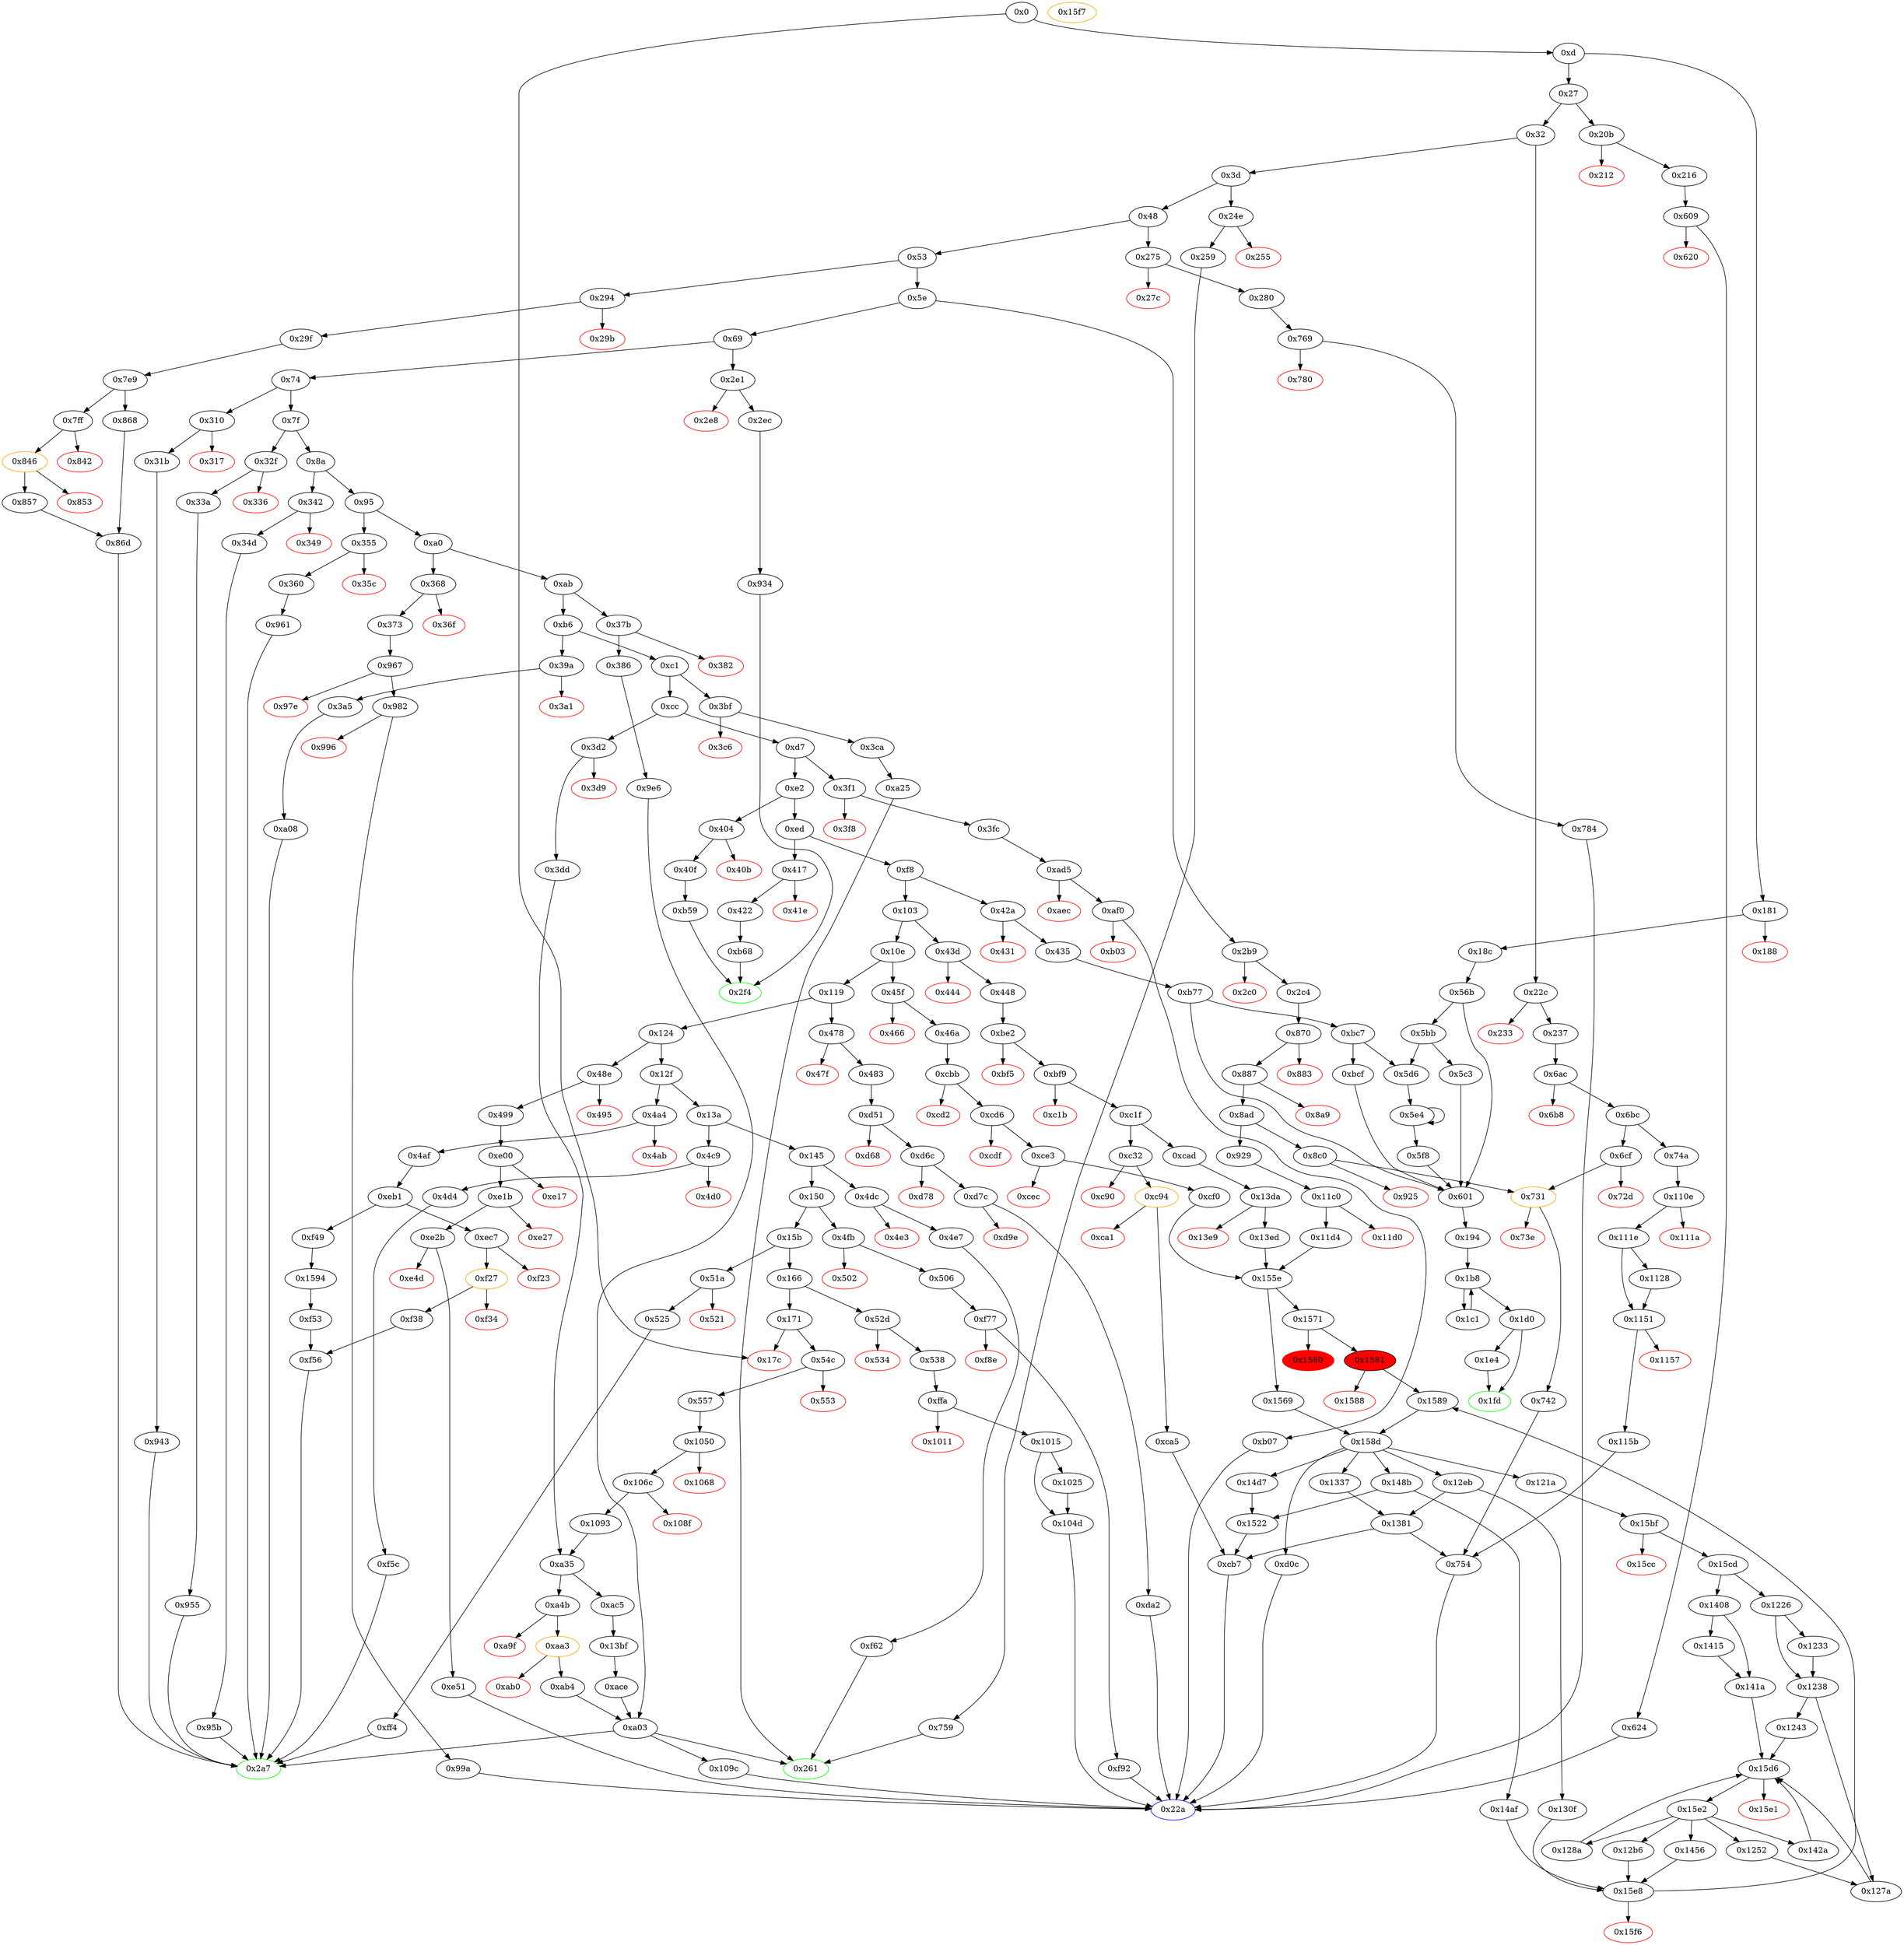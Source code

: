 digraph "" {
"0xd0c" [fillcolor=white, id="0xd0c", style=filled, tooltip="Block 0xd0c\n[0xd0c:0xd50]\n---\nPredecessors: [0x158d]\nSuccessors: [0x22a]\n---\n0xd0c JUMPDEST\n0xd0d PUSH1 0x4\n0xd0f DUP2\n0xd10 SWAP1\n0xd11 SSTORE\n0xd12 PUSH1 0x3\n0xd14 SLOAD\n0xd15 PUSH32 0xb044a1e409eac5c48e5af22d4af52670dd1a99059537a78b31b48c6500a6354e\n0xd36 SWAP2\n0xd37 PUSH1 0x40\n0xd39 MLOAD\n0xd3a SWAP2\n0xd3b DUP3\n0xd3c MSTORE\n0xd3d PUSH1 0x20\n0xd3f DUP3\n0xd40 ADD\n0xd41 MSTORE\n0xd42 PUSH1 0x40\n0xd44 SWAP1\n0xd45 DUP2\n0xd46 ADD\n0xd47 SWAP1\n0xd48 MLOAD\n0xd49 DUP1\n0xd4a SWAP2\n0xd4b SUB\n0xd4c SWAP1\n0xd4d LOG1\n0xd4e POP\n0xd4f POP\n0xd50 JUMP\n---\n0xd0c: JUMPDEST \n0xd0d: V1263 = 0x4\n0xd11: S[0x4] = S0\n0xd12: V1264 = 0x3\n0xd14: V1265 = S[0x3]\n0xd15: V1266 = 0xb044a1e409eac5c48e5af22d4af52670dd1a99059537a78b31b48c6500a6354e\n0xd37: V1267 = 0x40\n0xd39: V1268 = M[0x40]\n0xd3c: M[V1268] = V1265\n0xd3d: V1269 = 0x20\n0xd40: V1270 = ADD V1268 0x20\n0xd41: M[V1270] = S0\n0xd42: V1271 = 0x40\n0xd46: V1272 = ADD 0x40 V1268\n0xd48: V1273 = M[0x40]\n0xd4b: V1274 = SUB V1272 V1273\n0xd4d: LOG V1273 V1274 0xb044a1e409eac5c48e5af22d4af52670dd1a99059537a78b31b48c6500a6354e\n0xd50: JUMP S3\n---\nEntry stack: [V13, 0x22a, S13, S12, S11, S10, S9, S8, S7, S6, S5, S4, S3, S2, S1, S0]\nStack pops: 4\nStack additions: []\nExit stack: [V13, 0x22a, S13, S12, S11, S10, S9, S8, S7, S6, S5, S4]\n\nDef sites:\nV13: {0xd.0x1b}\n0x22a: {0x2c4.0x2c5}\nS13: {0xd.0x1b, 0x2c4.0x2d4}\nS12: {0x2c4.0x2c5, 0xd.0x1b, 0x2c4.0x2d9}\nS11: {0x448.0x449, 0x2c4.0x2d4, 0x2c4.0x2dc}\nS10: {0x929.0x92a, 0x448.0x457, 0xd.0x1b, 0x2c4.0x2d9}\nS9: {0x448.0x45a, 0x448.0x449, 0x2c4.0x2dc, 0x2c4.0x2d4}\nS8: {0x929.0x92a, 0x448.0x457, 0xcad.0xcae, 0x2c4.0x2d9}\nS7: {0x448.0x457, 0x448.0x45a, 0x2c4.0x2d4, 0x2c4.0x2dc}\nS6: {0x448.0x45a, 0x11d4.0x11fb, 0xcad.0xcae, 0x2c4.0x2d9}\nS5: {0x448.0x457, 0x13da.0x13db, 0x2c4.0x2dc, 0x11c0.0x11c1}\nS4: {0x448.0x45a, 0x13da.0x13db, 0xd.0x1b, 0x11d4.0x11fb, 0x11c0.0x11c1}\nS3: {0x15cd_0x158d_0x1589_0x158d_0x1569_0x13ed.0x15ce, 0x15cd_0x158d_0x1569_0x158d_0x1589_0x1581.0x15ce, 0x13da.0x13de, 0x15cd_0x158d_0x1569_0x158d_0x1569_0x11d4.0x15ce, 0x15cd_0x158d_0x1569_0x158d_0x1569_0x13ed.0x15ce, 0x1233.0x1235, 0x1415.0x1417, 0x46a.0x46b, 0x11c0.0x11c5, 0x15cd_0x158d_0x1589_0x158d_0x1569_0x11d4.0x15ce}\nS2: {0x15e2_0x127a.0x15e5, 0x46a.0x470, 0x13ed.0x13ee, 0x11d4.0x1202, 0x15e2_0x141a.0x15e5}\nS1: {0x13da.0x13de, 0x46a.0x473, 0x13ed.0x13f1, 0x46a.0x46b, 0x11c0.0x11c5, 0x11d4.0x1206}\nS0: {0x15e8_0x12b6.0x15ed, 0x15e8_0x130f.0x15ed, 0x15e8_0x1456.0x15ed, 0x15e8_0x14af.0x15ed, 0x1571_0x155e_0xcf0.0x1575, 0x1571_0x155e_0x13ed.0x1575, 0x1569_0xcf0.0x1569, 0x1569_0x13ed.0x1569, 0x1569_0x11d4.0x1569, 0x1571_0x155e_0x11d4.0x1575}\n"];
"0x1415" [fillcolor=white, id="0x1415", style=filled, tooltip="Block 0x1415\n[0x1415:0x1419]\n---\nPredecessors: [0x1408]\nSuccessors: [0x141a]\n---\n0x1415 PUSH1 0x4\n0x1417 SLOAD\n0x1418 SWAP3\n0x1419 POP\n---\n0x1415: V1879 = 0x4\n0x1417: V1880 = S[0x4]\n---\nEntry stack: [V13, 0x22a, V241, S9, S8, S7, S6, S5, S4, S3, V2035, S1, {0x40, 0x60, 0x22a}]\nStack pops: 3\nStack additions: [V1880, S1, S0]\nExit stack: [V13, 0x22a, V241, S9, S8, S7, S6, S5, S4, S3, V1880, S1, {0x40, 0x60, 0x22a}]\n\nDef sites:\nV13: {0xd.0x1b}\n0x22a: {0x2c4.0x2c5}\nV241: {0x2c4.0x2d4}\nS9: {0xd.0x1b, 0x2c4.0x2d9}\nS8: {0x448.0x449, 0x2c4.0x2dc}\nS7: {0x929.0x92a, 0x448.0x457}\nS6: {0x448.0x45a, 0x2c4.0x2d4}\nS5: {0xcad.0xcae, 0x2c4.0x2d9}\nS4: {0x448.0x457, 0x2c4.0x2dc}\nS3: {0x448.0x45a, 0x11d4.0x11fb}\nV2035: {0x15cd.0x15ce}\nS1: {0x11c0.0x11c1, 0x13da.0x13db, 0xd.0x1b}\n{0x40, 0x60, 0x22a}: {0x11c0.0x11c5, 0x13da.0x13de, 0x46a.0x46b}\n"];
"0x104d" [fillcolor=white, id="0x104d", style=filled, tooltip="Block 0x104d\n[0x104d:0x104f]\n---\nPredecessors: [0x1015, 0x1025]\nSuccessors: [0x22a]\n---\n0x104d JUMPDEST\n0x104e POP\n0x104f JUMP\n---\n0x104d: JUMPDEST \n0x104f: JUMP 0x22a\n---\nEntry stack: [V13, 0x22a, V491]\nStack pops: 2\nStack additions: []\nExit stack: [V13]\n\nDef sites:\nV13: {0xd.0x1b}\n0x22a: {0x538.0x539}\nV491: {0x538.0x547}\n"];
"0x22c" [fillcolor=white, id="0x22c", style=filled, tooltip="Block 0x22c\n[0x22c:0x232]\n---\nPredecessors: [0x32]\nSuccessors: [0x233, 0x237]\n---\n0x22c JUMPDEST\n0x22d CALLVALUE\n0x22e ISZERO\n0x22f PUSH2 0x237\n0x232 JUMPI\n---\n0x22c: JUMPDEST \n0x22d: V171 = CALLVALUE\n0x22e: V172 = ISZERO V171\n0x22f: V173 = 0x237\n0x232: JUMPI 0x237 V172\n---\nEntry stack: [V13]\nStack pops: 0\nStack additions: []\nExit stack: [V13]\n\nDef sites:\nV13: {0xd.0x1b}\n"];
"0x404" [fillcolor=white, id="0x404", style=filled, tooltip="Block 0x404\n[0x404:0x40a]\n---\nPredecessors: [0xe2]\nSuccessors: [0x40b, 0x40f]\n---\n0x404 JUMPDEST\n0x405 CALLVALUE\n0x406 ISZERO\n0x407 PUSH2 0x40f\n0x40a JUMPI\n---\n0x404: JUMPDEST \n0x405: V362 = CALLVALUE\n0x406: V363 = ISZERO V362\n0x407: V364 = 0x40f\n0x40a: JUMPI 0x40f V363\n---\nEntry stack: [V13]\nStack pops: 0\nStack additions: []\nExit stack: [V13]\n\nDef sites:\nV13: {0xd.0x1b}\n"];
"0x842" [color=red, fillcolor=white, id="0x842", style=filled, tooltip="Block 0x842\n[0x842:0x845]\n---\nPredecessors: [0x7ff]\nSuccessors: []\n---\n0x842 PUSH1 0x0\n0x844 DUP1\n0x845 REVERT\n---\n0x842: V783 = 0x0\n0x845: REVERT 0x0 0x0\n---\nEntry stack: [V13, 0x2a7, 0x0, V757, 0x18160ddd, V773, 0x20, V776, V777, V776, 0x0, V757]\nStack pops: 0\nStack additions: []\nExit stack: [V13, 0x2a7, 0x0, V757, 0x18160ddd, V773, 0x20, V776, V777, V776, 0x0, V757]\n\nDef sites:\nV13: {0xd.0x1b}\n0x2a7: {0x29f.0x2a0}\n0x0: {0x7e9.0x7ed}\nV757: {0x7ff.0x80a}\n0x18160ddd: {0x7ff.0x80b}\nV773: {0x7ff.0x82d}\n0x20: {0x7ff.0x82e}\nV776: {0x7ff.0x832}\nV777: {0x7ff.0x835}\nV776: {0x7ff.0x832}\n0x0: {0x7ff.0x837}\nV757: {0x7ff.0x80a}\n"];
"0x36f" [color=red, fillcolor=white, id="0x36f", style=filled, tooltip="Block 0x36f\n[0x36f:0x372]\n---\nPredecessors: [0x368]\nSuccessors: []\n---\n0x36f PUSH1 0x0\n0x371 DUP1\n0x372 REVERT\n---\n0x36f: V302 = 0x0\n0x372: REVERT 0x0 0x0\n---\nEntry stack: [V13]\nStack pops: 0\nStack additions: []\nExit stack: [V13]\n\nDef sites:\nV13: {0xd.0x1b}\n"];
"0x212" [color=red, fillcolor=white, id="0x212", style=filled, tooltip="Block 0x212\n[0x212:0x215]\n---\nPredecessors: [0x20b]\nSuccessors: []\n---\n0x212 PUSH1 0x0\n0x214 DUP1\n0x215 REVERT\n---\n0x212: V160 = 0x0\n0x215: REVERT 0x0 0x0\n---\nEntry stack: [V13]\nStack pops: 0\nStack additions: []\nExit stack: [V13]\n\nDef sites:\nV13: {0xd.0x1b}\n"];
"0xf8" [fillcolor=white, id="0xf8", style=filled, tooltip="Block 0xf8\n[0xf8:0x102]\n---\nPredecessors: [0xed]\nSuccessors: [0x103, 0x42a]\n---\n0xf8 DUP1\n0xf9 PUSH4 0x95d89b41\n0xfe EQ\n0xff PUSH2 0x42a\n0x102 JUMPI\n---\n0xf9: V74 = 0x95d89b41\n0xfe: V75 = EQ 0x95d89b41 V13\n0xff: V76 = 0x42a\n0x102: JUMPI 0x42a V75\n---\nEntry stack: [V13]\nStack pops: 1\nStack additions: [S0]\nExit stack: [V13]\n\nDef sites:\nV13: {0xd.0x1b}\n"];
"0xb03" [color=red, fillcolor=white, id="0xb03", style=filled, tooltip="Block 0xb03\n[0xb03:0xb06]\n---\nPredecessors: [0xaf0]\nSuccessors: []\n---\n0xb03 PUSH1 0x0\n0xb05 DUP1\n0xb06 REVERT\n---\n0xb03: V1060 = 0x0\n0xb06: REVERT 0x0 0x0\n---\nEntry stack: [V13, 0x22a]\nStack pops: 0\nStack additions: []\nExit stack: [V13, 0x22a]\n\nDef sites:\nV13: {0xd.0x1b}\n0x22a: {0x3fc.0x3fd}\n"];
"0x194" [fillcolor=white, id="0x194", style=filled, tooltip="Block 0x194\n[0x194:0x1b7]\n---\nPredecessors: [0x601]\nSuccessors: [0x1b8]\n---\n0x194 JUMPDEST\n0x195 PUSH1 0x40\n0x197 MLOAD\n0x198 PUSH1 0x20\n0x19a DUP1\n0x19b DUP3\n0x19c MSTORE\n0x19d DUP2\n0x19e SWAP1\n0x19f DUP2\n0x1a0 ADD\n0x1a1 DUP4\n0x1a2 DUP2\n0x1a3 DUP2\n0x1a4 MLOAD\n0x1a5 DUP2\n0x1a6 MSTORE\n0x1a7 PUSH1 0x20\n0x1a9 ADD\n0x1aa SWAP2\n0x1ab POP\n0x1ac DUP1\n0x1ad MLOAD\n0x1ae SWAP1\n0x1af PUSH1 0x20\n0x1b1 ADD\n0x1b2 SWAP1\n0x1b3 DUP1\n0x1b4 DUP4\n0x1b5 DUP4\n0x1b6 PUSH1 0x0\n---\n0x194: JUMPDEST \n0x195: V117 = 0x40\n0x197: V118 = M[0x40]\n0x198: V119 = 0x20\n0x19c: M[V118] = 0x20\n0x1a0: V120 = ADD V118 0x20\n0x1a4: V121 = M[S0]\n0x1a6: M[V120] = V121\n0x1a7: V122 = 0x20\n0x1a9: V123 = ADD 0x20 V120\n0x1ad: V124 = M[S0]\n0x1af: V125 = 0x20\n0x1b1: V126 = ADD 0x20 S0\n0x1b6: V127 = 0x0\n---\nEntry stack: [V13, 0x194, S0]\nStack pops: 1\nStack additions: [S0, V118, V118, V123, V126, V124, V124, V123, V126, 0x0]\nExit stack: [V13, 0x194, S0, V118, V118, V123, V126, V124, V124, V123, V126, 0x0]\n\nDef sites:\nV13: {0xd.0x1b}\n0x194: {0x435.0x436, 0x18c.0x18d}\nS0: {0x56b.0x590, 0xb77.0xb9c}\n"];
"0x3f8" [color=red, fillcolor=white, id="0x3f8", style=filled, tooltip="Block 0x3f8\n[0x3f8:0x3fb]\n---\nPredecessors: [0x3f1]\nSuccessors: []\n---\n0x3f8 PUSH1 0x0\n0x3fa DUP1\n0x3fb REVERT\n---\n0x3f8: V359 = 0x0\n0x3fb: REVERT 0x0 0x0\n---\nEntry stack: [V13]\nStack pops: 0\nStack additions: []\nExit stack: [V13]\n\nDef sites:\nV13: {0xd.0x1b}\n"];
"0xcc" [fillcolor=white, id="0xcc", style=filled, tooltip="Block 0xcc\n[0xcc:0xd6]\n---\nPredecessors: [0xc1]\nSuccessors: [0xd7, 0x3d2]\n---\n0xcc DUP1\n0xcd PUSH4 0x70a08231\n0xd2 EQ\n0xd3 PUSH2 0x3d2\n0xd6 JUMPI\n---\n0xcd: V62 = 0x70a08231\n0xd2: V63 = EQ 0x70a08231 V13\n0xd3: V64 = 0x3d2\n0xd6: JUMPI 0x3d2 V63\n---\nEntry stack: [V13]\nStack pops: 1\nStack additions: [S0]\nExit stack: [V13]\n\nDef sites:\nV13: {0xd.0x1b}\n"];
"0x1011" [color=red, fillcolor=white, id="0x1011", style=filled, tooltip="Block 0x1011\n[0x1011:0x1014]\n---\nPredecessors: [0xffa]\nSuccessors: []\n---\n0x1011 PUSH1 0x0\n0x1013 DUP1\n0x1014 REVERT\n---\n0x1011: V1530 = 0x0\n0x1014: REVERT 0x0 0x0\n---\nEntry stack: [V13, 0x22a, V491]\nStack pops: 0\nStack additions: []\nExit stack: [V13, 0x22a, V491]\n\nDef sites:\nV13: {0xd.0x1b}\n0x22a: {0x538.0x539}\nV491: {0x538.0x547}\n"];
"0xeb1" [fillcolor=white, id="0xeb1", style=filled, tooltip="Block 0xeb1\n[0xeb1:0xec6]\n---\nPredecessors: [0x4af]\nSuccessors: [0xec7, 0xf49]\n---\n0xeb1 JUMPDEST\n0xeb2 PUSH1 0xa\n0xeb4 SLOAD\n0xeb5 PUSH1 0x0\n0xeb7 SWAP1\n0xeb8 PUSH1 0xa0\n0xeba PUSH1 0x2\n0xebc EXP\n0xebd SWAP1\n0xebe DIV\n0xebf PUSH1 0xff\n0xec1 AND\n0xec2 ISZERO\n0xec3 PUSH2 0xf49\n0xec6 JUMPI\n---\n0xeb1: JUMPDEST \n0xeb2: V1395 = 0xa\n0xeb4: V1396 = S[0xa]\n0xeb5: V1397 = 0x0\n0xeb8: V1398 = 0xa0\n0xeba: V1399 = 0x2\n0xebc: V1400 = EXP 0x2 0xa0\n0xebe: V1401 = DIV V1396 0x10000000000000000000000000000000000000000\n0xebf: V1402 = 0xff\n0xec1: V1403 = AND 0xff V1401\n0xec2: V1404 = ISZERO V1403\n0xec3: V1405 = 0xf49\n0xec6: JUMPI 0xf49 V1404\n---\nEntry stack: [V13, 0x2a7, V434, V437]\nStack pops: 0\nStack additions: [0x0]\nExit stack: [V13, 0x2a7, V434, V437, 0x0]\n\nDef sites:\nV13: {0xd.0x1b}\n0x2a7: {0x4af.0x4b0}\nV434: {0x4af.0x4bf}\nV437: {0x4af.0x4c4}\n"];
"0x1243" [fillcolor=white, id="0x1243", style=filled, tooltip="Block 0x1243\n[0x1243:0x1251]\n---\nPredecessors: [0x1238]\nSuccessors: [0x15d6]\n---\n0x1243 PUSH2 0x1252\n0x1246 DUP5\n0x1247 DUP7\n0x1248 PUSH4 0xffffffff\n0x124d PUSH2 0x15d6\n0x1250 AND\n0x1251 JUMP\n---\n0x1243: V1709 = 0x1252\n0x1248: V1710 = 0xffffffff\n0x124d: V1711 = 0x15d6\n0x1250: V1712 = AND 0x15d6 0xffffffff\n0x1251: JUMP 0x15d6\n---\nEntry stack: [V13, 0x22a, V241, S9, S8, S7, S6, S5, S4, S3, S2, S1, {0x40, 0x60, 0x22a}]\nStack pops: 5\nStack additions: [S4, S3, S2, S1, S0, 0x1252, S3, S4]\nExit stack: [V13, 0x22a, V241, S9, S8, S7, S6, S5, S4, S3, S2, S1, {0x40, 0x60, 0x22a}, 0x1252, S3, S4]\n\nDef sites:\nV13: {0xd.0x1b}\n0x22a: {0x2c4.0x2c5}\nV241: {0x2c4.0x2d4}\nS9: {0xd.0x1b, 0x2c4.0x2d9}\nS8: {0x448.0x449, 0x2c4.0x2dc}\nS7: {0x929.0x92a, 0x448.0x457}\nS6: {0x448.0x45a, 0x2c4.0x2d4}\nS5: {0xcad.0xcae, 0x2c4.0x2d9}\nS4: {0x448.0x457, 0x2c4.0x2dc}\nS3: {0x448.0x45a, 0x11d4.0x11fb}\nS2: {0x1233.0x1235, 0x15cd.0x15ce}\nS1: {0x11c0.0x11c1, 0x13da.0x13db, 0xd.0x1b}\n{0x40, 0x60, 0x22a}: {0x11c0.0x11c5, 0x13da.0x13de, 0x46a.0x46b}\n"];
"0x52d" [fillcolor=white, id="0x52d", style=filled, tooltip="Block 0x52d\n[0x52d:0x533]\n---\nPredecessors: [0x166]\nSuccessors: [0x534, 0x538]\n---\n0x52d JUMPDEST\n0x52e CALLVALUE\n0x52f ISZERO\n0x530 PUSH2 0x538\n0x533 JUMPI\n---\n0x52d: JUMPDEST \n0x52e: V479 = CALLVALUE\n0x52f: V480 = ISZERO V479\n0x530: V481 = 0x538\n0x533: JUMPI 0x538 V480\n---\nEntry stack: [V13]\nStack pops: 0\nStack additions: []\nExit stack: [V13]\n\nDef sites:\nV13: {0xd.0x1b}\n"];
"0x106c" [fillcolor=white, id="0x106c", style=filled, tooltip="Block 0x106c\n[0x106c:0x108e]\n---\nPredecessors: [0x1050]\nSuccessors: [0x108f, 0x1093]\n---\n0x106c JUMPDEST\n0x106d PUSH1 0x1\n0x106f PUSH1 0xa0\n0x1071 PUSH1 0x2\n0x1073 EXP\n0x1074 SUB\n0x1075 DUP3\n0x1076 AND\n0x1077 PUSH1 0x0\n0x1079 SWAP1\n0x107a DUP2\n0x107b MSTORE\n0x107c PUSH1 0x6\n0x107e PUSH1 0x20\n0x1080 MSTORE\n0x1081 PUSH1 0x40\n0x1083 SWAP1\n0x1084 SHA3\n0x1085 SLOAD\n0x1086 PUSH1 0xff\n0x1088 AND\n0x1089 ISZERO\n0x108a ISZERO\n0x108b PUSH2 0x1093\n0x108e JUMPI\n---\n0x106c: JUMPDEST \n0x106d: V1564 = 0x1\n0x106f: V1565 = 0xa0\n0x1071: V1566 = 0x2\n0x1073: V1567 = EXP 0x2 0xa0\n0x1074: V1568 = SUB 0x10000000000000000000000000000000000000000 0x1\n0x1076: V1569 = AND V505 0xffffffffffffffffffffffffffffffffffffffff\n0x1077: V1570 = 0x0\n0x107b: M[0x0] = V1569\n0x107c: V1571 = 0x6\n0x107e: V1572 = 0x20\n0x1080: M[0x20] = 0x6\n0x1081: V1573 = 0x40\n0x1084: V1574 = SHA3 0x0 0x40\n0x1085: V1575 = S[V1574]\n0x1086: V1576 = 0xff\n0x1088: V1577 = AND 0xff V1575\n0x1089: V1578 = ISZERO V1577\n0x108a: V1579 = ISZERO V1578\n0x108b: V1580 = 0x1093\n0x108e: JUMPI 0x1093 V1579\n---\nEntry stack: [V13, 0x22a, V505, 0x0]\nStack pops: 2\nStack additions: [S1, S0]\nExit stack: [V13, 0x22a, V505, 0x0]\n\nDef sites:\nV13: {0xd.0x1b}\n0x22a: {0x557.0x558}\nV505: {0x557.0x566}\n0x0: {0x1050.0x1051}\n"];
"0xcec" [color=red, fillcolor=white, id="0xcec", style=filled, tooltip="Block 0xcec\n[0xcec:0xcef]\n---\nPredecessors: [0xce3]\nSuccessors: []\n---\n0xcec PUSH1 0x0\n0xcee DUP1\n0xcef REVERT\n---\n0xcec: V1253 = 0x0\n0xcef: REVERT 0x0 0x0\n---\nEntry stack: [V13, 0x22a, V402, V404]\nStack pops: 0\nStack additions: []\nExit stack: [V13, 0x22a, V402, V404]\n\nDef sites:\nV13: {0xd.0x1b}\n0x22a: {0x46a.0x46b}\nV402: {0x46a.0x470}\nV404: {0x46a.0x473}\n"];
"0x2f4" [color=green, fillcolor=white, id="0x2f4", style=filled, tooltip="Block 0x2f4\n[0x2f4:0x30f]\n---\nPredecessors: [0x934, 0xb59, 0xb68]\nSuccessors: []\n---\n0x2f4 JUMPDEST\n0x2f5 PUSH1 0x40\n0x2f7 MLOAD\n0x2f8 PUSH1 0x1\n0x2fa PUSH1 0xa0\n0x2fc PUSH1 0x2\n0x2fe EXP\n0x2ff SUB\n0x300 SWAP1\n0x301 SWAP2\n0x302 AND\n0x303 DUP2\n0x304 MSTORE\n0x305 PUSH1 0x20\n0x307 ADD\n0x308 PUSH1 0x40\n0x30a MLOAD\n0x30b DUP1\n0x30c SWAP2\n0x30d SUB\n0x30e SWAP1\n0x30f RETURN\n---\n0x2f4: JUMPDEST \n0x2f5: V254 = 0x40\n0x2f7: V255 = M[0x40]\n0x2f8: V256 = 0x1\n0x2fa: V257 = 0xa0\n0x2fc: V258 = 0x2\n0x2fe: V259 = EXP 0x2 0xa0\n0x2ff: V260 = SUB 0x10000000000000000000000000000000000000000 0x1\n0x302: V261 = AND S0 0xffffffffffffffffffffffffffffffffffffffff\n0x304: M[V255] = V261\n0x305: V262 = 0x20\n0x307: V263 = ADD 0x20 V255\n0x308: V264 = 0x40\n0x30a: V265 = M[0x40]\n0x30d: V266 = SUB V263 V265\n0x30f: RETURN V265 V266\n---\nEntry stack: [V13, S1, S0]\nStack pops: 1\nStack additions: []\nExit stack: [V13, S1]\n\nDef sites:\nV13: {0xd.0x1b}\nS1: {0x422.0x423, 0xd.0x1b, 0x2ec.0x2ed}\nS0: {0xb59.0xb65, 0xb68.0xb74, 0x934.0x940}\n"];
"0x31b" [fillcolor=white, id="0x31b", style=filled, tooltip="Block 0x31b\n[0x31b:0x32e]\n---\nPredecessors: [0x310]\nSuccessors: [0x943]\n---\n0x31b JUMPDEST\n0x31c PUSH2 0x2a7\n0x31f PUSH1 0x1\n0x321 PUSH1 0xa0\n0x323 PUSH1 0x2\n0x325 EXP\n0x326 SUB\n0x327 PUSH1 0x4\n0x329 CALLDATALOAD\n0x32a AND\n0x32b PUSH2 0x943\n0x32e JUMP\n---\n0x31b: JUMPDEST \n0x31c: V271 = 0x2a7\n0x31f: V272 = 0x1\n0x321: V273 = 0xa0\n0x323: V274 = 0x2\n0x325: V275 = EXP 0x2 0xa0\n0x326: V276 = SUB 0x10000000000000000000000000000000000000000 0x1\n0x327: V277 = 0x4\n0x329: V278 = CALLDATALOAD 0x4\n0x32a: V279 = AND V278 0xffffffffffffffffffffffffffffffffffffffff\n0x32b: V280 = 0x943\n0x32e: JUMP 0x943\n---\nEntry stack: [V13]\nStack pops: 0\nStack additions: [0x2a7, V279]\nExit stack: [V13, 0x2a7, V279]\n\nDef sites:\nV13: {0xd.0x1b}\n"];
"0x4af" [fillcolor=white, id="0x4af", style=filled, tooltip="Block 0x4af\n[0x4af:0x4c8]\n---\nPredecessors: [0x4a4]\nSuccessors: [0xeb1]\n---\n0x4af JUMPDEST\n0x4b0 PUSH2 0x2a7\n0x4b3 PUSH1 0x1\n0x4b5 PUSH1 0xa0\n0x4b7 PUSH1 0x2\n0x4b9 EXP\n0x4ba SUB\n0x4bb PUSH1 0x4\n0x4bd CALLDATALOAD\n0x4be DUP2\n0x4bf AND\n0x4c0 SWAP1\n0x4c1 PUSH1 0x24\n0x4c3 CALLDATALOAD\n0x4c4 AND\n0x4c5 PUSH2 0xeb1\n0x4c8 JUMP\n---\n0x4af: JUMPDEST \n0x4b0: V426 = 0x2a7\n0x4b3: V427 = 0x1\n0x4b5: V428 = 0xa0\n0x4b7: V429 = 0x2\n0x4b9: V430 = EXP 0x2 0xa0\n0x4ba: V431 = SUB 0x10000000000000000000000000000000000000000 0x1\n0x4bb: V432 = 0x4\n0x4bd: V433 = CALLDATALOAD 0x4\n0x4bf: V434 = AND 0xffffffffffffffffffffffffffffffffffffffff V433\n0x4c1: V435 = 0x24\n0x4c3: V436 = CALLDATALOAD 0x24\n0x4c4: V437 = AND V436 0xffffffffffffffffffffffffffffffffffffffff\n0x4c5: V438 = 0xeb1\n0x4c8: JUMP 0xeb1\n---\nEntry stack: [V13]\nStack pops: 0\nStack additions: [0x2a7, V434, V437]\nExit stack: [V13, 0x2a7, V434, V437]\n\nDef sites:\nV13: {0xd.0x1b}\n"];
"0x1015" [fillcolor=white, id="0x1015", style=filled, tooltip="Block 0x1015\n[0x1015:0x1024]\n---\nPredecessors: [0xffa]\nSuccessors: [0x1025, 0x104d]\n---\n0x1015 JUMPDEST\n0x1016 PUSH1 0x1\n0x1018 PUSH1 0xa0\n0x101a PUSH1 0x2\n0x101c EXP\n0x101d SUB\n0x101e DUP2\n0x101f AND\n0x1020 ISZERO\n0x1021 PUSH2 0x104d\n0x1024 JUMPI\n---\n0x1015: JUMPDEST \n0x1016: V1531 = 0x1\n0x1018: V1532 = 0xa0\n0x101a: V1533 = 0x2\n0x101c: V1534 = EXP 0x2 0xa0\n0x101d: V1535 = SUB 0x10000000000000000000000000000000000000000 0x1\n0x101f: V1536 = AND V491 0xffffffffffffffffffffffffffffffffffffffff\n0x1020: V1537 = ISZERO V1536\n0x1021: V1538 = 0x104d\n0x1024: JUMPI 0x104d V1537\n---\nEntry stack: [V13, 0x22a, V491]\nStack pops: 1\nStack additions: [S0]\nExit stack: [V13, 0x22a, V491]\n\nDef sites:\nV13: {0xd.0x1b}\n0x22a: {0x538.0x539}\nV491: {0x538.0x547}\n"];
"0x32f" [fillcolor=white, id="0x32f", style=filled, tooltip="Block 0x32f\n[0x32f:0x335]\n---\nPredecessors: [0x7f]\nSuccessors: [0x336, 0x33a]\n---\n0x32f JUMPDEST\n0x330 CALLVALUE\n0x331 ISZERO\n0x332 PUSH2 0x33a\n0x335 JUMPI\n---\n0x32f: JUMPDEST \n0x330: V281 = CALLVALUE\n0x331: V282 = ISZERO V281\n0x332: V283 = 0x33a\n0x335: JUMPI 0x33a V282\n---\nEntry stack: [V13]\nStack pops: 0\nStack additions: []\nExit stack: [V13]\n\nDef sites:\nV13: {0xd.0x1b}\n"];
"0xf34" [color=red, fillcolor=white, id="0xf34", style=filled, tooltip="Block 0xf34\n[0xf34:0xf37]\n---\nPredecessors: [0xf27]\nSuccessors: []\n---\n0xf34 PUSH1 0x0\n0xf36 DUP1\n0xf37 REVERT\n---\n0xf34: V1458 = 0x0\n0xf37: REVERT 0x0 0x0\n---\nEntry stack: [V13, 0x2a7, V434, V437, 0x0, V1413, 0xdd62ed3e, V1440]\nStack pops: 0\nStack additions: []\nExit stack: [V13, 0x2a7, V434, V437, 0x0, V1413, 0xdd62ed3e, V1440]\n\nDef sites:\nV13: {0xd.0x1b}\n0x2a7: {0x4af.0x4b0}\nV434: {0x4af.0x4bf}\nV437: {0x4af.0x4c4}\n0x0: {0xeb1.0xeb5}\nV1413: {0xec7.0xed2}\n0xdd62ed3e: {0xec7.0xed3}\nV1440: {0xec7.0xf0e}\n"];
"0xd68" [color=red, fillcolor=white, id="0xd68", style=filled, tooltip="Block 0xd68\n[0xd68:0xd6b]\n---\nPredecessors: [0xd51]\nSuccessors: []\n---\n0xd68 PUSH1 0x0\n0xd6a DUP1\n0xd6b REVERT\n---\n0xd68: V1287 = 0x0\n0xd6b: REVERT 0x0 0x0\n---\nEntry stack: [V13, 0x22a, V412]\nStack pops: 0\nStack additions: []\nExit stack: [V13, 0x22a, V412]\n\nDef sites:\nV13: {0xd.0x1b}\n0x22a: {0x483.0x484}\nV412: {0x483.0x489}\n"];
"0xe51" [fillcolor=white, id="0xe51", style=filled, tooltip="Block 0xe51\n[0xe51:0xeb0]\n---\nPredecessors: [0xe2b]\nSuccessors: [0x22a]\n---\n0xe51 JUMPDEST\n0xe52 PUSH1 0x1\n0xe54 DUP1\n0xe55 SLOAD\n0xe56 DUP3\n0xe57 SWAP1\n0xe58 SUB\n0xe59 SWAP1\n0xe5a SSTORE\n0xe5b PUSH1 0x0\n0xe5d DUP1\n0xe5e SLOAD\n0xe5f PUSH1 0x1\n0xe61 PUSH1 0xa0\n0xe63 PUSH1 0x2\n0xe65 EXP\n0xe66 SUB\n0xe67 AND\n0xe68 DUP2\n0xe69 MSTORE\n0xe6a PUSH1 0x2\n0xe6c PUSH1 0x20\n0xe6e MSTORE\n0xe6f PUSH1 0x40\n0xe71 SWAP1\n0xe72 DUP2\n0xe73 SWAP1\n0xe74 SHA3\n0xe75 DUP1\n0xe76 SLOAD\n0xe77 DUP4\n0xe78 SWAP1\n0xe79 SUB\n0xe7a SWAP1\n0xe7b SSTORE\n0xe7c PUSH32 0x702d5967f45f6513a38ffc42d6ba9bf230bd40e8f53b16363c7eb4fd2deb9a44\n0xe9d SWAP1\n0xe9e DUP3\n0xe9f SWAP1\n0xea0 MLOAD\n0xea1 SWAP1\n0xea2 DUP2\n0xea3 MSTORE\n0xea4 PUSH1 0x20\n0xea6 ADD\n0xea7 PUSH1 0x40\n0xea9 MLOAD\n0xeaa DUP1\n0xeab SWAP2\n0xeac SUB\n0xead SWAP1\n0xeae LOG1\n0xeaf POP\n0xeb0 JUMP\n---\n0xe51: JUMPDEST \n0xe52: V1371 = 0x1\n0xe55: V1372 = S[0x1]\n0xe58: V1373 = SUB V1372 V420\n0xe5a: S[0x1] = V1373\n0xe5b: V1374 = 0x0\n0xe5e: V1375 = S[0x0]\n0xe5f: V1376 = 0x1\n0xe61: V1377 = 0xa0\n0xe63: V1378 = 0x2\n0xe65: V1379 = EXP 0x2 0xa0\n0xe66: V1380 = SUB 0x10000000000000000000000000000000000000000 0x1\n0xe67: V1381 = AND 0xffffffffffffffffffffffffffffffffffffffff V1375\n0xe69: M[0x0] = V1381\n0xe6a: V1382 = 0x2\n0xe6c: V1383 = 0x20\n0xe6e: M[0x20] = 0x2\n0xe6f: V1384 = 0x40\n0xe74: V1385 = SHA3 0x0 0x40\n0xe76: V1386 = S[V1385]\n0xe79: V1387 = SUB V1386 V420\n0xe7b: S[V1385] = V1387\n0xe7c: V1388 = 0x702d5967f45f6513a38ffc42d6ba9bf230bd40e8f53b16363c7eb4fd2deb9a44\n0xea0: V1389 = M[0x40]\n0xea3: M[V1389] = V420\n0xea4: V1390 = 0x20\n0xea6: V1391 = ADD 0x20 V1389\n0xea7: V1392 = 0x40\n0xea9: V1393 = M[0x40]\n0xeac: V1394 = SUB V1391 V1393\n0xeae: LOG V1393 V1394 0x702d5967f45f6513a38ffc42d6ba9bf230bd40e8f53b16363c7eb4fd2deb9a44\n0xeb0: JUMP 0x22a\n---\nEntry stack: [V13, 0x22a, V420]\nStack pops: 2\nStack additions: []\nExit stack: [V13]\n\nDef sites:\nV13: {0xd.0x1b}\n0x22a: {0x499.0x49a}\nV420: {0x499.0x49f}\n"];
"0xe4d" [color=red, fillcolor=white, id="0xe4d", style=filled, tooltip="Block 0xe4d\n[0xe4d:0xe50]\n---\nPredecessors: [0xe2b]\nSuccessors: []\n---\n0xe4d PUSH1 0x0\n0xe4f DUP1\n0xe50 REVERT\n---\n0xe4d: V1370 = 0x0\n0xe50: REVERT 0x0 0x0\n---\nEntry stack: [V13, 0x22a, V420]\nStack pops: 0\nStack additions: []\nExit stack: [V13, 0x22a, V420]\n\nDef sites:\nV13: {0xd.0x1b}\n0x22a: {0x499.0x49a}\nV420: {0x499.0x49f}\n"];
"0x4e7" [fillcolor=white, id="0x4e7", style=filled, tooltip="Block 0x4e7\n[0x4e7:0x4fa]\n---\nPredecessors: [0x4dc]\nSuccessors: [0xf62]\n---\n0x4e7 JUMPDEST\n0x4e8 PUSH2 0x261\n0x4eb PUSH1 0x1\n0x4ed PUSH1 0xa0\n0x4ef PUSH1 0x2\n0x4f1 EXP\n0x4f2 SUB\n0x4f3 PUSH1 0x4\n0x4f5 CALLDATALOAD\n0x4f6 AND\n0x4f7 PUSH2 0xf62\n0x4fa JUMP\n---\n0x4e7: JUMPDEST \n0x4e8: V449 = 0x261\n0x4eb: V450 = 0x1\n0x4ed: V451 = 0xa0\n0x4ef: V452 = 0x2\n0x4f1: V453 = EXP 0x2 0xa0\n0x4f2: V454 = SUB 0x10000000000000000000000000000000000000000 0x1\n0x4f3: V455 = 0x4\n0x4f5: V456 = CALLDATALOAD 0x4\n0x4f6: V457 = AND V456 0xffffffffffffffffffffffffffffffffffffffff\n0x4f7: V458 = 0xf62\n0x4fa: JUMP 0xf62\n---\nEntry stack: [V13]\nStack pops: 0\nStack additions: [0x261, V457]\nExit stack: [V13, 0x261, V457]\n\nDef sites:\nV13: {0xd.0x1b}\n"];
"0x1571" [fillcolor=white, id="0x1571", style=filled, tooltip="Block 0x1571\n[0x1571:0x157f]\n---\nPredecessors: [0x155e]\nSuccessors: [0x1580, 0x1581]\n---\n0x1571 JUMPDEST\n0x1572 POP\n0x1573 DUP3\n0x1574 DUP3\n0x1575 MUL\n0x1576 DUP3\n0x1577 DUP5\n0x1578 DUP3\n0x1579 DUP2\n0x157a ISZERO\n0x157b ISZERO\n0x157c PUSH2 0x1581\n0x157f JUMPI\n---\n0x1571: JUMPDEST \n0x1575: V2010 = MUL S2 S3\n0x157a: V2011 = ISZERO S3\n0x157b: V2012 = ISZERO V2011\n0x157c: V2013 = 0x1581\n0x157f: JUMPI 0x1581 V2012\n---\nEntry stack: [V13, 0x22a, V241, S16, S15, S14, S13, S12, S11, S10, 0x0, S8, {0x40, 0x60, 0x22a}, S6, S5, {0xd0c, 0x121a}, S3, S2, 0x0, 0x0]\nStack pops: 4\nStack additions: [S3, S2, S1, V2010, S2, S3, V2010]\nExit stack: [V13, 0x22a, V241, S16, S15, S14, S13, S12, S11, S10, 0x0, S8, {0x40, 0x60, 0x22a}, S6, S5, {0xd0c, 0x121a}, S3, S2, 0x0, V2010, S2, S3, V2010]\n\nDef sites:\nV13: {0xd.0x1b}\n0x22a: {0x2c4.0x2c5}\nV241: {0x2c4.0x2d4}\nS16: {0xd.0x1b, 0x2c4.0x2d9}\nS15: {0x448.0x449, 0x2c4.0x2dc}\nS14: {0x929.0x92a, 0x448.0x457}\nS13: {0x448.0x45a, 0x2c4.0x2d4}\nS12: {0xcad.0xcae, 0x2c4.0x2d9}\nS11: {0x448.0x457, 0x2c4.0x2dc}\nS10: {0x448.0x45a, 0x11d4.0x11fb}\n0x0: {0x11c0.0x11c1, 0x13da.0x13db}\nS8: {0x11c0.0x11c1, 0x13da.0x13db, 0xd.0x1b}\n{0x40, 0x60, 0x22a}: {0x13da.0x13de, 0x11c0.0x11c5, 0x46a.0x46b}\nS6: {0x46a.0x470, 0x13ed.0x13ee, 0x11d4.0x1202}\nS5: {0x46a.0x473, 0x13ed.0x13f1, 0x11d4.0x1206}\n{0xd0c, 0x121a}: {0xcf0.0xcf9, 0x13ed.0x13f4, 0x11d4.0x120a}\nS3: {0x448.0x45a, 0x46a.0x473, 0x2c4.0x2dc}\nS2: {0xcf0.0xd01, 0x13ed.0x13f9, 0x11d4.0x11fe}\n0x0: {0x155e.0x155f}\n0x0: {0x155e.0x155f}\n"];
"0x95b" [fillcolor=white, id="0x95b", style=filled, tooltip="Block 0x95b\n[0x95b:0x960]\n---\nPredecessors: [0x34d]\nSuccessors: [0x2a7]\n---\n0x95b JUMPDEST\n0x95c PUSH1 0x4\n0x95e SLOAD\n0x95f DUP2\n0x960 JUMP\n---\n0x95b: JUMPDEST \n0x95c: V900 = 0x4\n0x95e: V901 = S[0x4]\n0x960: JUMP 0x2a7\n---\nEntry stack: [V13, 0x2a7]\nStack pops: 1\nStack additions: [S0, V901]\nExit stack: [V13, 0x2a7, V901]\n\nDef sites:\nV13: {0xd.0x1b}\n0x2a7: {0x34d.0x34e}\n"];
"0xab" [fillcolor=white, id="0xab", style=filled, tooltip="Block 0xab\n[0xab:0xb5]\n---\nPredecessors: [0xa0]\nSuccessors: [0xb6, 0x37b]\n---\n0xab DUP1\n0xac PUSH4 0x59bf1abe\n0xb1 EQ\n0xb2 PUSH2 0x37b\n0xb5 JUMPI\n---\n0xac: V53 = 0x59bf1abe\n0xb1: V54 = EQ 0x59bf1abe V13\n0xb2: V55 = 0x37b\n0xb5: JUMPI 0x37b V54\n---\nEntry stack: [V13]\nStack pops: 1\nStack additions: [S0]\nExit stack: [V13]\n\nDef sites:\nV13: {0xd.0x1b}\n"];
"0x39a" [fillcolor=white, id="0x39a", style=filled, tooltip="Block 0x39a\n[0x39a:0x3a0]\n---\nPredecessors: [0xb6]\nSuccessors: [0x3a1, 0x3a5]\n---\n0x39a JUMPDEST\n0x39b CALLVALUE\n0x39c ISZERO\n0x39d PUSH2 0x3a5\n0x3a0 JUMPI\n---\n0x39a: JUMPDEST \n0x39b: V319 = CALLVALUE\n0x39c: V320 = ISZERO V319\n0x39d: V321 = 0x3a5\n0x3a0: JUMPI 0x3a5 V320\n---\nEntry stack: [V13]\nStack pops: 0\nStack additions: []\nExit stack: [V13]\n\nDef sites:\nV13: {0xd.0x1b}\n"];
"0x553" [color=red, fillcolor=white, id="0x553", style=filled, tooltip="Block 0x553\n[0x553:0x556]\n---\nPredecessors: [0x54c]\nSuccessors: []\n---\n0x553 PUSH1 0x0\n0x555 DUP1\n0x556 REVERT\n---\n0x553: V496 = 0x0\n0x556: REVERT 0x0 0x0\n---\nEntry stack: [V13]\nStack pops: 0\nStack additions: []\nExit stack: [V13]\n\nDef sites:\nV13: {0xd.0x1b}\n"];
"0x483" [fillcolor=white, id="0x483", style=filled, tooltip="Block 0x483\n[0x483:0x48d]\n---\nPredecessors: [0x478]\nSuccessors: [0xd51]\n---\n0x483 JUMPDEST\n0x484 PUSH2 0x22a\n0x487 PUSH1 0x4\n0x489 CALLDATALOAD\n0x48a PUSH2 0xd51\n0x48d JUMP\n---\n0x483: JUMPDEST \n0x484: V410 = 0x22a\n0x487: V411 = 0x4\n0x489: V412 = CALLDATALOAD 0x4\n0x48a: V413 = 0xd51\n0x48d: JUMP 0xd51\n---\nEntry stack: [V13]\nStack pops: 0\nStack additions: [0x22a, V412]\nExit stack: [V13, 0x22a, V412]\n\nDef sites:\nV13: {0xd.0x1b}\n"];
"0x502" [color=red, fillcolor=white, id="0x502", style=filled, tooltip="Block 0x502\n[0x502:0x505]\n---\nPredecessors: [0x4fb]\nSuccessors: []\n---\n0x502 PUSH1 0x0\n0x504 DUP1\n0x505 REVERT\n---\n0x502: V462 = 0x0\n0x505: REVERT 0x0 0x0\n---\nEntry stack: [V13]\nStack pops: 0\nStack additions: []\nExit stack: [V13]\n\nDef sites:\nV13: {0xd.0x1b}\n"];
"0x3fc" [fillcolor=white, id="0x3fc", style=filled, tooltip="Block 0x3fc\n[0x3fc:0x403]\n---\nPredecessors: [0x3f1]\nSuccessors: [0xad5]\n---\n0x3fc JUMPDEST\n0x3fd PUSH2 0x22a\n0x400 PUSH2 0xad5\n0x403 JUMP\n---\n0x3fc: JUMPDEST \n0x3fd: V360 = 0x22a\n0x400: V361 = 0xad5\n0x403: JUMP 0xad5\n---\nEntry stack: [V13]\nStack pops: 0\nStack additions: [0x22a]\nExit stack: [V13, 0x22a]\n\nDef sites:\nV13: {0xd.0x1b}\n"];
"0x342" [fillcolor=white, id="0x342", style=filled, tooltip="Block 0x342\n[0x342:0x348]\n---\nPredecessors: [0x8a]\nSuccessors: [0x349, 0x34d]\n---\n0x342 JUMPDEST\n0x343 CALLVALUE\n0x344 ISZERO\n0x345 PUSH2 0x34d\n0x348 JUMPI\n---\n0x342: JUMPDEST \n0x343: V287 = CALLVALUE\n0x344: V288 = ISZERO V287\n0x345: V289 = 0x34d\n0x348: JUMPI 0x34d V288\n---\nEntry stack: [V13]\nStack pops: 0\nStack additions: []\nExit stack: [V13]\n\nDef sites:\nV13: {0xd.0x1b}\n"];
"0x171" [fillcolor=white, id="0x171", style=filled, tooltip="Block 0x171\n[0x171:0x17b]\n---\nPredecessors: [0x166]\nSuccessors: [0x17c, 0x54c]\n---\n0x171 DUP1\n0x172 PUSH4 0xf3bdc228\n0x177 EQ\n0x178 PUSH2 0x54c\n0x17b JUMPI\n---\n0x172: V107 = 0xf3bdc228\n0x177: V108 = EQ 0xf3bdc228 V13\n0x178: V109 = 0x54c\n0x17b: JUMPI 0x54c V108\n---\nEntry stack: [V13]\nStack pops: 1\nStack additions: [S0]\nExit stack: [V13]\n\nDef sites:\nV13: {0xd.0x1b}\n"];
"0x95" [fillcolor=white, id="0x95", style=filled, tooltip="Block 0x95\n[0x95:0x9f]\n---\nPredecessors: [0x8a]\nSuccessors: [0xa0, 0x355]\n---\n0x95 DUP1\n0x96 PUSH4 0x3eaaf86b\n0x9b EQ\n0x9c PUSH2 0x355\n0x9f JUMPI\n---\n0x96: V47 = 0x3eaaf86b\n0x9b: V48 = EQ 0x3eaaf86b V13\n0x9c: V49 = 0x355\n0x9f: JUMPI 0x355 V48\n---\nEntry stack: [V13]\nStack pops: 1\nStack additions: [S0]\nExit stack: [V13]\n\nDef sites:\nV13: {0xd.0x1b}\n"];
"0x431" [color=red, fillcolor=white, id="0x431", style=filled, tooltip="Block 0x431\n[0x431:0x434]\n---\nPredecessors: [0x42a]\nSuccessors: []\n---\n0x431 PUSH1 0x0\n0x433 DUP1\n0x434 REVERT\n---\n0x431: V377 = 0x0\n0x434: REVERT 0x0 0x0\n---\nEntry stack: [V13]\nStack pops: 0\nStack additions: []\nExit stack: [V13]\n\nDef sites:\nV13: {0xd.0x1b}\n"];
"0x955" [fillcolor=white, id="0x955", style=filled, tooltip="Block 0x955\n[0x955:0x95a]\n---\nPredecessors: [0x33a]\nSuccessors: [0x2a7]\n---\n0x955 JUMPDEST\n0x956 PUSH1 0x9\n0x958 SLOAD\n0x959 DUP2\n0x95a JUMP\n---\n0x955: JUMPDEST \n0x956: V898 = 0x9\n0x958: V899 = S[0x9]\n0x95a: JUMP 0x2a7\n---\nEntry stack: [V13, 0x2a7]\nStack pops: 1\nStack additions: [S0, V899]\nExit stack: [V13, 0x2a7, V899]\n\nDef sites:\nV13: {0xd.0x1b}\n0x2a7: {0x33a.0x33b}\n"];
"0x233" [color=red, fillcolor=white, id="0x233", style=filled, tooltip="Block 0x233\n[0x233:0x236]\n---\nPredecessors: [0x22c]\nSuccessors: []\n---\n0x233 PUSH1 0x0\n0x235 DUP1\n0x236 REVERT\n---\n0x233: V174 = 0x0\n0x236: REVERT 0x0 0x0\n---\nEntry stack: [V13]\nStack pops: 0\nStack additions: []\nExit stack: [V13]\n\nDef sites:\nV13: {0xd.0x1b}\n"];
"0x1151" [fillcolor=white, id="0x1151", style=filled, tooltip="Block 0x1151\n[0x1151:0x1156]\n---\nPredecessors: [0x111e, 0x1128]\nSuccessors: [0x1157, 0x115b]\n---\n0x1151 JUMPDEST\n0x1152 ISZERO\n0x1153 PUSH2 0x115b\n0x1156 JUMPI\n---\n0x1151: JUMPDEST \n0x1152: V1639 = ISZERO S0\n0x1153: V1640 = 0x115b\n0x1156: JUMPI 0x115b V1639\n---\nEntry stack: [V13, 0x22a, V183, V185, 0x40, 0x754, V183, V185, 0x40, S0]\nStack pops: 1\nStack additions: []\nExit stack: [V13, 0x22a, V183, V185, 0x40, 0x754, V183, V185, 0x40]\n\nDef sites:\nV13: {0xd.0x1b}\n0x22a: {0x237.0x238}\nV183: {0x237.0x246}\nV185: {0x237.0x249}\n0x40: {0x6ac.0x6ad}\n0x754: {0x74a.0x74b}\nV183: {0x237.0x246}\nV185: {0x237.0x249}\n0x40: {0x110e.0x110f}\nS0: {0x1128.0x1150, 0x111e.0x1122}\n"];
"0x45f" [fillcolor=white, id="0x45f", style=filled, tooltip="Block 0x45f\n[0x45f:0x465]\n---\nPredecessors: [0x10e]\nSuccessors: [0x466, 0x46a]\n---\n0x45f JUMPDEST\n0x460 CALLVALUE\n0x461 ISZERO\n0x462 PUSH2 0x46a\n0x465 JUMPI\n---\n0x45f: JUMPDEST \n0x460: V396 = CALLVALUE\n0x461: V397 = ISZERO V396\n0x462: V398 = 0x46a\n0x465: JUMPI 0x46a V397\n---\nEntry stack: [V13]\nStack pops: 0\nStack additions: []\nExit stack: [V13]\n\nDef sites:\nV13: {0xd.0x1b}\n"];
"0x3d" [fillcolor=white, id="0x3d", style=filled, tooltip="Block 0x3d\n[0x3d:0x47]\n---\nPredecessors: [0x32]\nSuccessors: [0x48, 0x24e]\n---\n0x3d DUP1\n0x3e PUSH4 0xe136b19\n0x43 EQ\n0x44 PUSH2 0x24e\n0x47 JUMPI\n---\n0x3e: V23 = 0xe136b19\n0x43: V24 = EQ 0xe136b19 V13\n0x44: V25 = 0x24e\n0x47: JUMPI 0x24e V24\n---\nEntry stack: [V13]\nStack pops: 1\nStack additions: [S0]\nExit stack: [V13]\n\nDef sites:\nV13: {0xd.0x1b}\n"];
"0x887" [fillcolor=white, id="0x887", style=filled, tooltip="Block 0x887\n[0x887:0x8a8]\n---\nPredecessors: [0x870]\nSuccessors: [0x8a9, 0x8ad]\n---\n0x887 JUMPDEST\n0x888 PUSH1 0x1\n0x88a PUSH1 0xa0\n0x88c PUSH1 0x2\n0x88e EXP\n0x88f SUB\n0x890 DUP4\n0x891 AND\n0x892 PUSH1 0x0\n0x894 SWAP1\n0x895 DUP2\n0x896 MSTORE\n0x897 PUSH1 0x6\n0x899 PUSH1 0x20\n0x89b MSTORE\n0x89c PUSH1 0x40\n0x89e SWAP1\n0x89f SHA3\n0x8a0 SLOAD\n0x8a1 PUSH1 0xff\n0x8a3 AND\n0x8a4 ISZERO\n0x8a5 PUSH2 0x8ad\n0x8a8 JUMPI\n---\n0x887: JUMPDEST \n0x888: V809 = 0x1\n0x88a: V810 = 0xa0\n0x88c: V811 = 0x2\n0x88e: V812 = EXP 0x2 0xa0\n0x88f: V813 = SUB 0x10000000000000000000000000000000000000000 0x1\n0x891: V814 = AND V241 0xffffffffffffffffffffffffffffffffffffffff\n0x892: V815 = 0x0\n0x896: M[0x0] = V814\n0x897: V816 = 0x6\n0x899: V817 = 0x20\n0x89b: M[0x20] = 0x6\n0x89c: V818 = 0x40\n0x89f: V819 = SHA3 0x0 0x40\n0x8a0: V820 = S[V819]\n0x8a1: V821 = 0xff\n0x8a3: V822 = AND 0xff V820\n0x8a4: V823 = ISZERO V822\n0x8a5: V824 = 0x8ad\n0x8a8: JUMPI 0x8ad V823\n---\nEntry stack: [V13, 0x22a, V241, V244, V246]\nStack pops: 3\nStack additions: [S2, S1, S0]\nExit stack: [V13, 0x22a, V241, V244, V246]\n\nDef sites:\nV13: {0xd.0x1b}\n0x22a: {0x2c4.0x2c5}\nV241: {0x2c4.0x2d4}\nV244: {0x2c4.0x2d9}\nV246: {0x2c4.0x2dc}\n"];
"0x13e9" [color=red, fillcolor=white, id="0x13e9", style=filled, tooltip="Block 0x13e9\n[0x13e9:0x13ec]\n---\nPredecessors: [0x13da]\nSuccessors: []\n---\n0x13e9 PUSH1 0x0\n0x13eb DUP1\n0x13ec REVERT\n---\n0x13e9: V1865 = 0x0\n0x13ec: REVERT 0x0 0x0\n---\nEntry stack: [V13, 0x22a, V392, V394, 0xcb7, V392, V394, 0x0, 0x0, 0x40]\nStack pops: 0\nStack additions: []\nExit stack: [V13, 0x22a, V392, V394, 0xcb7, V392, V394, 0x0, 0x0, 0x40]\n\nDef sites:\nV13: {0xd.0x1b}\n0x22a: {0x448.0x449}\nV392: {0x448.0x457}\nV394: {0x448.0x45a}\n0xcb7: {0xcad.0xcae}\nV392: {0x448.0x457}\nV394: {0x448.0x45a}\n0x0: {0x13da.0x13db}\n0x0: {0x13da.0x13db}\n0x40: {0x13da.0x13de}\n"];
"0xa9f" [color=red, fillcolor=white, id="0xa9f", style=filled, tooltip="Block 0xa9f\n[0xa9f:0xaa2]\n---\nPredecessors: [0xa4b]\nSuccessors: []\n---\n0xa9f PUSH1 0x0\n0xaa1 DUP1\n0xaa2 REVERT\n---\n0xa9f: V1021 = 0x0\n0xaa2: REVERT 0x0 0x0\n---\nEntry stack: [V13, 0x22a, V505, S12, {0x2a7, 0x109c}, S10, 0x0, V987, 0x70a08231, V1011, 0x20, V1014, V1015, V1014, 0x0, V987]\nStack pops: 0\nStack additions: []\nExit stack: [V13, 0x22a, V505, S12, {0x2a7, 0x109c}, S10, 0x0, V987, 0x70a08231, V1011, 0x20, V1014, V1015, V1014, 0x0, V987]\n\nDef sites:\nV13: {0xd.0x1b}\n0x22a: {0x557.0x558}\nV505: {0x557.0x566}\nS12: {0x1050.0x1051, 0xd.0x1b}\n{0x2a7, 0x109c}: {0x1093.0x1094, 0x3dd.0x3de}\nS10: {0x3dd.0x3ec, 0x557.0x566}\n0x0: {0xa35_0x3dd.0xa39, 0xa35_0x1093.0xa39}\nV987: {0xa4b.0xa56}\n0x70a08231: {0xa4b.0xa57}\nV1011: {0xa4b.0xa8a}\n0x20: {0xa4b.0xa8b}\nV1014: {0xa4b.0xa8f}\nV1015: {0xa4b.0xa92}\nV1014: {0xa4b.0xa8f}\n0x0: {0xa4b.0xa94}\nV987: {0xa4b.0xa56}\n"];
"0xc1f" [fillcolor=white, id="0xc1f", style=filled, tooltip="Block 0xc1f\n[0xc1f:0xc31]\n---\nPredecessors: [0xbf9]\nSuccessors: [0xc32, 0xcad]\n---\n0xc1f JUMPDEST\n0xc20 PUSH1 0xa\n0xc22 SLOAD\n0xc23 PUSH1 0xa0\n0xc25 PUSH1 0x2\n0xc27 EXP\n0xc28 SWAP1\n0xc29 DIV\n0xc2a PUSH1 0xff\n0xc2c AND\n0xc2d ISZERO\n0xc2e PUSH2 0xcad\n0xc31 JUMPI\n---\n0xc1f: JUMPDEST \n0xc20: V1169 = 0xa\n0xc22: V1170 = S[0xa]\n0xc23: V1171 = 0xa0\n0xc25: V1172 = 0x2\n0xc27: V1173 = EXP 0x2 0xa0\n0xc29: V1174 = DIV V1170 0x10000000000000000000000000000000000000000\n0xc2a: V1175 = 0xff\n0xc2c: V1176 = AND 0xff V1174\n0xc2d: V1177 = ISZERO V1176\n0xc2e: V1178 = 0xcad\n0xc31: JUMPI 0xcad V1177\n---\nEntry stack: [V13, 0x22a, V392, V394]\nStack pops: 0\nStack additions: []\nExit stack: [V13, 0x22a, V392, V394]\n\nDef sites:\nV13: {0xd.0x1b}\n0x22a: {0x448.0x449}\nV392: {0x448.0x457}\nV394: {0x448.0x45a}\n"];
"0x870" [fillcolor=white, id="0x870", style=filled, tooltip="Block 0x870\n[0x870:0x882]\n---\nPredecessors: [0x2c4]\nSuccessors: [0x883, 0x887]\n---\n0x870 JUMPDEST\n0x871 PUSH1 0x0\n0x873 SLOAD\n0x874 PUSH1 0xa0\n0x876 PUSH1 0x2\n0x878 EXP\n0x879 SWAP1\n0x87a DIV\n0x87b PUSH1 0xff\n0x87d AND\n0x87e ISZERO\n0x87f PUSH2 0x887\n0x882 JUMPI\n---\n0x870: JUMPDEST \n0x871: V798 = 0x0\n0x873: V799 = S[0x0]\n0x874: V800 = 0xa0\n0x876: V801 = 0x2\n0x878: V802 = EXP 0x2 0xa0\n0x87a: V803 = DIV V799 0x10000000000000000000000000000000000000000\n0x87b: V804 = 0xff\n0x87d: V805 = AND 0xff V803\n0x87e: V806 = ISZERO V805\n0x87f: V807 = 0x887\n0x882: JUMPI 0x887 V806\n---\nEntry stack: [V13, 0x22a, V241, V244, V246]\nStack pops: 0\nStack additions: []\nExit stack: [V13, 0x22a, V241, V244, V246]\n\nDef sites:\nV13: {0xd.0x1b}\n0x22a: {0x2c4.0x2c5}\nV241: {0x2c4.0x2d4}\nV244: {0x2c4.0x2d9}\nV246: {0x2c4.0x2dc}\n"];
"0x43d" [fillcolor=white, id="0x43d", style=filled, tooltip="Block 0x43d\n[0x43d:0x443]\n---\nPredecessors: [0x103]\nSuccessors: [0x444, 0x448]\n---\n0x43d JUMPDEST\n0x43e CALLVALUE\n0x43f ISZERO\n0x440 PUSH2 0x448\n0x443 JUMPI\n---\n0x43d: JUMPDEST \n0x43e: V380 = CALLVALUE\n0x43f: V381 = ISZERO V380\n0x440: V382 = 0x448\n0x443: JUMPI 0x448 V381\n---\nEntry stack: [V13]\nStack pops: 0\nStack additions: []\nExit stack: [V13]\n\nDef sites:\nV13: {0xd.0x1b}\n"];
"0x148b" [fillcolor=white, id="0x148b", style=filled, tooltip="Block 0x148b\n[0x148b:0x14ae]\n---\nPredecessors: [0x158d]\nSuccessors: [0x14af, 0x1522]\n---\n0x148b JUMPDEST\n0x148c PUSH1 0x1\n0x148e PUSH1 0xa0\n0x1490 PUSH1 0x2\n0x1492 EXP\n0x1493 SUB\n0x1494 DUP7\n0x1495 AND\n0x1496 PUSH1 0x0\n0x1498 SWAP1\n0x1499 DUP2\n0x149a MSTORE\n0x149b PUSH1 0x2\n0x149d PUSH1 0x20\n0x149f MSTORE\n0x14a0 PUSH1 0x40\n0x14a2 DUP2\n0x14a3 SHA3\n0x14a4 SWAP2\n0x14a5 SWAP1\n0x14a6 SWAP2\n0x14a7 SSTORE\n0x14a8 DUP4\n0x14a9 GT\n0x14aa ISZERO\n0x14ab PUSH2 0x1522\n0x14ae JUMPI\n---\n0x148b: JUMPDEST \n0x148c: V1921 = 0x1\n0x148e: V1922 = 0xa0\n0x1490: V1923 = 0x2\n0x1492: V1924 = EXP 0x2 0xa0\n0x1493: V1925 = SUB 0x10000000000000000000000000000000000000000 0x1\n0x1495: V1926 = AND S5 0xffffffffffffffffffffffffffffffffffffffff\n0x1496: V1927 = 0x0\n0x149a: M[0x0] = V1926\n0x149b: V1928 = 0x2\n0x149d: V1929 = 0x20\n0x149f: M[0x20] = 0x2\n0x14a0: V1930 = 0x40\n0x14a3: V1931 = SHA3 0x0 0x40\n0x14a7: S[V1931] = S0\n0x14a9: V1932 = GT S3 0x0\n0x14aa: V1933 = ISZERO V1932\n0x14ab: V1934 = 0x1522\n0x14ae: JUMPI 0x1522 V1933\n---\nEntry stack: [V13, 0x22a, S13, S12, S11, S10, S9, S8, S7, S6, S5, S4, S3, S2, S1, S0]\nStack pops: 6\nStack additions: [S5, S4, S3, S2, S1]\nExit stack: [V13, 0x22a, S13, S12, S11, S10, S9, S8, S7, S6, S5, S4, S3, S2, S1]\n\nDef sites:\nV13: {0xd.0x1b}\n0x22a: {0x2c4.0x2c5}\nS13: {0xd.0x1b, 0x2c4.0x2d4}\nS12: {0x2c4.0x2c5, 0xd.0x1b, 0x2c4.0x2d9}\nS11: {0x448.0x449, 0x2c4.0x2d4, 0x2c4.0x2dc}\nS10: {0x929.0x92a, 0x448.0x457, 0xd.0x1b, 0x2c4.0x2d9}\nS9: {0x448.0x45a, 0x448.0x449, 0x2c4.0x2dc, 0x2c4.0x2d4}\nS8: {0x929.0x92a, 0x448.0x457, 0xcad.0xcae, 0x2c4.0x2d9}\nS7: {0x448.0x457, 0x448.0x45a, 0x2c4.0x2d4, 0x2c4.0x2dc}\nS6: {0x448.0x45a, 0x11d4.0x11fb, 0xcad.0xcae, 0x2c4.0x2d9}\nS5: {0x448.0x457, 0x13da.0x13db, 0x2c4.0x2dc, 0x11c0.0x11c1}\nS4: {0x448.0x45a, 0x13da.0x13db, 0xd.0x1b, 0x11d4.0x11fb, 0x11c0.0x11c1}\nS3: {0x15cd_0x158d_0x1589_0x158d_0x1569_0x13ed.0x15ce, 0x15cd_0x158d_0x1569_0x158d_0x1589_0x1581.0x15ce, 0x13da.0x13de, 0x15cd_0x158d_0x1569_0x158d_0x1569_0x11d4.0x15ce, 0x15cd_0x158d_0x1569_0x158d_0x1569_0x13ed.0x15ce, 0x1233.0x1235, 0x1415.0x1417, 0x46a.0x46b, 0x11c0.0x11c5, 0x15cd_0x158d_0x1589_0x158d_0x1569_0x11d4.0x15ce}\nS2: {0x15e2_0x127a.0x15e5, 0x46a.0x470, 0x13ed.0x13ee, 0x11d4.0x1202, 0x15e2_0x141a.0x15e5}\nS1: {0x13da.0x13de, 0x46a.0x473, 0x13ed.0x13f1, 0x46a.0x46b, 0x11c0.0x11c5, 0x11d4.0x1206}\nS0: {0x15e8_0x12b6.0x15ed, 0x15e8_0x130f.0x15ed, 0x15e8_0x1456.0x15ed, 0x15e8_0x14af.0x15ed, 0x1571_0x155e_0xcf0.0x1575, 0x1571_0x155e_0x13ed.0x1575, 0x1569_0xcf0.0x1569, 0x1569_0x13ed.0x1569, 0x1569_0x11d4.0x1569, 0x1571_0x155e_0x11d4.0x1575}\n"];
"0x360" [fillcolor=white, id="0x360", style=filled, tooltip="Block 0x360\n[0x360:0x367]\n---\nPredecessors: [0x355]\nSuccessors: [0x961]\n---\n0x360 JUMPDEST\n0x361 PUSH2 0x2a7\n0x364 PUSH2 0x961\n0x367 JUMP\n---\n0x360: JUMPDEST \n0x361: V297 = 0x2a7\n0x364: V298 = 0x961\n0x367: JUMP 0x961\n---\nEntry stack: [V13]\nStack pops: 0\nStack additions: [0x2a7]\nExit stack: [V13, 0x2a7]\n\nDef sites:\nV13: {0xd.0x1b}\n"];
"0x12b6" [fillcolor=white, id="0x12b6", style=filled, tooltip="Block 0x12b6\n[0x12b6:0x12ea]\n---\nPredecessors: [0x15e2]\nSuccessors: [0x15e8]\n---\n0x12b6 JUMPDEST\n0x12b7 PUSH1 0x1\n0x12b9 PUSH1 0xa0\n0x12bb PUSH1 0x2\n0x12bd EXP\n0x12be SUB\n0x12bf DUP1\n0x12c0 DUP10\n0x12c1 AND\n0x12c2 PUSH1 0x0\n0x12c4 SWAP1\n0x12c5 DUP2\n0x12c6 MSTORE\n0x12c7 PUSH1 0x2\n0x12c9 PUSH1 0x20\n0x12cb MSTORE\n0x12cc PUSH1 0x40\n0x12ce DUP1\n0x12cf DUP3\n0x12d0 SHA3\n0x12d1 SWAP4\n0x12d2 SWAP1\n0x12d3 SWAP4\n0x12d4 SSTORE\n0x12d5 SWAP1\n0x12d6 DUP9\n0x12d7 AND\n0x12d8 DUP2\n0x12d9 MSTORE\n0x12da SHA3\n0x12db SLOAD\n0x12dc PUSH2 0x12eb\n0x12df SWAP1\n0x12e0 DUP4\n0x12e1 PUSH4 0xffffffff\n0x12e6 PUSH2 0x15e8\n0x12e9 AND\n0x12ea JUMP\n---\n0x12b6: JUMPDEST \n0x12b7: V1747 = 0x1\n0x12b9: V1748 = 0xa0\n0x12bb: V1749 = 0x2\n0x12bd: V1750 = EXP 0x2 0xa0\n0x12be: V1751 = SUB 0x10000000000000000000000000000000000000000 0x1\n0x12c1: V1752 = AND S7 0xffffffffffffffffffffffffffffffffffffffff\n0x12c2: V1753 = 0x0\n0x12c6: M[0x0] = V1752\n0x12c7: V1754 = 0x2\n0x12c9: V1755 = 0x20\n0x12cb: M[0x20] = 0x2\n0x12cc: V1756 = 0x40\n0x12d0: V1757 = SHA3 0x0 0x40\n0x12d4: S[V1757] = V2040\n0x12d7: V1758 = AND S6 0xffffffffffffffffffffffffffffffffffffffff\n0x12d9: M[0x0] = V1758\n0x12da: V1759 = SHA3 0x0 0x40\n0x12db: V1760 = S[V1759]\n0x12dc: V1761 = 0x12eb\n0x12e1: V1762 = 0xffffffff\n0x12e6: V1763 = 0x15e8\n0x12e9: V1764 = AND 0x15e8 0xffffffff\n0x12ea: JUMP 0x15e8\n---\nEntry stack: [V13, 0x22a, V241, S10, S9, S8, S7, S6, S5, S4, S3, S2, {0x40, 0x60, 0x22a}, V2040]\nStack pops: 8\nStack additions: [S7, S6, S5, S4, S3, S2, S1, 0x12eb, V1760, S2]\nExit stack: [V13, 0x22a, V241, S10, S9, S8, S7, S6, S5, S4, S3, S2, {0x40, 0x60, 0x22a}, 0x12eb, V1760, S2]\n\nDef sites:\nV13: {0xd.0x1b}\n0x22a: {0x2c4.0x2c5}\nV241: {0x2c4.0x2d4}\nS10: {0xd.0x1b, 0x2c4.0x2d9}\nS9: {0x448.0x449, 0x2c4.0x2dc}\nS8: {0x929.0x92a, 0x448.0x457}\nS7: {0x448.0x45a, 0x2c4.0x2d4}\nS6: {0xcad.0xcae, 0x2c4.0x2d9}\nS5: {0x448.0x457, 0x2c4.0x2dc}\nS4: {0x448.0x45a, 0x11d4.0x11fb}\nS3: {0x15cd_0x158d_0x1589_0x158d_0x1569_0x13ed.0x15ce, 0x15cd_0x158d_0x1569_0x158d_0x1589_0x1581.0x15ce, 0x15cd_0x158d_0x1569_0x158d_0x1569_0x11d4.0x15ce, 0x15cd_0x158d_0x1569_0x158d_0x1569_0x13ed.0x15ce, 0x1233.0x1235, 0x1415.0x1417, 0x15cd_0x158d_0x1589_0x158d_0x1569_0x11d4.0x15ce}\nS2: {0x15e2_0x141a.0x15e5, 0x15e2_0x127a.0x15e5, 0x13da.0x13db, 0xd.0x1b, 0x11c0.0x11c1}\n{0x40, 0x60, 0x22a}: {0x11c0.0x11c5, 0x13da.0x13de, 0x46a.0x46b}\nV2040: {0x15e2.0x15e5}\n"];
"0x925" [color=red, fillcolor=white, id="0x925", style=filled, tooltip="Block 0x925\n[0x925:0x928]\n---\nPredecessors: [0x8c0]\nSuccessors: []\n---\n0x925 PUSH1 0x0\n0x927 DUP1\n0x928 REVERT\n---\n0x925: V881 = 0x0\n0x928: REVERT 0x0 0x0\n---\nEntry stack: [V13, 0x22a, V241, V244, V246, V843, 0x8b477adb, V871, 0x0, V874, V875, V874, 0x0, V843]\nStack pops: 0\nStack additions: []\nExit stack: [V13, 0x22a, V241, V244, V246, V843, 0x8b477adb, V871, 0x0, V874, V875, V874, 0x0, V843]\n\nDef sites:\nV13: {0xd.0x1b}\n0x22a: {0x2c4.0x2c5}\nV241: {0x2c4.0x2d4}\nV244: {0x2c4.0x2d9}\nV246: {0x2c4.0x2dc}\nV843: {0x8c0.0x8cb}\n0x8b477adb: {0x8c0.0x8cc}\nV871: {0x8c0.0x910}\n0x0: {0x8c0.0x911}\nV874: {0x8c0.0x915}\nV875: {0x8c0.0x918}\nV874: {0x8c0.0x915}\n0x0: {0x8c0.0x91a}\nV843: {0x8c0.0x8cb}\n"];
"0x29f" [fillcolor=white, id="0x29f", style=filled, tooltip="Block 0x29f\n[0x29f:0x2a6]\n---\nPredecessors: [0x294]\nSuccessors: [0x7e9]\n---\n0x29f JUMPDEST\n0x2a0 PUSH2 0x2a7\n0x2a3 PUSH2 0x7e9\n0x2a6 JUMP\n---\n0x29f: JUMPDEST \n0x2a0: V220 = 0x2a7\n0x2a3: V221 = 0x7e9\n0x2a6: JUMP 0x7e9\n---\nEntry stack: [V13]\nStack pops: 0\nStack additions: [0x2a7]\nExit stack: [V13, 0x2a7]\n\nDef sites:\nV13: {0xd.0x1b}\n"];
"0x9e6" [fillcolor=white, id="0x9e6", style=filled, tooltip="Block 0x9e6\n[0x9e6:0xa02]\n---\nPredecessors: [0x386]\nSuccessors: [0xa03]\n---\n0x9e6 JUMPDEST\n0x9e7 PUSH1 0x1\n0x9e9 PUSH1 0xa0\n0x9eb PUSH1 0x2\n0x9ed EXP\n0x9ee SUB\n0x9ef DUP2\n0x9f0 AND\n0x9f1 PUSH1 0x0\n0x9f3 SWAP1\n0x9f4 DUP2\n0x9f5 MSTORE\n0x9f6 PUSH1 0x6\n0x9f8 PUSH1 0x20\n0x9fa MSTORE\n0x9fb PUSH1 0x40\n0x9fd SWAP1\n0x9fe SHA3\n0x9ff SLOAD\n0xa00 PUSH1 0xff\n0xa02 AND\n---\n0x9e6: JUMPDEST \n0x9e7: V940 = 0x1\n0x9e9: V941 = 0xa0\n0x9eb: V942 = 0x2\n0x9ed: V943 = EXP 0x2 0xa0\n0x9ee: V944 = SUB 0x10000000000000000000000000000000000000000 0x1\n0x9f0: V945 = AND V317 0xffffffffffffffffffffffffffffffffffffffff\n0x9f1: V946 = 0x0\n0x9f5: M[0x0] = V945\n0x9f6: V947 = 0x6\n0x9f8: V948 = 0x20\n0x9fa: M[0x20] = 0x6\n0x9fb: V949 = 0x40\n0x9fe: V950 = SHA3 0x0 0x40\n0x9ff: V951 = S[V950]\n0xa00: V952 = 0xff\n0xa02: V953 = AND 0xff V951\n---\nEntry stack: [V13, 0x261, V317]\nStack pops: 1\nStack additions: [S0, V953]\nExit stack: [V13, 0x261, V317, V953]\n\nDef sites:\nV13: {0xd.0x1b}\n0x261: {0x386.0x387}\nV317: {0x386.0x395}\n"];
"0x422" [fillcolor=white, id="0x422", style=filled, tooltip="Block 0x422\n[0x422:0x429]\n---\nPredecessors: [0x417]\nSuccessors: [0xb68]\n---\n0x422 JUMPDEST\n0x423 PUSH2 0x2f4\n0x426 PUSH2 0xb68\n0x429 JUMP\n---\n0x422: JUMPDEST \n0x423: V372 = 0x2f4\n0x426: V373 = 0xb68\n0x429: JUMP 0xb68\n---\nEntry stack: [V13]\nStack pops: 0\nStack additions: [0x2f4]\nExit stack: [V13, 0x2f4]\n\nDef sites:\nV13: {0xd.0x1b}\n"];
"0x336" [color=red, fillcolor=white, id="0x336", style=filled, tooltip="Block 0x336\n[0x336:0x339]\n---\nPredecessors: [0x32f]\nSuccessors: []\n---\n0x336 PUSH1 0x0\n0x338 DUP1\n0x339 REVERT\n---\n0x336: V284 = 0x0\n0x339: REVERT 0x0 0x0\n---\nEntry stack: [V13]\nStack pops: 0\nStack additions: []\nExit stack: [V13]\n\nDef sites:\nV13: {0xd.0x1b}\n"];
"0x27" [fillcolor=white, id="0x27", style=filled, tooltip="Block 0x27\n[0x27:0x31]\n---\nPredecessors: [0xd]\nSuccessors: [0x32, 0x20b]\n---\n0x27 DUP1\n0x28 PUSH4 0x753c30c\n0x2d EQ\n0x2e PUSH2 0x20b\n0x31 JUMPI\n---\n0x28: V17 = 0x753c30c\n0x2d: V18 = EQ 0x753c30c V13\n0x2e: V19 = 0x20b\n0x31: JUMPI 0x20b V18\n---\nEntry stack: [V13]\nStack pops: 1\nStack additions: [S0]\nExit stack: [V13]\n\nDef sites:\nV13: {0xd.0x1b}\n"];
"0xf92" [fillcolor=white, id="0xf92", style=filled, tooltip="Block 0xf92\n[0xf92:0xff3]\n---\nPredecessors: [0xf77]\nSuccessors: [0x22a]\n---\n0xf92 JUMPDEST\n0xf93 PUSH1 0x1\n0xf95 PUSH1 0xa0\n0xf97 PUSH1 0x2\n0xf99 EXP\n0xf9a SUB\n0xf9b DUP2\n0xf9c AND\n0xf9d PUSH1 0x0\n0xf9f SWAP1\n0xfa0 DUP2\n0xfa1 MSTORE\n0xfa2 PUSH1 0x6\n0xfa4 PUSH1 0x20\n0xfa6 MSTORE\n0xfa7 PUSH1 0x40\n0xfa9 SWAP1\n0xfaa DUP2\n0xfab SWAP1\n0xfac SHA3\n0xfad DUP1\n0xfae SLOAD\n0xfaf PUSH1 0xff\n0xfb1 NOT\n0xfb2 AND\n0xfb3 SWAP1\n0xfb4 SSTORE\n0xfb5 PUSH32 0xd7e9ec6e6ecd65492dce6bf513cd6867560d49544421d0783ddf06e76c24470c\n0xfd6 SWAP1\n0xfd7 DUP3\n0xfd8 SWAP1\n0xfd9 MLOAD\n0xfda PUSH1 0x1\n0xfdc PUSH1 0xa0\n0xfde PUSH1 0x2\n0xfe0 EXP\n0xfe1 SUB\n0xfe2 SWAP1\n0xfe3 SWAP2\n0xfe4 AND\n0xfe5 DUP2\n0xfe6 MSTORE\n0xfe7 PUSH1 0x20\n0xfe9 ADD\n0xfea PUSH1 0x40\n0xfec MLOAD\n0xfed DUP1\n0xfee SWAP2\n0xfef SUB\n0xff0 SWAP1\n0xff1 LOG1\n0xff2 POP\n0xff3 JUMP\n---\n0xf92: JUMPDEST \n0xf93: V1488 = 0x1\n0xf95: V1489 = 0xa0\n0xf97: V1490 = 0x2\n0xf99: V1491 = EXP 0x2 0xa0\n0xf9a: V1492 = SUB 0x10000000000000000000000000000000000000000 0x1\n0xf9c: V1493 = AND V471 0xffffffffffffffffffffffffffffffffffffffff\n0xf9d: V1494 = 0x0\n0xfa1: M[0x0] = V1493\n0xfa2: V1495 = 0x6\n0xfa4: V1496 = 0x20\n0xfa6: M[0x20] = 0x6\n0xfa7: V1497 = 0x40\n0xfac: V1498 = SHA3 0x0 0x40\n0xfae: V1499 = S[V1498]\n0xfaf: V1500 = 0xff\n0xfb1: V1501 = NOT 0xff\n0xfb2: V1502 = AND 0xffffffffffffffffffffffffffffffffffffffffffffffffffffffffffffff00 V1499\n0xfb4: S[V1498] = V1502\n0xfb5: V1503 = 0xd7e9ec6e6ecd65492dce6bf513cd6867560d49544421d0783ddf06e76c24470c\n0xfd9: V1504 = M[0x40]\n0xfda: V1505 = 0x1\n0xfdc: V1506 = 0xa0\n0xfde: V1507 = 0x2\n0xfe0: V1508 = EXP 0x2 0xa0\n0xfe1: V1509 = SUB 0x10000000000000000000000000000000000000000 0x1\n0xfe4: V1510 = AND V471 0xffffffffffffffffffffffffffffffffffffffff\n0xfe6: M[V1504] = V1510\n0xfe7: V1511 = 0x20\n0xfe9: V1512 = ADD 0x20 V1504\n0xfea: V1513 = 0x40\n0xfec: V1514 = M[0x40]\n0xfef: V1515 = SUB V1512 V1514\n0xff1: LOG V1514 V1515 0xd7e9ec6e6ecd65492dce6bf513cd6867560d49544421d0783ddf06e76c24470c\n0xff3: JUMP 0x22a\n---\nEntry stack: [V13, 0x22a, V471]\nStack pops: 2\nStack additions: []\nExit stack: [V13]\n\nDef sites:\nV13: {0xd.0x1b}\n0x22a: {0x506.0x507}\nV471: {0x506.0x515}\n"];
"0x48e" [fillcolor=white, id="0x48e", style=filled, tooltip="Block 0x48e\n[0x48e:0x494]\n---\nPredecessors: [0x124]\nSuccessors: [0x495, 0x499]\n---\n0x48e JUMPDEST\n0x48f CALLVALUE\n0x490 ISZERO\n0x491 PUSH2 0x499\n0x494 JUMPI\n---\n0x48e: JUMPDEST \n0x48f: V414 = CALLVALUE\n0x490: V415 = ISZERO V414\n0x491: V416 = 0x499\n0x494: JUMPI 0x499 V415\n---\nEntry stack: [V13]\nStack pops: 0\nStack additions: []\nExit stack: [V13]\n\nDef sites:\nV13: {0xd.0x1b}\n"];
"0x24e" [fillcolor=white, id="0x24e", style=filled, tooltip="Block 0x24e\n[0x24e:0x254]\n---\nPredecessors: [0x3d]\nSuccessors: [0x255, 0x259]\n---\n0x24e JUMPDEST\n0x24f CALLVALUE\n0x250 ISZERO\n0x251 PUSH2 0x259\n0x254 JUMPI\n---\n0x24e: JUMPDEST \n0x24f: V187 = CALLVALUE\n0x250: V188 = ISZERO V187\n0x251: V189 = 0x259\n0x254: JUMPI 0x259 V188\n---\nEntry stack: [V13]\nStack pops: 0\nStack additions: []\nExit stack: [V13]\n\nDef sites:\nV13: {0xd.0x1b}\n"];
"0x11c0" [fillcolor=white, id="0x11c0", style=filled, tooltip="Block 0x11c0\n[0x11c0:0x11cf]\n---\nPredecessors: [0x929]\nSuccessors: [0x11d0, 0x11d4]\n---\n0x11c0 JUMPDEST\n0x11c1 PUSH1 0x0\n0x11c3 DUP1\n0x11c4 DUP1\n0x11c5 PUSH1 0x60\n0x11c7 PUSH1 0x64\n0x11c9 CALLDATASIZE\n0x11ca LT\n0x11cb ISZERO\n0x11cc PUSH2 0x11d4\n0x11cf JUMPI\n---\n0x11c0: JUMPDEST \n0x11c1: V1663 = 0x0\n0x11c5: V1664 = 0x60\n0x11c7: V1665 = 0x64\n0x11c9: V1666 = CALLDATASIZE\n0x11ca: V1667 = LT V1666 0x64\n0x11cb: V1668 = ISZERO V1667\n0x11cc: V1669 = 0x11d4\n0x11cf: JUMPI 0x11d4 V1668\n---\nEntry stack: [V13, 0x22a, V241, V244, V246, 0x754, V241, V244, V246]\nStack pops: 0\nStack additions: [0x0, 0x0, 0x0, 0x60]\nExit stack: [V13, 0x22a, V241, V244, V246, 0x754, V241, V244, V246, 0x0, 0x0, 0x0, 0x60]\n\nDef sites:\nV13: {0xd.0x1b}\n0x22a: {0x2c4.0x2c5}\nV241: {0x2c4.0x2d4}\nV244: {0x2c4.0x2d9}\nV246: {0x2c4.0x2dc}\n0x754: {0x929.0x92a}\nV241: {0x2c4.0x2d4}\nV244: {0x2c4.0x2d9}\nV246: {0x2c4.0x2dc}\n"];
"0x417" [fillcolor=white, id="0x417", style=filled, tooltip="Block 0x417\n[0x417:0x41d]\n---\nPredecessors: [0xed]\nSuccessors: [0x41e, 0x422]\n---\n0x417 JUMPDEST\n0x418 CALLVALUE\n0x419 ISZERO\n0x41a PUSH2 0x422\n0x41d JUMPI\n---\n0x417: JUMPDEST \n0x418: V368 = CALLVALUE\n0x419: V369 = ISZERO V368\n0x41a: V370 = 0x422\n0x41d: JUMPI 0x422 V369\n---\nEntry stack: [V13]\nStack pops: 0\nStack additions: []\nExit stack: [V13]\n\nDef sites:\nV13: {0xd.0x1b}\n"];
"0x109c" [fillcolor=white, id="0x109c", style=filled, tooltip="Block 0x109c\n[0x109c:0x110d]\n---\nPredecessors: [0xa03]\nSuccessors: [0x22a]\n---\n0x109c JUMPDEST\n0x109d PUSH1 0x1\n0x109f PUSH1 0xa0\n0x10a1 PUSH1 0x2\n0x10a3 EXP\n0x10a4 SUB\n0x10a5 DUP4\n0x10a6 AND\n0x10a7 PUSH1 0x0\n0x10a9 SWAP1\n0x10aa DUP2\n0x10ab MSTORE\n0x10ac PUSH1 0x2\n0x10ae PUSH1 0x20\n0x10b0 MSTORE\n0x10b1 PUSH1 0x40\n0x10b3 DUP1\n0x10b4 DUP3\n0x10b5 SHA3\n0x10b6 SWAP2\n0x10b7 SWAP1\n0x10b8 SWAP2\n0x10b9 SSTORE\n0x10ba PUSH1 0x1\n0x10bc DUP1\n0x10bd SLOAD\n0x10be DUP4\n0x10bf SWAP1\n0x10c0 SUB\n0x10c1 SWAP1\n0x10c2 SSTORE\n0x10c3 SWAP1\n0x10c4 SWAP2\n0x10c5 POP\n0x10c6 PUSH32 0x61e6e66b0d6339b2980aecc6ccc0039736791f0ccde9ed512e789a7fbdd698c6\n0x10e7 SWAP1\n0x10e8 DUP4\n0x10e9 SWAP1\n0x10ea DUP4\n0x10eb SWAP1\n0x10ec MLOAD\n0x10ed PUSH1 0x1\n0x10ef PUSH1 0xa0\n0x10f1 PUSH1 0x2\n0x10f3 EXP\n0x10f4 SUB\n0x10f5 SWAP1\n0x10f6 SWAP3\n0x10f7 AND\n0x10f8 DUP3\n0x10f9 MSTORE\n0x10fa PUSH1 0x20\n0x10fc DUP3\n0x10fd ADD\n0x10fe MSTORE\n0x10ff PUSH1 0x40\n0x1101 SWAP1\n0x1102 DUP2\n0x1103 ADD\n0x1104 SWAP1\n0x1105 MLOAD\n0x1106 DUP1\n0x1107 SWAP2\n0x1108 SUB\n0x1109 SWAP1\n0x110a LOG1\n0x110b POP\n0x110c POP\n0x110d JUMP\n---\n0x109c: JUMPDEST \n0x109d: V1584 = 0x1\n0x109f: V1585 = 0xa0\n0x10a1: V1586 = 0x2\n0x10a3: V1587 = EXP 0x2 0xa0\n0x10a4: V1588 = SUB 0x10000000000000000000000000000000000000000 0x1\n0x10a6: V1589 = AND V505 0xffffffffffffffffffffffffffffffffffffffff\n0x10a7: V1590 = 0x0\n0x10ab: M[0x0] = V1589\n0x10ac: V1591 = 0x2\n0x10ae: V1592 = 0x20\n0x10b0: M[0x20] = 0x2\n0x10b1: V1593 = 0x40\n0x10b5: V1594 = SHA3 0x0 0x40\n0x10b9: S[V1594] = 0x0\n0x10ba: V1595 = 0x1\n0x10bd: V1596 = S[0x1]\n0x10c0: V1597 = SUB V1596 S0\n0x10c2: S[0x1] = V1597\n0x10c6: V1598 = 0x61e6e66b0d6339b2980aecc6ccc0039736791f0ccde9ed512e789a7fbdd698c6\n0x10ec: V1599 = M[0x40]\n0x10ed: V1600 = 0x1\n0x10ef: V1601 = 0xa0\n0x10f1: V1602 = 0x2\n0x10f3: V1603 = EXP 0x2 0xa0\n0x10f4: V1604 = SUB 0x10000000000000000000000000000000000000000 0x1\n0x10f7: V1605 = AND V505 0xffffffffffffffffffffffffffffffffffffffff\n0x10f9: M[V1599] = V1605\n0x10fa: V1606 = 0x20\n0x10fd: V1607 = ADD V1599 0x20\n0x10fe: M[V1607] = S0\n0x10ff: V1608 = 0x40\n0x1103: V1609 = ADD 0x40 V1599\n0x1105: V1610 = M[0x40]\n0x1108: V1611 = SUB V1609 V1610\n0x110a: LOG V1610 V1611 0x61e6e66b0d6339b2980aecc6ccc0039736791f0ccde9ed512e789a7fbdd698c6\n0x110d: JUMP 0x22a\n---\nEntry stack: [V13, 0x22a, V505, S1, S0]\nStack pops: 4\nStack additions: []\nExit stack: [V13]\n\nDef sites:\nV13: {0xd.0x1b}\n0x22a: {0x557.0x558}\nV505: {0x557.0x566}\nS1: {0x1050.0x1051, 0xd.0x1b}\nS0: {0x13bf_0xa35_0x3dd.0x13d7, 0xab4_0x3dd.0xabc, 0xab4_0x1093.0xabc, 0x13bf_0xa35_0x1093.0x13d7, 0x9e6.0xa02}\n"];
"0x499" [fillcolor=white, id="0x499", style=filled, tooltip="Block 0x499\n[0x499:0x4a3]\n---\nPredecessors: [0x48e]\nSuccessors: [0xe00]\n---\n0x499 JUMPDEST\n0x49a PUSH2 0x22a\n0x49d PUSH1 0x4\n0x49f CALLDATALOAD\n0x4a0 PUSH2 0xe00\n0x4a3 JUMP\n---\n0x499: JUMPDEST \n0x49a: V418 = 0x22a\n0x49d: V419 = 0x4\n0x49f: V420 = CALLDATALOAD 0x4\n0x4a0: V421 = 0xe00\n0x4a3: JUMP 0xe00\n---\nEntry stack: [V13]\nStack pops: 0\nStack additions: [0x22a, V420]\nExit stack: [V13, 0x22a, V420]\n\nDef sites:\nV13: {0xd.0x1b}\n"];
"0x4e3" [color=red, fillcolor=white, id="0x4e3", style=filled, tooltip="Block 0x4e3\n[0x4e3:0x4e6]\n---\nPredecessors: [0x4dc]\nSuccessors: []\n---\n0x4e3 PUSH1 0x0\n0x4e5 DUP1\n0x4e6 REVERT\n---\n0x4e3: V448 = 0x0\n0x4e6: REVERT 0x0 0x0\n---\nEntry stack: [V13]\nStack pops: 0\nStack additions: []\nExit stack: [V13]\n\nDef sites:\nV13: {0xd.0x1b}\n"];
"0xb6" [fillcolor=white, id="0xb6", style=filled, tooltip="Block 0xb6\n[0xb6:0xc0]\n---\nPredecessors: [0xab]\nSuccessors: [0xc1, 0x39a]\n---\n0xb6 DUP1\n0xb7 PUSH4 0x5c658165\n0xbc EQ\n0xbd PUSH2 0x39a\n0xc0 JUMPI\n---\n0xb7: V56 = 0x5c658165\n0xbc: V57 = EQ 0x5c658165 V13\n0xbd: V58 = 0x39a\n0xc0: JUMPI 0x39a V57\n---\nEntry stack: [V13]\nStack pops: 1\nStack additions: [S0]\nExit stack: [V13]\n\nDef sites:\nV13: {0xd.0x1b}\n"];
"0xd6c" [fillcolor=white, id="0xd6c", style=filled, tooltip="Block 0xd6c\n[0xd6c:0xd77]\n---\nPredecessors: [0xd51]\nSuccessors: [0xd78, 0xd7c]\n---\n0xd6c JUMPDEST\n0xd6d PUSH1 0x1\n0xd6f SLOAD\n0xd70 DUP2\n0xd71 DUP2\n0xd72 ADD\n0xd73 GT\n0xd74 PUSH2 0xd7c\n0xd77 JUMPI\n---\n0xd6c: JUMPDEST \n0xd6d: V1288 = 0x1\n0xd6f: V1289 = S[0x1]\n0xd72: V1290 = ADD V1289 V412\n0xd73: V1291 = GT V1290 V1289\n0xd74: V1292 = 0xd7c\n0xd77: JUMPI 0xd7c V1291\n---\nEntry stack: [V13, 0x22a, V412]\nStack pops: 1\nStack additions: [S0]\nExit stack: [V13, 0x22a, V412]\n\nDef sites:\nV13: {0xd.0x1b}\n0x22a: {0x483.0x484}\nV412: {0x483.0x489}\n"];
"0x1238" [fillcolor=white, id="0x1238", style=filled, tooltip="Block 0x1238\n[0x1238:0x1242]\n---\nPredecessors: [0x1226, 0x1233]\nSuccessors: [0x1243, 0x127a]\n---\n0x1238 JUMPDEST\n0x1239 PUSH1 0x0\n0x123b NOT\n0x123c DUP5\n0x123d LT\n0x123e ISZERO\n0x123f PUSH2 0x127a\n0x1242 JUMPI\n---\n0x1238: JUMPDEST \n0x1239: V1704 = 0x0\n0x123b: V1705 = NOT 0x0\n0x123d: V1706 = LT S3 0xffffffffffffffffffffffffffffffffffffffffffffffffffffffffffffffff\n0x123e: V1707 = ISZERO V1706\n0x123f: V1708 = 0x127a\n0x1242: JUMPI 0x127a V1707\n---\nEntry stack: [V13, 0x22a, V241, S9, S8, S7, S6, S5, S4, S3, S2, S1, {0x40, 0x60, 0x22a}]\nStack pops: 4\nStack additions: [S3, S2, S1, S0]\nExit stack: [V13, 0x22a, V241, S9, S8, S7, S6, S5, S4, S3, S2, S1, {0x40, 0x60, 0x22a}]\n\nDef sites:\nV13: {0xd.0x1b}\n0x22a: {0x2c4.0x2c5}\nV241: {0x2c4.0x2d4}\nS9: {0xd.0x1b, 0x2c4.0x2d9}\nS8: {0x448.0x449, 0x2c4.0x2dc}\nS7: {0x929.0x92a, 0x448.0x457}\nS6: {0x448.0x45a, 0x2c4.0x2d4}\nS5: {0xcad.0xcae, 0x2c4.0x2d9}\nS4: {0x448.0x457, 0x2c4.0x2dc}\nS3: {0x448.0x45a, 0x11d4.0x11fb}\nS2: {0x1233.0x1235, 0x15cd.0x15ce}\nS1: {0x11c0.0x11c1, 0x13da.0x13db, 0xd.0x1b}\n{0x40, 0x60, 0x22a}: {0x11c0.0x11c5, 0x13da.0x13de, 0x46a.0x46b}\n"];
"0x4a4" [fillcolor=white, id="0x4a4", style=filled, tooltip="Block 0x4a4\n[0x4a4:0x4aa]\n---\nPredecessors: [0x12f]\nSuccessors: [0x4ab, 0x4af]\n---\n0x4a4 JUMPDEST\n0x4a5 CALLVALUE\n0x4a6 ISZERO\n0x4a7 PUSH2 0x4af\n0x4aa JUMPI\n---\n0x4a4: JUMPDEST \n0x4a5: V422 = CALLVALUE\n0x4a6: V423 = ISZERO V422\n0x4a7: V424 = 0x4af\n0x4aa: JUMPI 0x4af V423\n---\nEntry stack: [V13]\nStack pops: 0\nStack additions: []\nExit stack: [V13]\n\nDef sites:\nV13: {0xd.0x1b}\n"];
"0x435" [fillcolor=white, id="0x435", style=filled, tooltip="Block 0x435\n[0x435:0x43c]\n---\nPredecessors: [0x42a]\nSuccessors: [0xb77]\n---\n0x435 JUMPDEST\n0x436 PUSH2 0x194\n0x439 PUSH2 0xb77\n0x43c JUMP\n---\n0x435: JUMPDEST \n0x436: V378 = 0x194\n0x439: V379 = 0xb77\n0x43c: JUMP 0xb77\n---\nEntry stack: [V13]\nStack pops: 0\nStack additions: [0x194]\nExit stack: [V13, 0x194]\n\nDef sites:\nV13: {0xd.0x1b}\n"];
"0x17c" [color=red, fillcolor=white, id="0x17c", style=filled, tooltip="Block 0x17c\n[0x17c:0x180]\n---\nPredecessors: [0x0, 0x171]\nSuccessors: []\n---\n0x17c JUMPDEST\n0x17d PUSH1 0x0\n0x17f DUP1\n0x180 REVERT\n---\n0x17c: JUMPDEST \n0x17d: V110 = 0x0\n0x180: REVERT 0x0 0x0\n---\nEntry stack: [V13]\nStack pops: 0\nStack additions: []\nExit stack: [V13]\n\nDef sites:\nV13: {0xd.0x1b}\n"];
"0x181" [fillcolor=white, id="0x181", style=filled, tooltip="Block 0x181\n[0x181:0x187]\n---\nPredecessors: [0xd]\nSuccessors: [0x188, 0x18c]\n---\n0x181 JUMPDEST\n0x182 CALLVALUE\n0x183 ISZERO\n0x184 PUSH2 0x18c\n0x187 JUMPI\n---\n0x181: JUMPDEST \n0x182: V111 = CALLVALUE\n0x183: V112 = ISZERO V111\n0x184: V113 = 0x18c\n0x187: JUMPI 0x18c V112\n---\nEntry stack: [V13]\nStack pops: 0\nStack additions: []\nExit stack: [V13]\n\nDef sites:\nV13: {0xd.0x1b}\n"];
"0x943" [fillcolor=white, id="0x943", style=filled, tooltip="Block 0x943\n[0x943:0x954]\n---\nPredecessors: [0x31b]\nSuccessors: [0x2a7]\n---\n0x943 JUMPDEST\n0x944 PUSH1 0x2\n0x946 PUSH1 0x20\n0x948 MSTORE\n0x949 PUSH1 0x0\n0x94b SWAP1\n0x94c DUP2\n0x94d MSTORE\n0x94e PUSH1 0x40\n0x950 SWAP1\n0x951 SHA3\n0x952 SLOAD\n0x953 DUP2\n0x954 JUMP\n---\n0x943: JUMPDEST \n0x944: V892 = 0x2\n0x946: V893 = 0x20\n0x948: M[0x20] = 0x2\n0x949: V894 = 0x0\n0x94d: M[0x0] = V279\n0x94e: V895 = 0x40\n0x951: V896 = SHA3 0x0 0x40\n0x952: V897 = S[V896]\n0x954: JUMP 0x2a7\n---\nEntry stack: [V13, 0x2a7, V279]\nStack pops: 2\nStack additions: [S1, V897]\nExit stack: [V13, 0x2a7, V897]\n\nDef sites:\nV13: {0xd.0x1b}\n0x2a7: {0x31b.0x31c}\nV279: {0x31b.0x32a}\n"];
"0x3dd" [fillcolor=white, id="0x3dd", style=filled, tooltip="Block 0x3dd\n[0x3dd:0x3f0]\n---\nPredecessors: [0x3d2]\nSuccessors: [0xa35]\n---\n0x3dd JUMPDEST\n0x3de PUSH2 0x2a7\n0x3e1 PUSH1 0x1\n0x3e3 PUSH1 0xa0\n0x3e5 PUSH1 0x2\n0x3e7 EXP\n0x3e8 SUB\n0x3e9 PUSH1 0x4\n0x3eb CALLDATALOAD\n0x3ec AND\n0x3ed PUSH2 0xa35\n0x3f0 JUMP\n---\n0x3dd: JUMPDEST \n0x3de: V346 = 0x2a7\n0x3e1: V347 = 0x1\n0x3e3: V348 = 0xa0\n0x3e5: V349 = 0x2\n0x3e7: V350 = EXP 0x2 0xa0\n0x3e8: V351 = SUB 0x10000000000000000000000000000000000000000 0x1\n0x3e9: V352 = 0x4\n0x3eb: V353 = CALLDATALOAD 0x4\n0x3ec: V354 = AND V353 0xffffffffffffffffffffffffffffffffffffffff\n0x3ed: V355 = 0xa35\n0x3f0: JUMP 0xa35\n---\nEntry stack: [V13]\nStack pops: 0\nStack additions: [0x2a7, V354]\nExit stack: [V13, 0x2a7, V354]\n\nDef sites:\nV13: {0xd.0x1b}\n"];
"0x386" [fillcolor=white, id="0x386", style=filled, tooltip="Block 0x386\n[0x386:0x399]\n---\nPredecessors: [0x37b]\nSuccessors: [0x9e6]\n---\n0x386 JUMPDEST\n0x387 PUSH2 0x261\n0x38a PUSH1 0x1\n0x38c PUSH1 0xa0\n0x38e PUSH1 0x2\n0x390 EXP\n0x391 SUB\n0x392 PUSH1 0x4\n0x394 CALLDATALOAD\n0x395 AND\n0x396 PUSH2 0x9e6\n0x399 JUMP\n---\n0x386: JUMPDEST \n0x387: V309 = 0x261\n0x38a: V310 = 0x1\n0x38c: V311 = 0xa0\n0x38e: V312 = 0x2\n0x390: V313 = EXP 0x2 0xa0\n0x391: V314 = SUB 0x10000000000000000000000000000000000000000 0x1\n0x392: V315 = 0x4\n0x394: V316 = CALLDATALOAD 0x4\n0x395: V317 = AND V316 0xffffffffffffffffffffffffffffffffffffffff\n0x396: V318 = 0x9e6\n0x399: JUMP 0x9e6\n---\nEntry stack: [V13]\nStack pops: 0\nStack additions: [0x261, V317]\nExit stack: [V13, 0x261, V317]\n\nDef sites:\nV13: {0xd.0x1b}\n"];
"0x934" [fillcolor=white, id="0x934", style=filled, tooltip="Block 0x934\n[0x934:0x942]\n---\nPredecessors: [0x2ec]\nSuccessors: [0x2f4]\n---\n0x934 JUMPDEST\n0x935 PUSH1 0xa\n0x937 SLOAD\n0x938 PUSH1 0x1\n0x93a PUSH1 0xa0\n0x93c PUSH1 0x2\n0x93e EXP\n0x93f SUB\n0x940 AND\n0x941 DUP2\n0x942 JUMP\n---\n0x934: JUMPDEST \n0x935: V884 = 0xa\n0x937: V885 = S[0xa]\n0x938: V886 = 0x1\n0x93a: V887 = 0xa0\n0x93c: V888 = 0x2\n0x93e: V889 = EXP 0x2 0xa0\n0x93f: V890 = SUB 0x10000000000000000000000000000000000000000 0x1\n0x940: V891 = AND 0xffffffffffffffffffffffffffffffffffffffff V885\n0x942: JUMP 0x2f4\n---\nEntry stack: [V13, 0x2f4]\nStack pops: 1\nStack additions: [S0, V891]\nExit stack: [V13, 0x2f4, V891]\n\nDef sites:\nV13: {0xd.0x1b}\n0x2f4: {0x2ec.0x2ed}\n"];
"0x13a" [fillcolor=white, id="0x13a", style=filled, tooltip="Block 0x13a\n[0x13a:0x144]\n---\nPredecessors: [0x12f]\nSuccessors: [0x145, 0x4c9]\n---\n0x13a DUP1\n0x13b PUSH4 0xdd644f72\n0x140 EQ\n0x141 PUSH2 0x4c9\n0x144 JUMPI\n---\n0x13b: V92 = 0xdd644f72\n0x140: V93 = EQ 0xdd644f72 V13\n0x141: V94 = 0x4c9\n0x144: JUMPI 0x4c9 V93\n---\nEntry stack: [V13]\nStack pops: 1\nStack additions: [S0]\nExit stack: [V13]\n\nDef sites:\nV13: {0xd.0x1b}\n"];
"0x111a" [color=red, fillcolor=white, id="0x111a", style=filled, tooltip="Block 0x111a\n[0x111a:0x111d]\n---\nPredecessors: [0x110e]\nSuccessors: []\n---\n0x111a PUSH1 0x0\n0x111c DUP1\n0x111d REVERT\n---\n0x111a: V1618 = 0x0\n0x111d: REVERT 0x0 0x0\n---\nEntry stack: [V13, 0x22a, V183, V185, 0x40, 0x754, V183, V185, 0x40]\nStack pops: 0\nStack additions: []\nExit stack: [V13, 0x22a, V183, V185, 0x40, 0x754, V183, V185, 0x40]\n\nDef sites:\nV13: {0xd.0x1b}\n0x22a: {0x237.0x238}\nV183: {0x237.0x246}\nV185: {0x237.0x249}\n0x40: {0x6ac.0x6ad}\n0x754: {0x74a.0x74b}\nV183: {0x237.0x246}\nV185: {0x237.0x249}\n0x40: {0x110e.0x110f}\n"];
"0xf23" [color=red, fillcolor=white, id="0xf23", style=filled, tooltip="Block 0xf23\n[0xf23:0xf26]\n---\nPredecessors: [0xec7]\nSuccessors: []\n---\n0xf23 PUSH1 0x0\n0xf25 DUP1\n0xf26 REVERT\n---\n0xf23: V1450 = 0x0\n0xf26: REVERT 0x0 0x0\n---\nEntry stack: [V13, 0x2a7, V434, V437, 0x0, V1413, 0xdd62ed3e, V1440, 0x20, V1443, V1444, V1443, 0x0, V1413]\nStack pops: 0\nStack additions: []\nExit stack: [V13, 0x2a7, V434, V437, 0x0, V1413, 0xdd62ed3e, V1440, 0x20, V1443, V1444, V1443, 0x0, V1413]\n\nDef sites:\nV13: {0xd.0x1b}\n0x2a7: {0x4af.0x4b0}\nV434: {0x4af.0x4bf}\nV437: {0x4af.0x4c4}\n0x0: {0xeb1.0xeb5}\nV1413: {0xec7.0xed2}\n0xdd62ed3e: {0xec7.0xed3}\nV1440: {0xec7.0xf0e}\n0x20: {0xec7.0xf0f}\nV1443: {0xec7.0xf13}\nV1444: {0xec7.0xf16}\nV1443: {0xec7.0xf13}\n0x0: {0xec7.0xf18}\nV1413: {0xec7.0xed2}\n"];
"0x742" [fillcolor=white, id="0x742", style=filled, tooltip="Block 0x742\n[0x742:0x749]\n---\nPredecessors: [0x731]\nSuccessors: [0x754]\n---\n0x742 JUMPDEST\n0x743 POP\n0x744 POP\n0x745 POP\n0x746 PUSH2 0x754\n0x749 JUMP\n---\n0x742: JUMPDEST \n0x746: V685 = 0x754\n0x749: JUMP 0x754\n---\nEntry stack: [V13, 0x22a, S5, S4, S3, S2, {0x8b477adb, 0xaee92d33}, S0]\nStack pops: 3\nStack additions: []\nExit stack: [V13, 0x22a, S5, S4, S3]\n\nDef sites:\nV13: {0xd.0x1b}\n0x22a: {0x2c4.0x2c5, 0x237.0x238}\nS5: {0x2c4.0x2d4, 0x237.0x246}\nS4: {0x2c4.0x2d9, 0x237.0x249}\nS3: {0x2c4.0x2dc, 0x6ac.0x6ad}\nS2: {0x8c0.0x8cb, 0x6cf.0x6da}\n{0x8b477adb, 0xaee92d33}: {0x8c0.0x8cc, 0x6cf.0x6db}\nS0: {0x8c0.0x910, 0x6cf.0x718}\n"];
"0x3d2" [fillcolor=white, id="0x3d2", style=filled, tooltip="Block 0x3d2\n[0x3d2:0x3d8]\n---\nPredecessors: [0xcc]\nSuccessors: [0x3d9, 0x3dd]\n---\n0x3d2 JUMPDEST\n0x3d3 CALLVALUE\n0x3d4 ISZERO\n0x3d5 PUSH2 0x3dd\n0x3d8 JUMPI\n---\n0x3d2: JUMPDEST \n0x3d3: V342 = CALLVALUE\n0x3d4: V343 = ISZERO V342\n0x3d5: V344 = 0x3dd\n0x3d8: JUMPI 0x3dd V343\n---\nEntry stack: [V13]\nStack pops: 0\nStack additions: []\nExit stack: [V13]\n\nDef sites:\nV13: {0xd.0x1b}\n"];
"0x6b8" [color=red, fillcolor=white, id="0x6b8", style=filled, tooltip="Block 0x6b8\n[0x6b8:0x6bb]\n---\nPredecessors: [0x6ac]\nSuccessors: []\n---\n0x6b8 PUSH1 0x0\n0x6ba DUP1\n0x6bb REVERT\n---\n0x6b8: V623 = 0x0\n0x6bb: REVERT 0x0 0x0\n---\nEntry stack: [V13, 0x22a, V183, V185, 0x40]\nStack pops: 0\nStack additions: []\nExit stack: [V13, 0x22a, V183, V185, 0x40]\n\nDef sites:\nV13: {0xd.0x1b}\n0x22a: {0x237.0x238}\nV183: {0x237.0x246}\nV185: {0x237.0x249}\n0x40: {0x6ac.0x6ad}\n"];
"0x1381" [fillcolor=white, id="0x1381", style=filled, tooltip="Block 0x1381\n[0x1381:0x13be]\n---\nPredecessors: [0x12eb, 0x1337]\nSuccessors: [0x754, 0xcb7]\n---\n0x1381 JUMPDEST\n0x1382 DUP6\n0x1383 PUSH1 0x1\n0x1385 PUSH1 0xa0\n0x1387 PUSH1 0x2\n0x1389 EXP\n0x138a SUB\n0x138b AND\n0x138c DUP8\n0x138d PUSH1 0x1\n0x138f PUSH1 0xa0\n0x1391 PUSH1 0x2\n0x1393 EXP\n0x1394 SUB\n0x1395 AND\n0x1396 PUSH1 0x0\n0x1398 DUP1\n0x1399 MLOAD\n0x139a PUSH1 0x20\n0x139c PUSH2 0x15f8\n0x139f DUP4\n0x13a0 CODECOPY\n0x13a1 DUP2\n0x13a2 MLOAD\n0x13a3 SWAP2\n0x13a4 MSTORE\n0x13a5 DUP5\n0x13a6 PUSH1 0x40\n0x13a8 MLOAD\n0x13a9 SWAP1\n0x13aa DUP2\n0x13ab MSTORE\n0x13ac PUSH1 0x20\n0x13ae ADD\n0x13af PUSH1 0x40\n0x13b1 MLOAD\n0x13b2 DUP1\n0x13b3 SWAP2\n0x13b4 SUB\n0x13b5 SWAP1\n0x13b6 LOG3\n0x13b7 POP\n0x13b8 POP\n0x13b9 POP\n0x13ba POP\n0x13bb POP\n0x13bc POP\n0x13bd POP\n0x13be JUMP\n---\n0x1381: JUMPDEST \n0x1383: V1822 = 0x1\n0x1385: V1823 = 0xa0\n0x1387: V1824 = 0x2\n0x1389: V1825 = EXP 0x2 0xa0\n0x138a: V1826 = SUB 0x10000000000000000000000000000000000000000 0x1\n0x138b: V1827 = AND 0xffffffffffffffffffffffffffffffffffffffff S5\n0x138d: V1828 = 0x1\n0x138f: V1829 = 0xa0\n0x1391: V1830 = 0x2\n0x1393: V1831 = EXP 0x2 0xa0\n0x1394: V1832 = SUB 0x10000000000000000000000000000000000000000 0x1\n0x1395: V1833 = AND 0xffffffffffffffffffffffffffffffffffffffff S6\n0x1396: V1834 = 0x0\n0x1399: V1835 = M[0x0]\n0x139a: V1836 = 0x20\n0x139c: V1837 = 0x15f8\n0x13a0: CODECOPY 0x0 0x15f8 0x20\n0x13a2: V1838 = M[0x0]\n0x13a4: M[0x0] = V1835\n0x13a6: V1839 = 0x40\n0x13a8: V1840 = M[0x40]\n0x13ab: M[V1840] = S1\n0x13ac: V1841 = 0x20\n0x13ae: V1842 = ADD 0x20 V1840\n0x13af: V1843 = 0x40\n0x13b1: V1844 = M[0x40]\n0x13b4: V1845 = SUB V1842 V1844\n0x13b6: LOG V1844 V1845 V1838 V1833 V1827\n0x13be: JUMP S7\n---\nEntry stack: [V13, 0x22a, S12, S11, S10, S9, S8, S7, S6, S5, S4, S3, S2, S1, S0]\nStack pops: 8\nStack additions: []\nExit stack: [V13, 0x22a, S12, S11, S10, S9, S8]\n\nDef sites:\nV13: {0xd.0x1b}\n0x22a: {0x2c4.0x2c5}\nS12: {0xd.0x1b, 0x2c4.0x2d4}\nS11: {0x2c4.0x2c5, 0xd.0x1b, 0x2c4.0x2d9}\nS10: {0x448.0x449, 0x2c4.0x2d4, 0x2c4.0x2dc}\nS9: {0x929.0x92a, 0x448.0x457, 0xd.0x1b, 0x2c4.0x2d9}\nS8: {0x448.0x45a, 0x448.0x449, 0x2c4.0x2d4, 0x2c4.0x2dc}\nS7: {0x929.0x92a, 0x448.0x457, 0xcad.0xcae, 0x2c4.0x2d9}\nS6: {0x448.0x457, 0x448.0x45a, 0x2c4.0x2dc, 0x2c4.0x2d4}\nS5: {0x448.0x45a, 0x2c4.0x2d9, 0xcad.0xcae, 0x11d4.0x11fb}\nS4: {0x448.0x457, 0x13da.0x13db, 0x2c4.0x2dc, 0x11c0.0x11c1}\nS3: {0x448.0x45a, 0x13da.0x13db, 0xd.0x1b, 0x11d4.0x11fb, 0x11c0.0x11c1}\nS2: {0x15cd_0x158d_0x1589_0x158d_0x1569_0x11d4.0x15ce, 0x15cd_0x158d_0x1569_0x158d_0x1589_0x1581.0x15ce, 0x13da.0x13de, 0x15cd_0x158d_0x1569_0x158d_0x1569_0x11d4.0x15ce, 0x15cd_0x158d_0x1569_0x158d_0x1569_0x13ed.0x15ce, 0x1233.0x1235, 0x1415.0x1417, 0x46a.0x46b, 0x11c0.0x11c5, 0x15cd_0x158d_0x1589_0x158d_0x1569_0x13ed.0x15ce}\nS1: {0x15e2_0x127a.0x15e5, 0x46a.0x470, 0x13ed.0x13ee, 0x11d4.0x1202, 0x15e2_0x141a.0x15e5}\nS0: {0x13da.0x13de, 0x46a.0x473, 0x13ed.0x13f1, 0x46a.0x46b, 0x11c0.0x11c5, 0x11d4.0x1206}\n"];
"0x310" [fillcolor=white, id="0x310", style=filled, tooltip="Block 0x310\n[0x310:0x316]\n---\nPredecessors: [0x74]\nSuccessors: [0x317, 0x31b]\n---\n0x310 JUMPDEST\n0x311 CALLVALUE\n0x312 ISZERO\n0x313 PUSH2 0x31b\n0x316 JUMPI\n---\n0x310: JUMPDEST \n0x311: V267 = CALLVALUE\n0x312: V268 = ISZERO V267\n0x313: V269 = 0x31b\n0x316: JUMPI 0x31b V268\n---\nEntry stack: [V13]\nStack pops: 0\nStack additions: []\nExit stack: [V13]\n\nDef sites:\nV13: {0xd.0x1b}\n"];
"0x317" [color=red, fillcolor=white, id="0x317", style=filled, tooltip="Block 0x317\n[0x317:0x31a]\n---\nPredecessors: [0x310]\nSuccessors: []\n---\n0x317 PUSH1 0x0\n0x319 DUP1\n0x31a REVERT\n---\n0x317: V270 = 0x0\n0x31a: REVERT 0x0 0x0\n---\nEntry stack: [V13]\nStack pops: 0\nStack additions: []\nExit stack: [V13]\n\nDef sites:\nV13: {0xd.0x1b}\n"];
"0x534" [color=red, fillcolor=white, id="0x534", style=filled, tooltip="Block 0x534\n[0x534:0x537]\n---\nPredecessors: [0x52d]\nSuccessors: []\n---\n0x534 PUSH1 0x0\n0x536 DUP1\n0x537 REVERT\n---\n0x534: V482 = 0x0\n0x537: REVERT 0x0 0x0\n---\nEntry stack: [V13]\nStack pops: 0\nStack additions: []\nExit stack: [V13]\n\nDef sites:\nV13: {0xd.0x1b}\n"];
"0x13da" [fillcolor=white, id="0x13da", style=filled, tooltip="Block 0x13da\n[0x13da:0x13e8]\n---\nPredecessors: [0xcad]\nSuccessors: [0x13e9, 0x13ed]\n---\n0x13da JUMPDEST\n0x13db PUSH1 0x0\n0x13dd DUP1\n0x13de PUSH1 0x40\n0x13e0 PUSH1 0x44\n0x13e2 CALLDATASIZE\n0x13e3 LT\n0x13e4 ISZERO\n0x13e5 PUSH2 0x13ed\n0x13e8 JUMPI\n---\n0x13da: JUMPDEST \n0x13db: V1858 = 0x0\n0x13de: V1859 = 0x40\n0x13e0: V1860 = 0x44\n0x13e2: V1861 = CALLDATASIZE\n0x13e3: V1862 = LT V1861 0x44\n0x13e4: V1863 = ISZERO V1862\n0x13e5: V1864 = 0x13ed\n0x13e8: JUMPI 0x13ed V1863\n---\nEntry stack: [V13, 0x22a, V392, V394, 0xcb7, V392, V394]\nStack pops: 0\nStack additions: [0x0, 0x0, 0x40]\nExit stack: [V13, 0x22a, V392, V394, 0xcb7, V392, V394, 0x0, 0x0, 0x40]\n\nDef sites:\nV13: {0xd.0x1b}\n0x22a: {0x448.0x449}\nV392: {0x448.0x457}\nV394: {0x448.0x45a}\n0xcb7: {0xcad.0xcae}\nV392: {0x448.0x457}\nV394: {0x448.0x45a}\n"];
"0xcdf" [color=red, fillcolor=white, id="0xcdf", style=filled, tooltip="Block 0xcdf\n[0xcdf:0xce2]\n---\nPredecessors: [0xcd6]\nSuccessors: []\n---\n0xcdf PUSH1 0x0\n0xce1 DUP1\n0xce2 REVERT\n---\n0xcdf: V1249 = 0x0\n0xce2: REVERT 0x0 0x0\n---\nEntry stack: [V13, 0x22a, V402, V404]\nStack pops: 0\nStack additions: []\nExit stack: [V13, 0x22a, V402, V404]\n\nDef sites:\nV13: {0xd.0x1b}\n0x22a: {0x46a.0x46b}\nV402: {0x46a.0x470}\nV404: {0x46a.0x473}\n"];
"0x1580" [color=red, fillcolor=red, id="0x1580", style=filled, tooltip="Block 0x1580\n[0x1580:0x1580]\n---\nPredecessors: [0x1571]\nSuccessors: []\n---\n0x1580 INVALID\n---\n0x1580: INVALID \n---\nEntry stack: [V13, 0x22a, V241, S19, S18, S17, S16, S15, S14, S13, 0x0, S11, {0x40, 0x60, 0x22a}, S9, S8, {0xd0c, 0x121a}, S6, S5, 0x0, V2010, S2, S1, V2010]\nStack pops: 0\nStack additions: []\nExit stack: [V13, 0x22a, V241, S19, S18, S17, S16, S15, S14, S13, 0x0, S11, {0x40, 0x60, 0x22a}, S9, S8, {0xd0c, 0x121a}, S6, S5, 0x0, V2010, S2, S1, V2010]\n\nDef sites:\nV13: {0xd.0x1b}\n0x22a: {0x2c4.0x2c5}\nV241: {0x2c4.0x2d4}\nS19: {0xd.0x1b, 0x2c4.0x2d9}\nS18: {0x448.0x449, 0x2c4.0x2dc}\nS17: {0x929.0x92a, 0x448.0x457}\nS16: {0x448.0x45a, 0x2c4.0x2d4}\nS15: {0xcad.0xcae, 0x2c4.0x2d9}\nS14: {0x448.0x457, 0x2c4.0x2dc}\nS13: {0x448.0x45a, 0x11d4.0x11fb}\n0x0: {0x11c0.0x11c1, 0x13da.0x13db}\nS11: {0x11c0.0x11c1, 0x13da.0x13db, 0xd.0x1b}\n{0x40, 0x60, 0x22a}: {0x13da.0x13de, 0x11c0.0x11c5, 0x46a.0x46b}\nS9: {0x46a.0x470, 0x13ed.0x13ee, 0x11d4.0x1202}\nS8: {0x46a.0x473, 0x13ed.0x13f1, 0x11d4.0x1206}\n{0xd0c, 0x121a}: {0xcf0.0xcf9, 0x13ed.0x13f4, 0x11d4.0x120a}\nS6: {0x448.0x45a, 0x46a.0x473, 0x2c4.0x2dc}\nS5: {0xcf0.0xd01, 0x13ed.0x13f9, 0x11d4.0x11fe}\n0x0: {0x155e.0x155f}\nV2010: {0x1571.0x1575}\nS2: {0xcf0.0xd01, 0x13ed.0x13f9, 0x11d4.0x11fe}\nS1: {0x448.0x45a, 0x46a.0x473, 0x2c4.0x2dc}\nV2010: {0x1571.0x1575}\n"];
"0x14d7" [fillcolor=white, id="0x14d7", style=filled, tooltip="Block 0x14d7\n[0x14d7:0x1521]\n---\nPredecessors: [0x158d]\nSuccessors: [0x1522]\n---\n0x14d7 JUMPDEST\n0x14d8 PUSH1 0x0\n0x14da DUP1\n0x14db SLOAD\n0x14dc PUSH1 0x1\n0x14de PUSH1 0xa0\n0x14e0 PUSH1 0x2\n0x14e2 EXP\n0x14e3 SUB\n0x14e4 SWAP1\n0x14e5 DUP2\n0x14e6 AND\n0x14e7 DUP3\n0x14e8 MSTORE\n0x14e9 PUSH1 0x2\n0x14eb PUSH1 0x20\n0x14ed MSTORE\n0x14ee PUSH1 0x40\n0x14f0 DUP1\n0x14f1 DUP4\n0x14f2 SHA3\n0x14f3 SWAP4\n0x14f4 SWAP1\n0x14f5 SWAP4\n0x14f6 SSTORE\n0x14f7 SWAP1\n0x14f8 SLOAD\n0x14f9 DUP2\n0x14fa AND\n0x14fb SWAP2\n0x14fc CALLER\n0x14fd SWAP1\n0x14fe SWAP2\n0x14ff AND\n0x1500 SWAP1\n0x1501 PUSH1 0x0\n0x1503 DUP1\n0x1504 MLOAD\n0x1505 PUSH1 0x20\n0x1507 PUSH2 0x15f8\n0x150a DUP4\n0x150b CODECOPY\n0x150c DUP2\n0x150d MLOAD\n0x150e SWAP2\n0x150f MSTORE\n0x1510 SWAP1\n0x1511 DUP7\n0x1512 SWAP1\n0x1513 MLOAD\n0x1514 SWAP1\n0x1515 DUP2\n0x1516 MSTORE\n0x1517 PUSH1 0x20\n0x1519 ADD\n0x151a PUSH1 0x40\n0x151c MLOAD\n0x151d DUP1\n0x151e SWAP2\n0x151f SUB\n0x1520 SWAP1\n0x1521 LOG3\n---\n0x14d7: JUMPDEST \n0x14d8: V1952 = 0x0\n0x14db: V1953 = S[0x0]\n0x14dc: V1954 = 0x1\n0x14de: V1955 = 0xa0\n0x14e0: V1956 = 0x2\n0x14e2: V1957 = EXP 0x2 0xa0\n0x14e3: V1958 = SUB 0x10000000000000000000000000000000000000000 0x1\n0x14e6: V1959 = AND 0xffffffffffffffffffffffffffffffffffffffff V1953\n0x14e8: M[0x0] = V1959\n0x14e9: V1960 = 0x2\n0x14eb: V1961 = 0x20\n0x14ed: M[0x20] = 0x2\n0x14ee: V1962 = 0x40\n0x14f2: V1963 = SHA3 0x0 0x40\n0x14f6: S[V1963] = S0\n0x14f8: V1964 = S[0x0]\n0x14fa: V1965 = AND 0xffffffffffffffffffffffffffffffffffffffff V1964\n0x14fc: V1966 = CALLER\n0x14ff: V1967 = AND 0xffffffffffffffffffffffffffffffffffffffff V1966\n0x1501: V1968 = 0x0\n0x1504: V1969 = M[0x0]\n0x1505: V1970 = 0x20\n0x1507: V1971 = 0x15f8\n0x150b: CODECOPY 0x0 0x15f8 0x20\n0x150d: V1972 = M[0x0]\n0x150f: M[0x0] = V1969\n0x1513: V1973 = M[0x40]\n0x1516: M[V1973] = S3\n0x1517: V1974 = 0x20\n0x1519: V1975 = ADD 0x20 V1973\n0x151a: V1976 = 0x40\n0x151c: V1977 = M[0x40]\n0x151f: V1978 = SUB V1975 V1977\n0x1521: LOG V1977 V1978 V1972 V1967 V1965\n---\nEntry stack: [V13, 0x22a, S13, S12, S11, S10, S9, S8, S7, S6, S5, S4, S3, S2, S1, S0]\nStack pops: 4\nStack additions: [S3, S2, S1]\nExit stack: [V13, 0x22a, S13, S12, S11, S10, S9, S8, S7, S6, S5, S4, S3, S2, S1]\n\nDef sites:\nV13: {0xd.0x1b}\n0x22a: {0x2c4.0x2c5}\nS13: {0xd.0x1b, 0x2c4.0x2d4}\nS12: {0x2c4.0x2c5, 0xd.0x1b, 0x2c4.0x2d9}\nS11: {0x448.0x449, 0x2c4.0x2d4, 0x2c4.0x2dc}\nS10: {0x929.0x92a, 0x448.0x457, 0xd.0x1b, 0x2c4.0x2d9}\nS9: {0x448.0x45a, 0x448.0x449, 0x2c4.0x2dc, 0x2c4.0x2d4}\nS8: {0x929.0x92a, 0x448.0x457, 0xcad.0xcae, 0x2c4.0x2d9}\nS7: {0x448.0x457, 0x448.0x45a, 0x2c4.0x2d4, 0x2c4.0x2dc}\nS6: {0x448.0x45a, 0x11d4.0x11fb, 0xcad.0xcae, 0x2c4.0x2d9}\nS5: {0x448.0x457, 0x13da.0x13db, 0x2c4.0x2dc, 0x11c0.0x11c1}\nS4: {0x448.0x45a, 0x13da.0x13db, 0xd.0x1b, 0x11d4.0x11fb, 0x11c0.0x11c1}\nS3: {0x15cd_0x158d_0x1589_0x158d_0x1569_0x13ed.0x15ce, 0x15cd_0x158d_0x1569_0x158d_0x1589_0x1581.0x15ce, 0x13da.0x13de, 0x15cd_0x158d_0x1569_0x158d_0x1569_0x11d4.0x15ce, 0x15cd_0x158d_0x1569_0x158d_0x1569_0x13ed.0x15ce, 0x1233.0x1235, 0x1415.0x1417, 0x46a.0x46b, 0x11c0.0x11c5, 0x15cd_0x158d_0x1589_0x158d_0x1569_0x11d4.0x15ce}\nS2: {0x15e2_0x127a.0x15e5, 0x46a.0x470, 0x13ed.0x13ee, 0x11d4.0x1202, 0x15e2_0x141a.0x15e5}\nS1: {0x13da.0x13de, 0x46a.0x473, 0x13ed.0x13f1, 0x46a.0x46b, 0x11c0.0x11c5, 0x11d4.0x1206}\nS0: {0x15e8_0x12b6.0x15ed, 0x15e8_0x130f.0x15ed, 0x15e8_0x1456.0x15ed, 0x15e8_0x14af.0x15ed, 0x1571_0x155e_0xcf0.0x1575, 0x1571_0x155e_0x13ed.0x1575, 0x1569_0xcf0.0x1569, 0x1569_0x13ed.0x1569, 0x1569_0x11d4.0x1569, 0x1571_0x155e_0x11d4.0x1575}\n"];
"0xc90" [color=red, fillcolor=white, id="0xc90", style=filled, tooltip="Block 0xc90\n[0xc90:0xc93]\n---\nPredecessors: [0xc32]\nSuccessors: []\n---\n0xc90 PUSH1 0x0\n0xc92 DUP1\n0xc93 REVERT\n---\n0xc90: V1221 = 0x0\n0xc93: REVERT 0x0 0x0\n---\nEntry stack: [V13, 0x22a, V392, V394, V1186, 0x6e18980a, V1211, 0x0, V1214, V1215, V1214, 0x0, V1186]\nStack pops: 0\nStack additions: []\nExit stack: [V13, 0x22a, V392, V394, V1186, 0x6e18980a, V1211, 0x0, V1214, V1215, V1214, 0x0, V1186]\n\nDef sites:\nV13: {0xd.0x1b}\n0x22a: {0x448.0x449}\nV392: {0x448.0x457}\nV394: {0x448.0x45a}\nV1186: {0xc32.0xc3d}\n0x6e18980a: {0xc32.0xc3e}\nV1211: {0xc32.0xc7b}\n0x0: {0xc32.0xc7c}\nV1214: {0xc32.0xc80}\nV1215: {0xc32.0xc83}\nV1214: {0xc32.0xc80}\n0x0: {0xc32.0xc85}\nV1186: {0xc32.0xc3d}\n"];
"0xb07" [fillcolor=white, id="0xb07", style=filled, tooltip="Block 0xb07\n[0xb07:0xb58]\n---\nPredecessors: [0xaf0]\nSuccessors: [0x22a]\n---\n0xb07 JUMPDEST\n0xb08 PUSH1 0x0\n0xb0a DUP1\n0xb0b SLOAD\n0xb0c PUSH21 0xff0000000000000000000000000000000000000000\n0xb22 NOT\n0xb23 AND\n0xb24 PUSH1 0xa0\n0xb26 PUSH1 0x2\n0xb28 EXP\n0xb29 OR\n0xb2a SWAP1\n0xb2b SSTORE\n0xb2c PUSH32 0x6985a02210a168e66602d3235cb6db0e70f92b3ba4d376a33c0f3d9434bff625\n0xb4d PUSH1 0x40\n0xb4f MLOAD\n0xb50 PUSH1 0x40\n0xb52 MLOAD\n0xb53 DUP1\n0xb54 SWAP2\n0xb55 SUB\n0xb56 SWAP1\n0xb57 LOG1\n0xb58 JUMP\n---\n0xb07: JUMPDEST \n0xb08: V1061 = 0x0\n0xb0b: V1062 = S[0x0]\n0xb0c: V1063 = 0xff0000000000000000000000000000000000000000\n0xb22: V1064 = NOT 0xff0000000000000000000000000000000000000000\n0xb23: V1065 = AND 0xffffffffffffffffffffff00ffffffffffffffffffffffffffffffffffffffff V1062\n0xb24: V1066 = 0xa0\n0xb26: V1067 = 0x2\n0xb28: V1068 = EXP 0x2 0xa0\n0xb29: V1069 = OR 0x10000000000000000000000000000000000000000 V1065\n0xb2b: S[0x0] = V1069\n0xb2c: V1070 = 0x6985a02210a168e66602d3235cb6db0e70f92b3ba4d376a33c0f3d9434bff625\n0xb4d: V1071 = 0x40\n0xb4f: V1072 = M[0x40]\n0xb50: V1073 = 0x40\n0xb52: V1074 = M[0x40]\n0xb55: V1075 = SUB V1072 V1074\n0xb57: LOG V1074 V1075 0x6985a02210a168e66602d3235cb6db0e70f92b3ba4d376a33c0f3d9434bff625\n0xb58: JUMP 0x22a\n---\nEntry stack: [V13, 0x22a]\nStack pops: 1\nStack additions: []\nExit stack: [V13]\n\nDef sites:\nV13: {0xd.0x1b}\n0x22a: {0x3fc.0x3fd}\n"];
"0x754" [fillcolor=white, id="0x754", style=filled, tooltip="Block 0x754\n[0x754:0x758]\n---\nPredecessors: [0x742, 0x115b, 0x1381]\nSuccessors: [0x22a]\n---\n0x754 JUMPDEST\n0x755 POP\n0x756 POP\n0x757 POP\n0x758 JUMP\n---\n0x754: JUMPDEST \n0x758: JUMP S3\n---\nEntry stack: [V13, 0x22a, S4, S3, S2, S1, S0]\nStack pops: 4\nStack additions: []\nExit stack: [V13, 0x22a, S4]\n\nDef sites:\nV13: {0xd.0x1b}\n0x22a: {0x2c4.0x2c5}\nS4: {0xd.0x1b, 0x2c4.0x2d4}\nS3: {0x2c4.0x2d9, 0xd.0x1b, 0x2c4.0x2c5, 0x237.0x238}\nS2: {0x448.0x449, 0x2c4.0x2dc, 0x2c4.0x2d4, 0x237.0x246}\nS1: {0x929.0x92a, 0x448.0x457, 0xd.0x1b, 0x2c4.0x2d9, 0x237.0x249}\nS0: {0x448.0x45a, 0x448.0x449, 0x2c4.0x2d4, 0x6ac.0x6ad, 0x2c4.0x2dc}\n"];
"0x15f6" [color=red, fillcolor=white, id="0x15f6", style=filled, tooltip="Block 0x15f6\n[0x15f6:0x15f6]\n---\nPredecessors: [0x15e8]\nSuccessors: []\n---\n0x15f6 INVALID\n---\n0x15f6: INVALID \n---\nEntry stack: [V13, 0x22a, S17, S16, S15, S14, S13, S12, S11, S10, S9, S8, S7, S6, S5, {0x12eb, 0x1337, 0x148b, 0x14d7}, S3, S2, 0x0, V2042]\nStack pops: 0\nStack additions: []\nExit stack: [V13, 0x22a, S17, S16, S15, S14, S13, S12, S11, S10, S9, S8, S7, S6, S5, {0x12eb, 0x1337, 0x148b, 0x14d7}, S3, S2, 0x0, V2042]\n\nDef sites:\nV13: {0xd.0x1b}\n0x22a: {0x2c4.0x2c5}\nS17: {0xd.0x1b, 0x2c4.0x2d4}\nS16: {0x2c4.0x2d9, 0xd.0x1b, 0x2c4.0x2c5}\nS15: {0x448.0x449, 0x2c4.0x2dc, 0x2c4.0x2d4}\nS14: {0x929.0x92a, 0x448.0x457, 0xd.0x1b, 0x2c4.0x2d9}\nS13: {0x448.0x449, 0x448.0x45a, 0x2c4.0x2dc, 0x2c4.0x2d4}\nS12: {0x929.0x92a, 0x448.0x457, 0xcad.0xcae, 0x2c4.0x2d9}\nS11: {0x448.0x45a, 0x448.0x457, 0x2c4.0x2d4, 0x2c4.0x2dc}\nS10: {0x448.0x45a, 0x2c4.0x2d9, 0xcad.0xcae, 0x11d4.0x11fb}\nS9: {0x448.0x457, 0x13da.0x13db, 0x2c4.0x2dc, 0x11c0.0x11c1}\nS8: {0x448.0x45a, 0x13da.0x13db, 0xd.0x1b, 0x11d4.0x11fb, 0x11c0.0x11c1}\nS7: {0x15cd_0x158d_0x1589_0x158d_0x1569_0x11d4.0x15ce, 0x15cd_0x158d_0x1569_0x158d_0x1589_0x1581.0x15ce, 0x15cd_0x158d_0x1569_0x158d_0x1569_0x11d4.0x15ce, 0x15cd_0x158d_0x1569_0x158d_0x1569_0x13ed.0x15ce, 0x13da.0x13de, 0x1233.0x1235, 0x1415.0x1417, 0x46a.0x46b, 0x11c0.0x11c5, 0x15cd_0x158d_0x1589_0x158d_0x1569_0x13ed.0x15ce}\nS6: {0x15e2_0x141a.0x15e5, 0x15e2_0x127a.0x15e5, 0x13da.0x13db, 0x11d4.0x1202, 0x46a.0x470, 0xd.0x1b, 0x13ed.0x13ee, 0x11c0.0x11c1}\nS5: {0x13da.0x13de, 0x46a.0x46b, 0x46a.0x473, 0x13ed.0x13f1, 0x11c0.0x11c5, 0x11d4.0x1206}\n{0x12eb, 0x1337, 0x148b, 0x14d7}: {0x1456.0x147c, 0x14af.0x14c8, 0x130f.0x1328, 0x12b6.0x12dc}\nS3: {0x1456.0x147b, 0x14af.0x14c7, 0x130f.0x1327, 0x12b6.0x12db}\nS2: {0x15e2_0x141a.0x15e5, 0x15e2_0x127a.0x15e5, 0x13da.0x13db, 0x15cd_0x158d_0x1569_0x158d_0x1569_0x11d4.0x15ce, 0x13da.0x13de, 0x15cd_0x158d_0x1569_0x158d_0x1589_0x1581.0x15ce, 0x15cd_0x158d_0x1569_0x158d_0x1569_0x13ed.0x15ce, 0x11c0.0x11c1, 0x15cd_0x158d_0x1589_0x158d_0x1569_0x13ed.0x15ce, 0x1233.0x1235, 0x1415.0x1417, 0x46a.0x46b, 0xd.0x1b, 0x11c0.0x11c5, 0x15cd_0x158d_0x1589_0x158d_0x1569_0x11d4.0x15ce}\n0x0: {0x15e8.0x15e9}\nV2042: {0x15e8.0x15ed}\n"];
"0xaec" [color=red, fillcolor=white, id="0xaec", style=filled, tooltip="Block 0xaec\n[0xaec:0xaef]\n---\nPredecessors: [0xad5]\nSuccessors: []\n---\n0xaec PUSH1 0x0\n0xaee DUP1\n0xaef REVERT\n---\n0xaec: V1049 = 0x0\n0xaef: REVERT 0x0 0x0\n---\nEntry stack: [V13, 0x22a]\nStack pops: 0\nStack additions: []\nExit stack: [V13, 0x22a]\n\nDef sites:\nV13: {0xd.0x1b}\n0x22a: {0x3fc.0x3fd}\n"];
"0x5bb" [fillcolor=white, id="0x5bb", style=filled, tooltip="Block 0x5bb\n[0x5bb:0x5c2]\n---\nPredecessors: [0x56b]\nSuccessors: [0x5c3, 0x5d6]\n---\n0x5bb DUP1\n0x5bc PUSH1 0x1f\n0x5be LT\n0x5bf PUSH2 0x5d6\n0x5c2 JUMPI\n---\n0x5bc: V545 = 0x1f\n0x5be: V546 = LT 0x1f V542\n0x5bf: V547 = 0x5d6\n0x5c2: JUMPI 0x5d6 V546\n---\nEntry stack: [V13, 0x194, V527, 0x7, V518, V531, 0x7, V542]\nStack pops: 1\nStack additions: [S0]\nExit stack: [V13, 0x194, V527, 0x7, V518, V531, 0x7, V542]\n\nDef sites:\nV13: {0xd.0x1b}\n0x194: {0x18c.0x18d}\nV527: {0x56b.0x590}\n0x7: {0x56b.0x56c}\nV518: {0x56b.0x580}\nV531: {0x56b.0x5a0}\n0x7: {0x56b.0x56c}\nV542: {0x56b.0x5b4}\n"];
"0x1569" [fillcolor=white, id="0x1569", style=filled, tooltip="Block 0x1569\n[0x1569:0x1570]\n---\nPredecessors: [0x155e]\nSuccessors: [0x158d]\n---\n0x1569 PUSH1 0x0\n0x156b SWAP2\n0x156c POP\n0x156d PUSH2 0x158d\n0x1570 JUMP\n---\n0x1569: V2008 = 0x0\n0x156d: V2009 = 0x158d\n0x1570: JUMP 0x158d\n---\nEntry stack: [V13, 0x22a, V241, S16, S15, S14, S13, S12, S11, S10, 0x0, S8, {0x40, 0x60, 0x22a}, S6, S5, {0xd0c, 0x121a}, S3, S2, 0x0, 0x0]\nStack pops: 2\nStack additions: [0x0, S0]\nExit stack: [V13, 0x22a, V241, S16, S15, S14, S13, S12, S11, S10, 0x0, S8, {0x40, 0x60, 0x22a}, S6, S5, {0xd0c, 0x121a}, S3, S2, 0x0, 0x0]\n\nDef sites:\nV13: {0xd.0x1b}\n0x22a: {0x2c4.0x2c5}\nV241: {0x2c4.0x2d4}\nS16: {0xd.0x1b, 0x2c4.0x2d9}\nS15: {0x448.0x449, 0x2c4.0x2dc}\nS14: {0x929.0x92a, 0x448.0x457}\nS13: {0x448.0x45a, 0x2c4.0x2d4}\nS12: {0xcad.0xcae, 0x2c4.0x2d9}\nS11: {0x448.0x457, 0x2c4.0x2dc}\nS10: {0x448.0x45a, 0x11d4.0x11fb}\n0x0: {0x11c0.0x11c1, 0x13da.0x13db}\nS8: {0x11c0.0x11c1, 0x13da.0x13db, 0xd.0x1b}\n{0x40, 0x60, 0x22a}: {0x13da.0x13de, 0x11c0.0x11c5, 0x46a.0x46b}\nS6: {0x46a.0x470, 0x13ed.0x13ee, 0x11d4.0x1202}\nS5: {0x46a.0x473, 0x13ed.0x13f1, 0x11d4.0x1206}\n{0xd0c, 0x121a}: {0xcf0.0xcf9, 0x13ed.0x13f4, 0x11d4.0x120a}\nS3: {0x448.0x45a, 0x46a.0x473, 0x2c4.0x2dc}\nS2: {0xcf0.0xd01, 0x13ed.0x13f9, 0x11d4.0x11fe}\n0x0: {0x155e.0x155f}\n0x0: {0x155e.0x155f}\n"];
"0x8c0" [fillcolor=white, id="0x8c0", style=filled, tooltip="Block 0x8c0\n[0x8c0:0x924]\n---\nPredecessors: [0x8ad]\nSuccessors: [0x731, 0x925]\n---\n0x8c0 PUSH1 0xa\n0x8c2 SLOAD\n0x8c3 PUSH1 0x1\n0x8c5 PUSH1 0xa0\n0x8c7 PUSH1 0x2\n0x8c9 EXP\n0x8ca SUB\n0x8cb AND\n0x8cc PUSH4 0x8b477adb\n0x8d1 CALLER\n0x8d2 DUP6\n0x8d3 DUP6\n0x8d4 DUP6\n0x8d5 PUSH1 0x40\n0x8d7 MLOAD\n0x8d8 PUSH1 0xe0\n0x8da PUSH1 0x2\n0x8dc EXP\n0x8dd PUSH4 0xffffffff\n0x8e2 DUP8\n0x8e3 AND\n0x8e4 MUL\n0x8e5 DUP2\n0x8e6 MSTORE\n0x8e7 PUSH1 0x1\n0x8e9 PUSH1 0xa0\n0x8eb PUSH1 0x2\n0x8ed EXP\n0x8ee SUB\n0x8ef SWAP5\n0x8f0 DUP6\n0x8f1 AND\n0x8f2 PUSH1 0x4\n0x8f4 DUP3\n0x8f5 ADD\n0x8f6 MSTORE\n0x8f7 SWAP3\n0x8f8 DUP5\n0x8f9 AND\n0x8fa PUSH1 0x24\n0x8fc DUP5\n0x8fd ADD\n0x8fe MSTORE\n0x8ff SWAP3\n0x900 AND\n0x901 PUSH1 0x44\n0x903 DUP3\n0x904 ADD\n0x905 MSTORE\n0x906 PUSH1 0x64\n0x908 DUP2\n0x909 ADD\n0x90a SWAP2\n0x90b SWAP1\n0x90c SWAP2\n0x90d MSTORE\n0x90e PUSH1 0x84\n0x910 ADD\n0x911 PUSH1 0x0\n0x913 PUSH1 0x40\n0x915 MLOAD\n0x916 DUP1\n0x917 DUP4\n0x918 SUB\n0x919 DUP2\n0x91a PUSH1 0x0\n0x91c DUP8\n0x91d DUP1\n0x91e EXTCODESIZE\n0x91f ISZERO\n0x920 ISZERO\n0x921 PUSH2 0x731\n0x924 JUMPI\n---\n0x8c0: V836 = 0xa\n0x8c2: V837 = S[0xa]\n0x8c3: V838 = 0x1\n0x8c5: V839 = 0xa0\n0x8c7: V840 = 0x2\n0x8c9: V841 = EXP 0x2 0xa0\n0x8ca: V842 = SUB 0x10000000000000000000000000000000000000000 0x1\n0x8cb: V843 = AND 0xffffffffffffffffffffffffffffffffffffffff V837\n0x8cc: V844 = 0x8b477adb\n0x8d1: V845 = CALLER\n0x8d5: V846 = 0x40\n0x8d7: V847 = M[0x40]\n0x8d8: V848 = 0xe0\n0x8da: V849 = 0x2\n0x8dc: V850 = EXP 0x2 0xe0\n0x8dd: V851 = 0xffffffff\n0x8e3: V852 = AND 0x8b477adb 0xffffffff\n0x8e4: V853 = MUL 0x8b477adb 0x100000000000000000000000000000000000000000000000000000000\n0x8e6: M[V847] = 0x8b477adb00000000000000000000000000000000000000000000000000000000\n0x8e7: V854 = 0x1\n0x8e9: V855 = 0xa0\n0x8eb: V856 = 0x2\n0x8ed: V857 = EXP 0x2 0xa0\n0x8ee: V858 = SUB 0x10000000000000000000000000000000000000000 0x1\n0x8f1: V859 = AND 0xffffffffffffffffffffffffffffffffffffffff V845\n0x8f2: V860 = 0x4\n0x8f5: V861 = ADD V847 0x4\n0x8f6: M[V861] = V859\n0x8f9: V862 = AND 0xffffffffffffffffffffffffffffffffffffffff V241\n0x8fa: V863 = 0x24\n0x8fd: V864 = ADD V847 0x24\n0x8fe: M[V864] = V862\n0x900: V865 = AND 0xffffffffffffffffffffffffffffffffffffffff V244\n0x901: V866 = 0x44\n0x904: V867 = ADD V847 0x44\n0x905: M[V867] = V865\n0x906: V868 = 0x64\n0x909: V869 = ADD V847 0x64\n0x90d: M[V869] = V246\n0x90e: V870 = 0x84\n0x910: V871 = ADD 0x84 V847\n0x911: V872 = 0x0\n0x913: V873 = 0x40\n0x915: V874 = M[0x40]\n0x918: V875 = SUB V871 V874\n0x91a: V876 = 0x0\n0x91e: V877 = EXTCODESIZE V843\n0x91f: V878 = ISZERO V877\n0x920: V879 = ISZERO V878\n0x921: V880 = 0x731\n0x924: JUMPI 0x731 V879\n---\nEntry stack: [V13, 0x22a, V241, V244, V246]\nStack pops: 3\nStack additions: [S2, S1, S0, V843, 0x8b477adb, V871, 0x0, V874, V875, V874, 0x0, V843]\nExit stack: [V13, 0x22a, V241, V244, V246, V843, 0x8b477adb, V871, 0x0, V874, V875, V874, 0x0, V843]\n\nDef sites:\nV13: {0xd.0x1b}\n0x22a: {0x2c4.0x2c5}\nV241: {0x2c4.0x2d4}\nV244: {0x2c4.0x2d9}\nV246: {0x2c4.0x2dc}\n"];
"0x1128" [fillcolor=white, id="0x1128", style=filled, tooltip="Block 0x1128\n[0x1128:0x1150]\n---\nPredecessors: [0x111e]\nSuccessors: [0x1151]\n---\n0x1128 POP\n0x1129 PUSH1 0x1\n0x112b PUSH1 0xa0\n0x112d PUSH1 0x2\n0x112f EXP\n0x1130 SUB\n0x1131 CALLER\n0x1132 DUP2\n0x1133 AND\n0x1134 PUSH1 0x0\n0x1136 SWAP1\n0x1137 DUP2\n0x1138 MSTORE\n0x1139 PUSH1 0x5\n0x113b PUSH1 0x20\n0x113d SWAP1\n0x113e DUP2\n0x113f MSTORE\n0x1140 PUSH1 0x40\n0x1142 DUP1\n0x1143 DUP4\n0x1144 SHA3\n0x1145 SWAP4\n0x1146 DUP8\n0x1147 AND\n0x1148 DUP4\n0x1149 MSTORE\n0x114a SWAP3\n0x114b SWAP1\n0x114c MSTORE\n0x114d SHA3\n0x114e SLOAD\n0x114f ISZERO\n0x1150 ISZERO\n---\n0x1129: V1622 = 0x1\n0x112b: V1623 = 0xa0\n0x112d: V1624 = 0x2\n0x112f: V1625 = EXP 0x2 0xa0\n0x1130: V1626 = SUB 0x10000000000000000000000000000000000000000 0x1\n0x1131: V1627 = CALLER\n0x1133: V1628 = AND 0xffffffffffffffffffffffffffffffffffffffff V1627\n0x1134: V1629 = 0x0\n0x1138: M[0x0] = V1628\n0x1139: V1630 = 0x5\n0x113b: V1631 = 0x20\n0x113f: M[0x20] = 0x5\n0x1140: V1632 = 0x40\n0x1144: V1633 = SHA3 0x0 0x40\n0x1147: V1634 = AND V183 0xffffffffffffffffffffffffffffffffffffffff\n0x1149: M[0x0] = V1634\n0x114c: M[0x20] = V1633\n0x114d: V1635 = SHA3 0x0 0x40\n0x114e: V1636 = S[V1635]\n0x114f: V1637 = ISZERO V1636\n0x1150: V1638 = ISZERO V1637\n---\nEntry stack: [V13, 0x22a, V183, V185, 0x40, 0x754, V183, V185, 0x40, V1620]\nStack pops: 4\nStack additions: [S3, S2, S1, V1638]\nExit stack: [V13, 0x22a, V183, V185, 0x40, 0x754, V183, V185, 0x40, V1638]\n\nDef sites:\nV13: {0xd.0x1b}\n0x22a: {0x237.0x238}\nV183: {0x237.0x246}\nV185: {0x237.0x249}\n0x40: {0x6ac.0x6ad}\n0x754: {0x74a.0x74b}\nV183: {0x237.0x246}\nV185: {0x237.0x249}\n0x40: {0x110e.0x110f}\nV1620: {0x111e.0x1122}\n"];
"0x1456" [fillcolor=white, id="0x1456", style=filled, tooltip="Block 0x1456\n[0x1456:0x148a]\n---\nPredecessors: [0x15e2]\nSuccessors: [0x15e8]\n---\n0x1456 JUMPDEST\n0x1457 PUSH1 0x1\n0x1459 PUSH1 0xa0\n0x145b PUSH1 0x2\n0x145d EXP\n0x145e SUB\n0x145f CALLER\n0x1460 DUP2\n0x1461 AND\n0x1462 PUSH1 0x0\n0x1464 SWAP1\n0x1465 DUP2\n0x1466 MSTORE\n0x1467 PUSH1 0x2\n0x1469 PUSH1 0x20\n0x146b MSTORE\n0x146c PUSH1 0x40\n0x146e DUP1\n0x146f DUP3\n0x1470 SHA3\n0x1471 SWAP4\n0x1472 SWAP1\n0x1473 SWAP4\n0x1474 SSTORE\n0x1475 SWAP1\n0x1476 DUP8\n0x1477 AND\n0x1478 DUP2\n0x1479 MSTORE\n0x147a SHA3\n0x147b SLOAD\n0x147c PUSH2 0x148b\n0x147f SWAP1\n0x1480 DUP4\n0x1481 PUSH4 0xffffffff\n0x1486 PUSH2 0x15e8\n0x1489 AND\n0x148a JUMP\n---\n0x1456: JUMPDEST \n0x1457: V1902 = 0x1\n0x1459: V1903 = 0xa0\n0x145b: V1904 = 0x2\n0x145d: V1905 = EXP 0x2 0xa0\n0x145e: V1906 = SUB 0x10000000000000000000000000000000000000000 0x1\n0x145f: V1907 = CALLER\n0x1461: V1908 = AND 0xffffffffffffffffffffffffffffffffffffffff V1907\n0x1462: V1909 = 0x0\n0x1466: M[0x0] = V1908\n0x1467: V1910 = 0x2\n0x1469: V1911 = 0x20\n0x146b: M[0x20] = 0x2\n0x146c: V1912 = 0x40\n0x1470: V1913 = SHA3 0x0 0x40\n0x1474: S[V1913] = V2040\n0x1477: V1914 = AND S5 0xffffffffffffffffffffffffffffffffffffffff\n0x1479: M[0x0] = V1914\n0x147a: V1915 = SHA3 0x0 0x40\n0x147b: V1916 = S[V1915]\n0x147c: V1917 = 0x148b\n0x1481: V1918 = 0xffffffff\n0x1486: V1919 = 0x15e8\n0x1489: V1920 = AND 0x15e8 0xffffffff\n0x148a: JUMP 0x15e8\n---\nEntry stack: [V13, 0x22a, V241, S10, S9, S8, S7, S6, S5, S4, S3, S2, {0x40, 0x60, 0x22a}, V2040]\nStack pops: 6\nStack additions: [S5, S4, S3, S2, S1, 0x148b, V1916, S2]\nExit stack: [V13, 0x22a, V241, S10, S9, S8, S7, S6, S5, S4, S3, S2, {0x40, 0x60, 0x22a}, 0x148b, V1916, S2]\n\nDef sites:\nV13: {0xd.0x1b}\n0x22a: {0x2c4.0x2c5}\nV241: {0x2c4.0x2d4}\nS10: {0xd.0x1b, 0x2c4.0x2d9}\nS9: {0x448.0x449, 0x2c4.0x2dc}\nS8: {0x929.0x92a, 0x448.0x457}\nS7: {0x448.0x45a, 0x2c4.0x2d4}\nS6: {0xcad.0xcae, 0x2c4.0x2d9}\nS5: {0x448.0x457, 0x2c4.0x2dc}\nS4: {0x448.0x45a, 0x11d4.0x11fb}\nS3: {0x15cd_0x158d_0x1589_0x158d_0x1569_0x13ed.0x15ce, 0x15cd_0x158d_0x1569_0x158d_0x1589_0x1581.0x15ce, 0x15cd_0x158d_0x1569_0x158d_0x1569_0x11d4.0x15ce, 0x15cd_0x158d_0x1569_0x158d_0x1569_0x13ed.0x15ce, 0x1233.0x1235, 0x1415.0x1417, 0x15cd_0x158d_0x1589_0x158d_0x1569_0x11d4.0x15ce}\nS2: {0x15e2_0x141a.0x15e5, 0x15e2_0x127a.0x15e5, 0x13da.0x13db, 0xd.0x1b, 0x11c0.0x11c1}\n{0x40, 0x60, 0x22a}: {0x11c0.0x11c5, 0x13da.0x13de, 0x46a.0x46b}\nV2040: {0x15e2.0x15e5}\n"];
"0x1c1" [fillcolor=white, id="0x1c1", style=filled, tooltip="Block 0x1c1\n[0x1c1:0x1cf]\n---\nPredecessors: [0x1b8]\nSuccessors: [0x1b8]\n---\n0x1c1 DUP1\n0x1c2 DUP3\n0x1c3 ADD\n0x1c4 MLOAD\n0x1c5 DUP4\n0x1c6 DUP3\n0x1c7 ADD\n0x1c8 MSTORE\n0x1c9 PUSH1 0x20\n0x1cb ADD\n0x1cc PUSH2 0x1b8\n0x1cf JUMP\n---\n0x1c3: V131 = ADD V126 S0\n0x1c4: V132 = M[V131]\n0x1c7: V133 = ADD S0 V123\n0x1c8: M[V133] = V132\n0x1c9: V134 = 0x20\n0x1cb: V135 = ADD 0x20 S0\n0x1cc: V136 = 0x1b8\n0x1cf: JUMP 0x1b8\n---\nEntry stack: [V13, 0x194, S9, V118, V118, V123, V126, V124, V124, V123, V126, S0]\nStack pops: 3\nStack additions: [S2, S1, V135]\nExit stack: [V13, 0x194, S9, V118, V118, V123, V126, V124, V124, V123, V126, V135]\n\nDef sites:\nV13: {0xd.0x1b}\n0x194: {0x435.0x436, 0x18c.0x18d}\nS9: {0x56b.0x590, 0xb77.0xb9c}\nV118: {0x194.0x197}\nV118: {0x194.0x197}\nV123: {0x194.0x1a9}\nV126: {0x194.0x1b1}\nV124: {0x194.0x1ad}\nV124: {0x194.0x1ad}\nV123: {0x194.0x1a9}\nV126: {0x194.0x1b1}\nS0: {0x1c1.0x1cb, 0x194.0x1b6}\n"];
"0x130f" [fillcolor=white, id="0x130f", style=filled, tooltip="Block 0x130f\n[0x130f:0x1336]\n---\nPredecessors: [0x12eb]\nSuccessors: [0x15e8]\n---\n0x130f PUSH1 0x0\n0x1311 DUP1\n0x1312 SLOAD\n0x1313 PUSH1 0x1\n0x1315 PUSH1 0xa0\n0x1317 PUSH1 0x2\n0x1319 EXP\n0x131a SUB\n0x131b AND\n0x131c DUP2\n0x131d MSTORE\n0x131e PUSH1 0x2\n0x1320 PUSH1 0x20\n0x1322 MSTORE\n0x1323 PUSH1 0x40\n0x1325 SWAP1\n0x1326 SHA3\n0x1327 SLOAD\n0x1328 PUSH2 0x1337\n0x132b SWAP1\n0x132c DUP5\n0x132d PUSH4 0xffffffff\n0x1332 PUSH2 0x15e8\n0x1335 AND\n0x1336 JUMP\n---\n0x130f: V1779 = 0x0\n0x1312: V1780 = S[0x0]\n0x1313: V1781 = 0x1\n0x1315: V1782 = 0xa0\n0x1317: V1783 = 0x2\n0x1319: V1784 = EXP 0x2 0xa0\n0x131a: V1785 = SUB 0x10000000000000000000000000000000000000000 0x1\n0x131b: V1786 = AND 0xffffffffffffffffffffffffffffffffffffffff V1780\n0x131d: M[0x0] = V1786\n0x131e: V1787 = 0x2\n0x1320: V1788 = 0x20\n0x1322: M[0x20] = 0x2\n0x1323: V1789 = 0x40\n0x1326: V1790 = SHA3 0x0 0x40\n0x1327: V1791 = S[V1790]\n0x1328: V1792 = 0x1337\n0x132d: V1793 = 0xffffffff\n0x1332: V1794 = 0x15e8\n0x1335: V1795 = AND 0x15e8 0xffffffff\n0x1336: JUMP 0x15e8\n---\nEntry stack: [V13, 0x22a, S12, S11, S10, S9, S8, S7, S6, S5, S4, S3, S2, S1, S0]\nStack pops: 3\nStack additions: [S2, S1, S0, 0x1337, V1791, S2]\nExit stack: [V13, 0x22a, S12, S11, S10, S9, S8, S7, S6, S5, S4, S3, S2, S1, S0, 0x1337, V1791, S2]\n\nDef sites:\nV13: {0xd.0x1b}\n0x22a: {0x2c4.0x2c5}\nS12: {0xd.0x1b, 0x2c4.0x2d4}\nS11: {0x2c4.0x2c5, 0xd.0x1b, 0x2c4.0x2d9}\nS10: {0x448.0x449, 0x2c4.0x2d4, 0x2c4.0x2dc}\nS9: {0x929.0x92a, 0x448.0x457, 0xd.0x1b, 0x2c4.0x2d9}\nS8: {0x448.0x45a, 0x448.0x449, 0x2c4.0x2dc, 0x2c4.0x2d4}\nS7: {0x929.0x92a, 0x448.0x457, 0xcad.0xcae, 0x2c4.0x2d9}\nS6: {0x448.0x457, 0x448.0x45a, 0x2c4.0x2d4, 0x2c4.0x2dc}\nS5: {0x448.0x45a, 0x2c4.0x2d9, 0xcad.0xcae, 0x11d4.0x11fb}\nS4: {0x448.0x457, 0x13da.0x13db, 0x2c4.0x2dc, 0x11c0.0x11c1}\nS3: {0x448.0x45a, 0x13da.0x13db, 0xd.0x1b, 0x11d4.0x11fb, 0x11c0.0x11c1}\nS2: {0x15cd_0x158d_0x1589_0x158d_0x1569_0x11d4.0x15ce, 0x15cd_0x158d_0x1569_0x158d_0x1589_0x1581.0x15ce, 0x13da.0x13de, 0x15cd_0x158d_0x1569_0x158d_0x1569_0x11d4.0x15ce, 0x15cd_0x158d_0x1569_0x158d_0x1569_0x13ed.0x15ce, 0x1233.0x1235, 0x1415.0x1417, 0x46a.0x46b, 0x11c0.0x11c5, 0x15cd_0x158d_0x1589_0x158d_0x1569_0x13ed.0x15ce}\nS1: {0x15e2_0x127a.0x15e5, 0x46a.0x470, 0x13ed.0x13ee, 0x11d4.0x1202, 0x15e2_0x141a.0x15e5}\nS0: {0x46a.0x473, 0x13ed.0x13f1, 0x13da.0x13de, 0x46a.0x46b, 0x11c0.0x11c5, 0x11d4.0x1206}\n"];
"0x10e" [fillcolor=white, id="0x10e", style=filled, tooltip="Block 0x10e\n[0x10e:0x118]\n---\nPredecessors: [0x103]\nSuccessors: [0x119, 0x45f]\n---\n0x10e DUP1\n0x10f PUSH4 0xc0324c77\n0x114 EQ\n0x115 PUSH2 0x45f\n0x118 JUMPI\n---\n0x10f: V80 = 0xc0324c77\n0x114: V81 = EQ 0xc0324c77 V13\n0x115: V82 = 0x45f\n0x118: JUMPI 0x45f V81\n---\nEntry stack: [V13]\nStack pops: 1\nStack additions: [S0]\nExit stack: [V13]\n\nDef sites:\nV13: {0xd.0x1b}\n"];
"0xed" [fillcolor=white, id="0xed", style=filled, tooltip="Block 0xed\n[0xed:0xf7]\n---\nPredecessors: [0xe2]\nSuccessors: [0xf8, 0x417]\n---\n0xed DUP1\n0xee PUSH4 0x8da5cb5b\n0xf3 EQ\n0xf4 PUSH2 0x417\n0xf7 JUMPI\n---\n0xee: V71 = 0x8da5cb5b\n0xf3: V72 = EQ 0x8da5cb5b V13\n0xf4: V73 = 0x417\n0xf7: JUMPI 0x417 V72\n---\nEntry stack: [V13]\nStack pops: 1\nStack additions: [S0]\nExit stack: [V13]\n\nDef sites:\nV13: {0xd.0x1b}\n"];
"0xf5c" [fillcolor=white, id="0xf5c", style=filled, tooltip="Block 0xf5c\n[0xf5c:0xf61]\n---\nPredecessors: [0x4d4]\nSuccessors: [0x2a7]\n---\n0xf5c JUMPDEST\n0xf5d PUSH1 0x3\n0xf5f SLOAD\n0xf60 DUP2\n0xf61 JUMP\n---\n0xf5c: JUMPDEST \n0xf5d: V1465 = 0x3\n0xf5f: V1466 = S[0x3]\n0xf61: JUMP 0x2a7\n---\nEntry stack: [V13, 0x2a7]\nStack pops: 1\nStack additions: [S0, V1466]\nExit stack: [V13, 0x2a7, V1466]\n\nDef sites:\nV13: {0xd.0x1b}\n0x2a7: {0x4d4.0x4d5}\n"];
"0xec7" [fillcolor=white, id="0xec7", style=filled, tooltip="Block 0xec7\n[0xec7:0xf22]\n---\nPredecessors: [0xeb1]\nSuccessors: [0xf23, 0xf27]\n---\n0xec7 PUSH1 0xa\n0xec9 SLOAD\n0xeca PUSH1 0x1\n0xecc PUSH1 0xa0\n0xece PUSH1 0x2\n0xed0 EXP\n0xed1 SUB\n0xed2 AND\n0xed3 PUSH4 0xdd62ed3e\n0xed8 DUP5\n0xed9 DUP5\n0xeda PUSH1 0x0\n0xedc PUSH1 0x40\n0xede MLOAD\n0xedf PUSH1 0x20\n0xee1 ADD\n0xee2 MSTORE\n0xee3 PUSH1 0x40\n0xee5 MLOAD\n0xee6 PUSH1 0xe0\n0xee8 PUSH1 0x2\n0xeea EXP\n0xeeb PUSH4 0xffffffff\n0xef0 DUP6\n0xef1 AND\n0xef2 MUL\n0xef3 DUP2\n0xef4 MSTORE\n0xef5 PUSH1 0x1\n0xef7 PUSH1 0xa0\n0xef9 PUSH1 0x2\n0xefb EXP\n0xefc SUB\n0xefd SWAP3\n0xefe DUP4\n0xeff AND\n0xf00 PUSH1 0x4\n0xf02 DUP3\n0xf03 ADD\n0xf04 MSTORE\n0xf05 SWAP2\n0xf06 AND\n0xf07 PUSH1 0x24\n0xf09 DUP3\n0xf0a ADD\n0xf0b MSTORE\n0xf0c PUSH1 0x44\n0xf0e ADD\n0xf0f PUSH1 0x20\n0xf11 PUSH1 0x40\n0xf13 MLOAD\n0xf14 DUP1\n0xf15 DUP4\n0xf16 SUB\n0xf17 DUP2\n0xf18 PUSH1 0x0\n0xf1a DUP8\n0xf1b DUP1\n0xf1c EXTCODESIZE\n0xf1d ISZERO\n0xf1e ISZERO\n0xf1f PUSH2 0xf27\n0xf22 JUMPI\n---\n0xec7: V1406 = 0xa\n0xec9: V1407 = S[0xa]\n0xeca: V1408 = 0x1\n0xecc: V1409 = 0xa0\n0xece: V1410 = 0x2\n0xed0: V1411 = EXP 0x2 0xa0\n0xed1: V1412 = SUB 0x10000000000000000000000000000000000000000 0x1\n0xed2: V1413 = AND 0xffffffffffffffffffffffffffffffffffffffff V1407\n0xed3: V1414 = 0xdd62ed3e\n0xeda: V1415 = 0x0\n0xedc: V1416 = 0x40\n0xede: V1417 = M[0x40]\n0xedf: V1418 = 0x20\n0xee1: V1419 = ADD 0x20 V1417\n0xee2: M[V1419] = 0x0\n0xee3: V1420 = 0x40\n0xee5: V1421 = M[0x40]\n0xee6: V1422 = 0xe0\n0xee8: V1423 = 0x2\n0xeea: V1424 = EXP 0x2 0xe0\n0xeeb: V1425 = 0xffffffff\n0xef1: V1426 = AND 0xdd62ed3e 0xffffffff\n0xef2: V1427 = MUL 0xdd62ed3e 0x100000000000000000000000000000000000000000000000000000000\n0xef4: M[V1421] = 0xdd62ed3e00000000000000000000000000000000000000000000000000000000\n0xef5: V1428 = 0x1\n0xef7: V1429 = 0xa0\n0xef9: V1430 = 0x2\n0xefb: V1431 = EXP 0x2 0xa0\n0xefc: V1432 = SUB 0x10000000000000000000000000000000000000000 0x1\n0xeff: V1433 = AND 0xffffffffffffffffffffffffffffffffffffffff V434\n0xf00: V1434 = 0x4\n0xf03: V1435 = ADD V1421 0x4\n0xf04: M[V1435] = V1433\n0xf06: V1436 = AND 0xffffffffffffffffffffffffffffffffffffffff V437\n0xf07: V1437 = 0x24\n0xf0a: V1438 = ADD V1421 0x24\n0xf0b: M[V1438] = V1436\n0xf0c: V1439 = 0x44\n0xf0e: V1440 = ADD 0x44 V1421\n0xf0f: V1441 = 0x20\n0xf11: V1442 = 0x40\n0xf13: V1443 = M[0x40]\n0xf16: V1444 = SUB V1440 V1443\n0xf18: V1445 = 0x0\n0xf1c: V1446 = EXTCODESIZE V1413\n0xf1d: V1447 = ISZERO V1446\n0xf1e: V1448 = ISZERO V1447\n0xf1f: V1449 = 0xf27\n0xf22: JUMPI 0xf27 V1448\n---\nEntry stack: [V13, 0x2a7, V434, V437, 0x0]\nStack pops: 3\nStack additions: [S2, S1, S0, V1413, 0xdd62ed3e, V1440, 0x20, V1443, V1444, V1443, 0x0, V1413]\nExit stack: [V13, 0x2a7, V434, V437, 0x0, V1413, 0xdd62ed3e, V1440, 0x20, V1443, V1444, V1443, 0x0, V1413]\n\nDef sites:\nV13: {0xd.0x1b}\n0x2a7: {0x4af.0x4b0}\nV434: {0x4af.0x4bf}\nV437: {0x4af.0x4c4}\n0x0: {0xeb1.0xeb5}\n"];
"0x11d4" [fillcolor=white, id="0x11d4", style=filled, tooltip="Block 0x11d4\n[0x11d4:0x1219]\n---\nPredecessors: [0x11c0]\nSuccessors: [0x155e]\n---\n0x11d4 JUMPDEST\n0x11d5 PUSH1 0x1\n0x11d7 PUSH1 0xa0\n0x11d9 PUSH1 0x2\n0x11db EXP\n0x11dc SUB\n0x11dd DUP1\n0x11de DUP9\n0x11df AND\n0x11e0 PUSH1 0x0\n0x11e2 SWAP1\n0x11e3 DUP2\n0x11e4 MSTORE\n0x11e5 PUSH1 0x5\n0x11e7 PUSH1 0x20\n0x11e9 SWAP1\n0x11ea DUP2\n0x11eb MSTORE\n0x11ec PUSH1 0x40\n0x11ee DUP1\n0x11ef DUP4\n0x11f0 SHA3\n0x11f1 CALLER\n0x11f2 SWAP1\n0x11f3 SWAP5\n0x11f4 AND\n0x11f5 DUP4\n0x11f6 MSTORE\n0x11f7 SWAP3\n0x11f8 SWAP1\n0x11f9 MSTORE\n0x11fa SHA3\n0x11fb SLOAD\n0x11fc PUSH1 0x3\n0x11fe SLOAD\n0x11ff SWAP1\n0x1200 SWAP5\n0x1201 POP\n0x1202 PUSH2 0x1226\n0x1205 SWAP1\n0x1206 PUSH2 0x2710\n0x1209 SWAP1\n0x120a PUSH2 0x121a\n0x120d SWAP1\n0x120e DUP9\n0x120f SWAP1\n0x1210 PUSH4 0xffffffff\n0x1215 PUSH2 0x155e\n0x1218 AND\n0x1219 JUMP\n---\n0x11d4: JUMPDEST \n0x11d5: V1671 = 0x1\n0x11d7: V1672 = 0xa0\n0x11d9: V1673 = 0x2\n0x11db: V1674 = EXP 0x2 0xa0\n0x11dc: V1675 = SUB 0x10000000000000000000000000000000000000000 0x1\n0x11df: V1676 = AND V241 0xffffffffffffffffffffffffffffffffffffffff\n0x11e0: V1677 = 0x0\n0x11e4: M[0x0] = V1676\n0x11e5: V1678 = 0x5\n0x11e7: V1679 = 0x20\n0x11eb: M[0x20] = 0x5\n0x11ec: V1680 = 0x40\n0x11f0: V1681 = SHA3 0x0 0x40\n0x11f1: V1682 = CALLER\n0x11f4: V1683 = AND 0xffffffffffffffffffffffffffffffffffffffff V1682\n0x11f6: M[0x0] = V1683\n0x11f9: M[0x20] = V1681\n0x11fa: V1684 = SHA3 0x0 0x40\n0x11fb: V1685 = S[V1684]\n0x11fc: V1686 = 0x3\n0x11fe: V1687 = S[0x3]\n0x1202: V1688 = 0x1226\n0x1206: V1689 = 0x2710\n0x120a: V1690 = 0x121a\n0x1210: V1691 = 0xffffffff\n0x1215: V1692 = 0x155e\n0x1218: V1693 = AND 0x155e 0xffffffff\n0x1219: JUMP 0x155e\n---\nEntry stack: [V13, 0x22a, V241, V244, V246, 0x754, V241, V244, V246, 0x0, 0x0, 0x0, 0x60]\nStack pops: 7\nStack additions: [S6, S5, S4, V1685, S2, S1, S0, 0x1226, 0x2710, 0x121a, S4, V1687]\nExit stack: [V13, 0x22a, V241, V244, V246, 0x754, V241, V244, V246, V1685, 0x0, 0x0, 0x60, 0x1226, 0x2710, 0x121a, V246, V1687]\n\nDef sites:\nV13: {0xd.0x1b}\n0x22a: {0x2c4.0x2c5}\nV241: {0x2c4.0x2d4}\nV244: {0x2c4.0x2d9}\nV246: {0x2c4.0x2dc}\n0x754: {0x929.0x92a}\nV241: {0x2c4.0x2d4}\nV244: {0x2c4.0x2d9}\nV246: {0x2c4.0x2dc}\n0x0: {0x11c0.0x11c1}\n0x0: {0x11c0.0x11c1}\n0x0: {0x11c0.0x11c1}\n0x60: {0x11c0.0x11c5}\n"];
"0x27c" [color=red, fillcolor=white, id="0x27c", style=filled, tooltip="Block 0x27c\n[0x27c:0x27f]\n---\nPredecessors: [0x275]\nSuccessors: []\n---\n0x27c PUSH1 0x0\n0x27e DUP1\n0x27f REVERT\n---\n0x27c: V205 = 0x0\n0x27f: REVERT 0x0 0x0\n---\nEntry stack: [V13]\nStack pops: 0\nStack additions: []\nExit stack: [V13]\n\nDef sites:\nV13: {0xd.0x1b}\n"];
"0xffa" [fillcolor=white, id="0xffa", style=filled, tooltip="Block 0xffa\n[0xffa:0x1010]\n---\nPredecessors: [0x538]\nSuccessors: [0x1011, 0x1015]\n---\n0xffa JUMPDEST\n0xffb PUSH1 0x0\n0xffd SLOAD\n0xffe CALLER\n0xfff PUSH1 0x1\n0x1001 PUSH1 0xa0\n0x1003 PUSH1 0x2\n0x1005 EXP\n0x1006 SUB\n0x1007 SWAP1\n0x1008 DUP2\n0x1009 AND\n0x100a SWAP2\n0x100b AND\n0x100c EQ\n0x100d PUSH2 0x1015\n0x1010 JUMPI\n---\n0xffa: JUMPDEST \n0xffb: V1518 = 0x0\n0xffd: V1519 = S[0x0]\n0xffe: V1520 = CALLER\n0xfff: V1521 = 0x1\n0x1001: V1522 = 0xa0\n0x1003: V1523 = 0x2\n0x1005: V1524 = EXP 0x2 0xa0\n0x1006: V1525 = SUB 0x10000000000000000000000000000000000000000 0x1\n0x1009: V1526 = AND 0xffffffffffffffffffffffffffffffffffffffff V1520\n0x100b: V1527 = AND V1519 0xffffffffffffffffffffffffffffffffffffffff\n0x100c: V1528 = EQ V1527 V1526\n0x100d: V1529 = 0x1015\n0x1010: JUMPI 0x1015 V1528\n---\nEntry stack: [V13, 0x22a, V491]\nStack pops: 0\nStack additions: []\nExit stack: [V13, 0x22a, V491]\n\nDef sites:\nV13: {0xd.0x1b}\n0x22a: {0x538.0x539}\nV491: {0x538.0x547}\n"];
"0x1157" [color=red, fillcolor=white, id="0x1157", style=filled, tooltip="Block 0x1157\n[0x1157:0x115a]\n---\nPredecessors: [0x1151]\nSuccessors: []\n---\n0x1157 PUSH1 0x0\n0x1159 DUP1\n0x115a REVERT\n---\n0x1157: V1641 = 0x0\n0x115a: REVERT 0x0 0x0\n---\nEntry stack: [V13, 0x22a, V183, V185, 0x40, 0x754, V183, V185, 0x40]\nStack pops: 0\nStack additions: []\nExit stack: [V13, 0x22a, V183, V185, 0x40, 0x754, V183, V185, 0x40]\n\nDef sites:\nV13: {0xd.0x1b}\n0x22a: {0x237.0x238}\nV183: {0x237.0x246}\nV185: {0x237.0x249}\n0x40: {0x6ac.0x6ad}\n0x754: {0x74a.0x74b}\nV183: {0x237.0x246}\nV185: {0x237.0x249}\n0x40: {0x110e.0x110f}\n"];
"0x121a" [fillcolor=white, id="0x121a", style=filled, tooltip="Block 0x121a\n[0x121a:0x1225]\n---\nPredecessors: [0x158d]\nSuccessors: [0x15bf]\n---\n0x121a JUMPDEST\n0x121b SWAP1\n0x121c PUSH4 0xffffffff\n0x1221 PUSH2 0x15bf\n0x1224 AND\n0x1225 JUMP\n---\n0x121a: JUMPDEST \n0x121c: V1694 = 0xffffffff\n0x1221: V1695 = 0x15bf\n0x1224: V1696 = AND 0x15bf 0xffffffff\n0x1225: JUMP 0x15bf\n---\nEntry stack: [V13, 0x22a, S13, S12, S11, S10, S9, S8, S7, S6, S5, S4, S3, S2, S1, S0]\nStack pops: 2\nStack additions: [S0, S1]\nExit stack: [V13, 0x22a, S13, S12, S11, S10, S9, S8, S7, S6, S5, S4, S3, S2, S0, S1]\n\nDef sites:\nV13: {0xd.0x1b}\n0x22a: {0x2c4.0x2c5}\nS13: {0xd.0x1b, 0x2c4.0x2d4}\nS12: {0x2c4.0x2c5, 0xd.0x1b, 0x2c4.0x2d9}\nS11: {0x448.0x449, 0x2c4.0x2d4, 0x2c4.0x2dc}\nS10: {0x929.0x92a, 0x448.0x457, 0xd.0x1b, 0x2c4.0x2d9}\nS9: {0x448.0x45a, 0x448.0x449, 0x2c4.0x2dc, 0x2c4.0x2d4}\nS8: {0x929.0x92a, 0x448.0x457, 0xcad.0xcae, 0x2c4.0x2d9}\nS7: {0x448.0x457, 0x448.0x45a, 0x2c4.0x2d4, 0x2c4.0x2dc}\nS6: {0x448.0x45a, 0x11d4.0x11fb, 0xcad.0xcae, 0x2c4.0x2d9}\nS5: {0x448.0x457, 0x13da.0x13db, 0x2c4.0x2dc, 0x11c0.0x11c1}\nS4: {0x448.0x45a, 0x13da.0x13db, 0xd.0x1b, 0x11d4.0x11fb, 0x11c0.0x11c1}\nS3: {0x15cd_0x158d_0x1589_0x158d_0x1569_0x11d4.0x15ce, 0x15cd_0x158d_0x1569_0x158d_0x1589_0x1581.0x15ce, 0x13da.0x13de, 0x15cd_0x158d_0x1569_0x158d_0x1569_0x11d4.0x15ce, 0x15cd_0x158d_0x1569_0x158d_0x1569_0x13ed.0x15ce, 0x1233.0x1235, 0x1415.0x1417, 0x46a.0x46b, 0x11c0.0x11c5, 0x15cd_0x158d_0x1589_0x158d_0x1569_0x13ed.0x15ce}\nS2: {0x15e2_0x127a.0x15e5, 0x46a.0x470, 0x13ed.0x13ee, 0x11d4.0x1202, 0x15e2_0x141a.0x15e5}\nS1: {0x13da.0x13de, 0x46a.0x473, 0x13ed.0x13f1, 0x46a.0x46b, 0x11c0.0x11c5, 0x11d4.0x1206}\nS0: {0x15e8_0x14af.0x15ed, 0x15e8_0x12b6.0x15ed, 0x15e8_0x130f.0x15ed, 0x15e8_0x1456.0x15ed, 0x1569.0x1569, 0x1571_0x155e_0xcf0.0x1575, 0x1571_0x155e_0x13ed.0x1575, 0x1571_0x155e_0x11d4.0x1575}\n"];
"0x982" [fillcolor=white, id="0x982", style=filled, tooltip="Block 0x982\n[0x982:0x995]\n---\nPredecessors: [0x967]\nSuccessors: [0x996, 0x99a]\n---\n0x982 JUMPDEST\n0x983 PUSH1 0x0\n0x985 SLOAD\n0x986 PUSH1 0xa0\n0x988 PUSH1 0x2\n0x98a EXP\n0x98b SWAP1\n0x98c DIV\n0x98d PUSH1 0xff\n0x98f AND\n0x990 ISZERO\n0x991 ISZERO\n0x992 PUSH2 0x99a\n0x995 JUMPI\n---\n0x982: JUMPDEST \n0x983: V917 = 0x0\n0x985: V918 = S[0x0]\n0x986: V919 = 0xa0\n0x988: V920 = 0x2\n0x98a: V921 = EXP 0x2 0xa0\n0x98c: V922 = DIV V918 0x10000000000000000000000000000000000000000\n0x98d: V923 = 0xff\n0x98f: V924 = AND 0xff V922\n0x990: V925 = ISZERO V924\n0x991: V926 = ISZERO V925\n0x992: V927 = 0x99a\n0x995: JUMPI 0x99a V926\n---\nEntry stack: [V13, 0x22a]\nStack pops: 0\nStack additions: []\nExit stack: [V13, 0x22a]\n\nDef sites:\nV13: {0xd.0x1b}\n0x22a: {0x373.0x374}\n"];
"0xe00" [fillcolor=white, id="0xe00", style=filled, tooltip="Block 0xe00\n[0xe00:0xe16]\n---\nPredecessors: [0x499]\nSuccessors: [0xe17, 0xe1b]\n---\n0xe00 JUMPDEST\n0xe01 PUSH1 0x0\n0xe03 SLOAD\n0xe04 CALLER\n0xe05 PUSH1 0x1\n0xe07 PUSH1 0xa0\n0xe09 PUSH1 0x2\n0xe0b EXP\n0xe0c SUB\n0xe0d SWAP1\n0xe0e DUP2\n0xe0f AND\n0xe10 SWAP2\n0xe11 AND\n0xe12 EQ\n0xe13 PUSH2 0xe1b\n0xe16 JUMPI\n---\n0xe00: JUMPDEST \n0xe01: V1335 = 0x0\n0xe03: V1336 = S[0x0]\n0xe04: V1337 = CALLER\n0xe05: V1338 = 0x1\n0xe07: V1339 = 0xa0\n0xe09: V1340 = 0x2\n0xe0b: V1341 = EXP 0x2 0xa0\n0xe0c: V1342 = SUB 0x10000000000000000000000000000000000000000 0x1\n0xe0f: V1343 = AND 0xffffffffffffffffffffffffffffffffffffffff V1337\n0xe11: V1344 = AND V1336 0xffffffffffffffffffffffffffffffffffffffff\n0xe12: V1345 = EQ V1344 V1343\n0xe13: V1346 = 0xe1b\n0xe16: JUMPI 0xe1b V1345\n---\nEntry stack: [V13, 0x22a, V420]\nStack pops: 0\nStack additions: []\nExit stack: [V13, 0x22a, V420]\n\nDef sites:\nV13: {0xd.0x1b}\n0x22a: {0x499.0x49a}\nV420: {0x499.0x49f}\n"];
"0x69" [fillcolor=white, id="0x69", style=filled, tooltip="Block 0x69\n[0x69:0x73]\n---\nPredecessors: [0x5e]\nSuccessors: [0x74, 0x2e1]\n---\n0x69 DUP1\n0x6a PUSH4 0x26976e3f\n0x6f EQ\n0x70 PUSH2 0x2e1\n0x73 JUMPI\n---\n0x6a: V35 = 0x26976e3f\n0x6f: V36 = EQ 0x26976e3f V13\n0x70: V37 = 0x2e1\n0x73: JUMPI 0x2e1 V36\n---\nEntry stack: [V13]\nStack pops: 1\nStack additions: [S0]\nExit stack: [V13]\n\nDef sites:\nV13: {0xd.0x1b}\n"];
"0xf56" [fillcolor=white, id="0xf56", style=filled, tooltip="Block 0xf56\n[0xf56:0xf5b]\n---\nPredecessors: [0xf38, 0xf53]\nSuccessors: [0x2a7]\n---\n0xf56 JUMPDEST\n0xf57 SWAP3\n0xf58 SWAP2\n0xf59 POP\n0xf5a POP\n0xf5b JUMP\n---\n0xf56: JUMPDEST \n0xf5b: JUMP 0x2a7\n---\nEntry stack: [V13, 0x2a7, V434, V437, S0]\nStack pops: 4\nStack additions: [S0]\nExit stack: [V13, S0]\n\nDef sites:\nV13: {0xd.0x1b}\n0x2a7: {0x4af.0x4b0}\nV434: {0x4af.0x4bf}\nV437: {0x4af.0x4c4}\nS0: {0xf38.0xf40, 0x1594.0x15bc}\n"];
"0x4d4" [fillcolor=white, id="0x4d4", style=filled, tooltip="Block 0x4d4\n[0x4d4:0x4db]\n---\nPredecessors: [0x4c9]\nSuccessors: [0xf5c]\n---\n0x4d4 JUMPDEST\n0x4d5 PUSH2 0x2a7\n0x4d8 PUSH2 0xf5c\n0x4db JUMP\n---\n0x4d4: JUMPDEST \n0x4d5: V443 = 0x2a7\n0x4d8: V444 = 0xf5c\n0x4db: JUMP 0xf5c\n---\nEntry stack: [V13]\nStack pops: 0\nStack additions: [0x2a7]\nExit stack: [V13, 0x2a7]\n\nDef sites:\nV13: {0xd.0x1b}\n"];
"0xaa3" [color=orange, fillcolor=white, id="0xaa3", style=filled, tooltip="Block 0xaa3\n[0xaa3:0xaaf]\n---\nPredecessors: [0xa4b]\nSuccessors: [0xab0, 0xab4]\n---\n0xaa3 JUMPDEST\n0xaa4 PUSH2 0x2c6\n0xaa7 GAS\n0xaa8 SUB\n0xaa9 CALL\n0xaaa ISZERO\n0xaab ISZERO\n0xaac PUSH2 0xab4\n0xaaf JUMPI\n---\n0xaa3: JUMPDEST \n0xaa4: V1022 = 0x2c6\n0xaa7: V1023 = GAS\n0xaa8: V1024 = SUB V1023 0x2c6\n0xaa9: V1025 = CALL V1024 V987 0x0 V1014 V1015 V1014 0x20\n0xaaa: V1026 = ISZERO V1025\n0xaab: V1027 = ISZERO V1026\n0xaac: V1028 = 0xab4\n0xaaf: JUMPI 0xab4 V1027\n---\nEntry stack: [V13, 0x22a, V505, S12, {0x2a7, 0x109c}, S10, 0x0, V987, 0x70a08231, V1011, 0x20, V1014, V1015, V1014, 0x0, V987]\nStack pops: 6\nStack additions: []\nExit stack: [V13, 0x22a, V505, S12, {0x2a7, 0x109c}, S10, 0x0, V987, 0x70a08231, V1011]\n\nDef sites:\nV13: {0xd.0x1b}\n0x22a: {0x557.0x558}\nV505: {0x557.0x566}\nS12: {0x1050.0x1051, 0xd.0x1b}\n{0x2a7, 0x109c}: {0x1093.0x1094, 0x3dd.0x3de}\nS10: {0x3dd.0x3ec, 0x557.0x566}\n0x0: {0xa35_0x3dd.0xa39, 0xa35_0x1093.0xa39}\nV987: {0xa4b.0xa56}\n0x70a08231: {0xa4b.0xa57}\nV1011: {0xa4b.0xa8a}\n0x20: {0xa4b.0xa8b}\nV1014: {0xa4b.0xa8f}\nV1015: {0xa4b.0xa92}\nV1014: {0xa4b.0xa8f}\n0x0: {0xa4b.0xa94}\nV987: {0xa4b.0xa56}\n"];
"0xd7c" [fillcolor=white, id="0xd7c", style=filled, tooltip="Block 0xd7c\n[0xd7c:0xd9d]\n---\nPredecessors: [0xd6c]\nSuccessors: [0xd9e, 0xda2]\n---\n0xd7c JUMPDEST\n0xd7d PUSH1 0x0\n0xd7f DUP1\n0xd80 SLOAD\n0xd81 PUSH1 0x1\n0xd83 PUSH1 0xa0\n0xd85 PUSH1 0x2\n0xd87 EXP\n0xd88 SUB\n0xd89 AND\n0xd8a DUP2\n0xd8b MSTORE\n0xd8c PUSH1 0x2\n0xd8e PUSH1 0x20\n0xd90 MSTORE\n0xd91 PUSH1 0x40\n0xd93 SWAP1\n0xd94 SHA3\n0xd95 SLOAD\n0xd96 DUP2\n0xd97 DUP2\n0xd98 ADD\n0xd99 GT\n0xd9a PUSH2 0xda2\n0xd9d JUMPI\n---\n0xd7c: JUMPDEST \n0xd7d: V1294 = 0x0\n0xd80: V1295 = S[0x0]\n0xd81: V1296 = 0x1\n0xd83: V1297 = 0xa0\n0xd85: V1298 = 0x2\n0xd87: V1299 = EXP 0x2 0xa0\n0xd88: V1300 = SUB 0x10000000000000000000000000000000000000000 0x1\n0xd89: V1301 = AND 0xffffffffffffffffffffffffffffffffffffffff V1295\n0xd8b: M[0x0] = V1301\n0xd8c: V1302 = 0x2\n0xd8e: V1303 = 0x20\n0xd90: M[0x20] = 0x2\n0xd91: V1304 = 0x40\n0xd94: V1305 = SHA3 0x0 0x40\n0xd95: V1306 = S[V1305]\n0xd98: V1307 = ADD V1306 V412\n0xd99: V1308 = GT V1307 V1306\n0xd9a: V1309 = 0xda2\n0xd9d: JUMPI 0xda2 V1308\n---\nEntry stack: [V13, 0x22a, V412]\nStack pops: 1\nStack additions: [S0]\nExit stack: [V13, 0x22a, V412]\n\nDef sites:\nV13: {0xd.0x1b}\n0x22a: {0x483.0x484}\nV412: {0x483.0x489}\n"];
"0x4ab" [color=red, fillcolor=white, id="0x4ab", style=filled, tooltip="Block 0x4ab\n[0x4ab:0x4ae]\n---\nPredecessors: [0x4a4]\nSuccessors: []\n---\n0x4ab PUSH1 0x0\n0x4ad DUP1\n0x4ae REVERT\n---\n0x4ab: V425 = 0x0\n0x4ae: REVERT 0x0 0x0\n---\nEntry stack: [V13]\nStack pops: 0\nStack additions: []\nExit stack: [V13]\n\nDef sites:\nV13: {0xd.0x1b}\n"];
"0x1588" [color=red, fillcolor=white, id="0x1588", style=filled, tooltip="Block 0x1588\n[0x1588:0x1588]\n---\nPredecessors: [0x1581]\nSuccessors: []\n---\n0x1588 INVALID\n---\n0x1588: INVALID \n---\nEntry stack: [V13, 0x22a, V241, S16, S15, S14, S13, S12, S11, S10, 0x0, S8, {0x40, 0x60, 0x22a}, S6, S5, {0xd0c, 0x121a}, S3, S2, 0x0, S0]\nStack pops: 0\nStack additions: []\nExit stack: [V13, 0x22a, V241, S16, S15, S14, S13, S12, S11, S10, 0x0, S8, {0x40, 0x60, 0x22a}, S6, S5, {0xd0c, 0x121a}, S3, S2, 0x0, S0]\n\nDef sites:\nV13: {0xd.0x1b}\n0x22a: {0x2c4.0x2c5}\nV241: {0x2c4.0x2d4}\nS16: {0xd.0x1b, 0x2c4.0x2d9}\nS15: {0x448.0x449, 0x2c4.0x2dc}\nS14: {0x929.0x92a, 0x448.0x457}\nS13: {0x448.0x45a, 0x2c4.0x2d4}\nS12: {0xcad.0xcae, 0x2c4.0x2d9}\nS11: {0x448.0x457, 0x2c4.0x2dc}\nS10: {0x448.0x45a, 0x11d4.0x11fb}\n0x0: {0x11c0.0x11c1, 0x13da.0x13db}\nS8: {0x11c0.0x11c1, 0x13da.0x13db, 0xd.0x1b}\n{0x40, 0x60, 0x22a}: {0x13da.0x13de, 0x11c0.0x11c5, 0x46a.0x46b}\nS6: {0x46a.0x470, 0x13ed.0x13ee, 0x11d4.0x1202}\nS5: {0x46a.0x473, 0x13ed.0x13f1, 0x11d4.0x1206}\n{0xd0c, 0x121a}: {0xcf0.0xcf9, 0x13ed.0x13f4, 0x11d4.0x120a}\nS3: {0x448.0x45a, 0x46a.0x473, 0x2c4.0x2dc}\nS2: {0xcf0.0xd01, 0x13ed.0x13f9, 0x11d4.0x11fe}\n0x0: {0x155e_0x13ed.0x155f, 0x155e_0xcf0.0x155f, 0x155e_0x11d4.0x155f}\nS0: {0x1571_0x155e_0x13ed.0x1575, 0x1571_0x155e_0xcf0.0x1575, 0x1571_0x155e_0x11d4.0x1575}\n"];
"0xb77" [fillcolor=white, id="0xb77", style=filled, tooltip="Block 0xb77\n[0xb77:0xbc6]\n---\nPredecessors: [0x435]\nSuccessors: [0x601, 0xbc7]\n---\n0xb77 JUMPDEST\n0xb78 PUSH1 0x8\n0xb7a DUP1\n0xb7b SLOAD\n0xb7c PUSH1 0x1\n0xb7e DUP2\n0xb7f PUSH1 0x1\n0xb81 AND\n0xb82 ISZERO\n0xb83 PUSH2 0x100\n0xb86 MUL\n0xb87 SUB\n0xb88 AND\n0xb89 PUSH1 0x2\n0xb8b SWAP1\n0xb8c DIV\n0xb8d DUP1\n0xb8e PUSH1 0x1f\n0xb90 ADD\n0xb91 PUSH1 0x20\n0xb93 DUP1\n0xb94 SWAP2\n0xb95 DIV\n0xb96 MUL\n0xb97 PUSH1 0x20\n0xb99 ADD\n0xb9a PUSH1 0x40\n0xb9c MLOAD\n0xb9d SWAP1\n0xb9e DUP2\n0xb9f ADD\n0xba0 PUSH1 0x40\n0xba2 MSTORE\n0xba3 DUP1\n0xba4 SWAP3\n0xba5 SWAP2\n0xba6 SWAP1\n0xba7 DUP2\n0xba8 DUP2\n0xba9 MSTORE\n0xbaa PUSH1 0x20\n0xbac ADD\n0xbad DUP3\n0xbae DUP1\n0xbaf SLOAD\n0xbb0 PUSH1 0x1\n0xbb2 DUP2\n0xbb3 PUSH1 0x1\n0xbb5 AND\n0xbb6 ISZERO\n0xbb7 PUSH2 0x100\n0xbba MUL\n0xbbb SUB\n0xbbc AND\n0xbbd PUSH1 0x2\n0xbbf SWAP1\n0xbc0 DIV\n0xbc1 DUP1\n0xbc2 ISZERO\n0xbc3 PUSH2 0x601\n0xbc6 JUMPI\n---\n0xb77: JUMPDEST \n0xb78: V1092 = 0x8\n0xb7b: V1093 = S[0x8]\n0xb7c: V1094 = 0x1\n0xb7f: V1095 = 0x1\n0xb81: V1096 = AND 0x1 V1093\n0xb82: V1097 = ISZERO V1096\n0xb83: V1098 = 0x100\n0xb86: V1099 = MUL 0x100 V1097\n0xb87: V1100 = SUB V1099 0x1\n0xb88: V1101 = AND V1100 V1093\n0xb89: V1102 = 0x2\n0xb8c: V1103 = DIV V1101 0x2\n0xb8e: V1104 = 0x1f\n0xb90: V1105 = ADD 0x1f V1103\n0xb91: V1106 = 0x20\n0xb95: V1107 = DIV V1105 0x20\n0xb96: V1108 = MUL V1107 0x20\n0xb97: V1109 = 0x20\n0xb99: V1110 = ADD 0x20 V1108\n0xb9a: V1111 = 0x40\n0xb9c: V1112 = M[0x40]\n0xb9f: V1113 = ADD V1112 V1110\n0xba0: V1114 = 0x40\n0xba2: M[0x40] = V1113\n0xba9: M[V1112] = V1103\n0xbaa: V1115 = 0x20\n0xbac: V1116 = ADD 0x20 V1112\n0xbaf: V1117 = S[0x8]\n0xbb0: V1118 = 0x1\n0xbb3: V1119 = 0x1\n0xbb5: V1120 = AND 0x1 V1117\n0xbb6: V1121 = ISZERO V1120\n0xbb7: V1122 = 0x100\n0xbba: V1123 = MUL 0x100 V1121\n0xbbb: V1124 = SUB V1123 0x1\n0xbbc: V1125 = AND V1124 V1117\n0xbbd: V1126 = 0x2\n0xbc0: V1127 = DIV V1125 0x2\n0xbc2: V1128 = ISZERO V1127\n0xbc3: V1129 = 0x601\n0xbc6: JUMPI 0x601 V1128\n---\nEntry stack: [V13, 0x194]\nStack pops: 0\nStack additions: [V1112, 0x8, V1103, V1116, 0x8, V1127]\nExit stack: [V13, 0x194, V1112, 0x8, V1103, V1116, 0x8, V1127]\n\nDef sites:\nV13: {0xd.0x1b}\n0x194: {0x435.0x436}\n"];
"0x141a" [fillcolor=white, id="0x141a", style=filled, tooltip="Block 0x141a\n[0x141a:0x1429]\n---\nPredecessors: [0x1408, 0x1415]\nSuccessors: [0x15d6]\n---\n0x141a JUMPDEST\n0x141b PUSH2 0x142a\n0x141e DUP5\n0x141f DUP5\n0x1420 PUSH4 0xffffffff\n0x1425 PUSH2 0x15d6\n0x1428 AND\n0x1429 JUMP\n---\n0x141a: JUMPDEST \n0x141b: V1881 = 0x142a\n0x1420: V1882 = 0xffffffff\n0x1425: V1883 = 0x15d6\n0x1428: V1884 = AND 0x15d6 0xffffffff\n0x1429: JUMP 0x15d6\n---\nEntry stack: [V13, 0x22a, V241, S9, S8, S7, S6, S5, S4, S3, S2, S1, {0x40, 0x60, 0x22a}]\nStack pops: 4\nStack additions: [S3, S2, S1, S0, 0x142a, S3, S2]\nExit stack: [V13, 0x22a, V241, S9, S8, S7, S6, S5, S4, S3, S2, S1, {0x40, 0x60, 0x22a}, 0x142a, S3, S2]\n\nDef sites:\nV13: {0xd.0x1b}\n0x22a: {0x2c4.0x2c5}\nV241: {0x2c4.0x2d4}\nS9: {0xd.0x1b, 0x2c4.0x2d9}\nS8: {0x448.0x449, 0x2c4.0x2dc}\nS7: {0x929.0x92a, 0x448.0x457}\nS6: {0x448.0x45a, 0x2c4.0x2d4}\nS5: {0xcad.0xcae, 0x2c4.0x2d9}\nS4: {0x448.0x457, 0x2c4.0x2dc}\nS3: {0x448.0x45a, 0x11d4.0x11fb}\nS2: {0x15cd.0x15ce, 0x1415.0x1417}\nS1: {0x11c0.0x11c1, 0x13da.0x13db, 0xd.0x1b}\n{0x40, 0x60, 0x22a}: {0x11c0.0x11c5, 0x13da.0x13de, 0x46a.0x46b}\n"];
"0x609" [fillcolor=white, id="0x609", style=filled, tooltip="Block 0x609\n[0x609:0x61f]\n---\nPredecessors: [0x216]\nSuccessors: [0x620, 0x624]\n---\n0x609 JUMPDEST\n0x60a PUSH1 0x0\n0x60c SLOAD\n0x60d CALLER\n0x60e PUSH1 0x1\n0x610 PUSH1 0xa0\n0x612 PUSH1 0x2\n0x614 EXP\n0x615 SUB\n0x616 SWAP1\n0x617 DUP2\n0x618 AND\n0x619 SWAP2\n0x61a AND\n0x61b EQ\n0x61c PUSH2 0x624\n0x61f JUMPI\n---\n0x609: JUMPDEST \n0x60a: V571 = 0x0\n0x60c: V572 = S[0x0]\n0x60d: V573 = CALLER\n0x60e: V574 = 0x1\n0x610: V575 = 0xa0\n0x612: V576 = 0x2\n0x614: V577 = EXP 0x2 0xa0\n0x615: V578 = SUB 0x10000000000000000000000000000000000000000 0x1\n0x618: V579 = AND 0xffffffffffffffffffffffffffffffffffffffff V573\n0x61a: V580 = AND V572 0xffffffffffffffffffffffffffffffffffffffff\n0x61b: V581 = EQ V580 V579\n0x61c: V582 = 0x624\n0x61f: JUMPI 0x624 V581\n---\nEntry stack: [V13, 0x22a, V169]\nStack pops: 0\nStack additions: []\nExit stack: [V13, 0x22a, V169]\n\nDef sites:\nV13: {0xd.0x1b}\n0x22a: {0x216.0x217}\nV169: {0x216.0x225}\n"];
"0xa4b" [fillcolor=white, id="0xa4b", style=filled, tooltip="Block 0xa4b\n[0xa4b:0xa9e]\n---\nPredecessors: [0xa35]\nSuccessors: [0xa9f, 0xaa3]\n---\n0xa4b PUSH1 0xa\n0xa4d SLOAD\n0xa4e PUSH1 0x1\n0xa50 PUSH1 0xa0\n0xa52 PUSH1 0x2\n0xa54 EXP\n0xa55 SUB\n0xa56 AND\n0xa57 PUSH4 0x70a08231\n0xa5c DUP4\n0xa5d PUSH1 0x0\n0xa5f PUSH1 0x40\n0xa61 MLOAD\n0xa62 PUSH1 0x20\n0xa64 ADD\n0xa65 MSTORE\n0xa66 PUSH1 0x40\n0xa68 MLOAD\n0xa69 PUSH1 0xe0\n0xa6b PUSH1 0x2\n0xa6d EXP\n0xa6e PUSH4 0xffffffff\n0xa73 DUP5\n0xa74 AND\n0xa75 MUL\n0xa76 DUP2\n0xa77 MSTORE\n0xa78 PUSH1 0x1\n0xa7a PUSH1 0xa0\n0xa7c PUSH1 0x2\n0xa7e EXP\n0xa7f SUB\n0xa80 SWAP1\n0xa81 SWAP2\n0xa82 AND\n0xa83 PUSH1 0x4\n0xa85 DUP3\n0xa86 ADD\n0xa87 MSTORE\n0xa88 PUSH1 0x24\n0xa8a ADD\n0xa8b PUSH1 0x20\n0xa8d PUSH1 0x40\n0xa8f MLOAD\n0xa90 DUP1\n0xa91 DUP4\n0xa92 SUB\n0xa93 DUP2\n0xa94 PUSH1 0x0\n0xa96 DUP8\n0xa97 DUP1\n0xa98 EXTCODESIZE\n0xa99 ISZERO\n0xa9a ISZERO\n0xa9b PUSH2 0xaa3\n0xa9e JUMPI\n---\n0xa4b: V980 = 0xa\n0xa4d: V981 = S[0xa]\n0xa4e: V982 = 0x1\n0xa50: V983 = 0xa0\n0xa52: V984 = 0x2\n0xa54: V985 = EXP 0x2 0xa0\n0xa55: V986 = SUB 0x10000000000000000000000000000000000000000 0x1\n0xa56: V987 = AND 0xffffffffffffffffffffffffffffffffffffffff V981\n0xa57: V988 = 0x70a08231\n0xa5d: V989 = 0x0\n0xa5f: V990 = 0x40\n0xa61: V991 = M[0x40]\n0xa62: V992 = 0x20\n0xa64: V993 = ADD 0x20 V991\n0xa65: M[V993] = 0x0\n0xa66: V994 = 0x40\n0xa68: V995 = M[0x40]\n0xa69: V996 = 0xe0\n0xa6b: V997 = 0x2\n0xa6d: V998 = EXP 0x2 0xe0\n0xa6e: V999 = 0xffffffff\n0xa74: V1000 = AND 0x70a08231 0xffffffff\n0xa75: V1001 = MUL 0x70a08231 0x100000000000000000000000000000000000000000000000000000000\n0xa77: M[V995] = 0x70a0823100000000000000000000000000000000000000000000000000000000\n0xa78: V1002 = 0x1\n0xa7a: V1003 = 0xa0\n0xa7c: V1004 = 0x2\n0xa7e: V1005 = EXP 0x2 0xa0\n0xa7f: V1006 = SUB 0x10000000000000000000000000000000000000000 0x1\n0xa82: V1007 = AND S1 0xffffffffffffffffffffffffffffffffffffffff\n0xa83: V1008 = 0x4\n0xa86: V1009 = ADD V995 0x4\n0xa87: M[V1009] = V1007\n0xa88: V1010 = 0x24\n0xa8a: V1011 = ADD 0x24 V995\n0xa8b: V1012 = 0x20\n0xa8d: V1013 = 0x40\n0xa8f: V1014 = M[0x40]\n0xa92: V1015 = SUB V1011 V1014\n0xa94: V1016 = 0x0\n0xa98: V1017 = EXTCODESIZE V987\n0xa99: V1018 = ISZERO V1017\n0xa9a: V1019 = ISZERO V1018\n0xa9b: V1020 = 0xaa3\n0xa9e: JUMPI 0xaa3 V1019\n---\nEntry stack: [V13, 0x22a, V505, S3, {0x2a7, 0x109c}, S1, 0x0]\nStack pops: 2\nStack additions: [S1, S0, V987, 0x70a08231, V1011, 0x20, V1014, V1015, V1014, 0x0, V987]\nExit stack: [V13, 0x22a, V505, S3, {0x2a7, 0x109c}, S1, 0x0, V987, 0x70a08231, V1011, 0x20, V1014, V1015, V1014, 0x0, V987]\n\nDef sites:\nV13: {0xd.0x1b}\n0x22a: {0x557.0x558}\nV505: {0x557.0x566}\nS3: {0x1050.0x1051, 0xd.0x1b}\n{0x2a7, 0x109c}: {0x1093.0x1094, 0x3dd.0x3de}\nS1: {0x3dd.0x3ec, 0x557.0x566}\n0x0: {0xa35.0xa39}\n"];
"0xb59" [fillcolor=white, id="0xb59", style=filled, tooltip="Block 0xb59\n[0xb59:0xb67]\n---\nPredecessors: [0x40f]\nSuccessors: [0x2f4]\n---\n0xb59 JUMPDEST\n0xb5a PUSH1 0x0\n0xb5c SLOAD\n0xb5d PUSH1 0x1\n0xb5f PUSH1 0xa0\n0xb61 PUSH1 0x2\n0xb63 EXP\n0xb64 SUB\n0xb65 AND\n0xb66 SWAP1\n0xb67 JUMP\n---\n0xb59: JUMPDEST \n0xb5a: V1076 = 0x0\n0xb5c: V1077 = S[0x0]\n0xb5d: V1078 = 0x1\n0xb5f: V1079 = 0xa0\n0xb61: V1080 = 0x2\n0xb63: V1081 = EXP 0x2 0xa0\n0xb64: V1082 = SUB 0x10000000000000000000000000000000000000000 0x1\n0xb65: V1083 = AND 0xffffffffffffffffffffffffffffffffffffffff V1077\n0xb67: JUMP 0x2f4\n---\nEntry stack: [V13, 0x2f4]\nStack pops: 1\nStack additions: [V1083]\nExit stack: [V13, V1083]\n\nDef sites:\nV13: {0xd.0x1b}\n0x2f4: {0x40f.0x410}\n"];
"0x54c" [fillcolor=white, id="0x54c", style=filled, tooltip="Block 0x54c\n[0x54c:0x552]\n---\nPredecessors: [0x171]\nSuccessors: [0x553, 0x557]\n---\n0x54c JUMPDEST\n0x54d CALLVALUE\n0x54e ISZERO\n0x54f PUSH2 0x557\n0x552 JUMPI\n---\n0x54c: JUMPDEST \n0x54d: V493 = CALLVALUE\n0x54e: V494 = ISZERO V493\n0x54f: V495 = 0x557\n0x552: JUMPI 0x557 V494\n---\nEntry stack: [V13]\nStack pops: 0\nStack additions: []\nExit stack: [V13]\n\nDef sites:\nV13: {0xd.0x1b}\n"];
"0x280" [fillcolor=white, id="0x280", style=filled, tooltip="Block 0x280\n[0x280:0x293]\n---\nPredecessors: [0x275]\nSuccessors: [0x769]\n---\n0x280 JUMPDEST\n0x281 PUSH2 0x22a\n0x284 PUSH1 0x1\n0x286 PUSH1 0xa0\n0x288 PUSH1 0x2\n0x28a EXP\n0x28b SUB\n0x28c PUSH1 0x4\n0x28e CALLDATALOAD\n0x28f AND\n0x290 PUSH2 0x769\n0x293 JUMP\n---\n0x280: JUMPDEST \n0x281: V206 = 0x22a\n0x284: V207 = 0x1\n0x286: V208 = 0xa0\n0x288: V209 = 0x2\n0x28a: V210 = EXP 0x2 0xa0\n0x28b: V211 = SUB 0x10000000000000000000000000000000000000000 0x1\n0x28c: V212 = 0x4\n0x28e: V213 = CALLDATALOAD 0x4\n0x28f: V214 = AND V213 0xffffffffffffffffffffffffffffffffffffffff\n0x290: V215 = 0x769\n0x293: JUMP 0x769\n---\nEntry stack: [V13]\nStack pops: 0\nStack additions: [0x22a, V214]\nExit stack: [V13, 0x22a, V214]\n\nDef sites:\nV13: {0xd.0x1b}\n"];
"0x12f" [fillcolor=white, id="0x12f", style=filled, tooltip="Block 0x12f\n[0x12f:0x139]\n---\nPredecessors: [0x124]\nSuccessors: [0x13a, 0x4a4]\n---\n0x12f DUP1\n0x130 PUSH4 0xdd62ed3e\n0x135 EQ\n0x136 PUSH2 0x4a4\n0x139 JUMPI\n---\n0x130: V89 = 0xdd62ed3e\n0x135: V90 = EQ 0xdd62ed3e V13\n0x136: V91 = 0x4a4\n0x139: JUMPI 0x4a4 V90\n---\nEntry stack: [V13]\nStack pops: 1\nStack additions: [S0]\nExit stack: [V13]\n\nDef sites:\nV13: {0xd.0x1b}\n"];
"0xf8e" [color=red, fillcolor=white, id="0xf8e", style=filled, tooltip="Block 0xf8e\n[0xf8e:0xf91]\n---\nPredecessors: [0xf77]\nSuccessors: []\n---\n0xf8e PUSH1 0x0\n0xf90 DUP1\n0xf91 REVERT\n---\n0xf8e: V1487 = 0x0\n0xf91: REVERT 0x0 0x0\n---\nEntry stack: [V13, 0x22a, V471]\nStack pops: 0\nStack additions: []\nExit stack: [V13, 0x22a, V471]\n\nDef sites:\nV13: {0xd.0x1b}\n0x22a: {0x506.0x507}\nV471: {0x506.0x515}\n"];
"0x601" [fillcolor=white, id="0x601", style=filled, tooltip="Block 0x601\n[0x601:0x608]\n---\nPredecessors: [0x56b, 0x5c3, 0x5f8, 0xb77, 0xbcf]\nSuccessors: [0x194]\n---\n0x601 JUMPDEST\n0x602 POP\n0x603 POP\n0x604 POP\n0x605 POP\n0x606 POP\n0x607 DUP2\n0x608 JUMP\n---\n0x601: JUMPDEST \n0x608: JUMP 0x194\n---\nEntry stack: [V13, 0x194, S5, {0x7, 0x8}, S3, S2, S1, S0]\nStack pops: 7\nStack additions: [S6, S5]\nExit stack: [V13, 0x194, S5]\n\nDef sites:\nV13: {0xd.0x1b}\n0x194: {0x435.0x436, 0x18c.0x18d}\nS5: {0x56b.0x590, 0xb77.0xb9c}\n{0x7, 0x8}: {0x56b.0x56c, 0xb77.0xb78}\nS3: {0x56b.0x580, 0xb77.0xb8c}\nS2: {0x5f8.0x5ff, 0x56b.0x5a0, 0x5c3.0x5d0, 0xb77.0xbac, 0xbcf.0xbdc}\nS1: {0x56b.0x56c, 0x5e4.0x5ec, 0xb77.0xb78}\nS0: {0x56b.0x5b4, 0xb77.0xbc0, 0x5d6.0x5d8}\n"];
"0x1025" [fillcolor=white, id="0x1025", style=filled, tooltip="Block 0x1025\n[0x1025:0x104c]\n---\nPredecessors: [0x1015]\nSuccessors: [0x104d]\n---\n0x1025 PUSH1 0x0\n0x1027 DUP1\n0x1028 SLOAD\n0x1029 PUSH20 0xffffffffffffffffffffffffffffffffffffffff\n0x103e NOT\n0x103f AND\n0x1040 PUSH1 0x1\n0x1042 PUSH1 0xa0\n0x1044 PUSH1 0x2\n0x1046 EXP\n0x1047 SUB\n0x1048 DUP4\n0x1049 AND\n0x104a OR\n0x104b SWAP1\n0x104c SSTORE\n---\n0x1025: V1539 = 0x0\n0x1028: V1540 = S[0x0]\n0x1029: V1541 = 0xffffffffffffffffffffffffffffffffffffffff\n0x103e: V1542 = NOT 0xffffffffffffffffffffffffffffffffffffffff\n0x103f: V1543 = AND 0xffffffffffffffffffffffff0000000000000000000000000000000000000000 V1540\n0x1040: V1544 = 0x1\n0x1042: V1545 = 0xa0\n0x1044: V1546 = 0x2\n0x1046: V1547 = EXP 0x2 0xa0\n0x1047: V1548 = SUB 0x10000000000000000000000000000000000000000 0x1\n0x1049: V1549 = AND V491 0xffffffffffffffffffffffffffffffffffffffff\n0x104a: V1550 = OR V1549 V1543\n0x104c: S[0x0] = V1550\n---\nEntry stack: [V13, 0x22a, V491]\nStack pops: 1\nStack additions: [S0]\nExit stack: [V13, 0x22a, V491]\n\nDef sites:\nV13: {0xd.0x1b}\n0x22a: {0x538.0x539}\nV491: {0x538.0x547}\n"];
"0x14af" [fillcolor=white, id="0x14af", style=filled, tooltip="Block 0x14af\n[0x14af:0x14d6]\n---\nPredecessors: [0x148b]\nSuccessors: [0x15e8]\n---\n0x14af PUSH1 0x0\n0x14b1 DUP1\n0x14b2 SLOAD\n0x14b3 PUSH1 0x1\n0x14b5 PUSH1 0xa0\n0x14b7 PUSH1 0x2\n0x14b9 EXP\n0x14ba SUB\n0x14bb AND\n0x14bc DUP2\n0x14bd MSTORE\n0x14be PUSH1 0x2\n0x14c0 PUSH1 0x20\n0x14c2 MSTORE\n0x14c3 PUSH1 0x40\n0x14c5 SWAP1\n0x14c6 SHA3\n0x14c7 SLOAD\n0x14c8 PUSH2 0x14d7\n0x14cb SWAP1\n0x14cc DUP5\n0x14cd PUSH4 0xffffffff\n0x14d2 PUSH2 0x15e8\n0x14d5 AND\n0x14d6 JUMP\n---\n0x14af: V1935 = 0x0\n0x14b2: V1936 = S[0x0]\n0x14b3: V1937 = 0x1\n0x14b5: V1938 = 0xa0\n0x14b7: V1939 = 0x2\n0x14b9: V1940 = EXP 0x2 0xa0\n0x14ba: V1941 = SUB 0x10000000000000000000000000000000000000000 0x1\n0x14bb: V1942 = AND 0xffffffffffffffffffffffffffffffffffffffff V1936\n0x14bd: M[0x0] = V1942\n0x14be: V1943 = 0x2\n0x14c0: V1944 = 0x20\n0x14c2: M[0x20] = 0x2\n0x14c3: V1945 = 0x40\n0x14c6: V1946 = SHA3 0x0 0x40\n0x14c7: V1947 = S[V1946]\n0x14c8: V1948 = 0x14d7\n0x14cd: V1949 = 0xffffffff\n0x14d2: V1950 = 0x15e8\n0x14d5: V1951 = AND 0x15e8 0xffffffff\n0x14d6: JUMP 0x15e8\n---\nEntry stack: [V13, 0x22a, S12, S11, S10, S9, S8, S7, S6, S5, S4, S3, S2, S1, S0]\nStack pops: 3\nStack additions: [S2, S1, S0, 0x14d7, V1947, S2]\nExit stack: [V13, 0x22a, S12, S11, S10, S9, S8, S7, S6, S5, S4, S3, S2, S1, S0, 0x14d7, V1947, S2]\n\nDef sites:\nV13: {0xd.0x1b}\n0x22a: {0x2c4.0x2c5}\nS12: {0xd.0x1b, 0x2c4.0x2d4}\nS11: {0x2c4.0x2c5, 0xd.0x1b, 0x2c4.0x2d9}\nS10: {0x448.0x449, 0x2c4.0x2d4, 0x2c4.0x2dc}\nS9: {0x929.0x92a, 0x448.0x457, 0xd.0x1b, 0x2c4.0x2d9}\nS8: {0x448.0x45a, 0x448.0x449, 0x2c4.0x2dc, 0x2c4.0x2d4}\nS7: {0x929.0x92a, 0x448.0x457, 0xcad.0xcae, 0x2c4.0x2d9}\nS6: {0x448.0x457, 0x448.0x45a, 0x2c4.0x2d4, 0x2c4.0x2dc}\nS5: {0x448.0x45a, 0x11d4.0x11fb, 0xcad.0xcae, 0x2c4.0x2d9}\nS4: {0x448.0x457, 0x13da.0x13db, 0x2c4.0x2dc, 0x11c0.0x11c1}\nS3: {0x448.0x45a, 0x13da.0x13db, 0xd.0x1b, 0x11d4.0x11fb, 0x11c0.0x11c1}\nS2: {0x15cd_0x158d_0x1589_0x158d_0x1569_0x13ed.0x15ce, 0x15cd_0x158d_0x1569_0x158d_0x1589_0x1581.0x15ce, 0x13da.0x13de, 0x15cd_0x158d_0x1569_0x158d_0x1569_0x11d4.0x15ce, 0x15cd_0x158d_0x1569_0x158d_0x1569_0x13ed.0x15ce, 0x1233.0x1235, 0x1415.0x1417, 0x46a.0x46b, 0x11c0.0x11c5, 0x15cd_0x158d_0x1589_0x158d_0x1569_0x11d4.0x15ce}\nS1: {0x15e2_0x127a.0x15e5, 0x46a.0x470, 0x13ed.0x13ee, 0x11d4.0x1202, 0x15e2_0x141a.0x15e5}\nS0: {0x13da.0x13de, 0x46a.0x473, 0x13ed.0x13f1, 0x46a.0x46b, 0x11c0.0x11c5, 0x11d4.0x1206}\n"];
"0x99a" [fillcolor=white, id="0x99a", style=filled, tooltip="Block 0x99a\n[0x99a:0x9e5]\n---\nPredecessors: [0x982]\nSuccessors: [0x22a]\n---\n0x99a JUMPDEST\n0x99b PUSH1 0x0\n0x99d DUP1\n0x99e SLOAD\n0x99f PUSH21 0xff0000000000000000000000000000000000000000\n0x9b5 NOT\n0x9b6 AND\n0x9b7 SWAP1\n0x9b8 SSTORE\n0x9b9 PUSH32 0x7805862f689e2f13df9f062ff482ad3ad112aca9e0847911ed832e158c525b33\n0x9da PUSH1 0x40\n0x9dc MLOAD\n0x9dd PUSH1 0x40\n0x9df MLOAD\n0x9e0 DUP1\n0x9e1 SWAP2\n0x9e2 SUB\n0x9e3 SWAP1\n0x9e4 LOG1\n0x9e5 JUMP\n---\n0x99a: JUMPDEST \n0x99b: V929 = 0x0\n0x99e: V930 = S[0x0]\n0x99f: V931 = 0xff0000000000000000000000000000000000000000\n0x9b5: V932 = NOT 0xff0000000000000000000000000000000000000000\n0x9b6: V933 = AND 0xffffffffffffffffffffff00ffffffffffffffffffffffffffffffffffffffff V930\n0x9b8: S[0x0] = V933\n0x9b9: V934 = 0x7805862f689e2f13df9f062ff482ad3ad112aca9e0847911ed832e158c525b33\n0x9da: V935 = 0x40\n0x9dc: V936 = M[0x40]\n0x9dd: V937 = 0x40\n0x9df: V938 = M[0x40]\n0x9e2: V939 = SUB V936 V938\n0x9e4: LOG V938 V939 0x7805862f689e2f13df9f062ff482ad3ad112aca9e0847911ed832e158c525b33\n0x9e5: JUMP 0x22a\n---\nEntry stack: [V13, 0x22a]\nStack pops: 1\nStack additions: []\nExit stack: [V13]\n\nDef sites:\nV13: {0xd.0x1b}\n0x22a: {0x373.0x374}\n"];
"0x8a9" [color=red, fillcolor=white, id="0x8a9", style=filled, tooltip="Block 0x8a9\n[0x8a9:0x8ac]\n---\nPredecessors: [0x887]\nSuccessors: []\n---\n0x8a9 PUSH1 0x0\n0x8ab DUP1\n0x8ac REVERT\n---\n0x8a9: V825 = 0x0\n0x8ac: REVERT 0x0 0x0\n---\nEntry stack: [V13, 0x22a, V241, V244, V246]\nStack pops: 0\nStack additions: []\nExit stack: [V13, 0x22a, V241, V244, V246]\n\nDef sites:\nV13: {0xd.0x1b}\n0x22a: {0x2c4.0x2c5}\nV241: {0x2c4.0x2d4}\nV244: {0x2c4.0x2d9}\nV246: {0x2c4.0x2dc}\n"];
"0x373" [fillcolor=white, id="0x373", style=filled, tooltip="Block 0x373\n[0x373:0x37a]\n---\nPredecessors: [0x368]\nSuccessors: [0x967]\n---\n0x373 JUMPDEST\n0x374 PUSH2 0x22a\n0x377 PUSH2 0x967\n0x37a JUMP\n---\n0x373: JUMPDEST \n0x374: V303 = 0x22a\n0x377: V304 = 0x967\n0x37a: JUMP 0x967\n---\nEntry stack: [V13]\nStack pops: 0\nStack additions: [0x22a]\nExit stack: [V13, 0x22a]\n\nDef sites:\nV13: {0xd.0x1b}\n"];
"0x731" [color=orange, fillcolor=white, id="0x731", style=filled, tooltip="Block 0x731\n[0x731:0x73d]\n---\nPredecessors: [0x6cf, 0x8c0]\nSuccessors: [0x73e, 0x742]\n---\n0x731 JUMPDEST\n0x732 PUSH2 0x2c6\n0x735 GAS\n0x736 SUB\n0x737 CALL\n0x738 ISZERO\n0x739 ISZERO\n0x73a PUSH2 0x742\n0x73d JUMPI\n---\n0x731: JUMPDEST \n0x732: V677 = 0x2c6\n0x735: V678 = GAS\n0x736: V679 = SUB V678 0x2c6\n0x737: V680 = CALL V679 S0 0x0 S2 S3 S4 0x0\n0x738: V681 = ISZERO V680\n0x739: V682 = ISZERO V681\n0x73a: V683 = 0x742\n0x73d: JUMPI 0x742 V682\n---\nEntry stack: [V13, 0x22a, S11, S10, S9, S8, {0x8b477adb, 0xaee92d33}, S6, 0x0, S4, S3, S2, 0x0, S0]\nStack pops: 6\nStack additions: []\nExit stack: [V13, 0x22a, S11, S10, S9, S8, {0x8b477adb, 0xaee92d33}, S6]\n\nDef sites:\nV13: {0xd.0x1b}\n0x22a: {0x2c4.0x2c5, 0x237.0x238}\nS11: {0x2c4.0x2d4, 0x237.0x246}\nS10: {0x2c4.0x2d9, 0x237.0x249}\nS9: {0x2c4.0x2dc, 0x6ac.0x6ad}\nS8: {0x8c0.0x8cb, 0x6cf.0x6da}\n{0x8b477adb, 0xaee92d33}: {0x8c0.0x8cc, 0x6cf.0x6db}\nS6: {0x8c0.0x910, 0x6cf.0x718}\n0x0: {0x8c0.0x911, 0x6cf.0x719}\nS4: {0x8c0.0x915, 0x6cf.0x71d}\nS3: {0x8c0.0x918, 0x6cf.0x720}\nS2: {0x8c0.0x915, 0x6cf.0x71d}\n0x0: {0x8c0.0x91a, 0x6cf.0x722}\nS0: {0x8c0.0x8cb, 0x6cf.0x6da}\n"];
"0x42a" [fillcolor=white, id="0x42a", style=filled, tooltip="Block 0x42a\n[0x42a:0x430]\n---\nPredecessors: [0xf8]\nSuccessors: [0x431, 0x435]\n---\n0x42a JUMPDEST\n0x42b CALLVALUE\n0x42c ISZERO\n0x42d PUSH2 0x435\n0x430 JUMPI\n---\n0x42a: JUMPDEST \n0x42b: V374 = CALLVALUE\n0x42c: V375 = ISZERO V374\n0x42d: V376 = 0x435\n0x430: JUMPI 0x435 V375\n---\nEntry stack: [V13]\nStack pops: 0\nStack additions: []\nExit stack: [V13]\n\nDef sites:\nV13: {0xd.0x1b}\n"];
"0x1050" [fillcolor=white, id="0x1050", style=filled, tooltip="Block 0x1050\n[0x1050:0x1067]\n---\nPredecessors: [0x557]\nSuccessors: [0x1068, 0x106c]\n---\n0x1050 JUMPDEST\n0x1051 PUSH1 0x0\n0x1053 DUP1\n0x1054 SLOAD\n0x1055 CALLER\n0x1056 PUSH1 0x1\n0x1058 PUSH1 0xa0\n0x105a PUSH1 0x2\n0x105c EXP\n0x105d SUB\n0x105e SWAP1\n0x105f DUP2\n0x1060 AND\n0x1061 SWAP2\n0x1062 AND\n0x1063 EQ\n0x1064 PUSH2 0x106c\n0x1067 JUMPI\n---\n0x1050: JUMPDEST \n0x1051: V1551 = 0x0\n0x1054: V1552 = S[0x0]\n0x1055: V1553 = CALLER\n0x1056: V1554 = 0x1\n0x1058: V1555 = 0xa0\n0x105a: V1556 = 0x2\n0x105c: V1557 = EXP 0x2 0xa0\n0x105d: V1558 = SUB 0x10000000000000000000000000000000000000000 0x1\n0x1060: V1559 = AND 0xffffffffffffffffffffffffffffffffffffffff V1553\n0x1062: V1560 = AND V1552 0xffffffffffffffffffffffffffffffffffffffff\n0x1063: V1561 = EQ V1560 V1559\n0x1064: V1562 = 0x106c\n0x1067: JUMPI 0x106c V1561\n---\nEntry stack: [V13, 0x22a, V505]\nStack pops: 0\nStack additions: [0x0]\nExit stack: [V13, 0x22a, V505, 0x0]\n\nDef sites:\nV13: {0xd.0x1b}\n0x22a: {0x557.0x558}\nV505: {0x557.0x566}\n"];
"0x4dc" [fillcolor=white, id="0x4dc", style=filled, tooltip="Block 0x4dc\n[0x4dc:0x4e2]\n---\nPredecessors: [0x145]\nSuccessors: [0x4e3, 0x4e7]\n---\n0x4dc JUMPDEST\n0x4dd CALLVALUE\n0x4de ISZERO\n0x4df PUSH2 0x4e7\n0x4e2 JUMPI\n---\n0x4dc: JUMPDEST \n0x4dd: V445 = CALLVALUE\n0x4de: V446 = ISZERO V445\n0x4df: V447 = 0x4e7\n0x4e2: JUMPI 0x4e7 V446\n---\nEntry stack: [V13]\nStack pops: 0\nStack additions: []\nExit stack: [V13]\n\nDef sites:\nV13: {0xd.0x1b}\n"];
"0x166" [fillcolor=white, id="0x166", style=filled, tooltip="Block 0x166\n[0x166:0x170]\n---\nPredecessors: [0x15b]\nSuccessors: [0x171, 0x52d]\n---\n0x166 DUP1\n0x167 PUSH4 0xf2fde38b\n0x16c EQ\n0x16d PUSH2 0x52d\n0x170 JUMPI\n---\n0x167: V104 = 0xf2fde38b\n0x16c: V105 = EQ 0xf2fde38b V13\n0x16d: V106 = 0x52d\n0x170: JUMPI 0x52d V105\n---\nEntry stack: [V13]\nStack pops: 1\nStack additions: [S0]\nExit stack: [V13]\n\nDef sites:\nV13: {0xd.0x1b}\n"];
"0x103" [fillcolor=white, id="0x103", style=filled, tooltip="Block 0x103\n[0x103:0x10d]\n---\nPredecessors: [0xf8]\nSuccessors: [0x10e, 0x43d]\n---\n0x103 DUP1\n0x104 PUSH4 0xa9059cbb\n0x109 EQ\n0x10a PUSH2 0x43d\n0x10d JUMPI\n---\n0x104: V77 = 0xa9059cbb\n0x109: V78 = EQ 0xa9059cbb V13\n0x10a: V79 = 0x43d\n0x10d: JUMPI 0x43d V78\n---\nEntry stack: [V13]\nStack pops: 1\nStack additions: [S0]\nExit stack: [V13]\n\nDef sites:\nV13: {0xd.0x1b}\n"];
"0xace" [fillcolor=white, id="0xace", style=filled, tooltip="Block 0xace\n[0xace:0xad4]\n---\nPredecessors: [0x13bf]\nSuccessors: [0xa03]\n---\n0xace JUMPDEST\n0xacf SWAP1\n0xad0 POP\n0xad1 PUSH2 0xa03\n0xad4 JUMP\n---\n0xace: JUMPDEST \n0xad1: V1036 = 0xa03\n0xad4: JUMP 0xa03\n---\nEntry stack: [V13, 0x22a, V505, S4, {0x2a7, 0x109c}, S2, 0x0, V1857]\nStack pops: 2\nStack additions: [S0]\nExit stack: [V13, 0x22a, V505, S4, {0x2a7, 0x109c}, S2, V1857]\n\nDef sites:\nV13: {0xd.0x1b}\n0x22a: {0x557.0x558}\nV505: {0x557.0x566}\nS4: {0x1050.0x1051, 0xd.0x1b}\n{0x2a7, 0x109c}: {0x1093.0x1094, 0x3dd.0x3de}\nS2: {0x3dd.0x3ec, 0x557.0x566}\n0x0: {0xa35_0x3dd.0xa39, 0xa35_0x1093.0xa39}\nV1857: {0x13bf.0x13d7}\n"];
"0x12eb" [fillcolor=white, id="0x12eb", style=filled, tooltip="Block 0x12eb\n[0x12eb:0x130e]\n---\nPredecessors: [0x158d]\nSuccessors: [0x130f, 0x1381]\n---\n0x12eb JUMPDEST\n0x12ec PUSH1 0x1\n0x12ee PUSH1 0xa0\n0x12f0 PUSH1 0x2\n0x12f2 EXP\n0x12f3 SUB\n0x12f4 DUP8\n0x12f5 AND\n0x12f6 PUSH1 0x0\n0x12f8 SWAP1\n0x12f9 DUP2\n0x12fa MSTORE\n0x12fb PUSH1 0x2\n0x12fd PUSH1 0x20\n0x12ff MSTORE\n0x1300 PUSH1 0x40\n0x1302 DUP2\n0x1303 SHA3\n0x1304 SWAP2\n0x1305 SWAP1\n0x1306 SWAP2\n0x1307 SSTORE\n0x1308 DUP4\n0x1309 GT\n0x130a ISZERO\n0x130b PUSH2 0x1381\n0x130e JUMPI\n---\n0x12eb: JUMPDEST \n0x12ec: V1765 = 0x1\n0x12ee: V1766 = 0xa0\n0x12f0: V1767 = 0x2\n0x12f2: V1768 = EXP 0x2 0xa0\n0x12f3: V1769 = SUB 0x10000000000000000000000000000000000000000 0x1\n0x12f5: V1770 = AND S6 0xffffffffffffffffffffffffffffffffffffffff\n0x12f6: V1771 = 0x0\n0x12fa: M[0x0] = V1770\n0x12fb: V1772 = 0x2\n0x12fd: V1773 = 0x20\n0x12ff: M[0x20] = 0x2\n0x1300: V1774 = 0x40\n0x1303: V1775 = SHA3 0x0 0x40\n0x1307: S[V1775] = S0\n0x1309: V1776 = GT S3 0x0\n0x130a: V1777 = ISZERO V1776\n0x130b: V1778 = 0x1381\n0x130e: JUMPI 0x1381 V1777\n---\nEntry stack: [V13, 0x22a, S13, S12, S11, S10, S9, S8, S7, S6, S5, S4, S3, S2, S1, S0]\nStack pops: 7\nStack additions: [S6, S5, S4, S3, S2, S1]\nExit stack: [V13, 0x22a, S13, S12, S11, S10, S9, S8, S7, S6, S5, S4, S3, S2, S1]\n\nDef sites:\nV13: {0xd.0x1b}\n0x22a: {0x2c4.0x2c5}\nS13: {0xd.0x1b, 0x2c4.0x2d4}\nS12: {0x2c4.0x2c5, 0xd.0x1b, 0x2c4.0x2d9}\nS11: {0x448.0x449, 0x2c4.0x2d4, 0x2c4.0x2dc}\nS10: {0x929.0x92a, 0x448.0x457, 0xd.0x1b, 0x2c4.0x2d9}\nS9: {0x448.0x45a, 0x448.0x449, 0x2c4.0x2dc, 0x2c4.0x2d4}\nS8: {0x929.0x92a, 0x448.0x457, 0xcad.0xcae, 0x2c4.0x2d9}\nS7: {0x448.0x457, 0x448.0x45a, 0x2c4.0x2d4, 0x2c4.0x2dc}\nS6: {0x448.0x45a, 0x11d4.0x11fb, 0xcad.0xcae, 0x2c4.0x2d9}\nS5: {0x448.0x457, 0x13da.0x13db, 0x2c4.0x2dc, 0x11c0.0x11c1}\nS4: {0x448.0x45a, 0x13da.0x13db, 0xd.0x1b, 0x11d4.0x11fb, 0x11c0.0x11c1}\nS3: {0x15cd_0x158d_0x1589_0x158d_0x1569_0x13ed.0x15ce, 0x15cd_0x158d_0x1569_0x158d_0x1589_0x1581.0x15ce, 0x13da.0x13de, 0x15cd_0x158d_0x1569_0x158d_0x1569_0x11d4.0x15ce, 0x15cd_0x158d_0x1569_0x158d_0x1569_0x13ed.0x15ce, 0x1233.0x1235, 0x1415.0x1417, 0x46a.0x46b, 0x11c0.0x11c5, 0x15cd_0x158d_0x1589_0x158d_0x1569_0x11d4.0x15ce}\nS2: {0x15e2_0x127a.0x15e5, 0x46a.0x470, 0x13ed.0x13ee, 0x11d4.0x1202, 0x15e2_0x141a.0x15e5}\nS1: {0x13da.0x13de, 0x46a.0x473, 0x13ed.0x13f1, 0x46a.0x46b, 0x11c0.0x11c5, 0x11d4.0x1206}\nS0: {0x15e8_0x12b6.0x15ed, 0x15e8_0x130f.0x15ed, 0x15e8_0x1456.0x15ed, 0x15e8_0x14af.0x15ed, 0x1571_0x155e_0xcf0.0x1575, 0x1571_0x155e_0x13ed.0x1575, 0x1569_0xcf0.0x1569, 0x1569_0x13ed.0x1569, 0x1569_0x11d4.0x1569, 0x1571_0x155e_0x11d4.0x1575}\n"];
"0x2c4" [fillcolor=white, id="0x2c4", style=filled, tooltip="Block 0x2c4\n[0x2c4:0x2e0]\n---\nPredecessors: [0x2b9]\nSuccessors: [0x870]\n---\n0x2c4 JUMPDEST\n0x2c5 PUSH2 0x22a\n0x2c8 PUSH1 0x1\n0x2ca PUSH1 0xa0\n0x2cc PUSH1 0x2\n0x2ce EXP\n0x2cf SUB\n0x2d0 PUSH1 0x4\n0x2d2 CALLDATALOAD\n0x2d3 DUP2\n0x2d4 AND\n0x2d5 SWAP1\n0x2d6 PUSH1 0x24\n0x2d8 CALLDATALOAD\n0x2d9 AND\n0x2da PUSH1 0x44\n0x2dc CALLDATALOAD\n0x2dd PUSH2 0x870\n0x2e0 JUMP\n---\n0x2c4: JUMPDEST \n0x2c5: V233 = 0x22a\n0x2c8: V234 = 0x1\n0x2ca: V235 = 0xa0\n0x2cc: V236 = 0x2\n0x2ce: V237 = EXP 0x2 0xa0\n0x2cf: V238 = SUB 0x10000000000000000000000000000000000000000 0x1\n0x2d0: V239 = 0x4\n0x2d2: V240 = CALLDATALOAD 0x4\n0x2d4: V241 = AND 0xffffffffffffffffffffffffffffffffffffffff V240\n0x2d6: V242 = 0x24\n0x2d8: V243 = CALLDATALOAD 0x24\n0x2d9: V244 = AND V243 0xffffffffffffffffffffffffffffffffffffffff\n0x2da: V245 = 0x44\n0x2dc: V246 = CALLDATALOAD 0x44\n0x2dd: V247 = 0x870\n0x2e0: JUMP 0x870\n---\nEntry stack: [V13]\nStack pops: 0\nStack additions: [0x22a, V241, V244, V246]\nExit stack: [V13, 0x22a, V241, V244, V246]\n\nDef sites:\nV13: {0xd.0x1b}\n"];
"0x22a" [color=blue, fillcolor=white, id="0x22a", style=filled, tooltip="Block 0x22a\n[0x22a:0x22b]\n---\nPredecessors: [0x624, 0x754, 0x784, 0x99a, 0xb07, 0xcb7, 0xd0c, 0xda2, 0xe51, 0xf92, 0x104d, 0x109c]\nSuccessors: []\n---\n0x22a JUMPDEST\n0x22b STOP\n---\n0x22a: JUMPDEST \n0x22b: STOP \n---\nEntry stack: [V13, 0x22a, S9, S8, S7, S6, S5, S4, S3, S2, S1, S0]\nStack pops: 0\nStack additions: []\nExit stack: [V13, 0x22a, S9, S8, S7, S6, S5, S4, S3, S2, S1, S0]\n\nDef sites:\nV13: {0xd.0x1b}\n0x22a: {0x2c4.0x2c5}\nS9: {0xd.0x1b, 0x2c4.0x2d4}\nS8: {0x2c4.0x2c5, 0xd.0x1b, 0x2c4.0x2d9}\nS7: {0x448.0x449, 0x2c4.0x2d4, 0x2c4.0x2dc}\nS6: {0x929.0x92a, 0x448.0x457, 0xd.0x1b, 0x2c4.0x2d9}\nS5: {0x448.0x45a, 0x448.0x449, 0x2c4.0x2dc, 0x2c4.0x2d4}\nS4: {0x929.0x92a, 0x448.0x457, 0xcad.0xcae, 0x2c4.0x2d9}\nS3: {0x448.0x457, 0x448.0x45a, 0xd.0x1b, 0x2c4.0x2d4, 0x2c4.0x2dc}\nS2: {0x448.0x45a, 0x2c4.0x2d9, 0xd.0x1b, 0xcad.0xcae, 0x11d4.0x11fb, 0x2c4.0x2c5}\nS1: {0x448.0x457, 0x2c4.0x2c5, 0x13da.0x13db, 0xd.0x1b, 0x2c4.0x2dc, 0x11c0.0x11c1, 0x2c4.0x2d4}\nS0: {0x2c4.0x2d4, 0x2c4.0x2d9, 0x13da.0x13db, 0x11d4.0x11fb, 0x448.0x45a, 0xd.0x1b, 0x11c0.0x11c1, 0x2c4.0x2c5}\n"];
"0x929" [fillcolor=white, id="0x929", style=filled, tooltip="Block 0x929\n[0x929:0x933]\n---\nPredecessors: [0x8ad]\nSuccessors: [0x11c0]\n---\n0x929 JUMPDEST\n0x92a PUSH2 0x754\n0x92d DUP4\n0x92e DUP4\n0x92f DUP4\n0x930 PUSH2 0x11c0\n0x933 JUMP\n---\n0x929: JUMPDEST \n0x92a: V882 = 0x754\n0x930: V883 = 0x11c0\n0x933: JUMP 0x11c0\n---\nEntry stack: [V13, 0x22a, V241, V244, V246]\nStack pops: 3\nStack additions: [S2, S1, S0, 0x754, S2, S1, S0]\nExit stack: [V13, 0x22a, V241, V244, V246, 0x754, V241, V244, V246]\n\nDef sites:\nV13: {0xd.0x1b}\n0x22a: {0x2c4.0x2c5}\nV241: {0x2c4.0x2d4}\nV244: {0x2c4.0x2d9}\nV246: {0x2c4.0x2dc}\n"];
"0xcd6" [fillcolor=white, id="0xcd6", style=filled, tooltip="Block 0xcd6\n[0xcd6:0xcde]\n---\nPredecessors: [0xcbb]\nSuccessors: [0xcdf, 0xce3]\n---\n0xcd6 JUMPDEST\n0xcd7 PUSH1 0x14\n0xcd9 DUP3\n0xcda LT\n0xcdb PUSH2 0xce3\n0xcde JUMPI\n---\n0xcd6: JUMPDEST \n0xcd7: V1246 = 0x14\n0xcda: V1247 = LT V402 0x14\n0xcdb: V1248 = 0xce3\n0xcde: JUMPI 0xce3 V1247\n---\nEntry stack: [V13, 0x22a, V402, V404]\nStack pops: 2\nStack additions: [S1, S0]\nExit stack: [V13, 0x22a, V402, V404]\n\nDef sites:\nV13: {0xd.0x1b}\n0x22a: {0x46a.0x46b}\nV402: {0x46a.0x470}\nV404: {0x46a.0x473}\n"];
"0x769" [fillcolor=white, id="0x769", style=filled, tooltip="Block 0x769\n[0x769:0x77f]\n---\nPredecessors: [0x280]\nSuccessors: [0x780, 0x784]\n---\n0x769 JUMPDEST\n0x76a PUSH1 0x0\n0x76c SLOAD\n0x76d CALLER\n0x76e PUSH1 0x1\n0x770 PUSH1 0xa0\n0x772 PUSH1 0x2\n0x774 EXP\n0x775 SUB\n0x776 SWAP1\n0x777 DUP2\n0x778 AND\n0x779 SWAP2\n0x77a AND\n0x77b EQ\n0x77c PUSH2 0x784\n0x77f JUMPI\n---\n0x769: JUMPDEST \n0x76a: V696 = 0x0\n0x76c: V697 = S[0x0]\n0x76d: V698 = CALLER\n0x76e: V699 = 0x1\n0x770: V700 = 0xa0\n0x772: V701 = 0x2\n0x774: V702 = EXP 0x2 0xa0\n0x775: V703 = SUB 0x10000000000000000000000000000000000000000 0x1\n0x778: V704 = AND 0xffffffffffffffffffffffffffffffffffffffff V698\n0x77a: V705 = AND V697 0xffffffffffffffffffffffffffffffffffffffff\n0x77b: V706 = EQ V705 V704\n0x77c: V707 = 0x784\n0x77f: JUMPI 0x784 V706\n---\nEntry stack: [V13, 0x22a, V214]\nStack pops: 0\nStack additions: []\nExit stack: [V13, 0x22a, V214]\n\nDef sites:\nV13: {0xd.0x1b}\n0x22a: {0x280.0x281}\nV214: {0x280.0x28f}\n"];
"0xa25" [fillcolor=white, id="0xa25", style=filled, tooltip="Block 0xa25\n[0xa25:0xa34]\n---\nPredecessors: [0x3ca]\nSuccessors: [0x261]\n---\n0xa25 JUMPDEST\n0xa26 PUSH1 0x0\n0xa28 SLOAD\n0xa29 PUSH1 0xa0\n0xa2b PUSH1 0x2\n0xa2d EXP\n0xa2e SWAP1\n0xa2f DIV\n0xa30 PUSH1 0xff\n0xa32 AND\n0xa33 DUP2\n0xa34 JUMP\n---\n0xa25: JUMPDEST \n0xa26: V961 = 0x0\n0xa28: V962 = S[0x0]\n0xa29: V963 = 0xa0\n0xa2b: V964 = 0x2\n0xa2d: V965 = EXP 0x2 0xa0\n0xa2f: V966 = DIV V962 0x10000000000000000000000000000000000000000\n0xa30: V967 = 0xff\n0xa32: V968 = AND 0xff V966\n0xa34: JUMP 0x261\n---\nEntry stack: [V13, 0x261]\nStack pops: 1\nStack additions: [S0, V968]\nExit stack: [V13, 0x261, V968]\n\nDef sites:\nV13: {0xd.0x1b}\n0x261: {0x3ca.0x3cb}\n"];
"0x15e1" [color=red, fillcolor=white, id="0x15e1", style=filled, tooltip="Block 0x15e1\n[0x15e1:0x15e1]\n---\nPredecessors: [0x15d6]\nSuccessors: []\n---\n0x15e1 INVALID\n---\n0x15e1: INVALID \n---\nEntry stack: [V13, 0x22a, V241, S13, S12, S11, S10, S9, S8, S7, S6, S5, {0x40, 0x60, 0x22a}, {0x1252, 0x128a, 0x12b6, 0x142a, 0x1456}, S2, S1, 0x0]\nStack pops: 0\nStack additions: []\nExit stack: [V13, 0x22a, V241, S13, S12, S11, S10, S9, S8, S7, S6, S5, {0x40, 0x60, 0x22a}, {0x1252, 0x128a, 0x12b6, 0x142a, 0x1456}, S2, S1, 0x0]\n\nDef sites:\nV13: {0xd.0x1b}\n0x22a: {0x2c4.0x2c5}\nV241: {0x2c4.0x2d4}\nS13: {0xd.0x1b, 0x2c4.0x2d9}\nS12: {0x448.0x449, 0x2c4.0x2dc}\nS11: {0x929.0x92a, 0x448.0x457}\nS10: {0x448.0x45a, 0x2c4.0x2d4}\nS9: {0xcad.0xcae, 0x2c4.0x2d9}\nS8: {0x448.0x457, 0x2c4.0x2dc}\nS7: {0x448.0x45a, 0x11d4.0x11fb}\nS6: {0x15cd_0x158d_0x1589_0x158d_0x1569_0x13ed.0x15ce, 0x15cd_0x158d_0x1569_0x158d_0x1589_0x1581.0x15ce, 0x15cd_0x158d_0x1569_0x158d_0x1569_0x11d4.0x15ce, 0x15cd_0x158d_0x1569_0x158d_0x1569_0x13ed.0x15ce, 0x1233.0x1235, 0x1415.0x1417, 0x15cd_0x158d_0x1589_0x158d_0x1569_0x11d4.0x15ce}\nS5: {0x15e2_0x141a.0x15e5, 0x15e2_0x127a.0x15e5, 0x13da.0x13db, 0x15e2_0x128a.0x15e5, 0x15e2_0x1243.0x15e5, 0x15e2_0x142a.0x15e5, 0xd.0x1b, 0x11c0.0x11c1}\n{0x40, 0x60, 0x22a}: {0x11c0.0x11c5, 0x13da.0x13de, 0x46a.0x46b}\n{0x1252, 0x128a, 0x12b6, 0x142a, 0x1456}: {0x128a.0x12a7, 0x1243.0x1243, 0x127a.0x127b, 0x141a.0x141b, 0x142a.0x1447}\nS2: {0x448.0x45a, 0x448.0x457, 0x128a.0x12a3, 0x2c4.0x2dc, 0x142a.0x1443, 0x11d4.0x11fb}\nS1: {0x15cd_0x158d_0x1589_0x158d_0x1569_0x11d4.0x15ce, 0x15cd_0x158d_0x1569_0x158d_0x1589_0x1581.0x15ce, 0x15cd_0x158d_0x1569_0x158d_0x1569_0x11d4.0x15ce, 0x15cd_0x158d_0x1569_0x158d_0x1569_0x13ed.0x15ce, 0x1233.0x1235, 0x1415.0x1417, 0x11d4.0x11fb, 0x448.0x457, 0x448.0x45a, 0x2c4.0x2dc, 0x15cd_0x158d_0x1589_0x158d_0x1569_0x13ed.0x15ce}\n0x0: {0x15d6.0x15d7}\n"];
"0x119" [fillcolor=white, id="0x119", style=filled, tooltip="Block 0x119\n[0x119:0x123]\n---\nPredecessors: [0x10e]\nSuccessors: [0x124, 0x478]\n---\n0x119 DUP1\n0x11a PUSH4 0xcc872b66\n0x11f EQ\n0x120 PUSH2 0x478\n0x123 JUMPI\n---\n0x11a: V83 = 0xcc872b66\n0x11f: V84 = EQ 0xcc872b66 V13\n0x120: V85 = 0x478\n0x123: JUMPI 0x478 V84\n---\nEntry stack: [V13]\nStack pops: 1\nStack additions: [S0]\nExit stack: [V13]\n\nDef sites:\nV13: {0xd.0x1b}\n"];
"0xd" [fillcolor=white, id="0xd", style=filled, tooltip="Block 0xd\n[0xd:0x26]\n---\nPredecessors: [0x0]\nSuccessors: [0x27, 0x181]\n---\n0xd PUSH4 0xffffffff\n0x12 PUSH1 0xe0\n0x14 PUSH1 0x2\n0x16 EXP\n0x17 PUSH1 0x0\n0x19 CALLDATALOAD\n0x1a DIV\n0x1b AND\n0x1c PUSH4 0x6fdde03\n0x21 DUP2\n0x22 EQ\n0x23 PUSH2 0x181\n0x26 JUMPI\n---\n0xd: V6 = 0xffffffff\n0x12: V7 = 0xe0\n0x14: V8 = 0x2\n0x16: V9 = EXP 0x2 0xe0\n0x17: V10 = 0x0\n0x19: V11 = CALLDATALOAD 0x0\n0x1a: V12 = DIV V11 0x100000000000000000000000000000000000000000000000000000000\n0x1b: V13 = AND V12 0xffffffff\n0x1c: V14 = 0x6fdde03\n0x22: V15 = EQ V13 0x6fdde03\n0x23: V16 = 0x181\n0x26: JUMPI 0x181 V15\n---\nEntry stack: []\nStack pops: 0\nStack additions: [V13]\nExit stack: [V13]\n\nDef sites:\n"];
"0x1093" [fillcolor=white, id="0x1093", style=filled, tooltip="Block 0x1093\n[0x1093:0x109b]\n---\nPredecessors: [0x106c]\nSuccessors: [0xa35]\n---\n0x1093 JUMPDEST\n0x1094 PUSH2 0x109c\n0x1097 DUP3\n0x1098 PUSH2 0xa35\n0x109b JUMP\n---\n0x1093: JUMPDEST \n0x1094: V1582 = 0x109c\n0x1098: V1583 = 0xa35\n0x109b: JUMP 0xa35\n---\nEntry stack: [V13, 0x22a, V505, 0x0]\nStack pops: 2\nStack additions: [S1, S0, 0x109c, S1]\nExit stack: [V13, 0x22a, V505, 0x0, 0x109c, V505]\n\nDef sites:\nV13: {0xd.0x1b}\n0x22a: {0x557.0x558}\nV505: {0x557.0x566}\n0x0: {0x1050.0x1051}\n"];
"0x853" [color=red, fillcolor=white, id="0x853", style=filled, tooltip="Block 0x853\n[0x853:0x856]\n---\nPredecessors: [0x846]\nSuccessors: []\n---\n0x853 PUSH1 0x0\n0x855 DUP1\n0x856 REVERT\n---\n0x853: V791 = 0x0\n0x856: REVERT 0x0 0x0\n---\nEntry stack: [V13, 0x2a7, 0x0, V757, 0x18160ddd, V773]\nStack pops: 0\nStack additions: []\nExit stack: [V13, 0x2a7, 0x0, V757, 0x18160ddd, V773]\n\nDef sites:\nV13: {0xd.0x1b}\n0x2a7: {0x29f.0x2a0}\n0x0: {0x7e9.0x7ed}\nV757: {0x7ff.0x80a}\n0x18160ddd: {0x7ff.0x80b}\nV773: {0x7ff.0x82d}\n"];
"0x5c3" [fillcolor=white, id="0x5c3", style=filled, tooltip="Block 0x5c3\n[0x5c3:0x5d5]\n---\nPredecessors: [0x5bb]\nSuccessors: [0x601]\n---\n0x5c3 PUSH2 0x100\n0x5c6 DUP1\n0x5c7 DUP4\n0x5c8 SLOAD\n0x5c9 DIV\n0x5ca MUL\n0x5cb DUP4\n0x5cc MSTORE\n0x5cd SWAP2\n0x5ce PUSH1 0x20\n0x5d0 ADD\n0x5d1 SWAP2\n0x5d2 PUSH2 0x601\n0x5d5 JUMP\n---\n0x5c3: V548 = 0x100\n0x5c8: V549 = S[0x7]\n0x5c9: V550 = DIV V549 0x100\n0x5ca: V551 = MUL V550 0x100\n0x5cc: M[V531] = V551\n0x5ce: V552 = 0x20\n0x5d0: V553 = ADD 0x20 V531\n0x5d2: V554 = 0x601\n0x5d5: JUMP 0x601\n---\nEntry stack: [V13, 0x194, V527, 0x7, V518, V531, 0x7, V542]\nStack pops: 3\nStack additions: [V553, S1, S0]\nExit stack: [V13, 0x194, V527, 0x7, V518, V553, 0x7, V542]\n\nDef sites:\nV13: {0xd.0x1b}\n0x194: {0x18c.0x18d}\nV527: {0x56b.0x590}\n0x7: {0x56b.0x56c}\nV518: {0x56b.0x580}\nV531: {0x56b.0x5a0}\n0x7: {0x56b.0x56c}\nV542: {0x56b.0x5b4}\n"];
"0x15cc" [color=red, fillcolor=white, id="0x15cc", style=filled, tooltip="Block 0x15cc\n[0x15cc:0x15cc]\n---\nPredecessors: [0x15bf]\nSuccessors: []\n---\n0x15cc INVALID\n---\n0x15cc: INVALID \n---\nEntry stack: [V13, 0x22a, V241, S16, S15, S14, S13, S12, S11, S10, 0x0, S8, {0x40, 0x60, 0x22a}, S6, S5, S4, 0x0, 0x0, S1, S0]\nStack pops: 0\nStack additions: []\nExit stack: [V13, 0x22a, V241, S16, S15, S14, S13, S12, S11, S10, 0x0, S8, {0x40, 0x60, 0x22a}, S6, S5, S4, 0x0, 0x0, S1, S0]\n\nDef sites:\nV13: {0xd.0x1b}\n0x22a: {0x2c4.0x2c5}\nV241: {0x2c4.0x2d4}\nS16: {0xd.0x1b, 0x2c4.0x2d9}\nS15: {0x448.0x449, 0x2c4.0x2dc}\nS14: {0x929.0x92a, 0x448.0x457}\nS13: {0x448.0x45a, 0x2c4.0x2d4}\nS12: {0xcad.0xcae, 0x2c4.0x2d9}\nS11: {0x448.0x457, 0x2c4.0x2dc}\nS10: {0x448.0x45a, 0x11d4.0x11fb}\n0x0: {0x11c0.0x11c1, 0x13da.0x13db}\nS8: {0x11c0.0x11c1, 0x13da.0x13db, 0xd.0x1b}\n{0x40, 0x60, 0x22a}: {0x11c0.0x11c5, 0x13da.0x13de, 0x46a.0x46b}\nS6: {0x46a.0x470, 0x13ed.0x13ee, 0x11d4.0x1202}\nS5: {0x1569_0x11d4.0x1569, 0x1571_0x155e_0xcf0.0x1575, 0x1569_0x13ed.0x1569, 0x1571_0x155e_0x13ed.0x1575, 0x1571_0x155e_0x11d4.0x1575}\nS4: {0x46a.0x473, 0x13ed.0x13f1, 0x11d4.0x1206}\n0x0: {0x15bf.0x15c0}\n0x0: {0x15bf.0x15c0}\nS1: {0x46a.0x473, 0x13ed.0x13f1, 0x11d4.0x1206}\nS0: {0x1569_0x11d4.0x1569, 0x1571_0x155e_0xcf0.0x1575, 0x1569_0x13ed.0x1569, 0x1571_0x155e_0x13ed.0x1575, 0x1571_0x155e_0x11d4.0x1575}\n"];
"0x883" [color=red, fillcolor=white, id="0x883", style=filled, tooltip="Block 0x883\n[0x883:0x886]\n---\nPredecessors: [0x870]\nSuccessors: []\n---\n0x883 PUSH1 0x0\n0x885 DUP1\n0x886 REVERT\n---\n0x883: V808 = 0x0\n0x886: REVERT 0x0 0x0\n---\nEntry stack: [V13, 0x22a, V241, V244, V246]\nStack pops: 0\nStack additions: []\nExit stack: [V13, 0x22a, V241, V244, V246]\n\nDef sites:\nV13: {0xd.0x1b}\n0x22a: {0x2c4.0x2c5}\nV241: {0x2c4.0x2d4}\nV244: {0x2c4.0x2d9}\nV246: {0x2c4.0x2dc}\n"];
"0xab4" [fillcolor=white, id="0xab4", style=filled, tooltip="Block 0xab4\n[0xab4:0xac4]\n---\nPredecessors: [0xaa3]\nSuccessors: [0xa03]\n---\n0xab4 JUMPDEST\n0xab5 POP\n0xab6 POP\n0xab7 POP\n0xab8 PUSH1 0x40\n0xaba MLOAD\n0xabb DUP1\n0xabc MLOAD\n0xabd SWAP1\n0xabe POP\n0xabf SWAP1\n0xac0 POP\n0xac1 PUSH2 0xa03\n0xac4 JUMP\n---\n0xab4: JUMPDEST \n0xab8: V1030 = 0x40\n0xaba: V1031 = M[0x40]\n0xabc: V1032 = M[V1031]\n0xac1: V1033 = 0xa03\n0xac4: JUMP 0xa03\n---\nEntry stack: [V13, 0x22a, V505, S6, {0x2a7, 0x109c}, S4, 0x0, S2, 0x70a08231, S0]\nStack pops: 4\nStack additions: [V1032]\nExit stack: [V13, 0x22a, V505, S6, {0x2a7, 0x109c}, S4, V1032]\n\nDef sites:\nV13: {0xd.0x1b}\n0x22a: {0x557.0x558}\nV505: {0x557.0x566}\nS6: {0x1050.0x1051, 0xd.0x1b}\n{0x2a7, 0x109c}: {0x1093.0x1094, 0x3dd.0x3de}\nS4: {0x3dd.0x3ec, 0x557.0x566}\n0x0: {0xa35_0x3dd.0xa39, 0xa35_0x1093.0xa39}\nS2: {0xa4b_0x3dd.0xa56, 0xa4b_0x1093.0xa56}\n0x70a08231: {0xa4b_0x3dd.0xa57, 0xa4b_0x1093.0xa57}\nS0: {0xa4b_0x1093.0xa8a, 0xa4b_0x3dd.0xa8a}\n"];
"0x237" [fillcolor=white, id="0x237", style=filled, tooltip="Block 0x237\n[0x237:0x24d]\n---\nPredecessors: [0x22c]\nSuccessors: [0x6ac]\n---\n0x237 JUMPDEST\n0x238 PUSH2 0x22a\n0x23b PUSH1 0x1\n0x23d PUSH1 0xa0\n0x23f PUSH1 0x2\n0x241 EXP\n0x242 SUB\n0x243 PUSH1 0x4\n0x245 CALLDATALOAD\n0x246 AND\n0x247 PUSH1 0x24\n0x249 CALLDATALOAD\n0x24a PUSH2 0x6ac\n0x24d JUMP\n---\n0x237: JUMPDEST \n0x238: V175 = 0x22a\n0x23b: V176 = 0x1\n0x23d: V177 = 0xa0\n0x23f: V178 = 0x2\n0x241: V179 = EXP 0x2 0xa0\n0x242: V180 = SUB 0x10000000000000000000000000000000000000000 0x1\n0x243: V181 = 0x4\n0x245: V182 = CALLDATALOAD 0x4\n0x246: V183 = AND V182 0xffffffffffffffffffffffffffffffffffffffff\n0x247: V184 = 0x24\n0x249: V185 = CALLDATALOAD 0x24\n0x24a: V186 = 0x6ac\n0x24d: JUMP 0x6ac\n---\nEntry stack: [V13]\nStack pops: 0\nStack additions: [0x22a, V183, V185]\nExit stack: [V13, 0x22a, V183, V185]\n\nDef sites:\nV13: {0xd.0x1b}\n"];
"0x33a" [fillcolor=white, id="0x33a", style=filled, tooltip="Block 0x33a\n[0x33a:0x341]\n---\nPredecessors: [0x32f]\nSuccessors: [0x955]\n---\n0x33a JUMPDEST\n0x33b PUSH2 0x2a7\n0x33e PUSH2 0x955\n0x341 JUMP\n---\n0x33a: JUMPDEST \n0x33b: V285 = 0x2a7\n0x33e: V286 = 0x955\n0x341: JUMP 0x955\n---\nEntry stack: [V13]\nStack pops: 0\nStack additions: [0x2a7]\nExit stack: [V13, 0x2a7]\n\nDef sites:\nV13: {0xd.0x1b}\n"];
"0x444" [color=red, fillcolor=white, id="0x444", style=filled, tooltip="Block 0x444\n[0x444:0x447]\n---\nPredecessors: [0x43d]\nSuccessors: []\n---\n0x444 PUSH1 0x0\n0x446 DUP1\n0x447 REVERT\n---\n0x444: V383 = 0x0\n0x447: REVERT 0x0 0x0\n---\nEntry stack: [V13]\nStack pops: 0\nStack additions: []\nExit stack: [V13]\n\nDef sites:\nV13: {0xd.0x1b}\n"];
"0xe17" [color=red, fillcolor=white, id="0xe17", style=filled, tooltip="Block 0xe17\n[0xe17:0xe1a]\n---\nPredecessors: [0xe00]\nSuccessors: []\n---\n0xe17 PUSH1 0x0\n0xe19 DUP1\n0xe1a REVERT\n---\n0xe17: V1347 = 0x0\n0xe1a: REVERT 0x0 0x0\n---\nEntry stack: [V13, 0x22a, V420]\nStack pops: 0\nStack additions: []\nExit stack: [V13, 0x22a, V420]\n\nDef sites:\nV13: {0xd.0x1b}\n0x22a: {0x499.0x49a}\nV420: {0x499.0x49f}\n"];
"0x15f7" [color=orange, fillcolor=white, id="0x15f7", style=filled, tooltip="Block 0x15f7\n[0x15f7:0x1650]\n---\nPredecessors: []\nSuccessors: []\n---\n0x15f7 STOP\n0x15f8 MISSING 0xdd\n0x15f9 CALLCODE\n0x15fa MSTORE\n0x15fb MISSING 0xad\n0x15fc SHL\n0x15fd MISSING 0xe2\n0x15fe MISSING 0xc8\n0x15ff SWAP12\n0x1600 PUSH10 0xc2b068fc378daa952ba7\n0x160b CALL\n0x160c PUSH4 0xc4a11628\n0x1611 MISSING 0xf5\n0x1612 GAS\n0x1613 MISSING 0x4d\n0x1614 MISSING 0xf5\n0x1615 MISSING 0x23\n0x1616 MISSING 0xb3\n0x1617 MISSING 0xef\n0x1618 LOG1\n0x1619 PUSH6 0x627a7a723058\n0x1620 SHA3\n0x1621 CREATE2\n0x1622 MISSING 0xfc\n0x1623 MISSING 0xee\n0x1624 SAR\n0x1625 MISSING 0xf6\n0x1626 SGT\n0x1627 MISSING 0xc1\n0x1628 MISSING 0xea\n0x1629 BYTE\n0x162a DUP4\n0x162b TIMESTAMP\n0x162c LOG4\n0x162d SWAP3\n0x162e MISSING 0x1f\n0x162f MISSING 0x2a\n0x1630 MISSING 0x2f\n0x1631 PUSH31 0x5d5a86cbba2230a942dd2c83e4c210029\n---\n0x15f7: STOP \n0x15f8: MISSING 0xdd\n0x15f9: V2046 = CALLCODE S0 S1 S2 S3 S4 S5 S6\n0x15fa: M[V2046] = S7\n0x15fb: MISSING 0xad\n0x15fc: V2047 = SHL S0 S1\n0x15fd: MISSING 0xe2\n0x15fe: MISSING 0xc8\n0x1600: V2048 = 0xc2b068fc378daa952ba7\n0x160b: V2049 = CALL 0xc2b068fc378daa952ba7 S12 S1 S2 S3 S4 S5\n0x160c: V2050 = 0xc4a11628\n0x1611: MISSING 0xf5\n0x1612: V2051 = GAS\n0x1613: MISSING 0x4d\n0x1614: MISSING 0xf5\n0x1615: MISSING 0x23\n0x1616: MISSING 0xb3\n0x1617: MISSING 0xef\n0x1618: LOG S0 S1 S2\n0x1619: V2052 = 0x627a7a723058\n0x1620: V2053 = SHA3 0x627a7a723058 S3\n0x1621: V2054 = CREATE2 V2053 S4 S5 S6\n0x1622: MISSING 0xfc\n0x1623: MISSING 0xee\n0x1624: V2055 = SAR S0 S1\n0x1625: MISSING 0xf6\n0x1626: V2056 = SGT S0 S1\n0x1627: MISSING 0xc1\n0x1628: MISSING 0xea\n0x1629: V2057 = BYTE S0 S1\n0x162b: V2058 = TIMESTAMP\n0x162c: LOG V2058 S4 V2057 S2 S3 S4\n0x162e: MISSING 0x1f\n0x162f: MISSING 0x2a\n0x1630: MISSING 0x2f\n0x1631: V2059 = 0x5d5a86cbba2230a942dd2c83e4c210029\n---\nEntry stack: []\nStack pops: 0\nStack additions: [V2047, 0xc4a11628, V2049, S6, S7, S8, S9, S10, S11, S0, V2051, V2054, V2055, V2056, S8, S6, S7, S5, 0x5d5a86cbba2230a942dd2c83e4c210029]\nExit stack: []\n\nDef sites:\n"];
"0x5e" [fillcolor=white, id="0x5e", style=filled, tooltip="Block 0x5e\n[0x5e:0x68]\n---\nPredecessors: [0x53]\nSuccessors: [0x69, 0x2b9]\n---\n0x5e DUP1\n0x5f PUSH4 0x23b872dd\n0x64 EQ\n0x65 PUSH2 0x2b9\n0x68 JUMPI\n---\n0x5f: V32 = 0x23b872dd\n0x64: V33 = EQ 0x23b872dd V13\n0x65: V34 = 0x2b9\n0x68: JUMPI 0x2b9 V33\n---\nEntry stack: [V13]\nStack pops: 1\nStack additions: [S0]\nExit stack: [V13]\n\nDef sites:\nV13: {0xd.0x1b}\n"];
"0x620" [color=red, fillcolor=white, id="0x620", style=filled, tooltip="Block 0x620\n[0x620:0x623]\n---\nPredecessors: [0x609]\nSuccessors: []\n---\n0x620 PUSH1 0x0\n0x622 DUP1\n0x623 REVERT\n---\n0x620: V583 = 0x0\n0x623: REVERT 0x0 0x0\n---\nEntry stack: [V13, 0x22a, V169]\nStack pops: 0\nStack additions: []\nExit stack: [V13, 0x22a, V169]\n\nDef sites:\nV13: {0xd.0x1b}\n0x22a: {0x216.0x217}\nV169: {0x216.0x225}\n"];
"0x5f8" [fillcolor=white, id="0x5f8", style=filled, tooltip="Block 0x5f8\n[0x5f8:0x600]\n---\nPredecessors: [0x5e4]\nSuccessors: [0x601]\n---\n0x5f8 DUP3\n0x5f9 SWAP1\n0x5fa SUB\n0x5fb PUSH1 0x1f\n0x5fd AND\n0x5fe DUP3\n0x5ff ADD\n0x600 SWAP2\n---\n0x5fa: V567 = SUB V564 V555\n0x5fb: V568 = 0x1f\n0x5fd: V569 = AND 0x1f V567\n0x5ff: V570 = ADD V555 V569\n---\nEntry stack: [V13, 0x194, S5, {0x7, 0x8}, S3, V555, V562, V564]\nStack pops: 3\nStack additions: [V570, S1, S2]\nExit stack: [V13, 0x194, S5, {0x7, 0x8}, S3, V570, V562, V555]\n\nDef sites:\nV13: {0xd.0x1b}\n0x194: {0x435.0x436, 0x18c.0x18d}\nS5: {0x56b.0x590, 0xb77.0xb9c}\n{0x7, 0x8}: {0x56b.0x56c, 0xb77.0xb78}\nS3: {0x56b.0x580, 0xb77.0xb8c}\nV555: {0x5d6.0x5d8}\nV562: {0x5e4.0x5ec}\nV564: {0x5e4.0x5f0}\n"];
"0xf27" [color=orange, fillcolor=white, id="0xf27", style=filled, tooltip="Block 0xf27\n[0xf27:0xf33]\n---\nPredecessors: [0xec7]\nSuccessors: [0xf34, 0xf38]\n---\n0xf27 JUMPDEST\n0xf28 PUSH2 0x2c6\n0xf2b GAS\n0xf2c SUB\n0xf2d CALL\n0xf2e ISZERO\n0xf2f ISZERO\n0xf30 PUSH2 0xf38\n0xf33 JUMPI\n---\n0xf27: JUMPDEST \n0xf28: V1451 = 0x2c6\n0xf2b: V1452 = GAS\n0xf2c: V1453 = SUB V1452 0x2c6\n0xf2d: V1454 = CALL V1453 V1413 0x0 V1443 V1444 V1443 0x20\n0xf2e: V1455 = ISZERO V1454\n0xf2f: V1456 = ISZERO V1455\n0xf30: V1457 = 0xf38\n0xf33: JUMPI 0xf38 V1456\n---\nEntry stack: [V13, 0x2a7, V434, V437, 0x0, V1413, 0xdd62ed3e, V1440, 0x20, V1443, V1444, V1443, 0x0, V1413]\nStack pops: 6\nStack additions: []\nExit stack: [V13, 0x2a7, V434, V437, 0x0, V1413, 0xdd62ed3e, V1440]\n\nDef sites:\nV13: {0xd.0x1b}\n0x2a7: {0x4af.0x4b0}\nV434: {0x4af.0x4bf}\nV437: {0x4af.0x4c4}\n0x0: {0xeb1.0xeb5}\nV1413: {0xec7.0xed2}\n0xdd62ed3e: {0xec7.0xed3}\nV1440: {0xec7.0xf0e}\n0x20: {0xec7.0xf0f}\nV1443: {0xec7.0xf13}\nV1444: {0xec7.0xf16}\nV1443: {0xec7.0xf13}\n0x0: {0xec7.0xf18}\nV1413: {0xec7.0xed2}\n"];
"0x780" [color=red, fillcolor=white, id="0x780", style=filled, tooltip="Block 0x780\n[0x780:0x783]\n---\nPredecessors: [0x769]\nSuccessors: []\n---\n0x780 PUSH1 0x0\n0x782 DUP1\n0x783 REVERT\n---\n0x780: V708 = 0x0\n0x783: REVERT 0x0 0x0\n---\nEntry stack: [V13, 0x22a, V214]\nStack pops: 0\nStack additions: []\nExit stack: [V13, 0x22a, V214]\n\nDef sites:\nV13: {0xd.0x1b}\n0x22a: {0x280.0x281}\nV214: {0x280.0x28f}\n"];
"0x868" [fillcolor=white, id="0x868", style=filled, tooltip="Block 0x868\n[0x868:0x86c]\n---\nPredecessors: [0x7e9]\nSuccessors: [0x86d]\n---\n0x868 JUMPDEST\n0x869 POP\n0x86a PUSH1 0x1\n0x86c SLOAD\n---\n0x868: JUMPDEST \n0x86a: V796 = 0x1\n0x86c: V797 = S[0x1]\n---\nEntry stack: [V13, 0x2a7, 0x0]\nStack pops: 1\nStack additions: [V797]\nExit stack: [V13, 0x2a7, V797]\n\nDef sites:\nV13: {0xd.0x1b}\n0x2a7: {0x29f.0x2a0}\n0x0: {0x7e9.0x7ed}\n"];
"0x51a" [fillcolor=white, id="0x51a", style=filled, tooltip="Block 0x51a\n[0x51a:0x520]\n---\nPredecessors: [0x15b]\nSuccessors: [0x521, 0x525]\n---\n0x51a JUMPDEST\n0x51b CALLVALUE\n0x51c ISZERO\n0x51d PUSH2 0x525\n0x520 JUMPI\n---\n0x51a: JUMPDEST \n0x51b: V473 = CALLVALUE\n0x51c: V474 = ISZERO V473\n0x51d: V475 = 0x525\n0x520: JUMPI 0x525 V474\n---\nEntry stack: [V13]\nStack pops: 0\nStack additions: []\nExit stack: [V13]\n\nDef sites:\nV13: {0xd.0x1b}\n"];
"0xc94" [color=orange, fillcolor=white, id="0xc94", style=filled, tooltip="Block 0xc94\n[0xc94:0xca0]\n---\nPredecessors: [0xc32]\nSuccessors: [0xca1, 0xca5]\n---\n0xc94 JUMPDEST\n0xc95 PUSH2 0x2c6\n0xc98 GAS\n0xc99 SUB\n0xc9a CALL\n0xc9b ISZERO\n0xc9c ISZERO\n0xc9d PUSH2 0xca5\n0xca0 JUMPI\n---\n0xc94: JUMPDEST \n0xc95: V1222 = 0x2c6\n0xc98: V1223 = GAS\n0xc99: V1224 = SUB V1223 0x2c6\n0xc9a: V1225 = CALL V1224 V1186 0x0 V1214 V1215 V1214 0x0\n0xc9b: V1226 = ISZERO V1225\n0xc9c: V1227 = ISZERO V1226\n0xc9d: V1228 = 0xca5\n0xca0: JUMPI 0xca5 V1227\n---\nEntry stack: [V13, 0x22a, V392, V394, V1186, 0x6e18980a, V1211, 0x0, V1214, V1215, V1214, 0x0, V1186]\nStack pops: 6\nStack additions: []\nExit stack: [V13, 0x22a, V392, V394, V1186, 0x6e18980a, V1211]\n\nDef sites:\nV13: {0xd.0x1b}\n0x22a: {0x448.0x449}\nV392: {0x448.0x457}\nV394: {0x448.0x45a}\nV1186: {0xc32.0xc3d}\n0x6e18980a: {0xc32.0xc3e}\nV1211: {0xc32.0xc7b}\n0x0: {0xc32.0xc7c}\nV1214: {0xc32.0xc80}\nV1215: {0xc32.0xc83}\nV1214: {0xc32.0xc80}\n0x0: {0xc32.0xc85}\nV1186: {0xc32.0xc3d}\n"];
"0x382" [color=red, fillcolor=white, id="0x382", style=filled, tooltip="Block 0x382\n[0x382:0x385]\n---\nPredecessors: [0x37b]\nSuccessors: []\n---\n0x382 PUSH1 0x0\n0x384 DUP1\n0x385 REVERT\n---\n0x382: V308 = 0x0\n0x385: REVERT 0x0 0x0\n---\nEntry stack: [V13]\nStack pops: 0\nStack additions: []\nExit stack: [V13]\n\nDef sites:\nV13: {0xd.0x1b}\n"];
"0x4c9" [fillcolor=white, id="0x4c9", style=filled, tooltip="Block 0x4c9\n[0x4c9:0x4cf]\n---\nPredecessors: [0x13a]\nSuccessors: [0x4d0, 0x4d4]\n---\n0x4c9 JUMPDEST\n0x4ca CALLVALUE\n0x4cb ISZERO\n0x4cc PUSH2 0x4d4\n0x4cf JUMPI\n---\n0x4c9: JUMPDEST \n0x4ca: V439 = CALLVALUE\n0x4cb: V440 = ISZERO V439\n0x4cc: V441 = 0x4d4\n0x4cf: JUMPI 0x4d4 V440\n---\nEntry stack: [V13]\nStack pops: 0\nStack additions: []\nExit stack: [V13]\n\nDef sites:\nV13: {0xd.0x1b}\n"];
"0x967" [fillcolor=white, id="0x967", style=filled, tooltip="Block 0x967\n[0x967:0x97d]\n---\nPredecessors: [0x373]\nSuccessors: [0x97e, 0x982]\n---\n0x967 JUMPDEST\n0x968 PUSH1 0x0\n0x96a SLOAD\n0x96b CALLER\n0x96c PUSH1 0x1\n0x96e PUSH1 0xa0\n0x970 PUSH1 0x2\n0x972 EXP\n0x973 SUB\n0x974 SWAP1\n0x975 DUP2\n0x976 AND\n0x977 SWAP2\n0x978 AND\n0x979 EQ\n0x97a PUSH2 0x982\n0x97d JUMPI\n---\n0x967: JUMPDEST \n0x968: V904 = 0x0\n0x96a: V905 = S[0x0]\n0x96b: V906 = CALLER\n0x96c: V907 = 0x1\n0x96e: V908 = 0xa0\n0x970: V909 = 0x2\n0x972: V910 = EXP 0x2 0xa0\n0x973: V911 = SUB 0x10000000000000000000000000000000000000000 0x1\n0x976: V912 = AND 0xffffffffffffffffffffffffffffffffffffffff V906\n0x978: V913 = AND V905 0xffffffffffffffffffffffffffffffffffffffff\n0x979: V914 = EQ V913 V912\n0x97a: V915 = 0x982\n0x97d: JUMPI 0x982 V914\n---\nEntry stack: [V13, 0x22a]\nStack pops: 0\nStack additions: []\nExit stack: [V13, 0x22a]\n\nDef sites:\nV13: {0xd.0x1b}\n0x22a: {0x373.0x374}\n"];
"0xaf0" [fillcolor=white, id="0xaf0", style=filled, tooltip="Block 0xaf0\n[0xaf0:0xb02]\n---\nPredecessors: [0xad5]\nSuccessors: [0xb03, 0xb07]\n---\n0xaf0 JUMPDEST\n0xaf1 PUSH1 0x0\n0xaf3 SLOAD\n0xaf4 PUSH1 0xa0\n0xaf6 PUSH1 0x2\n0xaf8 EXP\n0xaf9 SWAP1\n0xafa DIV\n0xafb PUSH1 0xff\n0xafd AND\n0xafe ISZERO\n0xaff PUSH2 0xb07\n0xb02 JUMPI\n---\n0xaf0: JUMPDEST \n0xaf1: V1050 = 0x0\n0xaf3: V1051 = S[0x0]\n0xaf4: V1052 = 0xa0\n0xaf6: V1053 = 0x2\n0xaf8: V1054 = EXP 0x2 0xa0\n0xafa: V1055 = DIV V1051 0x10000000000000000000000000000000000000000\n0xafb: V1056 = 0xff\n0xafd: V1057 = AND 0xff V1055\n0xafe: V1058 = ISZERO V1057\n0xaff: V1059 = 0xb07\n0xb02: JUMPI 0xb07 V1058\n---\nEntry stack: [V13, 0x22a]\nStack pops: 0\nStack additions: []\nExit stack: [V13, 0x22a]\n\nDef sites:\nV13: {0xd.0x1b}\n0x22a: {0x3fc.0x3fd}\n"];
"0xe2b" [fillcolor=white, id="0xe2b", style=filled, tooltip="Block 0xe2b\n[0xe2b:0xe4c]\n---\nPredecessors: [0xe1b]\nSuccessors: [0xe4d, 0xe51]\n---\n0xe2b JUMPDEST\n0xe2c PUSH1 0x0\n0xe2e DUP1\n0xe2f SLOAD\n0xe30 PUSH1 0x1\n0xe32 PUSH1 0xa0\n0xe34 PUSH1 0x2\n0xe36 EXP\n0xe37 SUB\n0xe38 AND\n0xe39 DUP2\n0xe3a MSTORE\n0xe3b PUSH1 0x2\n0xe3d PUSH1 0x20\n0xe3f MSTORE\n0xe40 PUSH1 0x40\n0xe42 SWAP1\n0xe43 SHA3\n0xe44 SLOAD\n0xe45 DUP2\n0xe46 SWAP1\n0xe47 LT\n0xe48 ISZERO\n0xe49 PUSH2 0xe51\n0xe4c JUMPI\n---\n0xe2b: JUMPDEST \n0xe2c: V1354 = 0x0\n0xe2f: V1355 = S[0x0]\n0xe30: V1356 = 0x1\n0xe32: V1357 = 0xa0\n0xe34: V1358 = 0x2\n0xe36: V1359 = EXP 0x2 0xa0\n0xe37: V1360 = SUB 0x10000000000000000000000000000000000000000 0x1\n0xe38: V1361 = AND 0xffffffffffffffffffffffffffffffffffffffff V1355\n0xe3a: M[0x0] = V1361\n0xe3b: V1362 = 0x2\n0xe3d: V1363 = 0x20\n0xe3f: M[0x20] = 0x2\n0xe40: V1364 = 0x40\n0xe43: V1365 = SHA3 0x0 0x40\n0xe44: V1366 = S[V1365]\n0xe47: V1367 = LT V1366 V420\n0xe48: V1368 = ISZERO V1367\n0xe49: V1369 = 0xe51\n0xe4c: JUMPI 0xe51 V1368\n---\nEntry stack: [V13, 0x22a, V420]\nStack pops: 1\nStack additions: [S0]\nExit stack: [V13, 0x22a, V420]\n\nDef sites:\nV13: {0xd.0x1b}\n0x22a: {0x499.0x49a}\nV420: {0x499.0x49f}\n"];
"0x13bf" [fillcolor=white, id="0x13bf", style=filled, tooltip="Block 0x13bf\n[0x13bf:0x13d9]\n---\nPredecessors: [0xac5]\nSuccessors: [0xace]\n---\n0x13bf JUMPDEST\n0x13c0 PUSH1 0x1\n0x13c2 PUSH1 0xa0\n0x13c4 PUSH1 0x2\n0x13c6 EXP\n0x13c7 SUB\n0x13c8 AND\n0x13c9 PUSH1 0x0\n0x13cb SWAP1\n0x13cc DUP2\n0x13cd MSTORE\n0x13ce PUSH1 0x2\n0x13d0 PUSH1 0x20\n0x13d2 MSTORE\n0x13d3 PUSH1 0x40\n0x13d5 SWAP1\n0x13d6 SHA3\n0x13d7 SLOAD\n0x13d8 SWAP1\n0x13d9 JUMP\n---\n0x13bf: JUMPDEST \n0x13c0: V1846 = 0x1\n0x13c2: V1847 = 0xa0\n0x13c4: V1848 = 0x2\n0x13c6: V1849 = EXP 0x2 0xa0\n0x13c7: V1850 = SUB 0x10000000000000000000000000000000000000000 0x1\n0x13c8: V1851 = AND 0xffffffffffffffffffffffffffffffffffffffff S0\n0x13c9: V1852 = 0x0\n0x13cd: M[0x0] = V1851\n0x13ce: V1853 = 0x2\n0x13d0: V1854 = 0x20\n0x13d2: M[0x20] = 0x2\n0x13d3: V1855 = 0x40\n0x13d6: V1856 = SHA3 0x0 0x40\n0x13d7: V1857 = S[V1856]\n0x13d9: JUMP 0xace\n---\nEntry stack: [V13, 0x22a, V505, S5, {0x2a7, 0x109c}, S3, 0x0, 0xace, S0]\nStack pops: 2\nStack additions: [V1857]\nExit stack: [V13, 0x22a, V505, S5, {0x2a7, 0x109c}, S3, 0x0, V1857]\n\nDef sites:\nV13: {0xd.0x1b}\n0x22a: {0x557.0x558}\nV505: {0x557.0x566}\nS5: {0x1050.0x1051, 0xd.0x1b}\n{0x2a7, 0x109c}: {0x1093.0x1094, 0x3dd.0x3de}\nS3: {0x3dd.0x3ec, 0x557.0x566}\n0x0: {0xa35.0xa39}\n0xace: {0xac5.0xac6}\nS0: {0x3dd.0x3ec, 0x557.0x566}\n"];
"0x525" [fillcolor=white, id="0x525", style=filled, tooltip="Block 0x525\n[0x525:0x52c]\n---\nPredecessors: [0x51a]\nSuccessors: [0xff4]\n---\n0x525 JUMPDEST\n0x526 PUSH2 0x2a7\n0x529 PUSH2 0xff4\n0x52c JUMP\n---\n0x525: JUMPDEST \n0x526: V477 = 0x2a7\n0x529: V478 = 0xff4\n0x52c: JUMP 0xff4\n---\nEntry stack: [V13]\nStack pops: 0\nStack additions: [0x2a7]\nExit stack: [V13, 0x2a7]\n\nDef sites:\nV13: {0xd.0x1b}\n"];
"0xcf0" [fillcolor=white, id="0xcf0", style=filled, tooltip="Block 0xcf0\n[0xcf0:0xd0b]\n---\nPredecessors: [0xce3]\nSuccessors: [0x155e]\n---\n0xcf0 JUMPDEST\n0xcf1 PUSH1 0x3\n0xcf3 DUP3\n0xcf4 SWAP1\n0xcf5 SSTORE\n0xcf6 PUSH1 0x9\n0xcf8 SLOAD\n0xcf9 PUSH2 0xd0c\n0xcfc SWAP1\n0xcfd DUP3\n0xcfe SWAP1\n0xcff PUSH1 0xa\n0xd01 EXP\n0xd02 PUSH4 0xffffffff\n0xd07 PUSH2 0x155e\n0xd0a AND\n0xd0b JUMP\n---\n0xcf0: JUMPDEST \n0xcf1: V1254 = 0x3\n0xcf5: S[0x3] = V402\n0xcf6: V1255 = 0x9\n0xcf8: V1256 = S[0x9]\n0xcf9: V1257 = 0xd0c\n0xcff: V1258 = 0xa\n0xd01: V1259 = EXP 0xa V1256\n0xd02: V1260 = 0xffffffff\n0xd07: V1261 = 0x155e\n0xd0a: V1262 = AND 0x155e 0xffffffff\n0xd0b: JUMP 0x155e\n---\nEntry stack: [V13, 0x22a, V402, V404]\nStack pops: 2\nStack additions: [S1, S0, 0xd0c, S0, V1259]\nExit stack: [V13, 0x22a, V402, V404, 0xd0c, V404, V1259]\n\nDef sites:\nV13: {0xd.0x1b}\n0x22a: {0x46a.0x46b}\nV402: {0x46a.0x470}\nV404: {0x46a.0x473}\n"];
"0xf38" [fillcolor=white, id="0xf38", style=filled, tooltip="Block 0xf38\n[0xf38:0xf48]\n---\nPredecessors: [0xf27]\nSuccessors: [0xf56]\n---\n0xf38 JUMPDEST\n0xf39 POP\n0xf3a POP\n0xf3b POP\n0xf3c PUSH1 0x40\n0xf3e MLOAD\n0xf3f DUP1\n0xf40 MLOAD\n0xf41 SWAP1\n0xf42 POP\n0xf43 SWAP1\n0xf44 POP\n0xf45 PUSH2 0xf56\n0xf48 JUMP\n---\n0xf38: JUMPDEST \n0xf3c: V1459 = 0x40\n0xf3e: V1460 = M[0x40]\n0xf40: V1461 = M[V1460]\n0xf45: V1462 = 0xf56\n0xf48: JUMP 0xf56\n---\nEntry stack: [V13, 0x2a7, V434, V437, 0x0, V1413, 0xdd62ed3e, V1440]\nStack pops: 4\nStack additions: [V1461]\nExit stack: [V13, 0x2a7, V434, V437, V1461]\n\nDef sites:\nV13: {0xd.0x1b}\n0x2a7: {0x4af.0x4b0}\nV434: {0x4af.0x4bf}\nV437: {0x4af.0x4c4}\n0x0: {0xeb1.0xeb5}\nV1413: {0xec7.0xed2}\n0xdd62ed3e: {0xec7.0xed3}\nV1440: {0xec7.0xf0e}\n"];
"0x2e8" [color=red, fillcolor=white, id="0x2e8", style=filled, tooltip="Block 0x2e8\n[0x2e8:0x2eb]\n---\nPredecessors: [0x2e1]\nSuccessors: []\n---\n0x2e8 PUSH1 0x0\n0x2ea DUP1\n0x2eb REVERT\n---\n0x2e8: V251 = 0x0\n0x2eb: REVERT 0x0 0x0\n---\nEntry stack: [V13]\nStack pops: 0\nStack additions: []\nExit stack: [V13]\n\nDef sites:\nV13: {0xd.0x1b}\n"];
"0x46a" [fillcolor=white, id="0x46a", style=filled, tooltip="Block 0x46a\n[0x46a:0x477]\n---\nPredecessors: [0x45f]\nSuccessors: [0xcbb]\n---\n0x46a JUMPDEST\n0x46b PUSH2 0x22a\n0x46e PUSH1 0x4\n0x470 CALLDATALOAD\n0x471 PUSH1 0x24\n0x473 CALLDATALOAD\n0x474 PUSH2 0xcbb\n0x477 JUMP\n---\n0x46a: JUMPDEST \n0x46b: V400 = 0x22a\n0x46e: V401 = 0x4\n0x470: V402 = CALLDATALOAD 0x4\n0x471: V403 = 0x24\n0x473: V404 = CALLDATALOAD 0x24\n0x474: V405 = 0xcbb\n0x477: JUMP 0xcbb\n---\nEntry stack: [V13]\nStack pops: 0\nStack additions: [0x22a, V402, V404]\nExit stack: [V13, 0x22a, V402, V404]\n\nDef sites:\nV13: {0xd.0x1b}\n"];
"0x6cf" [fillcolor=white, id="0x6cf", style=filled, tooltip="Block 0x6cf\n[0x6cf:0x72c]\n---\nPredecessors: [0x6bc]\nSuccessors: [0x72d, 0x731]\n---\n0x6cf PUSH1 0xa\n0x6d1 SLOAD\n0x6d2 PUSH1 0x1\n0x6d4 PUSH1 0xa0\n0x6d6 PUSH1 0x2\n0x6d8 EXP\n0x6d9 SUB\n0x6da AND\n0x6db PUSH4 0xaee92d33\n0x6e0 CALLER\n0x6e1 DUP6\n0x6e2 DUP6\n0x6e3 PUSH1 0x40\n0x6e5 MLOAD\n0x6e6 PUSH1 0xe0\n0x6e8 PUSH1 0x2\n0x6ea EXP\n0x6eb PUSH4 0xffffffff\n0x6f0 DUP7\n0x6f1 AND\n0x6f2 MUL\n0x6f3 DUP2\n0x6f4 MSTORE\n0x6f5 PUSH1 0x1\n0x6f7 PUSH1 0xa0\n0x6f9 PUSH1 0x2\n0x6fb EXP\n0x6fc SUB\n0x6fd SWAP4\n0x6fe DUP5\n0x6ff AND\n0x700 PUSH1 0x4\n0x702 DUP3\n0x703 ADD\n0x704 MSTORE\n0x705 SWAP2\n0x706 SWAP1\n0x707 SWAP3\n0x708 AND\n0x709 PUSH1 0x24\n0x70b DUP3\n0x70c ADD\n0x70d MSTORE\n0x70e PUSH1 0x44\n0x710 DUP2\n0x711 ADD\n0x712 SWAP2\n0x713 SWAP1\n0x714 SWAP2\n0x715 MSTORE\n0x716 PUSH1 0x64\n0x718 ADD\n0x719 PUSH1 0x0\n0x71b PUSH1 0x40\n0x71d MLOAD\n0x71e DUP1\n0x71f DUP4\n0x720 SUB\n0x721 DUP2\n0x722 PUSH1 0x0\n0x724 DUP8\n0x725 DUP1\n0x726 EXTCODESIZE\n0x727 ISZERO\n0x728 ISZERO\n0x729 PUSH2 0x731\n0x72c JUMPI\n---\n0x6cf: V634 = 0xa\n0x6d1: V635 = S[0xa]\n0x6d2: V636 = 0x1\n0x6d4: V637 = 0xa0\n0x6d6: V638 = 0x2\n0x6d8: V639 = EXP 0x2 0xa0\n0x6d9: V640 = SUB 0x10000000000000000000000000000000000000000 0x1\n0x6da: V641 = AND 0xffffffffffffffffffffffffffffffffffffffff V635\n0x6db: V642 = 0xaee92d33\n0x6e0: V643 = CALLER\n0x6e3: V644 = 0x40\n0x6e5: V645 = M[0x40]\n0x6e6: V646 = 0xe0\n0x6e8: V647 = 0x2\n0x6ea: V648 = EXP 0x2 0xe0\n0x6eb: V649 = 0xffffffff\n0x6f1: V650 = AND 0xaee92d33 0xffffffff\n0x6f2: V651 = MUL 0xaee92d33 0x100000000000000000000000000000000000000000000000000000000\n0x6f4: M[V645] = 0xaee92d3300000000000000000000000000000000000000000000000000000000\n0x6f5: V652 = 0x1\n0x6f7: V653 = 0xa0\n0x6f9: V654 = 0x2\n0x6fb: V655 = EXP 0x2 0xa0\n0x6fc: V656 = SUB 0x10000000000000000000000000000000000000000 0x1\n0x6ff: V657 = AND 0xffffffffffffffffffffffffffffffffffffffff V643\n0x700: V658 = 0x4\n0x703: V659 = ADD V645 0x4\n0x704: M[V659] = V657\n0x708: V660 = AND 0xffffffffffffffffffffffffffffffffffffffff V183\n0x709: V661 = 0x24\n0x70c: V662 = ADD V645 0x24\n0x70d: M[V662] = V660\n0x70e: V663 = 0x44\n0x711: V664 = ADD V645 0x44\n0x715: M[V664] = V185\n0x716: V665 = 0x64\n0x718: V666 = ADD 0x64 V645\n0x719: V667 = 0x0\n0x71b: V668 = 0x40\n0x71d: V669 = M[0x40]\n0x720: V670 = SUB V666 V669\n0x722: V671 = 0x0\n0x726: V672 = EXTCODESIZE V641\n0x727: V673 = ISZERO V672\n0x728: V674 = ISZERO V673\n0x729: V675 = 0x731\n0x72c: JUMPI 0x731 V674\n---\nEntry stack: [V13, 0x22a, V183, V185, 0x40]\nStack pops: 3\nStack additions: [S2, S1, S0, V641, 0xaee92d33, V666, 0x0, V669, V670, V669, 0x0, V641]\nExit stack: [V13, 0x22a, V183, V185, 0x40, V641, 0xaee92d33, V666, 0x0, V669, V670, V669, 0x0, V641]\n\nDef sites:\nV13: {0xd.0x1b}\n0x22a: {0x237.0x238}\nV183: {0x237.0x246}\nV185: {0x237.0x249}\n0x40: {0x6ac.0x6ad}\n"];
"0x15bf" [fillcolor=white, id="0x15bf", style=filled, tooltip="Block 0x15bf\n[0x15bf:0x15cb]\n---\nPredecessors: [0x121a]\nSuccessors: [0x15cc, 0x15cd]\n---\n0x15bf JUMPDEST\n0x15c0 PUSH1 0x0\n0x15c2 DUP1\n0x15c3 DUP3\n0x15c4 DUP5\n0x15c5 DUP2\n0x15c6 ISZERO\n0x15c7 ISZERO\n0x15c8 PUSH2 0x15cd\n0x15cb JUMPI\n---\n0x15bf: JUMPDEST \n0x15c0: V2031 = 0x0\n0x15c6: V2032 = ISZERO S0\n0x15c7: V2033 = ISZERO V2032\n0x15c8: V2034 = 0x15cd\n0x15cb: JUMPI 0x15cd V2033\n---\nEntry stack: [V13, 0x22a, S13, S12, S11, S10, S9, S8, S7, S6, S5, S4, S3, S2, S1, S0]\nStack pops: 2\nStack additions: [S1, S0, 0x0, 0x0, S0, S1]\nExit stack: [V13, 0x22a, S13, S12, S11, S10, S9, S8, S7, S6, S5, S4, S3, S2, S1, S0, 0x0, 0x0, S0, S1]\n\nDef sites:\nV13: {0xd.0x1b}\n0x22a: {0x2c4.0x2c5}\nS13: {0xd.0x1b, 0x2c4.0x2d4}\nS12: {0x2c4.0x2c5, 0xd.0x1b, 0x2c4.0x2d9}\nS11: {0x448.0x449, 0x2c4.0x2d4, 0x2c4.0x2dc}\nS10: {0x929.0x92a, 0x448.0x457, 0xd.0x1b, 0x2c4.0x2d9}\nS9: {0x448.0x45a, 0x448.0x449, 0x2c4.0x2dc, 0x2c4.0x2d4}\nS8: {0x929.0x92a, 0x448.0x457, 0xcad.0xcae, 0x2c4.0x2d9}\nS7: {0x448.0x457, 0x448.0x45a, 0x2c4.0x2d4, 0x2c4.0x2dc}\nS6: {0x448.0x45a, 0x11d4.0x11fb, 0xcad.0xcae, 0x2c4.0x2d9}\nS5: {0x448.0x457, 0x13da.0x13db, 0x2c4.0x2dc, 0x11c0.0x11c1}\nS4: {0x448.0x45a, 0x13da.0x13db, 0xd.0x1b, 0x11d4.0x11fb, 0x11c0.0x11c1}\nS3: {0x15cd_0x158d_0x1589_0x158d_0x1569_0x13ed.0x15ce, 0x15cd_0x158d_0x1569_0x158d_0x1589_0x1581.0x15ce, 0x13da.0x13de, 0x15cd_0x158d_0x1569_0x158d_0x1569_0x11d4.0x15ce, 0x15cd_0x158d_0x1569_0x158d_0x1569_0x13ed.0x15ce, 0x1233.0x1235, 0x1415.0x1417, 0x46a.0x46b, 0x11c0.0x11c5, 0x15cd_0x158d_0x1589_0x158d_0x1569_0x11d4.0x15ce}\nS2: {0x15e2_0x127a.0x15e5, 0x46a.0x470, 0x13ed.0x13ee, 0x11d4.0x1202, 0x15e2_0x141a.0x15e5}\nS1: {0x15e8_0x12b6.0x15ed, 0x15e8_0x130f.0x15ed, 0x15e8_0x1456.0x15ed, 0x15e8_0x14af.0x15ed, 0x1571_0x155e_0xcf0.0x1575, 0x1571_0x155e_0x13ed.0x1575, 0x1569_0xcf0.0x1569, 0x1569_0x13ed.0x1569, 0x1569_0x11d4.0x1569, 0x1571_0x155e_0x11d4.0x1575}\nS0: {0x13da.0x13de, 0x46a.0x473, 0x13ed.0x13f1, 0x46a.0x46b, 0x11c0.0x11c5, 0x11d4.0x1206}\n"];
"0x37b" [fillcolor=white, id="0x37b", style=filled, tooltip="Block 0x37b\n[0x37b:0x381]\n---\nPredecessors: [0xab]\nSuccessors: [0x382, 0x386]\n---\n0x37b JUMPDEST\n0x37c CALLVALUE\n0x37d ISZERO\n0x37e PUSH2 0x386\n0x381 JUMPI\n---\n0x37b: JUMPDEST \n0x37c: V305 = CALLVALUE\n0x37d: V306 = ISZERO V305\n0x37e: V307 = 0x386\n0x381: JUMPI 0x386 V306\n---\nEntry stack: [V13]\nStack pops: 0\nStack additions: []\nExit stack: [V13]\n\nDef sites:\nV13: {0xd.0x1b}\n"];
"0xa0" [fillcolor=white, id="0xa0", style=filled, tooltip="Block 0xa0\n[0xa0:0xaa]\n---\nPredecessors: [0x95]\nSuccessors: [0xab, 0x368]\n---\n0xa0 DUP1\n0xa1 PUSH4 0x3f4ba83a\n0xa6 EQ\n0xa7 PUSH2 0x368\n0xaa JUMPI\n---\n0xa1: V50 = 0x3f4ba83a\n0xa6: V51 = EQ 0x3f4ba83a V13\n0xa7: V52 = 0x368\n0xaa: JUMPI 0x368 V51\n---\nEntry stack: [V13]\nStack pops: 1\nStack additions: [S0]\nExit stack: [V13]\n\nDef sites:\nV13: {0xd.0x1b}\n"];
"0x111e" [fillcolor=white, id="0x111e", style=filled, tooltip="Block 0x111e\n[0x111e:0x1127]\n---\nPredecessors: [0x110e]\nSuccessors: [0x1128, 0x1151]\n---\n0x111e JUMPDEST\n0x111f DUP2\n0x1120 ISZERO\n0x1121 DUP1\n0x1122 ISZERO\n0x1123 SWAP1\n0x1124 PUSH2 0x1151\n0x1127 JUMPI\n---\n0x111e: JUMPDEST \n0x1120: V1619 = ISZERO V185\n0x1122: V1620 = ISZERO V1619\n0x1124: V1621 = 0x1151\n0x1127: JUMPI 0x1151 V1619\n---\nEntry stack: [V13, 0x22a, V183, V185, 0x40, 0x754, V183, V185, 0x40]\nStack pops: 2\nStack additions: [S1, S0, V1620]\nExit stack: [V13, 0x22a, V183, V185, 0x40, 0x754, V183, V185, 0x40, V1620]\n\nDef sites:\nV13: {0xd.0x1b}\n0x22a: {0x237.0x238}\nV183: {0x237.0x246}\nV185: {0x237.0x249}\n0x40: {0x6ac.0x6ad}\n0x754: {0x74a.0x74b}\nV183: {0x237.0x246}\nV185: {0x237.0x249}\n0x40: {0x110e.0x110f}\n"];
"0xbe2" [fillcolor=white, id="0xbe2", style=filled, tooltip="Block 0xbe2\n[0xbe2:0xbf4]\n---\nPredecessors: [0x448]\nSuccessors: [0xbf5, 0xbf9]\n---\n0xbe2 JUMPDEST\n0xbe3 PUSH1 0x0\n0xbe5 SLOAD\n0xbe6 PUSH1 0xa0\n0xbe8 PUSH1 0x2\n0xbea EXP\n0xbeb SWAP1\n0xbec DIV\n0xbed PUSH1 0xff\n0xbef AND\n0xbf0 ISZERO\n0xbf1 PUSH2 0xbf9\n0xbf4 JUMPI\n---\n0xbe2: JUMPDEST \n0xbe3: V1140 = 0x0\n0xbe5: V1141 = S[0x0]\n0xbe6: V1142 = 0xa0\n0xbe8: V1143 = 0x2\n0xbea: V1144 = EXP 0x2 0xa0\n0xbec: V1145 = DIV V1141 0x10000000000000000000000000000000000000000\n0xbed: V1146 = 0xff\n0xbef: V1147 = AND 0xff V1145\n0xbf0: V1148 = ISZERO V1147\n0xbf1: V1149 = 0xbf9\n0xbf4: JUMPI 0xbf9 V1148\n---\nEntry stack: [V13, 0x22a, V392, V394]\nStack pops: 0\nStack additions: []\nExit stack: [V13, 0x22a, V392, V394]\n\nDef sites:\nV13: {0xd.0x1b}\n0x22a: {0x448.0x449}\nV392: {0x448.0x457}\nV394: {0x448.0x45a}\n"];
"0x1522" [fillcolor=white, id="0x1522", style=filled, tooltip="Block 0x1522\n[0x1522:0x155d]\n---\nPredecessors: [0x148b, 0x14d7]\nSuccessors: [0xcb7]\n---\n0x1522 JUMPDEST\n0x1523 DUP5\n0x1524 PUSH1 0x1\n0x1526 PUSH1 0xa0\n0x1528 PUSH1 0x2\n0x152a EXP\n0x152b SUB\n0x152c AND\n0x152d CALLER\n0x152e PUSH1 0x1\n0x1530 PUSH1 0xa0\n0x1532 PUSH1 0x2\n0x1534 EXP\n0x1535 SUB\n0x1536 AND\n0x1537 PUSH1 0x0\n0x1539 DUP1\n0x153a MLOAD\n0x153b PUSH1 0x20\n0x153d PUSH2 0x15f8\n0x1540 DUP4\n0x1541 CODECOPY\n0x1542 DUP2\n0x1543 MLOAD\n0x1544 SWAP2\n0x1545 MSTORE\n0x1546 DUP5\n0x1547 PUSH1 0x40\n0x1549 MLOAD\n0x154a SWAP1\n0x154b DUP2\n0x154c MSTORE\n0x154d PUSH1 0x20\n0x154f ADD\n0x1550 PUSH1 0x40\n0x1552 MLOAD\n0x1553 DUP1\n0x1554 SWAP2\n0x1555 SUB\n0x1556 SWAP1\n0x1557 LOG3\n0x1558 POP\n0x1559 POP\n0x155a POP\n0x155b POP\n0x155c POP\n0x155d JUMP\n---\n0x1522: JUMPDEST \n0x1524: V1979 = 0x1\n0x1526: V1980 = 0xa0\n0x1528: V1981 = 0x2\n0x152a: V1982 = EXP 0x2 0xa0\n0x152b: V1983 = SUB 0x10000000000000000000000000000000000000000 0x1\n0x152c: V1984 = AND 0xffffffffffffffffffffffffffffffffffffffff S4\n0x152d: V1985 = CALLER\n0x152e: V1986 = 0x1\n0x1530: V1987 = 0xa0\n0x1532: V1988 = 0x2\n0x1534: V1989 = EXP 0x2 0xa0\n0x1535: V1990 = SUB 0x10000000000000000000000000000000000000000 0x1\n0x1536: V1991 = AND 0xffffffffffffffffffffffffffffffffffffffff V1985\n0x1537: V1992 = 0x0\n0x153a: V1993 = M[0x0]\n0x153b: V1994 = 0x20\n0x153d: V1995 = 0x15f8\n0x1541: CODECOPY 0x0 0x15f8 0x20\n0x1543: V1996 = M[0x0]\n0x1545: M[0x0] = V1993\n0x1547: V1997 = 0x40\n0x1549: V1998 = M[0x40]\n0x154c: M[V1998] = S1\n0x154d: V1999 = 0x20\n0x154f: V2000 = ADD 0x20 V1998\n0x1550: V2001 = 0x40\n0x1552: V2002 = M[0x40]\n0x1555: V2003 = SUB V2000 V2002\n0x1557: LOG V2002 V2003 V1996 V1991 V1984\n0x155d: JUMP S5\n---\nEntry stack: [V13, 0x22a, S12, S11, S10, S9, S8, S7, S6, S5, S4, S3, S2, S1, S0]\nStack pops: 6\nStack additions: []\nExit stack: [V13, 0x22a, S12, S11, S10, S9, S8, S7, S6]\n\nDef sites:\nV13: {0xd.0x1b}\n0x22a: {0x2c4.0x2c5}\nS12: {0xd.0x1b, 0x2c4.0x2d4}\nS11: {0x2c4.0x2c5, 0xd.0x1b, 0x2c4.0x2d9}\nS10: {0x448.0x449, 0x2c4.0x2d4, 0x2c4.0x2dc}\nS9: {0x929.0x92a, 0x448.0x457, 0xd.0x1b, 0x2c4.0x2d9}\nS8: {0x448.0x45a, 0x448.0x449, 0x2c4.0x2d4, 0x2c4.0x2dc}\nS7: {0x929.0x92a, 0x448.0x457, 0xcad.0xcae, 0x2c4.0x2d9}\nS6: {0x448.0x457, 0x448.0x45a, 0x2c4.0x2dc, 0x2c4.0x2d4}\nS5: {0x448.0x45a, 0x2c4.0x2d9, 0xcad.0xcae, 0x11d4.0x11fb}\nS4: {0x448.0x457, 0x13da.0x13db, 0x2c4.0x2dc, 0x11c0.0x11c1}\nS3: {0x448.0x45a, 0x13da.0x13db, 0xd.0x1b, 0x11d4.0x11fb, 0x11c0.0x11c1}\nS2: {0x15cd_0x158d_0x1589_0x158d_0x1569_0x13ed.0x15ce, 0x15cd_0x158d_0x1569_0x158d_0x1589_0x1581.0x15ce, 0x13da.0x13de, 0x15cd_0x158d_0x1569_0x158d_0x1569_0x11d4.0x15ce, 0x15cd_0x158d_0x1569_0x158d_0x1569_0x13ed.0x15ce, 0x1233.0x1235, 0x1415.0x1417, 0x46a.0x46b, 0x11c0.0x11c5, 0x15cd_0x158d_0x1589_0x158d_0x1569_0x11d4.0x15ce}\nS1: {0x15e2_0x127a.0x15e5, 0x46a.0x470, 0x13ed.0x13ee, 0x11d4.0x1202, 0x15e2_0x141a.0x15e5}\nS0: {0x13da.0x13de, 0x46a.0x473, 0x13ed.0x13f1, 0x46a.0x46b, 0x11c0.0x11c5, 0x11d4.0x1206}\n"];
"0x1d0" [fillcolor=white, id="0x1d0", style=filled, tooltip="Block 0x1d0\n[0x1d0:0x1e3]\n---\nPredecessors: [0x1b8]\nSuccessors: [0x1e4, 0x1fd]\n---\n0x1d0 JUMPDEST\n0x1d1 POP\n0x1d2 POP\n0x1d3 POP\n0x1d4 POP\n0x1d5 SWAP1\n0x1d6 POP\n0x1d7 SWAP1\n0x1d8 DUP2\n0x1d9 ADD\n0x1da SWAP1\n0x1db PUSH1 0x1f\n0x1dd AND\n0x1de DUP1\n0x1df ISZERO\n0x1e0 PUSH2 0x1fd\n0x1e3 JUMPI\n---\n0x1d0: JUMPDEST \n0x1d9: V137 = ADD V124 V123\n0x1db: V138 = 0x1f\n0x1dd: V139 = AND 0x1f V124\n0x1df: V140 = ISZERO V139\n0x1e0: V141 = 0x1fd\n0x1e3: JUMPI 0x1fd V140\n---\nEntry stack: [V13, 0x194, S9, V118, V118, V123, V126, V124, V124, V123, V126, S0]\nStack pops: 7\nStack additions: [V137, V139]\nExit stack: [V13, 0x194, S9, V118, V118, V137, V139]\n\nDef sites:\nV13: {0xd.0x1b}\n0x194: {0x435.0x436, 0x18c.0x18d}\nS9: {0x56b.0x590, 0xb77.0xb9c}\nV118: {0x194.0x197}\nV118: {0x194.0x197}\nV123: {0x194.0x1a9}\nV126: {0x194.0x1b1}\nV124: {0x194.0x1ad}\nV124: {0x194.0x1ad}\nV123: {0x194.0x1a9}\nV126: {0x194.0x1b1}\nS0: {0x1c1.0x1cb, 0x194.0x1b6}\n"];
"0x846" [color=orange, fillcolor=white, id="0x846", style=filled, tooltip="Block 0x846\n[0x846:0x852]\n---\nPredecessors: [0x7ff]\nSuccessors: [0x853, 0x857]\n---\n0x846 JUMPDEST\n0x847 PUSH2 0x2c6\n0x84a GAS\n0x84b SUB\n0x84c CALL\n0x84d ISZERO\n0x84e ISZERO\n0x84f PUSH2 0x857\n0x852 JUMPI\n---\n0x846: JUMPDEST \n0x847: V784 = 0x2c6\n0x84a: V785 = GAS\n0x84b: V786 = SUB V785 0x2c6\n0x84c: V787 = CALL V786 V757 0x0 V776 V777 V776 0x20\n0x84d: V788 = ISZERO V787\n0x84e: V789 = ISZERO V788\n0x84f: V790 = 0x857\n0x852: JUMPI 0x857 V789\n---\nEntry stack: [V13, 0x2a7, 0x0, V757, 0x18160ddd, V773, 0x20, V776, V777, V776, 0x0, V757]\nStack pops: 6\nStack additions: []\nExit stack: [V13, 0x2a7, 0x0, V757, 0x18160ddd, V773]\n\nDef sites:\nV13: {0xd.0x1b}\n0x2a7: {0x29f.0x2a0}\n0x0: {0x7e9.0x7ed}\nV757: {0x7ff.0x80a}\n0x18160ddd: {0x7ff.0x80b}\nV773: {0x7ff.0x82d}\n0x20: {0x7ff.0x82e}\nV776: {0x7ff.0x832}\nV777: {0x7ff.0x835}\nV776: {0x7ff.0x832}\n0x0: {0x7ff.0x837}\nV757: {0x7ff.0x80a}\n"];
"0x155e" [fillcolor=white, id="0x155e", style=filled, tooltip="Block 0x155e\n[0x155e:0x1568]\n---\nPredecessors: [0xcf0, 0x11d4, 0x13ed]\nSuccessors: [0x1569, 0x1571]\n---\n0x155e JUMPDEST\n0x155f PUSH1 0x0\n0x1561 DUP1\n0x1562 DUP4\n0x1563 ISZERO\n0x1564 ISZERO\n0x1565 PUSH2 0x1571\n0x1568 JUMPI\n---\n0x155e: JUMPDEST \n0x155f: V2004 = 0x0\n0x1563: V2005 = ISZERO S1\n0x1564: V2006 = ISZERO V2005\n0x1565: V2007 = 0x1571\n0x1568: JUMPI 0x1571 V2006\n---\nEntry stack: [V13, 0x22a, V241, S14, S13, S12, S11, S10, S9, S8, 0x0, S6, {0x40, 0x60, 0x22a}, S4, S3, {0xd0c, 0x121a}, S1, S0]\nStack pops: 2\nStack additions: [S1, S0, 0x0, 0x0]\nExit stack: [V13, 0x22a, V241, S14, S13, S12, S11, S10, S9, S8, 0x0, S6, {0x40, 0x60, 0x22a}, S4, S3, {0xd0c, 0x121a}, S1, S0, 0x0, 0x0]\n\nDef sites:\nV13: {0xd.0x1b}\n0x22a: {0x2c4.0x2c5}\nV241: {0x2c4.0x2d4}\nS14: {0xd.0x1b, 0x2c4.0x2d9}\nS13: {0x448.0x449, 0x2c4.0x2dc}\nS12: {0x929.0x92a, 0x448.0x457}\nS11: {0x448.0x45a, 0x2c4.0x2d4}\nS10: {0xcad.0xcae, 0x2c4.0x2d9}\nS9: {0x448.0x457, 0x2c4.0x2dc}\nS8: {0x448.0x45a, 0x11d4.0x11fb}\n0x0: {0x11c0.0x11c1, 0x13da.0x13db}\nS6: {0x11c0.0x11c1, 0x13da.0x13db, 0xd.0x1b}\n{0x40, 0x60, 0x22a}: {0x13da.0x13de, 0x11c0.0x11c5, 0x46a.0x46b}\nS4: {0x46a.0x470, 0x13ed.0x13ee, 0x11d4.0x1202}\nS3: {0x46a.0x473, 0x13ed.0x13f1, 0x11d4.0x1206}\n{0xd0c, 0x121a}: {0xcf0.0xcf9, 0x13ed.0x13f4, 0x11d4.0x120a}\nS1: {0x448.0x45a, 0x46a.0x473, 0x2c4.0x2dc}\nS0: {0xcf0.0xd01, 0x13ed.0x13f9, 0x11d4.0x11fe}\n"];
"0x961" [fillcolor=white, id="0x961", style=filled, tooltip="Block 0x961\n[0x961:0x966]\n---\nPredecessors: [0x360]\nSuccessors: [0x2a7]\n---\n0x961 JUMPDEST\n0x962 PUSH1 0x1\n0x964 SLOAD\n0x965 DUP2\n0x966 JUMP\n---\n0x961: JUMPDEST \n0x962: V902 = 0x1\n0x964: V903 = S[0x1]\n0x966: JUMP 0x2a7\n---\nEntry stack: [V13, 0x2a7]\nStack pops: 1\nStack additions: [S0, V903]\nExit stack: [V13, 0x2a7, V903]\n\nDef sites:\nV13: {0xd.0x1b}\n0x2a7: {0x360.0x361}\n"];
"0x495" [color=red, fillcolor=white, id="0x495", style=filled, tooltip="Block 0x495\n[0x495:0x498]\n---\nPredecessors: [0x48e]\nSuccessors: []\n---\n0x495 PUSH1 0x0\n0x497 DUP1\n0x498 REVERT\n---\n0x495: V417 = 0x0\n0x498: REVERT 0x0 0x0\n---\nEntry stack: [V13]\nStack pops: 0\nStack additions: []\nExit stack: [V13]\n\nDef sites:\nV13: {0xd.0x1b}\n"];
"0x3d9" [color=red, fillcolor=white, id="0x3d9", style=filled, tooltip="Block 0x3d9\n[0x3d9:0x3dc]\n---\nPredecessors: [0x3d2]\nSuccessors: []\n---\n0x3d9 PUSH1 0x0\n0x3db DUP1\n0x3dc REVERT\n---\n0x3d9: V345 = 0x0\n0x3dc: REVERT 0x0 0x0\n---\nEntry stack: [V13]\nStack pops: 0\nStack additions: []\nExit stack: [V13]\n\nDef sites:\nV13: {0xd.0x1b}\n"];
"0x41e" [color=red, fillcolor=white, id="0x41e", style=filled, tooltip="Block 0x41e\n[0x41e:0x421]\n---\nPredecessors: [0x417]\nSuccessors: []\n---\n0x41e PUSH1 0x0\n0x420 DUP1\n0x421 REVERT\n---\n0x41e: V371 = 0x0\n0x421: REVERT 0x0 0x0\n---\nEntry stack: [V13]\nStack pops: 0\nStack additions: []\nExit stack: [V13]\n\nDef sites:\nV13: {0xd.0x1b}\n"];
"0xd7" [fillcolor=white, id="0xd7", style=filled, tooltip="Block 0xd7\n[0xd7:0xe1]\n---\nPredecessors: [0xcc]\nSuccessors: [0xe2, 0x3f1]\n---\n0xd7 DUP1\n0xd8 PUSH4 0x8456cb59\n0xdd EQ\n0xde PUSH2 0x3f1\n0xe1 JUMPI\n---\n0xd8: V65 = 0x8456cb59\n0xdd: V66 = EQ 0x8456cb59 V13\n0xde: V67 = 0x3f1\n0xe1: JUMPI 0x3f1 V66\n---\nEntry stack: [V13]\nStack pops: 1\nStack additions: [S0]\nExit stack: [V13]\n\nDef sites:\nV13: {0xd.0x1b}\n"];
"0xe1b" [fillcolor=white, id="0xe1b", style=filled, tooltip="Block 0xe1b\n[0xe1b:0xe26]\n---\nPredecessors: [0xe00]\nSuccessors: [0xe27, 0xe2b]\n---\n0xe1b JUMPDEST\n0xe1c PUSH1 0x1\n0xe1e SLOAD\n0xe1f DUP2\n0xe20 SWAP1\n0xe21 LT\n0xe22 ISZERO\n0xe23 PUSH2 0xe2b\n0xe26 JUMPI\n---\n0xe1b: JUMPDEST \n0xe1c: V1348 = 0x1\n0xe1e: V1349 = S[0x1]\n0xe21: V1350 = LT V1349 V420\n0xe22: V1351 = ISZERO V1350\n0xe23: V1352 = 0xe2b\n0xe26: JUMPI 0xe2b V1351\n---\nEntry stack: [V13, 0x22a, V420]\nStack pops: 1\nStack additions: [S0]\nExit stack: [V13, 0x22a, V420]\n\nDef sites:\nV13: {0xd.0x1b}\n0x22a: {0x499.0x49a}\nV420: {0x499.0x49f}\n"];
"0xca1" [color=red, fillcolor=white, id="0xca1", style=filled, tooltip="Block 0xca1\n[0xca1:0xca4]\n---\nPredecessors: [0xc94]\nSuccessors: []\n---\n0xca1 PUSH1 0x0\n0xca3 DUP1\n0xca4 REVERT\n---\n0xca1: V1229 = 0x0\n0xca4: REVERT 0x0 0x0\n---\nEntry stack: [V13, 0x22a, V392, V394, V1186, 0x6e18980a, V1211]\nStack pops: 0\nStack additions: []\nExit stack: [V13, 0x22a, V392, V394, V1186, 0x6e18980a, V1211]\n\nDef sites:\nV13: {0xd.0x1b}\n0x22a: {0x448.0x449}\nV392: {0x448.0x457}\nV394: {0x448.0x45a}\nV1186: {0xc32.0xc3d}\n0x6e18980a: {0xc32.0xc3e}\nV1211: {0xc32.0xc7b}\n"];
"0x18c" [fillcolor=white, id="0x18c", style=filled, tooltip="Block 0x18c\n[0x18c:0x193]\n---\nPredecessors: [0x181]\nSuccessors: [0x56b]\n---\n0x18c JUMPDEST\n0x18d PUSH2 0x194\n0x190 PUSH2 0x56b\n0x193 JUMP\n---\n0x18c: JUMPDEST \n0x18d: V115 = 0x194\n0x190: V116 = 0x56b\n0x193: JUMP 0x56b\n---\nEntry stack: [V13]\nStack pops: 0\nStack additions: [0x194]\nExit stack: [V13, 0x194]\n\nDef sites:\nV13: {0xd.0x1b}\n"];
"0x56b" [fillcolor=white, id="0x56b", style=filled, tooltip="Block 0x56b\n[0x56b:0x5ba]\n---\nPredecessors: [0x18c]\nSuccessors: [0x5bb, 0x601]\n---\n0x56b JUMPDEST\n0x56c PUSH1 0x7\n0x56e DUP1\n0x56f SLOAD\n0x570 PUSH1 0x1\n0x572 DUP2\n0x573 PUSH1 0x1\n0x575 AND\n0x576 ISZERO\n0x577 PUSH2 0x100\n0x57a MUL\n0x57b SUB\n0x57c AND\n0x57d PUSH1 0x2\n0x57f SWAP1\n0x580 DIV\n0x581 DUP1\n0x582 PUSH1 0x1f\n0x584 ADD\n0x585 PUSH1 0x20\n0x587 DUP1\n0x588 SWAP2\n0x589 DIV\n0x58a MUL\n0x58b PUSH1 0x20\n0x58d ADD\n0x58e PUSH1 0x40\n0x590 MLOAD\n0x591 SWAP1\n0x592 DUP2\n0x593 ADD\n0x594 PUSH1 0x40\n0x596 MSTORE\n0x597 DUP1\n0x598 SWAP3\n0x599 SWAP2\n0x59a SWAP1\n0x59b DUP2\n0x59c DUP2\n0x59d MSTORE\n0x59e PUSH1 0x20\n0x5a0 ADD\n0x5a1 DUP3\n0x5a2 DUP1\n0x5a3 SLOAD\n0x5a4 PUSH1 0x1\n0x5a6 DUP2\n0x5a7 PUSH1 0x1\n0x5a9 AND\n0x5aa ISZERO\n0x5ab PUSH2 0x100\n0x5ae MUL\n0x5af SUB\n0x5b0 AND\n0x5b1 PUSH1 0x2\n0x5b3 SWAP1\n0x5b4 DIV\n0x5b5 DUP1\n0x5b6 ISZERO\n0x5b7 PUSH2 0x601\n0x5ba JUMPI\n---\n0x56b: JUMPDEST \n0x56c: V507 = 0x7\n0x56f: V508 = S[0x7]\n0x570: V509 = 0x1\n0x573: V510 = 0x1\n0x575: V511 = AND 0x1 V508\n0x576: V512 = ISZERO V511\n0x577: V513 = 0x100\n0x57a: V514 = MUL 0x100 V512\n0x57b: V515 = SUB V514 0x1\n0x57c: V516 = AND V515 V508\n0x57d: V517 = 0x2\n0x580: V518 = DIV V516 0x2\n0x582: V519 = 0x1f\n0x584: V520 = ADD 0x1f V518\n0x585: V521 = 0x20\n0x589: V522 = DIV V520 0x20\n0x58a: V523 = MUL V522 0x20\n0x58b: V524 = 0x20\n0x58d: V525 = ADD 0x20 V523\n0x58e: V526 = 0x40\n0x590: V527 = M[0x40]\n0x593: V528 = ADD V527 V525\n0x594: V529 = 0x40\n0x596: M[0x40] = V528\n0x59d: M[V527] = V518\n0x59e: V530 = 0x20\n0x5a0: V531 = ADD 0x20 V527\n0x5a3: V532 = S[0x7]\n0x5a4: V533 = 0x1\n0x5a7: V534 = 0x1\n0x5a9: V535 = AND 0x1 V532\n0x5aa: V536 = ISZERO V535\n0x5ab: V537 = 0x100\n0x5ae: V538 = MUL 0x100 V536\n0x5af: V539 = SUB V538 0x1\n0x5b0: V540 = AND V539 V532\n0x5b1: V541 = 0x2\n0x5b4: V542 = DIV V540 0x2\n0x5b6: V543 = ISZERO V542\n0x5b7: V544 = 0x601\n0x5ba: JUMPI 0x601 V543\n---\nEntry stack: [V13, 0x194]\nStack pops: 0\nStack additions: [V527, 0x7, V518, V531, 0x7, V542]\nExit stack: [V13, 0x194, V527, 0x7, V518, V531, 0x7, V542]\n\nDef sites:\nV13: {0xd.0x1b}\n0x194: {0x18c.0x18d}\n"];
"0x1233" [fillcolor=white, id="0x1233", style=filled, tooltip="Block 0x1233\n[0x1233:0x1237]\n---\nPredecessors: [0x1226]\nSuccessors: [0x1238]\n---\n0x1233 PUSH1 0x4\n0x1235 SLOAD\n0x1236 SWAP3\n0x1237 POP\n---\n0x1233: V1702 = 0x4\n0x1235: V1703 = S[0x4]\n---\nEntry stack: [V13, 0x22a, V241, S9, S8, S7, S6, S5, S4, S3, V2035, S1, {0x40, 0x60, 0x22a}]\nStack pops: 3\nStack additions: [V1703, S1, S0]\nExit stack: [V13, 0x22a, V241, S9, S8, S7, S6, S5, S4, S3, V1703, S1, {0x40, 0x60, 0x22a}]\n\nDef sites:\nV13: {0xd.0x1b}\n0x22a: {0x2c4.0x2c5}\nV241: {0x2c4.0x2d4}\nS9: {0xd.0x1b, 0x2c4.0x2d9}\nS8: {0x448.0x449, 0x2c4.0x2dc}\nS7: {0x929.0x92a, 0x448.0x457}\nS6: {0x448.0x45a, 0x2c4.0x2d4}\nS5: {0xcad.0xcae, 0x2c4.0x2d9}\nS4: {0x448.0x457, 0x2c4.0x2dc}\nS3: {0x448.0x45a, 0x11d4.0x11fb}\nV2035: {0x15cd.0x15ce}\nS1: {0x11c0.0x11c1, 0x13da.0x13db, 0xd.0x1b}\n{0x40, 0x60, 0x22a}: {0x11c0.0x11c5, 0x13da.0x13de, 0x46a.0x46b}\n"];
"0x15e2" [fillcolor=white, id="0x15e2", style=filled, tooltip="Block 0x15e2\n[0x15e2:0x15e7]\n---\nPredecessors: [0x15d6]\nSuccessors: [0x1252, 0x128a, 0x12b6, 0x142a, 0x1456]\n---\n0x15e2 JUMPDEST\n0x15e3 POP\n0x15e4 SWAP1\n0x15e5 SUB\n0x15e6 SWAP1\n0x15e7 JUMP\n---\n0x15e2: JUMPDEST \n0x15e5: V2040 = SUB S2 S1\n0x15e7: JUMP {0x1252, 0x128a, 0x12b6, 0x142a, 0x1456}\n---\nEntry stack: [V13, 0x22a, V241, S13, S12, S11, S10, S9, S8, S7, S6, S5, {0x40, 0x60, 0x22a}, {0x1252, 0x128a, 0x12b6, 0x142a, 0x1456}, S2, S1, 0x0]\nStack pops: 4\nStack additions: [V2040]\nExit stack: [V13, 0x22a, V241, S13, S12, S11, S10, S9, S8, S7, S6, S5, {0x40, 0x60, 0x22a}, V2040]\n\nDef sites:\nV13: {0xd.0x1b}\n0x22a: {0x2c4.0x2c5}\nV241: {0x2c4.0x2d4}\nS13: {0xd.0x1b, 0x2c4.0x2d9}\nS12: {0x448.0x449, 0x2c4.0x2dc}\nS11: {0x929.0x92a, 0x448.0x457}\nS10: {0x448.0x45a, 0x2c4.0x2d4}\nS9: {0xcad.0xcae, 0x2c4.0x2d9}\nS8: {0x448.0x457, 0x2c4.0x2dc}\nS7: {0x448.0x45a, 0x11d4.0x11fb}\nS6: {0x15cd_0x158d_0x1589_0x158d_0x1569_0x13ed.0x15ce, 0x15cd_0x158d_0x1569_0x158d_0x1589_0x1581.0x15ce, 0x15cd_0x158d_0x1569_0x158d_0x1569_0x11d4.0x15ce, 0x15cd_0x158d_0x1569_0x158d_0x1569_0x13ed.0x15ce, 0x1233.0x1235, 0x1415.0x1417, 0x15cd_0x158d_0x1589_0x158d_0x1569_0x11d4.0x15ce}\nS5: {0x15e2_0x141a.0x15e5, 0x15e2_0x127a.0x15e5, 0x13da.0x13db, 0x15e2_0x128a.0x15e5, 0x15e2_0x1243.0x15e5, 0x15e2_0x142a.0x15e5, 0xd.0x1b, 0x11c0.0x11c1}\n{0x40, 0x60, 0x22a}: {0x11c0.0x11c5, 0x13da.0x13de, 0x46a.0x46b}\n{0x1252, 0x128a, 0x12b6, 0x142a, 0x1456}: {0x128a.0x12a7, 0x1243.0x1243, 0x127a.0x127b, 0x141a.0x141b, 0x142a.0x1447}\nS2: {0x448.0x45a, 0x448.0x457, 0x128a.0x12a3, 0x2c4.0x2dc, 0x142a.0x1443, 0x11d4.0x11fb}\nS1: {0x15cd_0x158d_0x1589_0x158d_0x1569_0x11d4.0x15ce, 0x15cd_0x158d_0x1569_0x158d_0x1589_0x1581.0x15ce, 0x15cd_0x158d_0x1569_0x158d_0x1569_0x11d4.0x15ce, 0x15cd_0x158d_0x1569_0x158d_0x1569_0x13ed.0x15ce, 0x1233.0x1235, 0x1415.0x1417, 0x11d4.0x11fb, 0x448.0x457, 0x448.0x45a, 0x2c4.0x2dc, 0x15cd_0x158d_0x1589_0x158d_0x1569_0x13ed.0x15ce}\n0x0: {0x15d6.0x15d7}\n"];
"0x2b9" [fillcolor=white, id="0x2b9", style=filled, tooltip="Block 0x2b9\n[0x2b9:0x2bf]\n---\nPredecessors: [0x5e]\nSuccessors: [0x2c0, 0x2c4]\n---\n0x2b9 JUMPDEST\n0x2ba CALLVALUE\n0x2bb ISZERO\n0x2bc PUSH2 0x2c4\n0x2bf JUMPI\n---\n0x2b9: JUMPDEST \n0x2ba: V229 = CALLVALUE\n0x2bb: V230 = ISZERO V229\n0x2bc: V231 = 0x2c4\n0x2bf: JUMPI 0x2c4 V230\n---\nEntry stack: [V13]\nStack pops: 0\nStack additions: []\nExit stack: [V13]\n\nDef sites:\nV13: {0xd.0x1b}\n"];
"0x128a" [fillcolor=white, id="0x128a", style=filled, tooltip="Block 0x128a\n[0x128a:0x12b5]\n---\nPredecessors: [0x15e2]\nSuccessors: [0x15d6]\n---\n0x128a JUMPDEST\n0x128b PUSH1 0x1\n0x128d PUSH1 0xa0\n0x128f PUSH1 0x2\n0x1291 EXP\n0x1292 SUB\n0x1293 DUP9\n0x1294 AND\n0x1295 PUSH1 0x0\n0x1297 SWAP1\n0x1298 DUP2\n0x1299 MSTORE\n0x129a PUSH1 0x2\n0x129c PUSH1 0x20\n0x129e MSTORE\n0x129f PUSH1 0x40\n0x12a1 SWAP1\n0x12a2 SHA3\n0x12a3 SLOAD\n0x12a4 SWAP1\n0x12a5 SWAP3\n0x12a6 POP\n0x12a7 PUSH2 0x12b6\n0x12aa SWAP1\n0x12ab DUP7\n0x12ac PUSH4 0xffffffff\n0x12b1 PUSH2 0x15d6\n0x12b4 AND\n0x12b5 JUMP\n---\n0x128a: JUMPDEST \n0x128b: V1731 = 0x1\n0x128d: V1732 = 0xa0\n0x128f: V1733 = 0x2\n0x1291: V1734 = EXP 0x2 0xa0\n0x1292: V1735 = SUB 0x10000000000000000000000000000000000000000 0x1\n0x1294: V1736 = AND S7 0xffffffffffffffffffffffffffffffffffffffff\n0x1295: V1737 = 0x0\n0x1299: M[0x0] = V1736\n0x129a: V1738 = 0x2\n0x129c: V1739 = 0x20\n0x129e: M[0x20] = 0x2\n0x129f: V1740 = 0x40\n0x12a2: V1741 = SHA3 0x0 0x40\n0x12a3: V1742 = S[V1741]\n0x12a7: V1743 = 0x12b6\n0x12ac: V1744 = 0xffffffff\n0x12b1: V1745 = 0x15d6\n0x12b4: V1746 = AND 0x15d6 0xffffffff\n0x12b5: JUMP 0x15d6\n---\nEntry stack: [V13, 0x22a, V241, S10, S9, S8, S7, S6, S5, S4, S3, S2, {0x40, 0x60, 0x22a}, V2040]\nStack pops: 8\nStack additions: [S7, S6, S5, S4, S3, S0, S1, 0x12b6, V1742, S5]\nExit stack: [V13, 0x22a, V241, S10, S9, S8, S7, S6, S5, S4, S3, V2040, {0x40, 0x60, 0x22a}, 0x12b6, V1742, S5]\n\nDef sites:\nV13: {0xd.0x1b}\n0x22a: {0x2c4.0x2c5}\nV241: {0x2c4.0x2d4}\nS10: {0xd.0x1b, 0x2c4.0x2d9}\nS9: {0x448.0x449, 0x2c4.0x2dc}\nS8: {0x929.0x92a, 0x448.0x457}\nS7: {0x448.0x45a, 0x2c4.0x2d4}\nS6: {0xcad.0xcae, 0x2c4.0x2d9}\nS5: {0x448.0x457, 0x2c4.0x2dc}\nS4: {0x448.0x45a, 0x11d4.0x11fb}\nS3: {0x15cd_0x158d_0x1589_0x158d_0x1569_0x13ed.0x15ce, 0x15cd_0x158d_0x1569_0x158d_0x1589_0x1581.0x15ce, 0x15cd_0x158d_0x1569_0x158d_0x1569_0x11d4.0x15ce, 0x15cd_0x158d_0x1569_0x158d_0x1569_0x13ed.0x15ce, 0x1233.0x1235, 0x1415.0x1417, 0x15cd_0x158d_0x1589_0x158d_0x1569_0x11d4.0x15ce}\nS2: {0x15e2_0x141a.0x15e5, 0x15e2_0x127a.0x15e5, 0x13da.0x13db, 0xd.0x1b, 0x11c0.0x11c1}\n{0x40, 0x60, 0x22a}: {0x11c0.0x11c5, 0x13da.0x13de, 0x46a.0x46b}\nV2040: {0x15e2.0x15e5}\n"];
"0xd78" [color=red, fillcolor=white, id="0xd78", style=filled, tooltip="Block 0xd78\n[0xd78:0xd7b]\n---\nPredecessors: [0xd6c]\nSuccessors: []\n---\n0xd78 PUSH1 0x0\n0xd7a DUP1\n0xd7b REVERT\n---\n0xd78: V1293 = 0x0\n0xd7b: REVERT 0x0 0x0\n---\nEntry stack: [V13, 0x22a, V412]\nStack pops: 0\nStack additions: []\nExit stack: [V13, 0x22a, V412]\n\nDef sites:\nV13: {0xd.0x1b}\n0x22a: {0x483.0x484}\nV412: {0x483.0x489}\n"];
"0x7f" [fillcolor=white, id="0x7f", style=filled, tooltip="Block 0x7f\n[0x7f:0x89]\n---\nPredecessors: [0x74]\nSuccessors: [0x8a, 0x32f]\n---\n0x7f DUP1\n0x80 PUSH4 0x313ce567\n0x85 EQ\n0x86 PUSH2 0x32f\n0x89 JUMPI\n---\n0x80: V41 = 0x313ce567\n0x85: V42 = EQ 0x313ce567 V13\n0x86: V43 = 0x32f\n0x89: JUMPI 0x32f V42\n---\nEntry stack: [V13]\nStack pops: 1\nStack additions: [S0]\nExit stack: [V13]\n\nDef sites:\nV13: {0xd.0x1b}\n"];
"0xda2" [fillcolor=white, id="0xda2", style=filled, tooltip="Block 0xda2\n[0xda2:0xdff]\n---\nPredecessors: [0xd7c]\nSuccessors: [0x22a]\n---\n0xda2 JUMPDEST\n0xda3 PUSH1 0x0\n0xda5 DUP1\n0xda6 SLOAD\n0xda7 PUSH1 0x1\n0xda9 PUSH1 0xa0\n0xdab PUSH1 0x2\n0xdad EXP\n0xdae SUB\n0xdaf AND\n0xdb0 DUP2\n0xdb1 MSTORE\n0xdb2 PUSH1 0x2\n0xdb4 PUSH1 0x20\n0xdb6 MSTORE\n0xdb7 PUSH1 0x40\n0xdb9 SWAP1\n0xdba DUP2\n0xdbb SWAP1\n0xdbc SHA3\n0xdbd DUP1\n0xdbe SLOAD\n0xdbf DUP4\n0xdc0 ADD\n0xdc1 SWAP1\n0xdc2 SSTORE\n0xdc3 PUSH1 0x1\n0xdc5 DUP1\n0xdc6 SLOAD\n0xdc7 DUP4\n0xdc8 ADD\n0xdc9 SWAP1\n0xdca SSTORE\n0xdcb PUSH32 0xcb8241adb0c3fdb35b70c24ce35c5eb0c17af7431c99f827d44a445ca624176a\n0xdec SWAP1\n0xded DUP3\n0xdee SWAP1\n0xdef MLOAD\n0xdf0 SWAP1\n0xdf1 DUP2\n0xdf2 MSTORE\n0xdf3 PUSH1 0x20\n0xdf5 ADD\n0xdf6 PUSH1 0x40\n0xdf8 MLOAD\n0xdf9 DUP1\n0xdfa SWAP2\n0xdfb SUB\n0xdfc SWAP1\n0xdfd LOG1\n0xdfe POP\n0xdff JUMP\n---\n0xda2: JUMPDEST \n0xda3: V1311 = 0x0\n0xda6: V1312 = S[0x0]\n0xda7: V1313 = 0x1\n0xda9: V1314 = 0xa0\n0xdab: V1315 = 0x2\n0xdad: V1316 = EXP 0x2 0xa0\n0xdae: V1317 = SUB 0x10000000000000000000000000000000000000000 0x1\n0xdaf: V1318 = AND 0xffffffffffffffffffffffffffffffffffffffff V1312\n0xdb1: M[0x0] = V1318\n0xdb2: V1319 = 0x2\n0xdb4: V1320 = 0x20\n0xdb6: M[0x20] = 0x2\n0xdb7: V1321 = 0x40\n0xdbc: V1322 = SHA3 0x0 0x40\n0xdbe: V1323 = S[V1322]\n0xdc0: V1324 = ADD V412 V1323\n0xdc2: S[V1322] = V1324\n0xdc3: V1325 = 0x1\n0xdc6: V1326 = S[0x1]\n0xdc8: V1327 = ADD V412 V1326\n0xdca: S[0x1] = V1327\n0xdcb: V1328 = 0xcb8241adb0c3fdb35b70c24ce35c5eb0c17af7431c99f827d44a445ca624176a\n0xdef: V1329 = M[0x40]\n0xdf2: M[V1329] = V412\n0xdf3: V1330 = 0x20\n0xdf5: V1331 = ADD 0x20 V1329\n0xdf6: V1332 = 0x40\n0xdf8: V1333 = M[0x40]\n0xdfb: V1334 = SUB V1331 V1333\n0xdfd: LOG V1333 V1334 0xcb8241adb0c3fdb35b70c24ce35c5eb0c17af7431c99f827d44a445ca624176a\n0xdff: JUMP 0x22a\n---\nEntry stack: [V13, 0x22a, V412]\nStack pops: 2\nStack additions: []\nExit stack: [V13]\n\nDef sites:\nV13: {0xd.0x1b}\n0x22a: {0x483.0x484}\nV412: {0x483.0x489}\n"];
"0x40b" [color=red, fillcolor=white, id="0x40b", style=filled, tooltip="Block 0x40b\n[0x40b:0x40e]\n---\nPredecessors: [0x404]\nSuccessors: []\n---\n0x40b PUSH1 0x0\n0x40d DUP1\n0x40e REVERT\n---\n0x40b: V365 = 0x0\n0x40e: REVERT 0x0 0x0\n---\nEntry stack: [V13]\nStack pops: 0\nStack additions: []\nExit stack: [V13]\n\nDef sites:\nV13: {0xd.0x1b}\n"];
"0xb68" [fillcolor=white, id="0xb68", style=filled, tooltip="Block 0xb68\n[0xb68:0xb76]\n---\nPredecessors: [0x422]\nSuccessors: [0x2f4]\n---\n0xb68 JUMPDEST\n0xb69 PUSH1 0x0\n0xb6b SLOAD\n0xb6c PUSH1 0x1\n0xb6e PUSH1 0xa0\n0xb70 PUSH1 0x2\n0xb72 EXP\n0xb73 SUB\n0xb74 AND\n0xb75 DUP2\n0xb76 JUMP\n---\n0xb68: JUMPDEST \n0xb69: V1084 = 0x0\n0xb6b: V1085 = S[0x0]\n0xb6c: V1086 = 0x1\n0xb6e: V1087 = 0xa0\n0xb70: V1088 = 0x2\n0xb72: V1089 = EXP 0x2 0xa0\n0xb73: V1090 = SUB 0x10000000000000000000000000000000000000000 0x1\n0xb74: V1091 = AND 0xffffffffffffffffffffffffffffffffffffffff V1085\n0xb76: JUMP 0x2f4\n---\nEntry stack: [V13, 0x2f4]\nStack pops: 1\nStack additions: [S0, V1091]\nExit stack: [V13, 0x2f4, V1091]\n\nDef sites:\nV13: {0xd.0x1b}\n0x2f4: {0x422.0x423}\n"];
"0x11d0" [color=red, fillcolor=white, id="0x11d0", style=filled, tooltip="Block 0x11d0\n[0x11d0:0x11d3]\n---\nPredecessors: [0x11c0]\nSuccessors: []\n---\n0x11d0 PUSH1 0x0\n0x11d2 DUP1\n0x11d3 REVERT\n---\n0x11d0: V1670 = 0x0\n0x11d3: REVERT 0x0 0x0\n---\nEntry stack: [V13, 0x22a, V241, V244, V246, 0x754, V241, V244, V246, 0x0, 0x0, 0x0, 0x60]\nStack pops: 0\nStack additions: []\nExit stack: [V13, 0x22a, V241, V244, V246, 0x754, V241, V244, V246, 0x0, 0x0, 0x0, 0x60]\n\nDef sites:\nV13: {0xd.0x1b}\n0x22a: {0x2c4.0x2c5}\nV241: {0x2c4.0x2d4}\nV244: {0x2c4.0x2d9}\nV246: {0x2c4.0x2dc}\n0x754: {0x929.0x92a}\nV241: {0x2c4.0x2d4}\nV244: {0x2c4.0x2d9}\nV246: {0x2c4.0x2dc}\n0x0: {0x11c0.0x11c1}\n0x0: {0x11c0.0x11c1}\n0x0: {0x11c0.0x11c1}\n0x60: {0x11c0.0x11c5}\n"];
"0x275" [fillcolor=white, id="0x275", style=filled, tooltip="Block 0x275\n[0x275:0x27b]\n---\nPredecessors: [0x48]\nSuccessors: [0x27c, 0x280]\n---\n0x275 JUMPDEST\n0x276 CALLVALUE\n0x277 ISZERO\n0x278 PUSH2 0x280\n0x27b JUMPI\n---\n0x275: JUMPDEST \n0x276: V202 = CALLVALUE\n0x277: V203 = ISZERO V202\n0x278: V204 = 0x280\n0x27b: JUMPI 0x280 V203\n---\nEntry stack: [V13]\nStack pops: 0\nStack additions: []\nExit stack: [V13]\n\nDef sites:\nV13: {0xd.0x1b}\n"];
"0x1226" [fillcolor=white, id="0x1226", style=filled, tooltip="Block 0x1226\n[0x1226:0x1232]\n---\nPredecessors: [0x15cd]\nSuccessors: [0x1233, 0x1238]\n---\n0x1226 JUMPDEST\n0x1227 SWAP3\n0x1228 POP\n0x1229 PUSH1 0x4\n0x122b SLOAD\n0x122c DUP4\n0x122d GT\n0x122e ISZERO\n0x122f PUSH2 0x1238\n0x1232 JUMPI\n---\n0x1226: JUMPDEST \n0x1229: V1697 = 0x4\n0x122b: V1698 = S[0x4]\n0x122d: V1699 = GT V2035 V1698\n0x122e: V1700 = ISZERO V1699\n0x122f: V1701 = 0x1238\n0x1232: JUMPI 0x1238 V1700\n---\nEntry stack: [V13, 0x22a, V241, S10, S9, S8, S7, S6, S5, S4, 0x0, S2, {0x40, 0x60, 0x22a}, V2035]\nStack pops: 4\nStack additions: [S0, S2, S1]\nExit stack: [V13, 0x22a, V241, S10, S9, S8, S7, S6, S5, S4, V2035, S2, {0x40, 0x60, 0x22a}]\n\nDef sites:\nV13: {0xd.0x1b}\n0x22a: {0x2c4.0x2c5}\nV241: {0x2c4.0x2d4}\nS10: {0xd.0x1b, 0x2c4.0x2d9}\nS9: {0x448.0x449, 0x2c4.0x2dc}\nS8: {0x929.0x92a, 0x448.0x457}\nS7: {0x448.0x45a, 0x2c4.0x2d4}\nS6: {0xcad.0xcae, 0x2c4.0x2d9}\nS5: {0x448.0x457, 0x2c4.0x2dc}\nS4: {0x448.0x45a, 0x11d4.0x11fb}\n0x0: {0x11c0.0x11c1, 0x13da.0x13db}\nS2: {0x11c0.0x11c1, 0x13da.0x13db, 0xd.0x1b}\n{0x40, 0x60, 0x22a}: {0x11c0.0x11c5, 0x13da.0x13de, 0x46a.0x46b}\nV2035: {0x15cd.0x15ce}\n"];
"0x47f" [color=red, fillcolor=white, id="0x47f", style=filled, tooltip="Block 0x47f\n[0x47f:0x482]\n---\nPredecessors: [0x478]\nSuccessors: []\n---\n0x47f PUSH1 0x0\n0x481 DUP1\n0x482 REVERT\n---\n0x47f: V409 = 0x0\n0x482: REVERT 0x0 0x0\n---\nEntry stack: [V13]\nStack pops: 0\nStack additions: []\nExit stack: [V13]\n\nDef sites:\nV13: {0xd.0x1b}\n"];
"0x368" [fillcolor=white, id="0x368", style=filled, tooltip="Block 0x368\n[0x368:0x36e]\n---\nPredecessors: [0xa0]\nSuccessors: [0x36f, 0x373]\n---\n0x368 JUMPDEST\n0x369 CALLVALUE\n0x36a ISZERO\n0x36b PUSH2 0x373\n0x36e JUMPI\n---\n0x368: JUMPDEST \n0x369: V299 = CALLVALUE\n0x36a: V300 = ISZERO V299\n0x36b: V301 = 0x373\n0x36e: JUMPI 0x373 V300\n---\nEntry stack: [V13]\nStack pops: 0\nStack additions: []\nExit stack: [V13]\n\nDef sites:\nV13: {0xd.0x1b}\n"];
"0xd51" [fillcolor=white, id="0xd51", style=filled, tooltip="Block 0xd51\n[0xd51:0xd67]\n---\nPredecessors: [0x483]\nSuccessors: [0xd68, 0xd6c]\n---\n0xd51 JUMPDEST\n0xd52 PUSH1 0x0\n0xd54 SLOAD\n0xd55 CALLER\n0xd56 PUSH1 0x1\n0xd58 PUSH1 0xa0\n0xd5a PUSH1 0x2\n0xd5c EXP\n0xd5d SUB\n0xd5e SWAP1\n0xd5f DUP2\n0xd60 AND\n0xd61 SWAP2\n0xd62 AND\n0xd63 EQ\n0xd64 PUSH2 0xd6c\n0xd67 JUMPI\n---\n0xd51: JUMPDEST \n0xd52: V1275 = 0x0\n0xd54: V1276 = S[0x0]\n0xd55: V1277 = CALLER\n0xd56: V1278 = 0x1\n0xd58: V1279 = 0xa0\n0xd5a: V1280 = 0x2\n0xd5c: V1281 = EXP 0x2 0xa0\n0xd5d: V1282 = SUB 0x10000000000000000000000000000000000000000 0x1\n0xd60: V1283 = AND 0xffffffffffffffffffffffffffffffffffffffff V1277\n0xd62: V1284 = AND V1276 0xffffffffffffffffffffffffffffffffffffffff\n0xd63: V1285 = EQ V1284 V1283\n0xd64: V1286 = 0xd6c\n0xd67: JUMPI 0xd6c V1285\n---\nEntry stack: [V13, 0x22a, V412]\nStack pops: 0\nStack additions: []\nExit stack: [V13, 0x22a, V412]\n\nDef sites:\nV13: {0xd.0x1b}\n0x22a: {0x483.0x484}\nV412: {0x483.0x489}\n"];
"0x349" [color=red, fillcolor=white, id="0x349", style=filled, tooltip="Block 0x349\n[0x349:0x34c]\n---\nPredecessors: [0x342]\nSuccessors: []\n---\n0x349 PUSH1 0x0\n0x34b DUP1\n0x34c REVERT\n---\n0x349: V290 = 0x0\n0x34c: REVERT 0x0 0x0\n---\nEntry stack: [V13]\nStack pops: 0\nStack additions: []\nExit stack: [V13]\n\nDef sites:\nV13: {0xd.0x1b}\n"];
"0x3bf" [fillcolor=white, id="0x3bf", style=filled, tooltip="Block 0x3bf\n[0x3bf:0x3c5]\n---\nPredecessors: [0xc1]\nSuccessors: [0x3c6, 0x3ca]\n---\n0x3bf JUMPDEST\n0x3c0 CALLVALUE\n0x3c1 ISZERO\n0x3c2 PUSH2 0x3ca\n0x3c5 JUMPI\n---\n0x3bf: JUMPDEST \n0x3c0: V336 = CALLVALUE\n0x3c1: V337 = ISZERO V336\n0x3c2: V338 = 0x3ca\n0x3c5: JUMPI 0x3ca V337\n---\nEntry stack: [V13]\nStack pops: 0\nStack additions: []\nExit stack: [V13]\n\nDef sites:\nV13: {0xd.0x1b}\n"];
"0xbf5" [color=red, fillcolor=white, id="0xbf5", style=filled, tooltip="Block 0xbf5\n[0xbf5:0xbf8]\n---\nPredecessors: [0xbe2]\nSuccessors: []\n---\n0xbf5 PUSH1 0x0\n0xbf7 DUP1\n0xbf8 REVERT\n---\n0xbf5: V1150 = 0x0\n0xbf8: REVERT 0x0 0x0\n---\nEntry stack: [V13, 0x22a, V392, V394]\nStack pops: 0\nStack additions: []\nExit stack: [V13, 0x22a, V392, V394]\n\nDef sites:\nV13: {0xd.0x1b}\n0x22a: {0x448.0x449}\nV392: {0x448.0x457}\nV394: {0x448.0x45a}\n"];
"0xf49" [fillcolor=white, id="0xf49", style=filled, tooltip="Block 0xf49\n[0xf49:0xf52]\n---\nPredecessors: [0xeb1]\nSuccessors: [0x1594]\n---\n0xf49 JUMPDEST\n0xf4a PUSH2 0xf53\n0xf4d DUP4\n0xf4e DUP4\n0xf4f PUSH2 0x1594\n0xf52 JUMP\n---\n0xf49: JUMPDEST \n0xf4a: V1463 = 0xf53\n0xf4f: V1464 = 0x1594\n0xf52: JUMP 0x1594\n---\nEntry stack: [V13, 0x2a7, V434, V437, 0x0]\nStack pops: 3\nStack additions: [S2, S1, S0, 0xf53, S2, S1]\nExit stack: [V13, 0x2a7, V434, V437, 0x0, 0xf53, V434, V437]\n\nDef sites:\nV13: {0xd.0x1b}\n0x2a7: {0x4af.0x4b0}\nV434: {0x4af.0x4bf}\nV437: {0x4af.0x4c4}\n0x0: {0xeb1.0xeb5}\n"];
"0x3a5" [fillcolor=white, id="0x3a5", style=filled, tooltip="Block 0x3a5\n[0x3a5:0x3be]\n---\nPredecessors: [0x39a]\nSuccessors: [0xa08]\n---\n0x3a5 JUMPDEST\n0x3a6 PUSH2 0x2a7\n0x3a9 PUSH1 0x1\n0x3ab PUSH1 0xa0\n0x3ad PUSH1 0x2\n0x3af EXP\n0x3b0 SUB\n0x3b1 PUSH1 0x4\n0x3b3 CALLDATALOAD\n0x3b4 DUP2\n0x3b5 AND\n0x3b6 SWAP1\n0x3b7 PUSH1 0x24\n0x3b9 CALLDATALOAD\n0x3ba AND\n0x3bb PUSH2 0xa08\n0x3be JUMP\n---\n0x3a5: JUMPDEST \n0x3a6: V323 = 0x2a7\n0x3a9: V324 = 0x1\n0x3ab: V325 = 0xa0\n0x3ad: V326 = 0x2\n0x3af: V327 = EXP 0x2 0xa0\n0x3b0: V328 = SUB 0x10000000000000000000000000000000000000000 0x1\n0x3b1: V329 = 0x4\n0x3b3: V330 = CALLDATALOAD 0x4\n0x3b5: V331 = AND 0xffffffffffffffffffffffffffffffffffffffff V330\n0x3b7: V332 = 0x24\n0x3b9: V333 = CALLDATALOAD 0x24\n0x3ba: V334 = AND V333 0xffffffffffffffffffffffffffffffffffffffff\n0x3bb: V335 = 0xa08\n0x3be: JUMP 0xa08\n---\nEntry stack: [V13]\nStack pops: 0\nStack additions: [0x2a7, V331, V334]\nExit stack: [V13, 0x2a7, V331, V334]\n\nDef sites:\nV13: {0xd.0x1b}\n"];
"0x996" [color=red, fillcolor=white, id="0x996", style=filled, tooltip="Block 0x996\n[0x996:0x999]\n---\nPredecessors: [0x982]\nSuccessors: []\n---\n0x996 PUSH1 0x0\n0x998 DUP1\n0x999 REVERT\n---\n0x996: V928 = 0x0\n0x999: REVERT 0x0 0x0\n---\nEntry stack: [V13, 0x22a]\nStack pops: 0\nStack additions: []\nExit stack: [V13, 0x22a]\n\nDef sites:\nV13: {0xd.0x1b}\n0x22a: {0x373.0x374}\n"];
"0x261" [color=green, fillcolor=white, id="0x261", style=filled, tooltip="Block 0x261\n[0x261:0x274]\n---\nPredecessors: [0x759, 0xa03, 0xa25, 0xf62]\nSuccessors: []\n---\n0x261 JUMPDEST\n0x262 PUSH1 0x40\n0x264 MLOAD\n0x265 SWAP1\n0x266 ISZERO\n0x267 ISZERO\n0x268 DUP2\n0x269 MSTORE\n0x26a PUSH1 0x20\n0x26c ADD\n0x26d PUSH1 0x40\n0x26f MLOAD\n0x270 DUP1\n0x271 SWAP2\n0x272 SUB\n0x273 SWAP1\n0x274 RETURN\n---\n0x261: JUMPDEST \n0x262: V193 = 0x40\n0x264: V194 = M[0x40]\n0x266: V195 = ISZERO S0\n0x267: V196 = ISZERO V195\n0x269: M[V194] = V196\n0x26a: V197 = 0x20\n0x26c: V198 = ADD 0x20 V194\n0x26d: V199 = 0x40\n0x26f: V200 = M[0x40]\n0x272: V201 = SUB V198 V200\n0x274: RETURN V200 V201\n---\nEntry stack: [V13, 0x22a, S2, S1, S0]\nStack pops: 1\nStack additions: []\nExit stack: [V13, 0x22a, S2, S1]\n\nDef sites:\nV13: {0xd.0x1b}\n0x22a: {0x557.0x558}\nS2: {0xd.0x1b, 0x557.0x566}\nS1: {0x259.0x25a, 0x1050.0x1051, 0x3ca.0x3cb, 0xd.0x1b, 0x4e7.0x4e8}\nS0: {0x759.0x766, 0x13bf_0xa35_0x3dd.0x13d7, 0xab4_0x3dd.0xabc, 0xab4_0x1093.0xabc, 0x13bf_0xa35_0x1093.0x13d7, 0xf62.0xf74, 0xa25.0xa32, 0x9e6.0xa02}\n"];
"0x15b" [fillcolor=white, id="0x15b", style=filled, tooltip="Block 0x15b\n[0x15b:0x165]\n---\nPredecessors: [0x150]\nSuccessors: [0x166, 0x51a]\n---\n0x15b DUP1\n0x15c PUSH4 0xe5b5019a\n0x161 EQ\n0x162 PUSH2 0x51a\n0x165 JUMPI\n---\n0x15c: V101 = 0xe5b5019a\n0x161: V102 = EQ 0xe5b5019a V13\n0x162: V103 = 0x51a\n0x165: JUMPI 0x51a V102\n---\nEntry stack: [V13]\nStack pops: 1\nStack additions: [S0]\nExit stack: [V13]\n\nDef sites:\nV13: {0xd.0x1b}\n"];
"0x158d" [fillcolor=white, id="0x158d", style=filled, tooltip="Block 0x158d\n[0x158d:0x1593]\n---\nPredecessors: [0x1569, 0x1589]\nSuccessors: [0xd0c, 0x121a, 0x12eb, 0x1337, 0x148b, 0x14d7]\n---\n0x158d JUMPDEST\n0x158e POP\n0x158f SWAP3\n0x1590 SWAP2\n0x1591 POP\n0x1592 POP\n0x1593 JUMP\n---\n0x158d: JUMPDEST \n0x1593: JUMP {0xd0c, 0x121a, 0x12eb, 0x1337, 0x148b, 0x14d7}\n---\nEntry stack: [V13, 0x22a, S17, S16, S15, S14, S13, S12, S11, S10, S9, S8, S7, S6, S5, {0xd0c, 0x121a, 0x12eb, 0x1337, 0x148b, 0x14d7}, S3, S2, S1, S0]\nStack pops: 5\nStack additions: [S1]\nExit stack: [V13, 0x22a, S17, S16, S15, S14, S13, S12, S11, S10, S9, S8, S7, S6, S5, S1]\n\nDef sites:\nV13: {0xd.0x1b}\n0x22a: {0x2c4.0x2c5}\nS17: {0xd.0x1b, 0x2c4.0x2d4}\nS16: {0x2c4.0x2c5, 0xd.0x1b, 0x2c4.0x2d9}\nS15: {0x448.0x449, 0x2c4.0x2d4, 0x2c4.0x2dc}\nS14: {0x929.0x92a, 0x448.0x457, 0xd.0x1b, 0x2c4.0x2d9}\nS13: {0x448.0x45a, 0x448.0x449, 0x2c4.0x2dc, 0x2c4.0x2d4}\nS12: {0x929.0x92a, 0x448.0x457, 0xcad.0xcae, 0x2c4.0x2d9}\nS11: {0x448.0x457, 0x448.0x45a, 0x2c4.0x2d4, 0x2c4.0x2dc}\nS10: {0x448.0x45a, 0x11d4.0x11fb, 0xcad.0xcae, 0x2c4.0x2d9}\nS9: {0x448.0x457, 0x13da.0x13db, 0x2c4.0x2dc, 0x11c0.0x11c1}\nS8: {0x448.0x45a, 0x13da.0x13db, 0xd.0x1b, 0x11d4.0x11fb, 0x11c0.0x11c1}\nS7: {0x15cd_0x158d_0x1589_0x158d_0x1569_0x11d4.0x15ce, 0x15cd_0x158d_0x1569_0x158d_0x1589_0x1581.0x15ce, 0x13da.0x13de, 0x15cd_0x158d_0x1569_0x158d_0x1569_0x11d4.0x15ce, 0x15cd_0x158d_0x1569_0x158d_0x1569_0x13ed.0x15ce, 0x1233.0x1235, 0x1415.0x1417, 0x46a.0x46b, 0x11c0.0x11c5, 0x15cd_0x158d_0x1589_0x158d_0x1569_0x13ed.0x15ce}\nS6: {0x15e2_0x127a.0x15e5, 0x46a.0x470, 0x13ed.0x13ee, 0x11d4.0x1202, 0x15e2_0x141a.0x15e5}\nS5: {0x13da.0x13de, 0x46a.0x473, 0x13ed.0x13f1, 0x46a.0x46b, 0x11c0.0x11c5, 0x11d4.0x1206}\n{0xd0c, 0x121a, 0x12eb, 0x1337, 0x148b, 0x14d7}: {0x1456.0x147c, 0x13ed.0x13f4, 0x14af.0x14c8, 0x130f.0x1328, 0xcf0.0xcf9, 0x11d4.0x120a, 0x12b6.0x12dc}\nS3: {0x1456.0x147b, 0x448.0x45a, 0x46a.0x473, 0x14af.0x14c7, 0x130f.0x1327, 0x2c4.0x2dc, 0x12b6.0x12db}\nS2: {0x15e2_0x127a.0x15e5, 0x15cd_0x158d_0x1569_0x158d_0x1569_0x11d4.0x15ce, 0x15e2_0x141a.0x15e5, 0xcf0.0xd01, 0x1233.0x1235, 0x1415.0x1417, 0x11d4.0x11fe, 0x46a.0x46b, 0x13ed.0x13f9, 0x11c0.0x11c5, 0x15cd_0x158d_0x1589_0x158d_0x1569_0x11d4.0x15ce}\nS1: {0x15e8_0x14af.0x15ed, 0x15e8_0x12b6.0x15ed, 0x15e8_0x130f.0x15ed, 0x15e8_0x1456.0x15ed, 0x1569.0x1569, 0x1571_0x155e_0xcf0.0x1575, 0x1571_0x155e_0x13ed.0x1575, 0x1571_0x155e_0x11d4.0x1575}\nS0: {0x15e8_0x14af.0x15ed, 0x15e8_0x12b6.0x15ed, 0x15e8_0x130f.0x15ed, 0x15e8_0x1456.0x15ed, 0x155e_0x13ed.0x155f, 0x155e_0x11d4.0x155f, 0x155e_0xcf0.0x155f, 0x1571_0x155e_0xcf0.0x1575, 0x1571_0x155e_0x13ed.0x1575, 0x1571_0x155e_0x11d4.0x1575}\n"];
"0x2c0" [color=red, fillcolor=white, id="0x2c0", style=filled, tooltip="Block 0x2c0\n[0x2c0:0x2c3]\n---\nPredecessors: [0x2b9]\nSuccessors: []\n---\n0x2c0 PUSH1 0x0\n0x2c2 DUP1\n0x2c3 REVERT\n---\n0x2c0: V232 = 0x0\n0x2c3: REVERT 0x0 0x0\n---\nEntry stack: [V13]\nStack pops: 0\nStack additions: []\nExit stack: [V13]\n\nDef sites:\nV13: {0xd.0x1b}\n"];
"0x3c6" [color=red, fillcolor=white, id="0x3c6", style=filled, tooltip="Block 0x3c6\n[0x3c6:0x3c9]\n---\nPredecessors: [0x3bf]\nSuccessors: []\n---\n0x3c6 PUSH1 0x0\n0x3c8 DUP1\n0x3c9 REVERT\n---\n0x3c6: V339 = 0x0\n0x3c9: REVERT 0x0 0x0\n---\nEntry stack: [V13]\nStack pops: 0\nStack additions: []\nExit stack: [V13]\n\nDef sites:\nV13: {0xd.0x1b}\n"];
"0xcad" [fillcolor=white, id="0xcad", style=filled, tooltip="Block 0xcad\n[0xcad:0xcb6]\n---\nPredecessors: [0xc1f]\nSuccessors: [0x13da]\n---\n0xcad JUMPDEST\n0xcae PUSH2 0xcb7\n0xcb1 DUP3\n0xcb2 DUP3\n0xcb3 PUSH2 0x13da\n0xcb6 JUMP\n---\n0xcad: JUMPDEST \n0xcae: V1231 = 0xcb7\n0xcb3: V1232 = 0x13da\n0xcb6: JUMP 0x13da\n---\nEntry stack: [V13, 0x22a, V392, V394]\nStack pops: 2\nStack additions: [S1, S0, 0xcb7, S1, S0]\nExit stack: [V13, 0x22a, V392, V394, 0xcb7, V392, V394]\n\nDef sites:\nV13: {0xd.0x1b}\n0x22a: {0x448.0x449}\nV392: {0x448.0x457}\nV394: {0x448.0x45a}\n"];
"0x1594" [fillcolor=white, id="0x1594", style=filled, tooltip="Block 0x1594\n[0x1594:0x15be]\n---\nPredecessors: [0xf49]\nSuccessors: [0xf53]\n---\n0x1594 JUMPDEST\n0x1595 PUSH1 0x1\n0x1597 PUSH1 0xa0\n0x1599 PUSH1 0x2\n0x159b EXP\n0x159c SUB\n0x159d SWAP2\n0x159e DUP3\n0x159f AND\n0x15a0 PUSH1 0x0\n0x15a2 SWAP1\n0x15a3 DUP2\n0x15a4 MSTORE\n0x15a5 PUSH1 0x5\n0x15a7 PUSH1 0x20\n0x15a9 SWAP1\n0x15aa DUP2\n0x15ab MSTORE\n0x15ac PUSH1 0x40\n0x15ae DUP1\n0x15af DUP4\n0x15b0 SHA3\n0x15b1 SWAP4\n0x15b2 SWAP1\n0x15b3 SWAP5\n0x15b4 AND\n0x15b5 DUP3\n0x15b6 MSTORE\n0x15b7 SWAP2\n0x15b8 SWAP1\n0x15b9 SWAP2\n0x15ba MSTORE\n0x15bb SHA3\n0x15bc SLOAD\n0x15bd SWAP1\n0x15be JUMP\n---\n0x1594: JUMPDEST \n0x1595: V2017 = 0x1\n0x1597: V2018 = 0xa0\n0x1599: V2019 = 0x2\n0x159b: V2020 = EXP 0x2 0xa0\n0x159c: V2021 = SUB 0x10000000000000000000000000000000000000000 0x1\n0x159f: V2022 = AND 0xffffffffffffffffffffffffffffffffffffffff V434\n0x15a0: V2023 = 0x0\n0x15a4: M[0x0] = V2022\n0x15a5: V2024 = 0x5\n0x15a7: V2025 = 0x20\n0x15ab: M[0x20] = 0x5\n0x15ac: V2026 = 0x40\n0x15b0: V2027 = SHA3 0x0 0x40\n0x15b4: V2028 = AND 0xffffffffffffffffffffffffffffffffffffffff V437\n0x15b6: M[0x0] = V2028\n0x15ba: M[0x20] = V2027\n0x15bb: V2029 = SHA3 0x0 0x40\n0x15bc: V2030 = S[V2029]\n0x15be: JUMP 0xf53\n---\nEntry stack: [V13, 0x2a7, V434, V437, 0x0, 0xf53, V434, V437]\nStack pops: 3\nStack additions: [V2030]\nExit stack: [V13, 0x2a7, V434, V437, 0x0, V2030]\n\nDef sites:\nV13: {0xd.0x1b}\n0x2a7: {0x4af.0x4b0}\nV434: {0x4af.0x4bf}\nV437: {0x4af.0x4c4}\n0x0: {0xeb1.0xeb5}\n0xf53: {0xf49.0xf4a}\nV434: {0x4af.0x4bf}\nV437: {0x4af.0x4c4}\n"];
"0x521" [color=red, fillcolor=white, id="0x521", style=filled, tooltip="Block 0x521\n[0x521:0x524]\n---\nPredecessors: [0x51a]\nSuccessors: []\n---\n0x521 PUSH1 0x0\n0x523 DUP1\n0x524 REVERT\n---\n0x521: V476 = 0x0\n0x524: REVERT 0x0 0x0\n---\nEntry stack: [V13]\nStack pops: 0\nStack additions: []\nExit stack: [V13]\n\nDef sites:\nV13: {0xd.0x1b}\n"];
"0x1408" [fillcolor=white, id="0x1408", style=filled, tooltip="Block 0x1408\n[0x1408:0x1414]\n---\nPredecessors: [0x15cd]\nSuccessors: [0x1415, 0x141a]\n---\n0x1408 JUMPDEST\n0x1409 SWAP3\n0x140a POP\n0x140b PUSH1 0x4\n0x140d SLOAD\n0x140e DUP4\n0x140f GT\n0x1410 ISZERO\n0x1411 PUSH2 0x141a\n0x1414 JUMPI\n---\n0x1408: JUMPDEST \n0x140b: V1874 = 0x4\n0x140d: V1875 = S[0x4]\n0x140f: V1876 = GT V2035 V1875\n0x1410: V1877 = ISZERO V1876\n0x1411: V1878 = 0x141a\n0x1414: JUMPI 0x141a V1877\n---\nEntry stack: [V13, 0x22a, V241, S10, S9, S8, S7, S6, S5, S4, 0x0, S2, {0x40, 0x60, 0x22a}, V2035]\nStack pops: 4\nStack additions: [S0, S2, S1]\nExit stack: [V13, 0x22a, V241, S10, S9, S8, S7, S6, S5, S4, V2035, S2, {0x40, 0x60, 0x22a}]\n\nDef sites:\nV13: {0xd.0x1b}\n0x22a: {0x2c4.0x2c5}\nV241: {0x2c4.0x2d4}\nS10: {0xd.0x1b, 0x2c4.0x2d9}\nS9: {0x448.0x449, 0x2c4.0x2dc}\nS8: {0x929.0x92a, 0x448.0x457}\nS7: {0x448.0x45a, 0x2c4.0x2d4}\nS6: {0xcad.0xcae, 0x2c4.0x2d9}\nS5: {0x448.0x457, 0x2c4.0x2dc}\nS4: {0x448.0x45a, 0x11d4.0x11fb}\n0x0: {0x11c0.0x11c1, 0x13da.0x13db}\nS2: {0x11c0.0x11c1, 0x13da.0x13db, 0xd.0x1b}\n{0x40, 0x60, 0x22a}: {0x11c0.0x11c5, 0x13da.0x13de, 0x46a.0x46b}\nV2035: {0x15cd.0x15ce}\n"];
"0x1252" [fillcolor=white, id="0x1252", style=filled, tooltip="Block 0x1252\n[0x1252:0x1279]\n---\nPredecessors: [0x15e2]\nSuccessors: [0x127a]\n---\n0x1252 JUMPDEST\n0x1253 PUSH1 0x1\n0x1255 PUSH1 0xa0\n0x1257 PUSH1 0x2\n0x1259 EXP\n0x125a SUB\n0x125b DUP1\n0x125c DUP10\n0x125d AND\n0x125e PUSH1 0x0\n0x1260 SWAP1\n0x1261 DUP2\n0x1262 MSTORE\n0x1263 PUSH1 0x5\n0x1265 PUSH1 0x20\n0x1267 SWAP1\n0x1268 DUP2\n0x1269 MSTORE\n0x126a PUSH1 0x40\n0x126c DUP1\n0x126d DUP4\n0x126e SHA3\n0x126f CALLER\n0x1270 SWAP1\n0x1271 SWAP5\n0x1272 AND\n0x1273 DUP4\n0x1274 MSTORE\n0x1275 SWAP3\n0x1276 SWAP1\n0x1277 MSTORE\n0x1278 SHA3\n0x1279 SSTORE\n---\n0x1252: JUMPDEST \n0x1253: V1713 = 0x1\n0x1255: V1714 = 0xa0\n0x1257: V1715 = 0x2\n0x1259: V1716 = EXP 0x2 0xa0\n0x125a: V1717 = SUB 0x10000000000000000000000000000000000000000 0x1\n0x125d: V1718 = AND S7 0xffffffffffffffffffffffffffffffffffffffff\n0x125e: V1719 = 0x0\n0x1262: M[0x0] = V1718\n0x1263: V1720 = 0x5\n0x1265: V1721 = 0x20\n0x1269: M[0x20] = 0x5\n0x126a: V1722 = 0x40\n0x126e: V1723 = SHA3 0x0 0x40\n0x126f: V1724 = CALLER\n0x1272: V1725 = AND 0xffffffffffffffffffffffffffffffffffffffff V1724\n0x1274: M[0x0] = V1725\n0x1277: M[0x20] = V1723\n0x1278: V1726 = SHA3 0x0 0x40\n0x1279: S[V1726] = V2040\n---\nEntry stack: [V13, 0x22a, V241, S10, S9, S8, S7, S6, S5, S4, S3, S2, {0x40, 0x60, 0x22a}, V2040]\nStack pops: 8\nStack additions: [S7, S6, S5, S4, S3, S2, S1]\nExit stack: [V13, 0x22a, V241, S10, S9, S8, S7, S6, S5, S4, S3, S2, {0x40, 0x60, 0x22a}]\n\nDef sites:\nV13: {0xd.0x1b}\n0x22a: {0x2c4.0x2c5}\nV241: {0x2c4.0x2d4}\nS10: {0xd.0x1b, 0x2c4.0x2d9}\nS9: {0x448.0x449, 0x2c4.0x2dc}\nS8: {0x929.0x92a, 0x448.0x457}\nS7: {0x448.0x45a, 0x2c4.0x2d4}\nS6: {0xcad.0xcae, 0x2c4.0x2d9}\nS5: {0x448.0x457, 0x2c4.0x2dc}\nS4: {0x448.0x45a, 0x11d4.0x11fb}\nS3: {0x15cd_0x158d_0x1589_0x158d_0x1569_0x13ed.0x15ce, 0x15cd_0x158d_0x1569_0x158d_0x1589_0x1581.0x15ce, 0x15cd_0x158d_0x1569_0x158d_0x1569_0x11d4.0x15ce, 0x15cd_0x158d_0x1569_0x158d_0x1569_0x13ed.0x15ce, 0x1233.0x1235, 0x1415.0x1417, 0x15cd_0x158d_0x1589_0x158d_0x1569_0x11d4.0x15ce}\nS2: {0x15e2_0x141a.0x15e5, 0x15e2_0x127a.0x15e5, 0x13da.0x13db, 0xd.0x1b, 0x11c0.0x11c1}\n{0x40, 0x60, 0x22a}: {0x11c0.0x11c5, 0x13da.0x13de, 0x46a.0x46b}\nV2040: {0x15e2.0x15e5}\n"];
"0xce3" [fillcolor=white, id="0xce3", style=filled, tooltip="Block 0xce3\n[0xce3:0xceb]\n---\nPredecessors: [0xcd6]\nSuccessors: [0xcec, 0xcf0]\n---\n0xce3 JUMPDEST\n0xce4 PUSH1 0x32\n0xce6 DUP2\n0xce7 LT\n0xce8 PUSH2 0xcf0\n0xceb JUMPI\n---\n0xce3: JUMPDEST \n0xce4: V1250 = 0x32\n0xce7: V1251 = LT V404 0x32\n0xce8: V1252 = 0xcf0\n0xceb: JUMPI 0xcf0 V1251\n---\nEntry stack: [V13, 0x22a, V402, V404]\nStack pops: 1\nStack additions: [S0]\nExit stack: [V13, 0x22a, V402, V404]\n\nDef sites:\nV13: {0xd.0x1b}\n0x22a: {0x46a.0x46b}\nV402: {0x46a.0x470}\nV404: {0x46a.0x473}\n"];
"0xe27" [color=red, fillcolor=white, id="0xe27", style=filled, tooltip="Block 0xe27\n[0xe27:0xe2a]\n---\nPredecessors: [0xe1b]\nSuccessors: []\n---\n0xe27 PUSH1 0x0\n0xe29 DUP1\n0xe2a REVERT\n---\n0xe27: V1353 = 0x0\n0xe2a: REVERT 0x0 0x0\n---\nEntry stack: [V13, 0x22a, V420]\nStack pops: 0\nStack additions: []\nExit stack: [V13, 0x22a, V420]\n\nDef sites:\nV13: {0xd.0x1b}\n0x22a: {0x499.0x49a}\nV420: {0x499.0x49f}\n"];
"0xa35" [fillcolor=white, id="0xa35", style=filled, tooltip="Block 0xa35\n[0xa35:0xa4a]\n---\nPredecessors: [0x3dd, 0x1093]\nSuccessors: [0xa4b, 0xac5]\n---\n0xa35 JUMPDEST\n0xa36 PUSH1 0xa\n0xa38 SLOAD\n0xa39 PUSH1 0x0\n0xa3b SWAP1\n0xa3c PUSH1 0xa0\n0xa3e PUSH1 0x2\n0xa40 EXP\n0xa41 SWAP1\n0xa42 DIV\n0xa43 PUSH1 0xff\n0xa45 AND\n0xa46 ISZERO\n0xa47 PUSH2 0xac5\n0xa4a JUMPI\n---\n0xa35: JUMPDEST \n0xa36: V969 = 0xa\n0xa38: V970 = S[0xa]\n0xa39: V971 = 0x0\n0xa3c: V972 = 0xa0\n0xa3e: V973 = 0x2\n0xa40: V974 = EXP 0x2 0xa0\n0xa42: V975 = DIV V970 0x10000000000000000000000000000000000000000\n0xa43: V976 = 0xff\n0xa45: V977 = AND 0xff V975\n0xa46: V978 = ISZERO V977\n0xa47: V979 = 0xac5\n0xa4a: JUMPI 0xac5 V978\n---\nEntry stack: [V13, 0x22a, V505, S2, {0x2a7, 0x109c}, S0]\nStack pops: 0\nStack additions: [0x0]\nExit stack: [V13, 0x22a, V505, S2, {0x2a7, 0x109c}, S0, 0x0]\n\nDef sites:\nV13: {0xd.0x1b}\n0x22a: {0x557.0x558}\nV505: {0x557.0x566}\nS2: {0x1050.0x1051, 0xd.0x1b}\n{0x2a7, 0x109c}: {0x1093.0x1094, 0x3dd.0x3de}\nS0: {0x3dd.0x3ec, 0x557.0x566}\n"];
"0x7e9" [fillcolor=white, id="0x7e9", style=filled, tooltip="Block 0x7e9\n[0x7e9:0x7fe]\n---\nPredecessors: [0x29f]\nSuccessors: [0x7ff, 0x868]\n---\n0x7e9 JUMPDEST\n0x7ea PUSH1 0xa\n0x7ec SLOAD\n0x7ed PUSH1 0x0\n0x7ef SWAP1\n0x7f0 PUSH1 0xa0\n0x7f2 PUSH1 0x2\n0x7f4 EXP\n0x7f5 SWAP1\n0x7f6 DIV\n0x7f7 PUSH1 0xff\n0x7f9 AND\n0x7fa ISZERO\n0x7fb PUSH2 0x868\n0x7fe JUMPI\n---\n0x7e9: JUMPDEST \n0x7ea: V739 = 0xa\n0x7ec: V740 = S[0xa]\n0x7ed: V741 = 0x0\n0x7f0: V742 = 0xa0\n0x7f2: V743 = 0x2\n0x7f4: V744 = EXP 0x2 0xa0\n0x7f6: V745 = DIV V740 0x10000000000000000000000000000000000000000\n0x7f7: V746 = 0xff\n0x7f9: V747 = AND 0xff V745\n0x7fa: V748 = ISZERO V747\n0x7fb: V749 = 0x868\n0x7fe: JUMPI 0x868 V748\n---\nEntry stack: [V13, 0x2a7]\nStack pops: 0\nStack additions: [0x0]\nExit stack: [V13, 0x2a7, 0x0]\n\nDef sites:\nV13: {0xd.0x1b}\n0x2a7: {0x29f.0x2a0}\n"];
"0x74" [fillcolor=white, id="0x74", style=filled, tooltip="Block 0x74\n[0x74:0x7e]\n---\nPredecessors: [0x69]\nSuccessors: [0x7f, 0x310]\n---\n0x74 DUP1\n0x75 PUSH4 0x27e235e3\n0x7a EQ\n0x7b PUSH2 0x310\n0x7e JUMPI\n---\n0x75: V38 = 0x27e235e3\n0x7a: V39 = EQ 0x27e235e3 V13\n0x7b: V40 = 0x310\n0x7e: JUMPI 0x310 V39\n---\nEntry stack: [V13]\nStack pops: 1\nStack additions: [S0]\nExit stack: [V13]\n\nDef sites:\nV13: {0xd.0x1b}\n"];
"0x1e4" [fillcolor=white, id="0x1e4", style=filled, tooltip="Block 0x1e4\n[0x1e4:0x1fc]\n---\nPredecessors: [0x1d0]\nSuccessors: [0x1fd]\n---\n0x1e4 DUP1\n0x1e5 DUP3\n0x1e6 SUB\n0x1e7 DUP1\n0x1e8 MLOAD\n0x1e9 PUSH1 0x1\n0x1eb DUP4\n0x1ec PUSH1 0x20\n0x1ee SUB\n0x1ef PUSH2 0x100\n0x1f2 EXP\n0x1f3 SUB\n0x1f4 NOT\n0x1f5 AND\n0x1f6 DUP2\n0x1f7 MSTORE\n0x1f8 PUSH1 0x20\n0x1fa ADD\n0x1fb SWAP2\n0x1fc POP\n---\n0x1e6: V142 = SUB V137 V139\n0x1e8: V143 = M[V142]\n0x1e9: V144 = 0x1\n0x1ec: V145 = 0x20\n0x1ee: V146 = SUB 0x20 V139\n0x1ef: V147 = 0x100\n0x1f2: V148 = EXP 0x100 V146\n0x1f3: V149 = SUB V148 0x1\n0x1f4: V150 = NOT V149\n0x1f5: V151 = AND V150 V143\n0x1f7: M[V142] = V151\n0x1f8: V152 = 0x20\n0x1fa: V153 = ADD 0x20 V142\n---\nEntry stack: [V13, 0x194, S4, V118, V118, V137, V139]\nStack pops: 2\nStack additions: [V153, S0]\nExit stack: [V13, 0x194, S4, V118, V118, V153, V139]\n\nDef sites:\nV13: {0xd.0x1b}\n0x194: {0x435.0x436, 0x18c.0x18d}\nS4: {0x56b.0x590, 0xb77.0xb9c}\nV118: {0x194.0x197}\nV118: {0x194.0x197}\nV137: {0x1d0.0x1d9}\nV139: {0x1d0.0x1dd}\n"];
"0x3f1" [fillcolor=white, id="0x3f1", style=filled, tooltip="Block 0x3f1\n[0x3f1:0x3f7]\n---\nPredecessors: [0xd7]\nSuccessors: [0x3f8, 0x3fc]\n---\n0x3f1 JUMPDEST\n0x3f2 CALLVALUE\n0x3f3 ISZERO\n0x3f4 PUSH2 0x3fc\n0x3f7 JUMPI\n---\n0x3f1: JUMPDEST \n0x3f2: V356 = CALLVALUE\n0x3f3: V357 = ISZERO V356\n0x3f4: V358 = 0x3fc\n0x3f7: JUMPI 0x3fc V357\n---\nEntry stack: [V13]\nStack pops: 0\nStack additions: []\nExit stack: [V13]\n\nDef sites:\nV13: {0xd.0x1b}\n"];
"0x759" [fillcolor=white, id="0x759", style=filled, tooltip="Block 0x759\n[0x759:0x768]\n---\nPredecessors: [0x259]\nSuccessors: [0x261]\n---\n0x759 JUMPDEST\n0x75a PUSH1 0xa\n0x75c SLOAD\n0x75d PUSH1 0xa0\n0x75f PUSH1 0x2\n0x761 EXP\n0x762 SWAP1\n0x763 DIV\n0x764 PUSH1 0xff\n0x766 AND\n0x767 DUP2\n0x768 JUMP\n---\n0x759: JUMPDEST \n0x75a: V688 = 0xa\n0x75c: V689 = S[0xa]\n0x75d: V690 = 0xa0\n0x75f: V691 = 0x2\n0x761: V692 = EXP 0x2 0xa0\n0x763: V693 = DIV V689 0x10000000000000000000000000000000000000000\n0x764: V694 = 0xff\n0x766: V695 = AND 0xff V693\n0x768: JUMP 0x261\n---\nEntry stack: [V13, 0x261]\nStack pops: 1\nStack additions: [S0, V695]\nExit stack: [V13, 0x261, V695]\n\nDef sites:\nV13: {0xd.0x1b}\n0x261: {0x259.0x25a}\n"];
"0x40f" [fillcolor=white, id="0x40f", style=filled, tooltip="Block 0x40f\n[0x40f:0x416]\n---\nPredecessors: [0x404]\nSuccessors: [0xb59]\n---\n0x40f JUMPDEST\n0x410 PUSH2 0x2f4\n0x413 PUSH2 0xb59\n0x416 JUMP\n---\n0x40f: JUMPDEST \n0x410: V366 = 0x2f4\n0x413: V367 = 0xb59\n0x416: JUMP 0xb59\n---\nEntry stack: [V13]\nStack pops: 0\nStack additions: [0x2f4]\nExit stack: [V13, 0x2f4]\n\nDef sites:\nV13: {0xd.0x1b}\n"];
"0xbc7" [fillcolor=white, id="0xbc7", style=filled, tooltip="Block 0xbc7\n[0xbc7:0xbce]\n---\nPredecessors: [0xb77]\nSuccessors: [0x5d6, 0xbcf]\n---\n0xbc7 DUP1\n0xbc8 PUSH1 0x1f\n0xbca LT\n0xbcb PUSH2 0x5d6\n0xbce JUMPI\n---\n0xbc8: V1130 = 0x1f\n0xbca: V1131 = LT 0x1f V1127\n0xbcb: V1132 = 0x5d6\n0xbce: JUMPI 0x5d6 V1131\n---\nEntry stack: [V13, 0x194, V1112, 0x8, V1103, V1116, 0x8, V1127]\nStack pops: 1\nStack additions: [S0]\nExit stack: [V13, 0x194, V1112, 0x8, V1103, V1116, 0x8, V1127]\n\nDef sites:\nV13: {0xd.0x1b}\n0x194: {0x435.0x436}\nV1112: {0xb77.0xb9c}\n0x8: {0xb77.0xb78}\nV1103: {0xb77.0xb8c}\nV1116: {0xb77.0xbac}\n0x8: {0xb77.0xb78}\nV1127: {0xb77.0xbc0}\n"];
"0xac5" [fillcolor=white, id="0xac5", style=filled, tooltip="Block 0xac5\n[0xac5:0xacd]\n---\nPredecessors: [0xa35]\nSuccessors: [0x13bf]\n---\n0xac5 JUMPDEST\n0xac6 PUSH2 0xace\n0xac9 DUP3\n0xaca PUSH2 0x13bf\n0xacd JUMP\n---\n0xac5: JUMPDEST \n0xac6: V1034 = 0xace\n0xaca: V1035 = 0x13bf\n0xacd: JUMP 0x13bf\n---\nEntry stack: [V13, 0x22a, V505, S3, {0x2a7, 0x109c}, S1, 0x0]\nStack pops: 2\nStack additions: [S1, S0, 0xace, S1]\nExit stack: [V13, 0x22a, V505, S3, {0x2a7, 0x109c}, S1, 0x0, 0xace, S1]\n\nDef sites:\nV13: {0xd.0x1b}\n0x22a: {0x557.0x558}\nV505: {0x557.0x566}\nS3: {0x1050.0x1051, 0xd.0x1b}\n{0x2a7, 0x109c}: {0x1093.0x1094, 0x3dd.0x3de}\nS1: {0x3dd.0x3ec, 0x557.0x566}\n0x0: {0xa35.0xa39}\n"];
"0xcbb" [fillcolor=white, id="0xcbb", style=filled, tooltip="Block 0xcbb\n[0xcbb:0xcd1]\n---\nPredecessors: [0x46a]\nSuccessors: [0xcd2, 0xcd6]\n---\n0xcbb JUMPDEST\n0xcbc PUSH1 0x0\n0xcbe SLOAD\n0xcbf CALLER\n0xcc0 PUSH1 0x1\n0xcc2 PUSH1 0xa0\n0xcc4 PUSH1 0x2\n0xcc6 EXP\n0xcc7 SUB\n0xcc8 SWAP1\n0xcc9 DUP2\n0xcca AND\n0xccb SWAP2\n0xccc AND\n0xccd EQ\n0xcce PUSH2 0xcd6\n0xcd1 JUMPI\n---\n0xcbb: JUMPDEST \n0xcbc: V1233 = 0x0\n0xcbe: V1234 = S[0x0]\n0xcbf: V1235 = CALLER\n0xcc0: V1236 = 0x1\n0xcc2: V1237 = 0xa0\n0xcc4: V1238 = 0x2\n0xcc6: V1239 = EXP 0x2 0xa0\n0xcc7: V1240 = SUB 0x10000000000000000000000000000000000000000 0x1\n0xcca: V1241 = AND 0xffffffffffffffffffffffffffffffffffffffff V1235\n0xccc: V1242 = AND V1234 0xffffffffffffffffffffffffffffffffffffffff\n0xccd: V1243 = EQ V1242 V1241\n0xcce: V1244 = 0xcd6\n0xcd1: JUMPI 0xcd6 V1243\n---\nEntry stack: [V13, 0x22a, V402, V404]\nStack pops: 0\nStack additions: []\nExit stack: [V13, 0x22a, V402, V404]\n\nDef sites:\nV13: {0xd.0x1b}\n0x22a: {0x46a.0x46b}\nV402: {0x46a.0x470}\nV404: {0x46a.0x473}\n"];
"0x35c" [color=red, fillcolor=white, id="0x35c", style=filled, tooltip="Block 0x35c\n[0x35c:0x35f]\n---\nPredecessors: [0x355]\nSuccessors: []\n---\n0x35c PUSH1 0x0\n0x35e DUP1\n0x35f REVERT\n---\n0x35c: V296 = 0x0\n0x35f: REVERT 0x0 0x0\n---\nEntry stack: [V13]\nStack pops: 0\nStack additions: []\nExit stack: [V13]\n\nDef sites:\nV13: {0xd.0x1b}\n"];
"0x142a" [fillcolor=white, id="0x142a", style=filled, tooltip="Block 0x142a\n[0x142a:0x1455]\n---\nPredecessors: [0x15e2]\nSuccessors: [0x15d6]\n---\n0x142a JUMPDEST\n0x142b PUSH1 0x1\n0x142d PUSH1 0xa0\n0x142f PUSH1 0x2\n0x1431 EXP\n0x1432 SUB\n0x1433 CALLER\n0x1434 AND\n0x1435 PUSH1 0x0\n0x1437 SWAP1\n0x1438 DUP2\n0x1439 MSTORE\n0x143a PUSH1 0x2\n0x143c PUSH1 0x20\n0x143e MSTORE\n0x143f PUSH1 0x40\n0x1441 SWAP1\n0x1442 SHA3\n0x1443 SLOAD\n0x1444 SWAP1\n0x1445 SWAP3\n0x1446 POP\n0x1447 PUSH2 0x1456\n0x144a SWAP1\n0x144b DUP6\n0x144c PUSH4 0xffffffff\n0x1451 PUSH2 0x15d6\n0x1454 AND\n0x1455 JUMP\n---\n0x142a: JUMPDEST \n0x142b: V1885 = 0x1\n0x142d: V1886 = 0xa0\n0x142f: V1887 = 0x2\n0x1431: V1888 = EXP 0x2 0xa0\n0x1432: V1889 = SUB 0x10000000000000000000000000000000000000000 0x1\n0x1433: V1890 = CALLER\n0x1434: V1891 = AND V1890 0xffffffffffffffffffffffffffffffffffffffff\n0x1435: V1892 = 0x0\n0x1439: M[0x0] = V1891\n0x143a: V1893 = 0x2\n0x143c: V1894 = 0x20\n0x143e: M[0x20] = 0x2\n0x143f: V1895 = 0x40\n0x1442: V1896 = SHA3 0x0 0x40\n0x1443: V1897 = S[V1896]\n0x1447: V1898 = 0x1456\n0x144c: V1899 = 0xffffffff\n0x1451: V1900 = 0x15d6\n0x1454: V1901 = AND 0x15d6 0xffffffff\n0x1455: JUMP 0x15d6\n---\nEntry stack: [V13, 0x22a, V241, S10, S9, S8, S7, S6, S5, S4, S3, S2, {0x40, 0x60, 0x22a}, V2040]\nStack pops: 5\nStack additions: [S4, S3, S0, S1, 0x1456, V1897, S4]\nExit stack: [V13, 0x22a, V241, S10, S9, S8, S7, S6, S5, S4, S3, V2040, {0x40, 0x60, 0x22a}, 0x1456, V1897, S4]\n\nDef sites:\nV13: {0xd.0x1b}\n0x22a: {0x2c4.0x2c5}\nV241: {0x2c4.0x2d4}\nS10: {0xd.0x1b, 0x2c4.0x2d9}\nS9: {0x448.0x449, 0x2c4.0x2dc}\nS8: {0x929.0x92a, 0x448.0x457}\nS7: {0x448.0x45a, 0x2c4.0x2d4}\nS6: {0xcad.0xcae, 0x2c4.0x2d9}\nS5: {0x448.0x457, 0x2c4.0x2dc}\nS4: {0x448.0x45a, 0x11d4.0x11fb}\nS3: {0x15cd_0x158d_0x1589_0x158d_0x1569_0x13ed.0x15ce, 0x15cd_0x158d_0x1569_0x158d_0x1589_0x1581.0x15ce, 0x15cd_0x158d_0x1569_0x158d_0x1569_0x11d4.0x15ce, 0x15cd_0x158d_0x1569_0x158d_0x1569_0x13ed.0x15ce, 0x1233.0x1235, 0x1415.0x1417, 0x15cd_0x158d_0x1589_0x158d_0x1569_0x11d4.0x15ce}\nS2: {0x15e2_0x141a.0x15e5, 0x15e2_0x127a.0x15e5, 0x13da.0x13db, 0xd.0x1b, 0x11c0.0x11c1}\n{0x40, 0x60, 0x22a}: {0x11c0.0x11c5, 0x13da.0x13de, 0x46a.0x46b}\nV2040: {0x15e2.0x15e5}\n"];
"0xc32" [fillcolor=white, id="0xc32", style=filled, tooltip="Block 0xc32\n[0xc32:0xc8f]\n---\nPredecessors: [0xc1f]\nSuccessors: [0xc90, 0xc94]\n---\n0xc32 PUSH1 0xa\n0xc34 SLOAD\n0xc35 PUSH1 0x1\n0xc37 PUSH1 0xa0\n0xc39 PUSH1 0x2\n0xc3b EXP\n0xc3c SUB\n0xc3d AND\n0xc3e PUSH4 0x6e18980a\n0xc43 CALLER\n0xc44 DUP5\n0xc45 DUP5\n0xc46 PUSH1 0x40\n0xc48 MLOAD\n0xc49 PUSH1 0xe0\n0xc4b PUSH1 0x2\n0xc4d EXP\n0xc4e PUSH4 0xffffffff\n0xc53 DUP7\n0xc54 AND\n0xc55 MUL\n0xc56 DUP2\n0xc57 MSTORE\n0xc58 PUSH1 0x1\n0xc5a PUSH1 0xa0\n0xc5c PUSH1 0x2\n0xc5e EXP\n0xc5f SUB\n0xc60 SWAP4\n0xc61 DUP5\n0xc62 AND\n0xc63 PUSH1 0x4\n0xc65 DUP3\n0xc66 ADD\n0xc67 MSTORE\n0xc68 SWAP2\n0xc69 SWAP1\n0xc6a SWAP3\n0xc6b AND\n0xc6c PUSH1 0x24\n0xc6e DUP3\n0xc6f ADD\n0xc70 MSTORE\n0xc71 PUSH1 0x44\n0xc73 DUP2\n0xc74 ADD\n0xc75 SWAP2\n0xc76 SWAP1\n0xc77 SWAP2\n0xc78 MSTORE\n0xc79 PUSH1 0x64\n0xc7b ADD\n0xc7c PUSH1 0x0\n0xc7e PUSH1 0x40\n0xc80 MLOAD\n0xc81 DUP1\n0xc82 DUP4\n0xc83 SUB\n0xc84 DUP2\n0xc85 PUSH1 0x0\n0xc87 DUP8\n0xc88 DUP1\n0xc89 EXTCODESIZE\n0xc8a ISZERO\n0xc8b ISZERO\n0xc8c PUSH2 0xc94\n0xc8f JUMPI\n---\n0xc32: V1179 = 0xa\n0xc34: V1180 = S[0xa]\n0xc35: V1181 = 0x1\n0xc37: V1182 = 0xa0\n0xc39: V1183 = 0x2\n0xc3b: V1184 = EXP 0x2 0xa0\n0xc3c: V1185 = SUB 0x10000000000000000000000000000000000000000 0x1\n0xc3d: V1186 = AND 0xffffffffffffffffffffffffffffffffffffffff V1180\n0xc3e: V1187 = 0x6e18980a\n0xc43: V1188 = CALLER\n0xc46: V1189 = 0x40\n0xc48: V1190 = M[0x40]\n0xc49: V1191 = 0xe0\n0xc4b: V1192 = 0x2\n0xc4d: V1193 = EXP 0x2 0xe0\n0xc4e: V1194 = 0xffffffff\n0xc54: V1195 = AND 0x6e18980a 0xffffffff\n0xc55: V1196 = MUL 0x6e18980a 0x100000000000000000000000000000000000000000000000000000000\n0xc57: M[V1190] = 0x6e18980a00000000000000000000000000000000000000000000000000000000\n0xc58: V1197 = 0x1\n0xc5a: V1198 = 0xa0\n0xc5c: V1199 = 0x2\n0xc5e: V1200 = EXP 0x2 0xa0\n0xc5f: V1201 = SUB 0x10000000000000000000000000000000000000000 0x1\n0xc62: V1202 = AND 0xffffffffffffffffffffffffffffffffffffffff V1188\n0xc63: V1203 = 0x4\n0xc66: V1204 = ADD V1190 0x4\n0xc67: M[V1204] = V1202\n0xc6b: V1205 = AND 0xffffffffffffffffffffffffffffffffffffffff V392\n0xc6c: V1206 = 0x24\n0xc6f: V1207 = ADD V1190 0x24\n0xc70: M[V1207] = V1205\n0xc71: V1208 = 0x44\n0xc74: V1209 = ADD V1190 0x44\n0xc78: M[V1209] = V394\n0xc79: V1210 = 0x64\n0xc7b: V1211 = ADD 0x64 V1190\n0xc7c: V1212 = 0x0\n0xc7e: V1213 = 0x40\n0xc80: V1214 = M[0x40]\n0xc83: V1215 = SUB V1211 V1214\n0xc85: V1216 = 0x0\n0xc89: V1217 = EXTCODESIZE V1186\n0xc8a: V1218 = ISZERO V1217\n0xc8b: V1219 = ISZERO V1218\n0xc8c: V1220 = 0xc94\n0xc8f: JUMPI 0xc94 V1219\n---\nEntry stack: [V13, 0x22a, V392, V394]\nStack pops: 2\nStack additions: [S1, S0, V1186, 0x6e18980a, V1211, 0x0, V1214, V1215, V1214, 0x0, V1186]\nExit stack: [V13, 0x22a, V392, V394, V1186, 0x6e18980a, V1211, 0x0, V1214, V1215, V1214, 0x0, V1186]\n\nDef sites:\nV13: {0xd.0x1b}\n0x22a: {0x448.0x449}\nV392: {0x448.0x457}\nV394: {0x448.0x45a}\n"];
"0xc1" [fillcolor=white, id="0xc1", style=filled, tooltip="Block 0xc1\n[0xc1:0xcb]\n---\nPredecessors: [0xb6]\nSuccessors: [0xcc, 0x3bf]\n---\n0xc1 DUP1\n0xc2 PUSH4 0x5c975abb\n0xc7 EQ\n0xc8 PUSH2 0x3bf\n0xcb JUMPI\n---\n0xc2: V59 = 0x5c975abb\n0xc7: V60 = EQ 0x5c975abb V13\n0xc8: V61 = 0x3bf\n0xcb: JUMPI 0x3bf V60\n---\nEntry stack: [V13]\nStack pops: 1\nStack additions: [S0]\nExit stack: [V13]\n\nDef sites:\nV13: {0xd.0x1b}\n"];
"0x97e" [color=red, fillcolor=white, id="0x97e", style=filled, tooltip="Block 0x97e\n[0x97e:0x981]\n---\nPredecessors: [0x967]\nSuccessors: []\n---\n0x97e PUSH1 0x0\n0x980 DUP1\n0x981 REVERT\n---\n0x97e: V916 = 0x0\n0x981: REVERT 0x0 0x0\n---\nEntry stack: [V13, 0x22a]\nStack pops: 0\nStack additions: []\nExit stack: [V13, 0x22a]\n\nDef sites:\nV13: {0xd.0x1b}\n0x22a: {0x373.0x374}\n"];
"0x73e" [color=red, fillcolor=white, id="0x73e", style=filled, tooltip="Block 0x73e\n[0x73e:0x741]\n---\nPredecessors: [0x731]\nSuccessors: []\n---\n0x73e PUSH1 0x0\n0x740 DUP1\n0x741 REVERT\n---\n0x73e: V684 = 0x0\n0x741: REVERT 0x0 0x0\n---\nEntry stack: [V13, 0x22a, S5, S4, S3, S2, {0x8b477adb, 0xaee92d33}, S0]\nStack pops: 0\nStack additions: []\nExit stack: [V13, 0x22a, S5, S4, S3, S2, {0x8b477adb, 0xaee92d33}, S0]\n\nDef sites:\nV13: {0xd.0x1b}\n0x22a: {0x2c4.0x2c5, 0x237.0x238}\nS5: {0x2c4.0x2d4, 0x237.0x246}\nS4: {0x2c4.0x2d9, 0x237.0x249}\nS3: {0x2c4.0x2dc, 0x6ac.0x6ad}\nS2: {0x8c0.0x8cb, 0x6cf.0x6da}\n{0x8b477adb, 0xaee92d33}: {0x8c0.0x8cc, 0x6cf.0x6db}\nS0: {0x8c0.0x910, 0x6cf.0x718}\n"];
"0x32" [fillcolor=white, id="0x32", style=filled, tooltip="Block 0x32\n[0x32:0x3c]\n---\nPredecessors: [0x27]\nSuccessors: [0x3d, 0x22c]\n---\n0x32 DUP1\n0x33 PUSH4 0x95ea7b3\n0x38 EQ\n0x39 PUSH2 0x22c\n0x3c JUMPI\n---\n0x33: V20 = 0x95ea7b3\n0x38: V21 = EQ 0x95ea7b3 V13\n0x39: V22 = 0x22c\n0x3c: JUMPI 0x22c V21\n---\nEntry stack: [V13]\nStack pops: 1\nStack additions: [S0]\nExit stack: [V13]\n\nDef sites:\nV13: {0xd.0x1b}\n"];
"0x538" [fillcolor=white, id="0x538", style=filled, tooltip="Block 0x538\n[0x538:0x54b]\n---\nPredecessors: [0x52d]\nSuccessors: [0xffa]\n---\n0x538 JUMPDEST\n0x539 PUSH2 0x22a\n0x53c PUSH1 0x1\n0x53e PUSH1 0xa0\n0x540 PUSH1 0x2\n0x542 EXP\n0x543 SUB\n0x544 PUSH1 0x4\n0x546 CALLDATALOAD\n0x547 AND\n0x548 PUSH2 0xffa\n0x54b JUMP\n---\n0x538: JUMPDEST \n0x539: V483 = 0x22a\n0x53c: V484 = 0x1\n0x53e: V485 = 0xa0\n0x540: V486 = 0x2\n0x542: V487 = EXP 0x2 0xa0\n0x543: V488 = SUB 0x10000000000000000000000000000000000000000 0x1\n0x544: V489 = 0x4\n0x546: V490 = CALLDATALOAD 0x4\n0x547: V491 = AND V490 0xffffffffffffffffffffffffffffffffffffffff\n0x548: V492 = 0xffa\n0x54b: JUMP 0xffa\n---\nEntry stack: [V13]\nStack pops: 0\nStack additions: [0x22a, V491]\nExit stack: [V13, 0x22a, V491]\n\nDef sites:\nV13: {0xd.0x1b}\n"];
"0x48" [fillcolor=white, id="0x48", style=filled, tooltip="Block 0x48\n[0x48:0x52]\n---\nPredecessors: [0x3d]\nSuccessors: [0x53, 0x275]\n---\n0x48 DUP1\n0x49 PUSH4 0xecb93c0\n0x4e EQ\n0x4f PUSH2 0x275\n0x52 JUMPI\n---\n0x49: V26 = 0xecb93c0\n0x4e: V27 = EQ 0xecb93c0 V13\n0x4f: V28 = 0x275\n0x52: JUMPI 0x275 V27\n---\nEntry stack: [V13]\nStack pops: 1\nStack additions: [S0]\nExit stack: [V13]\n\nDef sites:\nV13: {0xd.0x1b}\n"];
"0xcd2" [color=red, fillcolor=white, id="0xcd2", style=filled, tooltip="Block 0xcd2\n[0xcd2:0xcd5]\n---\nPredecessors: [0xcbb]\nSuccessors: []\n---\n0xcd2 PUSH1 0x0\n0xcd4 DUP1\n0xcd5 REVERT\n---\n0xcd2: V1245 = 0x0\n0xcd5: REVERT 0x0 0x0\n---\nEntry stack: [V13, 0x22a, V402, V404]\nStack pops: 0\nStack additions: []\nExit stack: [V13, 0x22a, V402, V404]\n\nDef sites:\nV13: {0xd.0x1b}\n0x22a: {0x46a.0x46b}\nV402: {0x46a.0x470}\nV404: {0x46a.0x473}\n"];
"0x1589" [fillcolor=white, id="0x1589", style=filled, tooltip="Block 0x1589\n[0x1589:0x158c]\n---\nPredecessors: [0x1581, 0x15e8]\nSuccessors: [0x158d]\n---\n0x1589 JUMPDEST\n0x158a DUP1\n0x158b SWAP2\n0x158c POP\n---\n0x1589: JUMPDEST \n---\nEntry stack: [V13, 0x22a, S17, S16, S15, S14, S13, S12, S11, S10, S9, S8, S7, S6, S5, {0xd0c, 0x121a, 0x12eb, 0x1337, 0x148b, 0x14d7}, S3, S2, 0x0, S0]\nStack pops: 2\nStack additions: [S0, S0]\nExit stack: [V13, 0x22a, S17, S16, S15, S14, S13, S12, S11, S10, S9, S8, S7, S6, S5, {0xd0c, 0x121a, 0x12eb, 0x1337, 0x148b, 0x14d7}, S3, S2, S0, S0]\n\nDef sites:\nV13: {0xd.0x1b}\n0x22a: {0x2c4.0x2c5}\nS17: {0xd.0x1b, 0x2c4.0x2d4}\nS16: {0x2c4.0x2c5, 0xd.0x1b, 0x2c4.0x2d9}\nS15: {0x448.0x449, 0x2c4.0x2d4, 0x2c4.0x2dc}\nS14: {0x929.0x92a, 0x448.0x457, 0xd.0x1b, 0x2c4.0x2d9}\nS13: {0x448.0x45a, 0x448.0x449, 0x2c4.0x2dc, 0x2c4.0x2d4}\nS12: {0x929.0x92a, 0x448.0x457, 0xcad.0xcae, 0x2c4.0x2d9}\nS11: {0x448.0x457, 0x448.0x45a, 0x2c4.0x2d4, 0x2c4.0x2dc}\nS10: {0x448.0x45a, 0x11d4.0x11fb, 0xcad.0xcae, 0x2c4.0x2d9}\nS9: {0x448.0x457, 0x13da.0x13db, 0x2c4.0x2dc, 0x11c0.0x11c1}\nS8: {0x448.0x45a, 0x13da.0x13db, 0xd.0x1b, 0x11d4.0x11fb, 0x11c0.0x11c1}\nS7: {0x15cd_0x158d_0x1589_0x158d_0x1569_0x13ed.0x15ce, 0x15cd_0x158d_0x1569_0x158d_0x1589_0x1581.0x15ce, 0x13da.0x13de, 0x15cd_0x158d_0x1569_0x158d_0x1569_0x11d4.0x15ce, 0x15cd_0x158d_0x1569_0x158d_0x1569_0x13ed.0x15ce, 0x1233.0x1235, 0x1415.0x1417, 0x46a.0x46b, 0x11c0.0x11c5, 0x15cd_0x158d_0x1589_0x158d_0x1569_0x11d4.0x15ce}\nS6: {0x15e2_0x141a.0x15e5, 0x15e2_0x127a.0x15e5, 0x13da.0x13db, 0x11d4.0x1202, 0x46a.0x470, 0x13ed.0x13ee, 0xd.0x1b, 0x11c0.0x11c1}\nS5: {0x13da.0x13de, 0x46a.0x473, 0x13ed.0x13f1, 0x46a.0x46b, 0x11c0.0x11c5, 0x11d4.0x1206}\n{0xd0c, 0x121a, 0x12eb, 0x1337, 0x148b, 0x14d7}: {0x13ed.0x13f4, 0x14af.0x14c8, 0x130f.0x1328, 0xcf0.0xcf9, 0x12b6.0x12dc, 0x11d4.0x120a, 0x1456.0x147c}\nS3: {0x448.0x45a, 0x46a.0x473, 0x14af.0x14c7, 0x130f.0x1327, 0x12b6.0x12db, 0x2c4.0x2dc, 0x1456.0x147b}\nS2: {0x15e2_0x141a.0x15e5, 0x15e2_0x127a.0x15e5, 0x13da.0x13db, 0x15cd_0x158d_0x1569_0x158d_0x1569_0x11d4.0x15ce, 0x13da.0x13de, 0x15cd_0x158d_0x1569_0x158d_0x1589_0x1581.0x15ce, 0x15cd_0x158d_0x1569_0x158d_0x1569_0x13ed.0x15ce, 0x1415.0x1417, 0x11d4.0x11fe, 0xd.0x1b, 0x11c0.0x11c1, 0x11c0.0x11c5, 0x15cd_0x158d_0x1589_0x158d_0x1569_0x13ed.0x15ce, 0x15cd_0x158d_0x1589_0x158d_0x1569_0x11d4.0x15ce, 0xcf0.0xd01, 0x1233.0x1235, 0x46a.0x46b, 0x13ed.0x13f9}\n0x0: {0x155e_0x13ed.0x155f, 0x155e_0xcf0.0x155f, 0x15e8.0x15e9, 0x155e_0x11d4.0x155f}\nS0: {0x1571_0x155e_0x13ed.0x1575, 0x1571_0x155e_0xcf0.0x1575, 0x15e8.0x15ed, 0x1571_0x155e_0x11d4.0x1575}\n"];
"0x6bc" [fillcolor=white, id="0x6bc", style=filled, tooltip="Block 0x6bc\n[0x6bc:0x6ce]\n---\nPredecessors: [0x6ac]\nSuccessors: [0x6cf, 0x74a]\n---\n0x6bc JUMPDEST\n0x6bd PUSH1 0xa\n0x6bf SLOAD\n0x6c0 PUSH1 0xa0\n0x6c2 PUSH1 0x2\n0x6c4 EXP\n0x6c5 SWAP1\n0x6c6 DIV\n0x6c7 PUSH1 0xff\n0x6c9 AND\n0x6ca ISZERO\n0x6cb PUSH2 0x74a\n0x6ce JUMPI\n---\n0x6bc: JUMPDEST \n0x6bd: V624 = 0xa\n0x6bf: V625 = S[0xa]\n0x6c0: V626 = 0xa0\n0x6c2: V627 = 0x2\n0x6c4: V628 = EXP 0x2 0xa0\n0x6c6: V629 = DIV V625 0x10000000000000000000000000000000000000000\n0x6c7: V630 = 0xff\n0x6c9: V631 = AND 0xff V629\n0x6ca: V632 = ISZERO V631\n0x6cb: V633 = 0x74a\n0x6ce: JUMPI 0x74a V632\n---\nEntry stack: [V13, 0x22a, V183, V185, 0x40]\nStack pops: 0\nStack additions: []\nExit stack: [V13, 0x22a, V183, V185, 0x40]\n\nDef sites:\nV13: {0xd.0x1b}\n0x22a: {0x237.0x238}\nV183: {0x237.0x246}\nV185: {0x237.0x249}\n0x40: {0x6ac.0x6ad}\n"];
"0x145" [fillcolor=white, id="0x145", style=filled, tooltip="Block 0x145\n[0x145:0x14f]\n---\nPredecessors: [0x13a]\nSuccessors: [0x150, 0x4dc]\n---\n0x145 DUP1\n0x146 PUSH4 0xe47d6060\n0x14b EQ\n0x14c PUSH2 0x4dc\n0x14f JUMPI\n---\n0x146: V95 = 0xe47d6060\n0x14b: V96 = EQ 0xe47d6060 V13\n0x14c: V97 = 0x4dc\n0x14f: JUMPI 0x4dc V96\n---\nEntry stack: [V13]\nStack pops: 1\nStack additions: [S0]\nExit stack: [V13]\n\nDef sites:\nV13: {0xd.0x1b}\n"];
"0x355" [fillcolor=white, id="0x355", style=filled, tooltip="Block 0x355\n[0x355:0x35b]\n---\nPredecessors: [0x95]\nSuccessors: [0x35c, 0x360]\n---\n0x355 JUMPDEST\n0x356 CALLVALUE\n0x357 ISZERO\n0x358 PUSH2 0x360\n0x35b JUMPI\n---\n0x355: JUMPDEST \n0x356: V293 = CALLVALUE\n0x357: V294 = ISZERO V293\n0x358: V295 = 0x360\n0x35b: JUMPI 0x360 V294\n---\nEntry stack: [V13]\nStack pops: 0\nStack additions: []\nExit stack: [V13]\n\nDef sites:\nV13: {0xd.0x1b}\n"];
"0xca5" [fillcolor=white, id="0xca5", style=filled, tooltip="Block 0xca5\n[0xca5:0xcac]\n---\nPredecessors: [0xc94]\nSuccessors: [0xcb7]\n---\n0xca5 JUMPDEST\n0xca6 POP\n0xca7 POP\n0xca8 POP\n0xca9 PUSH2 0xcb7\n0xcac JUMP\n---\n0xca5: JUMPDEST \n0xca9: V1230 = 0xcb7\n0xcac: JUMP 0xcb7\n---\nEntry stack: [V13, 0x22a, V392, V394, V1186, 0x6e18980a, V1211]\nStack pops: 3\nStack additions: []\nExit stack: [V13, 0x22a, V392, V394]\n\nDef sites:\nV13: {0xd.0x1b}\n0x22a: {0x448.0x449}\nV392: {0x448.0x457}\nV394: {0x448.0x45a}\nV1186: {0xc32.0xc3d}\n0x6e18980a: {0xc32.0xc3e}\nV1211: {0xc32.0xc7b}\n"];
"0x557" [fillcolor=white, id="0x557", style=filled, tooltip="Block 0x557\n[0x557:0x56a]\n---\nPredecessors: [0x54c]\nSuccessors: [0x1050]\n---\n0x557 JUMPDEST\n0x558 PUSH2 0x22a\n0x55b PUSH1 0x1\n0x55d PUSH1 0xa0\n0x55f PUSH1 0x2\n0x561 EXP\n0x562 SUB\n0x563 PUSH1 0x4\n0x565 CALLDATALOAD\n0x566 AND\n0x567 PUSH2 0x1050\n0x56a JUMP\n---\n0x557: JUMPDEST \n0x558: V497 = 0x22a\n0x55b: V498 = 0x1\n0x55d: V499 = 0xa0\n0x55f: V500 = 0x2\n0x561: V501 = EXP 0x2 0xa0\n0x562: V502 = SUB 0x10000000000000000000000000000000000000000 0x1\n0x563: V503 = 0x4\n0x565: V504 = CALLDATALOAD 0x4\n0x566: V505 = AND V504 0xffffffffffffffffffffffffffffffffffffffff\n0x567: V506 = 0x1050\n0x56a: JUMP 0x1050\n---\nEntry stack: [V13]\nStack pops: 0\nStack additions: [0x22a, V505]\nExit stack: [V13, 0x22a, V505]\n\nDef sites:\nV13: {0xd.0x1b}\n"];
"0xf53" [fillcolor=white, id="0xf53", style=filled, tooltip="Block 0xf53\n[0xf53:0xf55]\n---\nPredecessors: [0x1594]\nSuccessors: [0xf56]\n---\n0xf53 JUMPDEST\n0xf54 SWAP1\n0xf55 POP\n---\n0xf53: JUMPDEST \n---\nEntry stack: [V13, 0x2a7, V434, V437, 0x0, V2030]\nStack pops: 2\nStack additions: [S0]\nExit stack: [V13, 0x2a7, V434, V437, V2030]\n\nDef sites:\nV13: {0xd.0x1b}\n0x2a7: {0x4af.0x4b0}\nV434: {0x4af.0x4bf}\nV437: {0x4af.0x4c4}\n0x0: {0xeb1.0xeb5}\nV2030: {0x1594.0x15bc}\n"];
"0x188" [color=red, fillcolor=white, id="0x188", style=filled, tooltip="Block 0x188\n[0x188:0x18b]\n---\nPredecessors: [0x181]\nSuccessors: []\n---\n0x188 PUSH1 0x0\n0x18a DUP1\n0x18b REVERT\n---\n0x188: V114 = 0x0\n0x18b: REVERT 0x0 0x0\n---\nEntry stack: [V13]\nStack pops: 0\nStack additions: []\nExit stack: [V13]\n\nDef sites:\nV13: {0xd.0x1b}\n"];
"0x15cd" [fillcolor=white, id="0x15cd", style=filled, tooltip="Block 0x15cd\n[0x15cd:0x15d5]\n---\nPredecessors: [0x15bf]\nSuccessors: [0x1226, 0x1408]\n---\n0x15cd JUMPDEST\n0x15ce DIV\n0x15cf SWAP5\n0x15d0 SWAP4\n0x15d1 POP\n0x15d2 POP\n0x15d3 POP\n0x15d4 POP\n0x15d5 JUMP\n---\n0x15cd: JUMPDEST \n0x15ce: V2035 = DIV S0 S1\n0x15d5: JUMP S6\n---\nEntry stack: [V13, 0x22a, V241, S16, S15, S14, S13, S12, S11, S10, 0x0, S8, {0x40, 0x60, 0x22a}, S6, S5, S4, 0x0, 0x0, S1, S0]\nStack pops: 7\nStack additions: [V2035]\nExit stack: [V13, 0x22a, V241, S16, S15, S14, S13, S12, S11, S10, 0x0, S8, {0x40, 0x60, 0x22a}, V2035]\n\nDef sites:\nV13: {0xd.0x1b}\n0x22a: {0x2c4.0x2c5}\nV241: {0x2c4.0x2d4}\nS16: {0xd.0x1b, 0x2c4.0x2d9}\nS15: {0x448.0x449, 0x2c4.0x2dc}\nS14: {0x929.0x92a, 0x448.0x457}\nS13: {0x448.0x45a, 0x2c4.0x2d4}\nS12: {0xcad.0xcae, 0x2c4.0x2d9}\nS11: {0x448.0x457, 0x2c4.0x2dc}\nS10: {0x448.0x45a, 0x11d4.0x11fb}\n0x0: {0x11c0.0x11c1, 0x13da.0x13db}\nS8: {0x11c0.0x11c1, 0x13da.0x13db, 0xd.0x1b}\n{0x40, 0x60, 0x22a}: {0x11c0.0x11c5, 0x13da.0x13de, 0x46a.0x46b}\nS6: {0x46a.0x470, 0x13ed.0x13ee, 0x11d4.0x1202}\nS5: {0x1569_0x11d4.0x1569, 0x1571_0x155e_0xcf0.0x1575, 0x1569_0x13ed.0x1569, 0x1571_0x155e_0x13ed.0x1575, 0x1571_0x155e_0x11d4.0x1575}\nS4: {0x46a.0x473, 0x13ed.0x13f1, 0x11d4.0x1206}\n0x0: {0x15bf.0x15c0}\n0x0: {0x15bf.0x15c0}\nS1: {0x46a.0x473, 0x13ed.0x13f1, 0x11d4.0x1206}\nS0: {0x1569_0x11d4.0x1569, 0x1571_0x155e_0xcf0.0x1575, 0x1569_0x13ed.0x1569, 0x1571_0x155e_0x13ed.0x1575, 0x1571_0x155e_0x11d4.0x1575}\n"];
"0x108f" [color=red, fillcolor=white, id="0x108f", style=filled, tooltip="Block 0x108f\n[0x108f:0x1092]\n---\nPredecessors: [0x106c]\nSuccessors: []\n---\n0x108f PUSH1 0x0\n0x1091 DUP1\n0x1092 REVERT\n---\n0x108f: V1581 = 0x0\n0x1092: REVERT 0x0 0x0\n---\nEntry stack: [V13, 0x22a, V505, 0x0]\nStack pops: 0\nStack additions: []\nExit stack: [V13, 0x22a, V505, 0x0]\n\nDef sites:\nV13: {0xd.0x1b}\n0x22a: {0x557.0x558}\nV505: {0x557.0x566}\n0x0: {0x1050.0x1051}\n"];
"0x2ec" [fillcolor=white, id="0x2ec", style=filled, tooltip="Block 0x2ec\n[0x2ec:0x2f3]\n---\nPredecessors: [0x2e1]\nSuccessors: [0x934]\n---\n0x2ec JUMPDEST\n0x2ed PUSH2 0x2f4\n0x2f0 PUSH2 0x934\n0x2f3 JUMP\n---\n0x2ec: JUMPDEST \n0x2ed: V252 = 0x2f4\n0x2f0: V253 = 0x934\n0x2f3: JUMP 0x934\n---\nEntry stack: [V13]\nStack pops: 0\nStack additions: [0x2f4]\nExit stack: [V13, 0x2f4]\n\nDef sites:\nV13: {0xd.0x1b}\n"];
"0x466" [color=red, fillcolor=white, id="0x466", style=filled, tooltip="Block 0x466\n[0x466:0x469]\n---\nPredecessors: [0x45f]\nSuccessors: []\n---\n0x466 PUSH1 0x0\n0x468 DUP1\n0x469 REVERT\n---\n0x466: V399 = 0x0\n0x469: REVERT 0x0 0x0\n---\nEntry stack: [V13]\nStack pops: 0\nStack additions: []\nExit stack: [V13]\n\nDef sites:\nV13: {0xd.0x1b}\n"];
"0x2e1" [fillcolor=white, id="0x2e1", style=filled, tooltip="Block 0x2e1\n[0x2e1:0x2e7]\n---\nPredecessors: [0x69]\nSuccessors: [0x2e8, 0x2ec]\n---\n0x2e1 JUMPDEST\n0x2e2 CALLVALUE\n0x2e3 ISZERO\n0x2e4 PUSH2 0x2ec\n0x2e7 JUMPI\n---\n0x2e1: JUMPDEST \n0x2e2: V248 = CALLVALUE\n0x2e3: V249 = ISZERO V248\n0x2e4: V250 = 0x2ec\n0x2e7: JUMPI 0x2ec V249\n---\nEntry stack: [V13]\nStack pops: 0\nStack additions: []\nExit stack: [V13]\n\nDef sites:\nV13: {0xd.0x1b}\n"];
"0xa08" [fillcolor=white, id="0xa08", style=filled, tooltip="Block 0xa08\n[0xa08:0xa24]\n---\nPredecessors: [0x3a5]\nSuccessors: [0x2a7]\n---\n0xa08 JUMPDEST\n0xa09 PUSH1 0x5\n0xa0b PUSH1 0x20\n0xa0d SWAP1\n0xa0e DUP2\n0xa0f MSTORE\n0xa10 PUSH1 0x0\n0xa12 SWAP3\n0xa13 DUP4\n0xa14 MSTORE\n0xa15 PUSH1 0x40\n0xa17 DUP1\n0xa18 DUP5\n0xa19 SHA3\n0xa1a SWAP1\n0xa1b SWAP2\n0xa1c MSTORE\n0xa1d SWAP1\n0xa1e DUP3\n0xa1f MSTORE\n0xa20 SWAP1\n0xa21 SHA3\n0xa22 SLOAD\n0xa23 DUP2\n0xa24 JUMP\n---\n0xa08: JUMPDEST \n0xa09: V954 = 0x5\n0xa0b: V955 = 0x20\n0xa0f: M[0x20] = 0x5\n0xa10: V956 = 0x0\n0xa14: M[0x0] = V331\n0xa15: V957 = 0x40\n0xa19: V958 = SHA3 0x0 0x40\n0xa1c: M[0x20] = V958\n0xa1f: M[0x0] = V334\n0xa21: V959 = SHA3 0x0 0x40\n0xa22: V960 = S[V959]\n0xa24: JUMP 0x2a7\n---\nEntry stack: [V13, 0x2a7, V331, V334]\nStack pops: 3\nStack additions: [S2, V960]\nExit stack: [V13, 0x2a7, V960]\n\nDef sites:\nV13: {0xd.0x1b}\n0x2a7: {0x3a5.0x3a6}\nV331: {0x3a5.0x3b5}\nV334: {0x3a5.0x3ba}\n"];
"0x150" [fillcolor=white, id="0x150", style=filled, tooltip="Block 0x150\n[0x150:0x15a]\n---\nPredecessors: [0x145]\nSuccessors: [0x15b, 0x4fb]\n---\n0x150 DUP1\n0x151 PUSH4 0xe4997dc5\n0x156 EQ\n0x157 PUSH2 0x4fb\n0x15a JUMPI\n---\n0x151: V98 = 0xe4997dc5\n0x156: V99 = EQ 0xe4997dc5 V13\n0x157: V100 = 0x4fb\n0x15a: JUMPI 0x4fb V99\n---\nEntry stack: [V13]\nStack pops: 1\nStack additions: [S0]\nExit stack: [V13]\n\nDef sites:\nV13: {0xd.0x1b}\n"];
"0x53" [fillcolor=white, id="0x53", style=filled, tooltip="Block 0x53\n[0x53:0x5d]\n---\nPredecessors: [0x48]\nSuccessors: [0x5e, 0x294]\n---\n0x53 DUP1\n0x54 PUSH4 0x18160ddd\n0x59 EQ\n0x5a PUSH2 0x294\n0x5d JUMPI\n---\n0x54: V29 = 0x18160ddd\n0x59: V30 = EQ 0x18160ddd V13\n0x5a: V31 = 0x294\n0x5d: JUMPI 0x294 V30\n---\nEntry stack: [V13]\nStack pops: 1\nStack additions: [S0]\nExit stack: [V13]\n\nDef sites:\nV13: {0xd.0x1b}\n"];
"0xff4" [fillcolor=white, id="0xff4", style=filled, tooltip="Block 0xff4\n[0xff4:0xff9]\n---\nPredecessors: [0x525]\nSuccessors: [0x2a7]\n---\n0xff4 JUMPDEST\n0xff5 PUSH1 0x0\n0xff7 NOT\n0xff8 DUP2\n0xff9 JUMP\n---\n0xff4: JUMPDEST \n0xff5: V1516 = 0x0\n0xff7: V1517 = NOT 0x0\n0xff9: JUMP 0x2a7\n---\nEntry stack: [V13, 0x2a7]\nStack pops: 1\nStack additions: [S0, 0xffffffffffffffffffffffffffffffffffffffffffffffffffffffffffffffff]\nExit stack: [V13, 0x2a7, 0xffffffffffffffffffffffffffffffffffffffffffffffffffffffffffffffff]\n\nDef sites:\nV13: {0xd.0x1b}\n0x2a7: {0x525.0x526}\n"];
"0x1fd" [color=green, fillcolor=white, id="0x1fd", style=filled, tooltip="Block 0x1fd\n[0x1fd:0x20a]\n---\nPredecessors: [0x1d0, 0x1e4]\nSuccessors: []\n---\n0x1fd JUMPDEST\n0x1fe POP\n0x1ff SWAP3\n0x200 POP\n0x201 POP\n0x202 POP\n0x203 PUSH1 0x40\n0x205 MLOAD\n0x206 DUP1\n0x207 SWAP2\n0x208 SUB\n0x209 SWAP1\n0x20a RETURN\n---\n0x1fd: JUMPDEST \n0x203: V154 = 0x40\n0x205: V155 = M[0x40]\n0x208: V156 = SUB S1 V155\n0x20a: RETURN V155 V156\n---\nEntry stack: [V13, 0x194, S4, V118, V118, S1, V139]\nStack pops: 5\nStack additions: []\nExit stack: [V13, 0x194]\n\nDef sites:\nV13: {0xd.0x1b}\n0x194: {0x435.0x436, 0x18c.0x18d}\nS4: {0x56b.0x590, 0xb77.0xb9c}\nV118: {0x194.0x197}\nV118: {0x194.0x197}\nS1: {0x1d0.0x1d9, 0x1e4.0x1fa}\nV139: {0x1d0.0x1dd}\n"];
"0x216" [fillcolor=white, id="0x216", style=filled, tooltip="Block 0x216\n[0x216:0x229]\n---\nPredecessors: [0x20b]\nSuccessors: [0x609]\n---\n0x216 JUMPDEST\n0x217 PUSH2 0x22a\n0x21a PUSH1 0x1\n0x21c PUSH1 0xa0\n0x21e PUSH1 0x2\n0x220 EXP\n0x221 SUB\n0x222 PUSH1 0x4\n0x224 CALLDATALOAD\n0x225 AND\n0x226 PUSH2 0x609\n0x229 JUMP\n---\n0x216: JUMPDEST \n0x217: V161 = 0x22a\n0x21a: V162 = 0x1\n0x21c: V163 = 0xa0\n0x21e: V164 = 0x2\n0x220: V165 = EXP 0x2 0xa0\n0x221: V166 = SUB 0x10000000000000000000000000000000000000000 0x1\n0x222: V167 = 0x4\n0x224: V168 = CALLDATALOAD 0x4\n0x225: V169 = AND V168 0xffffffffffffffffffffffffffffffffffffffff\n0x226: V170 = 0x609\n0x229: JUMP 0x609\n---\nEntry stack: [V13]\nStack pops: 0\nStack additions: [0x22a, V169]\nExit stack: [V13, 0x22a, V169]\n\nDef sites:\nV13: {0xd.0x1b}\n"];
"0x1b8" [fillcolor=white, id="0x1b8", style=filled, tooltip="Block 0x1b8\n[0x1b8:0x1c0]\n---\nPredecessors: [0x194, 0x1c1]\nSuccessors: [0x1c1, 0x1d0]\n---\n0x1b8 JUMPDEST\n0x1b9 DUP4\n0x1ba DUP2\n0x1bb LT\n0x1bc ISZERO\n0x1bd PUSH2 0x1d0\n0x1c0 JUMPI\n---\n0x1b8: JUMPDEST \n0x1bb: V128 = LT S0 V124\n0x1bc: V129 = ISZERO V128\n0x1bd: V130 = 0x1d0\n0x1c0: JUMPI 0x1d0 V129\n---\nEntry stack: [V13, 0x194, S9, V118, V118, V123, V126, V124, V124, V123, V126, S0]\nStack pops: 4\nStack additions: [S3, S2, S1, S0]\nExit stack: [V13, 0x194, S9, V118, V118, V123, V126, V124, V124, V123, V126, S0]\n\nDef sites:\nV13: {0xd.0x1b}\n0x194: {0x435.0x436, 0x18c.0x18d}\nS9: {0x56b.0x590, 0xb77.0xb9c}\nV118: {0x194.0x197}\nV118: {0x194.0x197}\nV123: {0x194.0x1a9}\nV126: {0x194.0x1b1}\nV124: {0x194.0x1ad}\nV124: {0x194.0x1ad}\nV123: {0x194.0x1a9}\nV126: {0x194.0x1b1}\nS0: {0x1c1.0x1cb, 0x194.0x1b6}\n"];
"0x110e" [fillcolor=white, id="0x110e", style=filled, tooltip="Block 0x110e\n[0x110e:0x1119]\n---\nPredecessors: [0x74a]\nSuccessors: [0x111a, 0x111e]\n---\n0x110e JUMPDEST\n0x110f PUSH1 0x40\n0x1111 PUSH1 0x44\n0x1113 CALLDATASIZE\n0x1114 LT\n0x1115 ISZERO\n0x1116 PUSH2 0x111e\n0x1119 JUMPI\n---\n0x110e: JUMPDEST \n0x110f: V1612 = 0x40\n0x1111: V1613 = 0x44\n0x1113: V1614 = CALLDATASIZE\n0x1114: V1615 = LT V1614 0x44\n0x1115: V1616 = ISZERO V1615\n0x1116: V1617 = 0x111e\n0x1119: JUMPI 0x111e V1616\n---\nEntry stack: [V13, 0x22a, V183, V185, 0x40, 0x754, V183, V185]\nStack pops: 0\nStack additions: [0x40]\nExit stack: [V13, 0x22a, V183, V185, 0x40, 0x754, V183, V185, 0x40]\n\nDef sites:\nV13: {0xd.0x1b}\n0x22a: {0x237.0x238}\nV183: {0x237.0x246}\nV185: {0x237.0x249}\n0x40: {0x6ac.0x6ad}\n0x754: {0x74a.0x74b}\nV183: {0x237.0x246}\nV185: {0x237.0x249}\n"];
"0x2a7" [color=green, fillcolor=white, id="0x2a7", style=filled, tooltip="Block 0x2a7\n[0x2a7:0x2b8]\n---\nPredecessors: [0x86d, 0x943, 0x955, 0x95b, 0x961, 0xa03, 0xa08, 0xf56, 0xf5c, 0xff4]\nSuccessors: []\n---\n0x2a7 JUMPDEST\n0x2a8 PUSH1 0x40\n0x2aa MLOAD\n0x2ab SWAP1\n0x2ac DUP2\n0x2ad MSTORE\n0x2ae PUSH1 0x20\n0x2b0 ADD\n0x2b1 PUSH1 0x40\n0x2b3 MLOAD\n0x2b4 DUP1\n0x2b5 SWAP2\n0x2b6 SUB\n0x2b7 SWAP1\n0x2b8 RETURN\n---\n0x2a7: JUMPDEST \n0x2a8: V222 = 0x40\n0x2aa: V223 = M[0x40]\n0x2ad: M[V223] = S0\n0x2ae: V224 = 0x20\n0x2b0: V225 = ADD 0x20 V223\n0x2b1: V226 = 0x40\n0x2b3: V227 = M[0x40]\n0x2b6: V228 = SUB V225 V227\n0x2b8: RETURN V227 V228\n---\nEntry stack: [V13, 0x22a, S2, S1, S0]\nStack pops: 1\nStack additions: []\nExit stack: [V13, 0x22a, S2, S1]\n\nDef sites:\nV13: {0xd.0x1b}\n0x22a: {0x557.0x558}\nS2: {0xd.0x1b, 0x557.0x566}\nS1: {0x31b.0x31c, 0x33a.0x33b, 0x3a5.0x3a6, 0x1050.0x1051, 0x4d4.0x4d5, 0x34d.0x34e, 0xd.0x1b, 0x360.0x361, 0x525.0x526}\nS0: {0x95b.0x95e, 0xf5c.0xf5f, 0x13bf_0xa35_0x3dd.0x13d7, 0x13bf_0xa35_0x1093.0x13d7, 0x955.0x958, 0x1594.0x15bc, 0x857.0x85f, 0xa08.0xa22, 0x943.0x952, 0xab4_0x1093.0xabc, 0xab4_0x3dd.0xabc, 0xf38.0xf40, 0xff4.0xff7, 0x868.0x86c, 0x961.0x964, 0x9e6.0xa02}\n"];
"0x5e4" [fillcolor=white, id="0x5e4", style=filled, tooltip="Block 0x5e4\n[0x5e4:0x5f7]\n---\nPredecessors: [0x5d6, 0x5e4]\nSuccessors: [0x5e4, 0x5f8]\n---\n0x5e4 JUMPDEST\n0x5e5 DUP2\n0x5e6 SLOAD\n0x5e7 DUP2\n0x5e8 MSTORE\n0x5e9 SWAP1\n0x5ea PUSH1 0x1\n0x5ec ADD\n0x5ed SWAP1\n0x5ee PUSH1 0x20\n0x5f0 ADD\n0x5f1 DUP1\n0x5f2 DUP4\n0x5f3 GT\n0x5f4 PUSH2 0x5e4\n0x5f7 JUMPI\n---\n0x5e4: JUMPDEST \n0x5e6: V560 = S[S1]\n0x5e8: M[S0] = V560\n0x5ea: V561 = 0x1\n0x5ec: V562 = ADD 0x1 S1\n0x5ee: V563 = 0x20\n0x5f0: V564 = ADD 0x20 S0\n0x5f3: V565 = GT V555 V564\n0x5f4: V566 = 0x5e4\n0x5f7: JUMPI 0x5e4 V565\n---\nEntry stack: [V13, 0x194, S5, {0x7, 0x8}, S3, V555, S1, S0]\nStack pops: 3\nStack additions: [S2, V562, V564]\nExit stack: [V13, 0x194, S5, {0x7, 0x8}, S3, V555, V562, V564]\n\nDef sites:\nV13: {0xd.0x1b}\n0x194: {0x435.0x436, 0x18c.0x18d}\nS5: {0x56b.0x590, 0xb77.0xb9c}\n{0x7, 0x8}: {0x56b.0x56c, 0xb77.0xb78}\nS3: {0x56b.0x580, 0xb77.0xb8c}\nV555: {0x5d6.0x5d8}\nS1: {0x5e4.0x5ec, 0x5d6.0x5e2}\nS0: {0x56b.0x5a0, 0x5e4.0x5f0, 0xb77.0xbac}\n"];
"0x6ac" [fillcolor=white, id="0x6ac", style=filled, tooltip="Block 0x6ac\n[0x6ac:0x6b7]\n---\nPredecessors: [0x237]\nSuccessors: [0x6b8, 0x6bc]\n---\n0x6ac JUMPDEST\n0x6ad PUSH1 0x40\n0x6af PUSH1 0x44\n0x6b1 CALLDATASIZE\n0x6b2 LT\n0x6b3 ISZERO\n0x6b4 PUSH2 0x6bc\n0x6b7 JUMPI\n---\n0x6ac: JUMPDEST \n0x6ad: V617 = 0x40\n0x6af: V618 = 0x44\n0x6b1: V619 = CALLDATASIZE\n0x6b2: V620 = LT V619 0x44\n0x6b3: V621 = ISZERO V620\n0x6b4: V622 = 0x6bc\n0x6b7: JUMPI 0x6bc V621\n---\nEntry stack: [V13, 0x22a, V183, V185]\nStack pops: 0\nStack additions: [0x40]\nExit stack: [V13, 0x22a, V183, V185, 0x40]\n\nDef sites:\nV13: {0xd.0x1b}\n0x22a: {0x237.0x238}\nV183: {0x237.0x246}\nV185: {0x237.0x249}\n"];
"0x1581" [fillcolor=red, id="0x1581", style=filled, tooltip="Block 0x1581\n[0x1581:0x1587]\n---\nPredecessors: [0x1571]\nSuccessors: [0x1588, 0x1589]\n---\n0x1581 JUMPDEST\n0x1582 DIV\n0x1583 EQ\n0x1584 PUSH2 0x1589\n0x1587 JUMPI\n---\n0x1581: JUMPDEST \n0x1582: V2014 = DIV V2010 S1\n0x1583: V2015 = EQ V2014 S2\n0x1584: V2016 = 0x1589\n0x1587: JUMPI 0x1589 V2015\n---\nEntry stack: [V13, 0x22a, V241, S19, S18, S17, S16, S15, S14, S13, 0x0, S11, {0x40, 0x60, 0x22a}, S9, S8, {0xd0c, 0x121a}, S6, S5, 0x0, V2010, S2, S1, V2010]\nStack pops: 3\nStack additions: []\nExit stack: [V13, 0x22a, V241, S19, S18, S17, S16, S15, S14, S13, 0x0, S11, {0x40, 0x60, 0x22a}, S9, S8, {0xd0c, 0x121a}, S6, S5, 0x0, V2010]\n\nDef sites:\nV13: {0xd.0x1b}\n0x22a: {0x2c4.0x2c5}\nV241: {0x2c4.0x2d4}\nS19: {0xd.0x1b, 0x2c4.0x2d9}\nS18: {0x448.0x449, 0x2c4.0x2dc}\nS17: {0x929.0x92a, 0x448.0x457}\nS16: {0x448.0x45a, 0x2c4.0x2d4}\nS15: {0xcad.0xcae, 0x2c4.0x2d9}\nS14: {0x448.0x457, 0x2c4.0x2dc}\nS13: {0x448.0x45a, 0x11d4.0x11fb}\n0x0: {0x11c0.0x11c1, 0x13da.0x13db}\nS11: {0x11c0.0x11c1, 0x13da.0x13db, 0xd.0x1b}\n{0x40, 0x60, 0x22a}: {0x13da.0x13de, 0x11c0.0x11c5, 0x46a.0x46b}\nS9: {0x46a.0x470, 0x13ed.0x13ee, 0x11d4.0x1202}\nS8: {0x46a.0x473, 0x13ed.0x13f1, 0x11d4.0x1206}\n{0xd0c, 0x121a}: {0xcf0.0xcf9, 0x13ed.0x13f4, 0x11d4.0x120a}\nS6: {0x448.0x45a, 0x46a.0x473, 0x2c4.0x2dc}\nS5: {0xcf0.0xd01, 0x13ed.0x13f9, 0x11d4.0x11fe}\n0x0: {0x155e.0x155f}\nV2010: {0x1571.0x1575}\nS2: {0xcf0.0xd01, 0x13ed.0x13f9, 0x11d4.0x11fe}\nS1: {0x448.0x45a, 0x46a.0x473, 0x2c4.0x2dc}\nV2010: {0x1571.0x1575}\n"];
"0xf62" [fillcolor=white, id="0xf62", style=filled, tooltip="Block 0xf62\n[0xf62:0xf76]\n---\nPredecessors: [0x4e7]\nSuccessors: [0x261]\n---\n0xf62 JUMPDEST\n0xf63 PUSH1 0x6\n0xf65 PUSH1 0x20\n0xf67 MSTORE\n0xf68 PUSH1 0x0\n0xf6a SWAP1\n0xf6b DUP2\n0xf6c MSTORE\n0xf6d PUSH1 0x40\n0xf6f SWAP1\n0xf70 SHA3\n0xf71 SLOAD\n0xf72 PUSH1 0xff\n0xf74 AND\n0xf75 DUP2\n0xf76 JUMP\n---\n0xf62: JUMPDEST \n0xf63: V1467 = 0x6\n0xf65: V1468 = 0x20\n0xf67: M[0x20] = 0x6\n0xf68: V1469 = 0x0\n0xf6c: M[0x0] = V457\n0xf6d: V1470 = 0x40\n0xf70: V1471 = SHA3 0x0 0x40\n0xf71: V1472 = S[V1471]\n0xf72: V1473 = 0xff\n0xf74: V1474 = AND 0xff V1472\n0xf76: JUMP 0x261\n---\nEntry stack: [V13, 0x261, V457]\nStack pops: 2\nStack additions: [S1, V1474]\nExit stack: [V13, 0x261, V1474]\n\nDef sites:\nV13: {0xd.0x1b}\n0x261: {0x4e7.0x4e8}\nV457: {0x4e7.0x4f6}\n"];
"0x115b" [fillcolor=white, id="0x115b", style=filled, tooltip="Block 0x115b\n[0x115b:0x11bf]\n---\nPredecessors: [0x1151]\nSuccessors: [0x754]\n---\n0x115b JUMPDEST\n0x115c PUSH1 0x1\n0x115e PUSH1 0xa0\n0x1160 PUSH1 0x2\n0x1162 EXP\n0x1163 SUB\n0x1164 CALLER\n0x1165 DUP2\n0x1166 AND\n0x1167 PUSH1 0x0\n0x1169 DUP2\n0x116a DUP2\n0x116b MSTORE\n0x116c PUSH1 0x5\n0x116e PUSH1 0x20\n0x1170 SWAP1\n0x1171 DUP2\n0x1172 MSTORE\n0x1173 PUSH1 0x40\n0x1175 DUP1\n0x1176 DUP4\n0x1177 SHA3\n0x1178 SWAP5\n0x1179 DUP9\n0x117a AND\n0x117b DUP1\n0x117c DUP5\n0x117d MSTORE\n0x117e SWAP5\n0x117f SWAP1\n0x1180 SWAP2\n0x1181 MSTORE\n0x1182 SWAP1\n0x1183 DUP2\n0x1184 SWAP1\n0x1185 SHA3\n0x1186 DUP6\n0x1187 SWAP1\n0x1188 SSTORE\n0x1189 PUSH32 0x8c5be1e5ebec7d5bd14f71427d1e84f3dd0314c0f7b2291e5b200ac8c7c3b925\n0x11aa SWAP1\n0x11ab DUP6\n0x11ac SWAP1\n0x11ad MLOAD\n0x11ae SWAP1\n0x11af DUP2\n0x11b0 MSTORE\n0x11b1 PUSH1 0x20\n0x11b3 ADD\n0x11b4 PUSH1 0x40\n0x11b6 MLOAD\n0x11b7 DUP1\n0x11b8 SWAP2\n0x11b9 SUB\n0x11ba SWAP1\n0x11bb LOG3\n0x11bc POP\n0x11bd POP\n0x11be POP\n0x11bf JUMP\n---\n0x115b: JUMPDEST \n0x115c: V1642 = 0x1\n0x115e: V1643 = 0xa0\n0x1160: V1644 = 0x2\n0x1162: V1645 = EXP 0x2 0xa0\n0x1163: V1646 = SUB 0x10000000000000000000000000000000000000000 0x1\n0x1164: V1647 = CALLER\n0x1166: V1648 = AND 0xffffffffffffffffffffffffffffffffffffffff V1647\n0x1167: V1649 = 0x0\n0x116b: M[0x0] = V1648\n0x116c: V1650 = 0x5\n0x116e: V1651 = 0x20\n0x1172: M[0x20] = 0x5\n0x1173: V1652 = 0x40\n0x1177: V1653 = SHA3 0x0 0x40\n0x117a: V1654 = AND V183 0xffffffffffffffffffffffffffffffffffffffff\n0x117d: M[0x0] = V1654\n0x1181: M[0x20] = V1653\n0x1185: V1655 = SHA3 0x0 0x40\n0x1188: S[V1655] = V185\n0x1189: V1656 = 0x8c5be1e5ebec7d5bd14f71427d1e84f3dd0314c0f7b2291e5b200ac8c7c3b925\n0x11ad: V1657 = M[0x40]\n0x11b0: M[V1657] = V185\n0x11b1: V1658 = 0x20\n0x11b3: V1659 = ADD 0x20 V1657\n0x11b4: V1660 = 0x40\n0x11b6: V1661 = M[0x40]\n0x11b9: V1662 = SUB V1659 V1661\n0x11bb: LOG V1661 V1662 0x8c5be1e5ebec7d5bd14f71427d1e84f3dd0314c0f7b2291e5b200ac8c7c3b925 V1648 V1654\n0x11bf: JUMP 0x754\n---\nEntry stack: [V13, 0x22a, V183, V185, 0x40, 0x754, V183, V185, 0x40]\nStack pops: 4\nStack additions: []\nExit stack: [V13, 0x22a, V183, V185, 0x40]\n\nDef sites:\nV13: {0xd.0x1b}\n0x22a: {0x237.0x238}\nV183: {0x237.0x246}\nV185: {0x237.0x249}\n0x40: {0x6ac.0x6ad}\n0x754: {0x74a.0x74b}\nV183: {0x237.0x246}\nV185: {0x237.0x249}\n0x40: {0x110e.0x110f}\n"];
"0x86d" [fillcolor=white, id="0x86d", style=filled, tooltip="Block 0x86d\n[0x86d:0x86f]\n---\nPredecessors: [0x857, 0x868]\nSuccessors: [0x2a7]\n---\n0x86d JUMPDEST\n0x86e SWAP1\n0x86f JUMP\n---\n0x86d: JUMPDEST \n0x86f: JUMP 0x2a7\n---\nEntry stack: [V13, 0x2a7, S0]\nStack pops: 2\nStack additions: [S0]\nExit stack: [V13, S0]\n\nDef sites:\nV13: {0xd.0x1b}\n0x2a7: {0x29f.0x2a0}\nS0: {0x868.0x86c, 0x857.0x85f}\n"];
"0x34d" [fillcolor=white, id="0x34d", style=filled, tooltip="Block 0x34d\n[0x34d:0x354]\n---\nPredecessors: [0x342]\nSuccessors: [0x95b]\n---\n0x34d JUMPDEST\n0x34e PUSH2 0x2a7\n0x351 PUSH2 0x95b\n0x354 JUMP\n---\n0x34d: JUMPDEST \n0x34e: V291 = 0x2a7\n0x351: V292 = 0x95b\n0x354: JUMP 0x95b\n---\nEntry stack: [V13]\nStack pops: 0\nStack additions: [0x2a7]\nExit stack: [V13, 0x2a7]\n\nDef sites:\nV13: {0xd.0x1b}\n"];
"0x127a" [fillcolor=white, id="0x127a", style=filled, tooltip="Block 0x127a\n[0x127a:0x1289]\n---\nPredecessors: [0x1238, 0x1252]\nSuccessors: [0x15d6]\n---\n0x127a JUMPDEST\n0x127b PUSH2 0x128a\n0x127e DUP6\n0x127f DUP5\n0x1280 PUSH4 0xffffffff\n0x1285 PUSH2 0x15d6\n0x1288 AND\n0x1289 JUMP\n---\n0x127a: JUMPDEST \n0x127b: V1727 = 0x128a\n0x1280: V1728 = 0xffffffff\n0x1285: V1729 = 0x15d6\n0x1288: V1730 = AND 0x15d6 0xffffffff\n0x1289: JUMP 0x15d6\n---\nEntry stack: [V13, 0x22a, V241, S9, S8, S7, S6, S5, S4, S3, S2, S1, {0x40, 0x60, 0x22a}]\nStack pops: 5\nStack additions: [S4, S3, S2, S1, S0, 0x128a, S4, S2]\nExit stack: [V13, 0x22a, V241, S9, S8, S7, S6, S5, S4, S3, S2, S1, {0x40, 0x60, 0x22a}, 0x128a, S4, S2]\n\nDef sites:\nV13: {0xd.0x1b}\n0x22a: {0x2c4.0x2c5}\nV241: {0x2c4.0x2d4}\nS9: {0xd.0x1b, 0x2c4.0x2d9}\nS8: {0x448.0x449, 0x2c4.0x2dc}\nS7: {0x929.0x92a, 0x448.0x457}\nS6: {0x448.0x45a, 0x2c4.0x2d4}\nS5: {0xcad.0xcae, 0x2c4.0x2d9}\nS4: {0x448.0x457, 0x2c4.0x2dc}\nS3: {0x448.0x45a, 0x11d4.0x11fb}\nS2: {0x15cd_0x158d_0x1589_0x158d_0x1569_0x11d4.0x15ce, 0x15cd_0x158d_0x1569_0x158d_0x1589_0x1581.0x15ce, 0x15cd_0x158d_0x1569_0x158d_0x1569_0x11d4.0x15ce, 0x15cd_0x158d_0x1569_0x158d_0x1569_0x13ed.0x15ce, 0x1233.0x1235, 0x15cd.0x15ce, 0x1415.0x1417, 0x15cd_0x158d_0x1589_0x158d_0x1569_0x13ed.0x15ce}\nS1: {0x15e2_0x141a.0x15e5, 0x13da.0x13db, 0xd.0x1b, 0x11c0.0x11c1, 0x15e2_0x127a.0x15e5}\n{0x40, 0x60, 0x22a}: {0x11c0.0x11c5, 0x13da.0x13de, 0x46a.0x46b}\n"];
"0x74a" [fillcolor=white, id="0x74a", style=filled, tooltip="Block 0x74a\n[0x74a:0x753]\n---\nPredecessors: [0x6bc]\nSuccessors: [0x110e]\n---\n0x74a JUMPDEST\n0x74b PUSH2 0x754\n0x74e DUP4\n0x74f DUP4\n0x750 PUSH2 0x110e\n0x753 JUMP\n---\n0x74a: JUMPDEST \n0x74b: V686 = 0x754\n0x750: V687 = 0x110e\n0x753: JUMP 0x110e\n---\nEntry stack: [V13, 0x22a, V183, V185, 0x40]\nStack pops: 3\nStack additions: [S2, S1, S0, 0x754, S2, S1]\nExit stack: [V13, 0x22a, V183, V185, 0x40, 0x754, V183, V185]\n\nDef sites:\nV13: {0xd.0x1b}\n0x22a: {0x237.0x238}\nV183: {0x237.0x246}\nV185: {0x237.0x249}\n0x40: {0x6ac.0x6ad}\n"];
"0x1068" [color=red, fillcolor=white, id="0x1068", style=filled, tooltip="Block 0x1068\n[0x1068:0x106b]\n---\nPredecessors: [0x1050]\nSuccessors: []\n---\n0x1068 PUSH1 0x0\n0x106a DUP1\n0x106b REVERT\n---\n0x1068: V1563 = 0x0\n0x106b: REVERT 0x0 0x0\n---\nEntry stack: [V13, 0x22a, V505, 0x0]\nStack pops: 0\nStack additions: []\nExit stack: [V13, 0x22a, V505, 0x0]\n\nDef sites:\nV13: {0xd.0x1b}\n0x22a: {0x557.0x558}\nV505: {0x557.0x566}\n0x0: {0x1050.0x1051}\n"];
"0x4fb" [fillcolor=white, id="0x4fb", style=filled, tooltip="Block 0x4fb\n[0x4fb:0x501]\n---\nPredecessors: [0x150]\nSuccessors: [0x502, 0x506]\n---\n0x4fb JUMPDEST\n0x4fc CALLVALUE\n0x4fd ISZERO\n0x4fe PUSH2 0x506\n0x501 JUMPI\n---\n0x4fb: JUMPDEST \n0x4fc: V459 = CALLVALUE\n0x4fd: V460 = ISZERO V459\n0x4fe: V461 = 0x506\n0x501: JUMPI 0x506 V460\n---\nEntry stack: [V13]\nStack pops: 0\nStack additions: []\nExit stack: [V13]\n\nDef sites:\nV13: {0xd.0x1b}\n"];
"0x15d6" [fillcolor=white, id="0x15d6", style=filled, tooltip="Block 0x15d6\n[0x15d6:0x15e0]\n---\nPredecessors: [0x1243, 0x127a, 0x128a, 0x141a, 0x142a]\nSuccessors: [0x15e1, 0x15e2]\n---\n0x15d6 JUMPDEST\n0x15d7 PUSH1 0x0\n0x15d9 DUP3\n0x15da DUP3\n0x15db GT\n0x15dc ISZERO\n0x15dd PUSH2 0x15e2\n0x15e0 JUMPI\n---\n0x15d6: JUMPDEST \n0x15d7: V2036 = 0x0\n0x15db: V2037 = GT S0 S1\n0x15dc: V2038 = ISZERO V2037\n0x15dd: V2039 = 0x15e2\n0x15e0: JUMPI 0x15e2 V2038\n---\nEntry stack: [V13, 0x22a, V241, S12, S11, S10, S9, S8, S7, S6, S5, S4, {0x40, 0x60, 0x22a}, {0x1252, 0x128a, 0x12b6, 0x142a, 0x1456}, S1, S0]\nStack pops: 2\nStack additions: [S1, S0, 0x0]\nExit stack: [V13, 0x22a, V241, S12, S11, S10, S9, S8, S7, S6, S5, S4, {0x40, 0x60, 0x22a}, {0x1252, 0x128a, 0x12b6, 0x142a, 0x1456}, S1, S0, 0x0]\n\nDef sites:\nV13: {0xd.0x1b}\n0x22a: {0x2c4.0x2c5}\nV241: {0x2c4.0x2d4}\nS12: {0xd.0x1b, 0x2c4.0x2d9}\nS11: {0x448.0x449, 0x2c4.0x2dc}\nS10: {0x929.0x92a, 0x448.0x457}\nS9: {0x448.0x45a, 0x2c4.0x2d4}\nS8: {0xcad.0xcae, 0x2c4.0x2d9}\nS7: {0x448.0x457, 0x2c4.0x2dc}\nS6: {0x448.0x45a, 0x11d4.0x11fb}\nS5: {0x15cd_0x158d_0x1589_0x158d_0x1569_0x13ed.0x15ce, 0x15cd_0x158d_0x1569_0x158d_0x1589_0x1581.0x15ce, 0x15cd_0x158d_0x1569_0x158d_0x1569_0x11d4.0x15ce, 0x15cd_0x158d_0x1569_0x158d_0x1569_0x13ed.0x15ce, 0x1233.0x1235, 0x15cd.0x15ce, 0x1415.0x1417, 0x15cd_0x158d_0x1589_0x158d_0x1569_0x11d4.0x15ce}\nS4: {0x15e2_0x141a.0x15e5, 0x15e2_0x127a.0x15e5, 0x13da.0x13db, 0xd.0x1b, 0x15e2.0x15e5, 0x11c0.0x11c1}\n{0x40, 0x60, 0x22a}: {0x11c0.0x11c5, 0x13da.0x13de, 0x46a.0x46b}\n{0x1252, 0x128a, 0x12b6, 0x142a, 0x1456}: {0x128a.0x12a7, 0x1243.0x1243, 0x127a.0x127b, 0x141a.0x141b, 0x142a.0x1447}\nS1: {0x448.0x45a, 0x448.0x457, 0x128a.0x12a3, 0x2c4.0x2dc, 0x142a.0x1443, 0x11d4.0x11fb}\nS0: {0x15cd_0x158d_0x1589_0x158d_0x1569_0x13ed.0x15ce, 0x15cd_0x158d_0x1569_0x158d_0x1589_0x1581.0x15ce, 0x15cd_0x158d_0x1569_0x158d_0x1569_0x11d4.0x15ce, 0x15cd_0x158d_0x1569_0x158d_0x1569_0x13ed.0x15ce, 0x1233.0x1235, 0x15cd.0x15ce, 0x1415.0x1417, 0x11d4.0x11fb, 0x448.0x457, 0x448.0x45a, 0x2c4.0x2dc, 0x15cd_0x158d_0x1589_0x158d_0x1569_0x11d4.0x15ce}\n"];
"0xcb7" [fillcolor=white, id="0xcb7", style=filled, tooltip="Block 0xcb7\n[0xcb7:0xcba]\n---\nPredecessors: [0xca5, 0x1381, 0x1522]\nSuccessors: [0x22a]\n---\n0xcb7 JUMPDEST\n0xcb8 POP\n0xcb9 POP\n0xcba JUMP\n---\n0xcb7: JUMPDEST \n0xcba: JUMP S2\n---\nEntry stack: [V13, 0x22a, S4, S3, S2, S1, S0]\nStack pops: 3\nStack additions: []\nExit stack: [V13, 0x22a, S4, S3]\n\nDef sites:\nV13: {0xd.0x1b}\n0x22a: {0x2c4.0x2c5}\nS4: {0xd.0x1b, 0x2c4.0x2d4}\nS3: {0x2c4.0x2c5, 0xd.0x1b, 0x2c4.0x2d9}\nS2: {0x448.0x449, 0x2c4.0x2d4, 0x2c4.0x2dc}\nS1: {0x929.0x92a, 0x448.0x457, 0xd.0x1b, 0x2c4.0x2d9}\nS0: {0x448.0x45a, 0x448.0x449, 0x2c4.0x2dc, 0x2c4.0x2d4}\n"];
"0x259" [fillcolor=white, id="0x259", style=filled, tooltip="Block 0x259\n[0x259:0x260]\n---\nPredecessors: [0x24e]\nSuccessors: [0x759]\n---\n0x259 JUMPDEST\n0x25a PUSH2 0x261\n0x25d PUSH2 0x759\n0x260 JUMP\n---\n0x259: JUMPDEST \n0x25a: V191 = 0x261\n0x25d: V192 = 0x759\n0x260: JUMP 0x759\n---\nEntry stack: [V13]\nStack pops: 0\nStack additions: [0x261]\nExit stack: [V13, 0x261]\n\nDef sites:\nV13: {0xd.0x1b}\n"];
"0x478" [fillcolor=white, id="0x478", style=filled, tooltip="Block 0x478\n[0x478:0x47e]\n---\nPredecessors: [0x119]\nSuccessors: [0x47f, 0x483]\n---\n0x478 JUMPDEST\n0x479 CALLVALUE\n0x47a ISZERO\n0x47b PUSH2 0x483\n0x47e JUMPI\n---\n0x478: JUMPDEST \n0x479: V406 = CALLVALUE\n0x47a: V407 = ISZERO V406\n0x47b: V408 = 0x483\n0x47e: JUMPI 0x483 V407\n---\nEntry stack: [V13]\nStack pops: 0\nStack additions: []\nExit stack: [V13]\n\nDef sites:\nV13: {0xd.0x1b}\n"];
"0x624" [fillcolor=white, id="0x624", style=filled, tooltip="Block 0x624\n[0x624:0x6ab]\n---\nPredecessors: [0x609]\nSuccessors: [0x22a]\n---\n0x624 JUMPDEST\n0x625 PUSH1 0xa\n0x627 DUP1\n0x628 SLOAD\n0x629 PUSH1 0xa0\n0x62b PUSH1 0x2\n0x62d EXP\n0x62e PUSH21 0xff0000000000000000000000000000000000000000\n0x644 NOT\n0x645 SWAP1\n0x646 SWAP2\n0x647 AND\n0x648 OR\n0x649 PUSH20 0xffffffffffffffffffffffffffffffffffffffff\n0x65e NOT\n0x65f AND\n0x660 PUSH1 0x1\n0x662 PUSH1 0xa0\n0x664 PUSH1 0x2\n0x666 EXP\n0x667 SUB\n0x668 DUP4\n0x669 AND\n0x66a OR\n0x66b SWAP1\n0x66c SSTORE\n0x66d PUSH32 0xcc358699805e9a8b7f77b522628c7cb9abd07d9efb86b6fb616af1609036a99e\n0x68e DUP2\n0x68f PUSH1 0x40\n0x691 MLOAD\n0x692 PUSH1 0x1\n0x694 PUSH1 0xa0\n0x696 PUSH1 0x2\n0x698 EXP\n0x699 SUB\n0x69a SWAP1\n0x69b SWAP2\n0x69c AND\n0x69d DUP2\n0x69e MSTORE\n0x69f PUSH1 0x20\n0x6a1 ADD\n0x6a2 PUSH1 0x40\n0x6a4 MLOAD\n0x6a5 DUP1\n0x6a6 SWAP2\n0x6a7 SUB\n0x6a8 SWAP1\n0x6a9 LOG1\n0x6aa POP\n0x6ab JUMP\n---\n0x624: JUMPDEST \n0x625: V584 = 0xa\n0x628: V585 = S[0xa]\n0x629: V586 = 0xa0\n0x62b: V587 = 0x2\n0x62d: V588 = EXP 0x2 0xa0\n0x62e: V589 = 0xff0000000000000000000000000000000000000000\n0x644: V590 = NOT 0xff0000000000000000000000000000000000000000\n0x647: V591 = AND V585 0xffffffffffffffffffffff00ffffffffffffffffffffffffffffffffffffffff\n0x648: V592 = OR V591 0x10000000000000000000000000000000000000000\n0x649: V593 = 0xffffffffffffffffffffffffffffffffffffffff\n0x65e: V594 = NOT 0xffffffffffffffffffffffffffffffffffffffff\n0x65f: V595 = AND 0xffffffffffffffffffffffff0000000000000000000000000000000000000000 V592\n0x660: V596 = 0x1\n0x662: V597 = 0xa0\n0x664: V598 = 0x2\n0x666: V599 = EXP 0x2 0xa0\n0x667: V600 = SUB 0x10000000000000000000000000000000000000000 0x1\n0x669: V601 = AND V169 0xffffffffffffffffffffffffffffffffffffffff\n0x66a: V602 = OR V601 V595\n0x66c: S[0xa] = V602\n0x66d: V603 = 0xcc358699805e9a8b7f77b522628c7cb9abd07d9efb86b6fb616af1609036a99e\n0x68f: V604 = 0x40\n0x691: V605 = M[0x40]\n0x692: V606 = 0x1\n0x694: V607 = 0xa0\n0x696: V608 = 0x2\n0x698: V609 = EXP 0x2 0xa0\n0x699: V610 = SUB 0x10000000000000000000000000000000000000000 0x1\n0x69c: V611 = AND V169 0xffffffffffffffffffffffffffffffffffffffff\n0x69e: M[V605] = V611\n0x69f: V612 = 0x20\n0x6a1: V613 = ADD 0x20 V605\n0x6a2: V614 = 0x40\n0x6a4: V615 = M[0x40]\n0x6a7: V616 = SUB V613 V615\n0x6a9: LOG V615 V616 0xcc358699805e9a8b7f77b522628c7cb9abd07d9efb86b6fb616af1609036a99e\n0x6ab: JUMP 0x22a\n---\nEntry stack: [V13, 0x22a, V169]\nStack pops: 2\nStack additions: []\nExit stack: [V13]\n\nDef sites:\nV13: {0xd.0x1b}\n0x22a: {0x216.0x217}\nV169: {0x216.0x225}\n"];
"0x72d" [color=red, fillcolor=white, id="0x72d", style=filled, tooltip="Block 0x72d\n[0x72d:0x730]\n---\nPredecessors: [0x6cf]\nSuccessors: []\n---\n0x72d PUSH1 0x0\n0x72f DUP1\n0x730 REVERT\n---\n0x72d: V676 = 0x0\n0x730: REVERT 0x0 0x0\n---\nEntry stack: [V13, 0x22a, V183, V185, 0x40, V641, 0xaee92d33, V666, 0x0, V669, V670, V669, 0x0, V641]\nStack pops: 0\nStack additions: []\nExit stack: [V13, 0x22a, V183, V185, 0x40, V641, 0xaee92d33, V666, 0x0, V669, V670, V669, 0x0, V641]\n\nDef sites:\nV13: {0xd.0x1b}\n0x22a: {0x237.0x238}\nV183: {0x237.0x246}\nV185: {0x237.0x249}\n0x40: {0x6ac.0x6ad}\nV641: {0x6cf.0x6da}\n0xaee92d33: {0x6cf.0x6db}\nV666: {0x6cf.0x718}\n0x0: {0x6cf.0x719}\nV669: {0x6cf.0x71d}\nV670: {0x6cf.0x720}\nV669: {0x6cf.0x71d}\n0x0: {0x6cf.0x722}\nV641: {0x6cf.0x6da}\n"];
"0xbcf" [fillcolor=white, id="0xbcf", style=filled, tooltip="Block 0xbcf\n[0xbcf:0xbe1]\n---\nPredecessors: [0xbc7]\nSuccessors: [0x601]\n---\n0xbcf PUSH2 0x100\n0xbd2 DUP1\n0xbd3 DUP4\n0xbd4 SLOAD\n0xbd5 DIV\n0xbd6 MUL\n0xbd7 DUP4\n0xbd8 MSTORE\n0xbd9 SWAP2\n0xbda PUSH1 0x20\n0xbdc ADD\n0xbdd SWAP2\n0xbde PUSH2 0x601\n0xbe1 JUMP\n---\n0xbcf: V1133 = 0x100\n0xbd4: V1134 = S[0x8]\n0xbd5: V1135 = DIV V1134 0x100\n0xbd6: V1136 = MUL V1135 0x100\n0xbd8: M[V1116] = V1136\n0xbda: V1137 = 0x20\n0xbdc: V1138 = ADD 0x20 V1116\n0xbde: V1139 = 0x601\n0xbe1: JUMP 0x601\n---\nEntry stack: [V13, 0x194, V1112, 0x8, V1103, V1116, 0x8, V1127]\nStack pops: 3\nStack additions: [V1138, S1, S0]\nExit stack: [V13, 0x194, V1112, 0x8, V1103, V1138, 0x8, V1127]\n\nDef sites:\nV13: {0xd.0x1b}\n0x194: {0x435.0x436}\nV1112: {0xb77.0xb9c}\n0x8: {0xb77.0xb78}\nV1103: {0xb77.0xb8c}\nV1116: {0xb77.0xbac}\n0x8: {0xb77.0xb78}\nV1127: {0xb77.0xbc0}\n"];
"0x7ff" [fillcolor=white, id="0x7ff", style=filled, tooltip="Block 0x7ff\n[0x7ff:0x841]\n---\nPredecessors: [0x7e9]\nSuccessors: [0x842, 0x846]\n---\n0x7ff PUSH1 0xa\n0x801 SLOAD\n0x802 PUSH1 0x1\n0x804 PUSH1 0xa0\n0x806 PUSH1 0x2\n0x808 EXP\n0x809 SUB\n0x80a AND\n0x80b PUSH4 0x18160ddd\n0x810 PUSH1 0x0\n0x812 PUSH1 0x40\n0x814 MLOAD\n0x815 PUSH1 0x20\n0x817 ADD\n0x818 MSTORE\n0x819 PUSH1 0x40\n0x81b MLOAD\n0x81c DUP2\n0x81d PUSH4 0xffffffff\n0x822 AND\n0x823 PUSH1 0xe0\n0x825 PUSH1 0x2\n0x827 EXP\n0x828 MUL\n0x829 DUP2\n0x82a MSTORE\n0x82b PUSH1 0x4\n0x82d ADD\n0x82e PUSH1 0x20\n0x830 PUSH1 0x40\n0x832 MLOAD\n0x833 DUP1\n0x834 DUP4\n0x835 SUB\n0x836 DUP2\n0x837 PUSH1 0x0\n0x839 DUP8\n0x83a DUP1\n0x83b EXTCODESIZE\n0x83c ISZERO\n0x83d ISZERO\n0x83e PUSH2 0x846\n0x841 JUMPI\n---\n0x7ff: V750 = 0xa\n0x801: V751 = S[0xa]\n0x802: V752 = 0x1\n0x804: V753 = 0xa0\n0x806: V754 = 0x2\n0x808: V755 = EXP 0x2 0xa0\n0x809: V756 = SUB 0x10000000000000000000000000000000000000000 0x1\n0x80a: V757 = AND 0xffffffffffffffffffffffffffffffffffffffff V751\n0x80b: V758 = 0x18160ddd\n0x810: V759 = 0x0\n0x812: V760 = 0x40\n0x814: V761 = M[0x40]\n0x815: V762 = 0x20\n0x817: V763 = ADD 0x20 V761\n0x818: M[V763] = 0x0\n0x819: V764 = 0x40\n0x81b: V765 = M[0x40]\n0x81d: V766 = 0xffffffff\n0x822: V767 = AND 0xffffffff 0x18160ddd\n0x823: V768 = 0xe0\n0x825: V769 = 0x2\n0x827: V770 = EXP 0x2 0xe0\n0x828: V771 = MUL 0x100000000000000000000000000000000000000000000000000000000 0x18160ddd\n0x82a: M[V765] = 0x18160ddd00000000000000000000000000000000000000000000000000000000\n0x82b: V772 = 0x4\n0x82d: V773 = ADD 0x4 V765\n0x82e: V774 = 0x20\n0x830: V775 = 0x40\n0x832: V776 = M[0x40]\n0x835: V777 = SUB V773 V776\n0x837: V778 = 0x0\n0x83b: V779 = EXTCODESIZE V757\n0x83c: V780 = ISZERO V779\n0x83d: V781 = ISZERO V780\n0x83e: V782 = 0x846\n0x841: JUMPI 0x846 V781\n---\nEntry stack: [V13, 0x2a7, 0x0]\nStack pops: 0\nStack additions: [V757, 0x18160ddd, V773, 0x20, V776, V777, V776, 0x0, V757]\nExit stack: [V13, 0x2a7, 0x0, V757, 0x18160ddd, V773, 0x20, V776, V777, V776, 0x0, V757]\n\nDef sites:\nV13: {0xd.0x1b}\n0x2a7: {0x29f.0x2a0}\n0x0: {0x7e9.0x7ed}\n"];
"0xe2" [fillcolor=white, id="0xe2", style=filled, tooltip="Block 0xe2\n[0xe2:0xec]\n---\nPredecessors: [0xd7]\nSuccessors: [0xed, 0x404]\n---\n0xe2 DUP1\n0xe3 PUSH4 0x893d20e8\n0xe8 EQ\n0xe9 PUSH2 0x404\n0xec JUMPI\n---\n0xe3: V68 = 0x893d20e8\n0xe8: V69 = EQ 0x893d20e8 V13\n0xe9: V70 = 0x404\n0xec: JUMPI 0x404 V69\n---\nEntry stack: [V13]\nStack pops: 1\nStack additions: [S0]\nExit stack: [V13]\n\nDef sites:\nV13: {0xd.0x1b}\n"];
"0x124" [fillcolor=white, id="0x124", style=filled, tooltip="Block 0x124\n[0x124:0x12e]\n---\nPredecessors: [0x119]\nSuccessors: [0x12f, 0x48e]\n---\n0x124 DUP1\n0x125 PUSH4 0xdb006a75\n0x12a EQ\n0x12b PUSH2 0x48e\n0x12e JUMPI\n---\n0x125: V86 = 0xdb006a75\n0x12a: V87 = EQ 0xdb006a75 V13\n0x12b: V88 = 0x48e\n0x12e: JUMPI 0x48e V87\n---\nEntry stack: [V13]\nStack pops: 1\nStack additions: [S0]\nExit stack: [V13]\n\nDef sites:\nV13: {0xd.0x1b}\n"];
"0xd9e" [color=red, fillcolor=white, id="0xd9e", style=filled, tooltip="Block 0xd9e\n[0xd9e:0xda1]\n---\nPredecessors: [0xd7c]\nSuccessors: []\n---\n0xd9e PUSH1 0x0\n0xda0 DUP1\n0xda1 REVERT\n---\n0xd9e: V1310 = 0x0\n0xda1: REVERT 0x0 0x0\n---\nEntry stack: [V13, 0x22a, V412]\nStack pops: 0\nStack additions: []\nExit stack: [V13, 0x22a, V412]\n\nDef sites:\nV13: {0xd.0x1b}\n0x22a: {0x483.0x484}\nV412: {0x483.0x489}\n"];
"0xad5" [fillcolor=white, id="0xad5", style=filled, tooltip="Block 0xad5\n[0xad5:0xaeb]\n---\nPredecessors: [0x3fc]\nSuccessors: [0xaec, 0xaf0]\n---\n0xad5 JUMPDEST\n0xad6 PUSH1 0x0\n0xad8 SLOAD\n0xad9 CALLER\n0xada PUSH1 0x1\n0xadc PUSH1 0xa0\n0xade PUSH1 0x2\n0xae0 EXP\n0xae1 SUB\n0xae2 SWAP1\n0xae3 DUP2\n0xae4 AND\n0xae5 SWAP2\n0xae6 AND\n0xae7 EQ\n0xae8 PUSH2 0xaf0\n0xaeb JUMPI\n---\n0xad5: JUMPDEST \n0xad6: V1037 = 0x0\n0xad8: V1038 = S[0x0]\n0xad9: V1039 = CALLER\n0xada: V1040 = 0x1\n0xadc: V1041 = 0xa0\n0xade: V1042 = 0x2\n0xae0: V1043 = EXP 0x2 0xa0\n0xae1: V1044 = SUB 0x10000000000000000000000000000000000000000 0x1\n0xae4: V1045 = AND 0xffffffffffffffffffffffffffffffffffffffff V1039\n0xae6: V1046 = AND V1038 0xffffffffffffffffffffffffffffffffffffffff\n0xae7: V1047 = EQ V1046 V1045\n0xae8: V1048 = 0xaf0\n0xaeb: JUMPI 0xaf0 V1047\n---\nEntry stack: [V13, 0x22a]\nStack pops: 0\nStack additions: []\nExit stack: [V13, 0x22a]\n\nDef sites:\nV13: {0xd.0x1b}\n0x22a: {0x3fc.0x3fd}\n"];
"0x1337" [fillcolor=white, id="0x1337", style=filled, tooltip="Block 0x1337\n[0x1337:0x1380]\n---\nPredecessors: [0x158d]\nSuccessors: [0x1381]\n---\n0x1337 JUMPDEST\n0x1338 PUSH1 0x0\n0x133a DUP1\n0x133b SLOAD\n0x133c PUSH1 0x1\n0x133e PUSH1 0xa0\n0x1340 PUSH1 0x2\n0x1342 EXP\n0x1343 SUB\n0x1344 SWAP1\n0x1345 DUP2\n0x1346 AND\n0x1347 DUP3\n0x1348 MSTORE\n0x1349 PUSH1 0x2\n0x134b PUSH1 0x20\n0x134d MSTORE\n0x134e PUSH1 0x40\n0x1350 DUP1\n0x1351 DUP4\n0x1352 SHA3\n0x1353 SWAP4\n0x1354 SWAP1\n0x1355 SWAP4\n0x1356 SSTORE\n0x1357 SWAP1\n0x1358 SLOAD\n0x1359 DUP2\n0x135a AND\n0x135b SWAP2\n0x135c SWAP1\n0x135d DUP10\n0x135e AND\n0x135f SWAP1\n0x1360 PUSH1 0x0\n0x1362 DUP1\n0x1363 MLOAD\n0x1364 PUSH1 0x20\n0x1366 PUSH2 0x15f8\n0x1369 DUP4\n0x136a CODECOPY\n0x136b DUP2\n0x136c MLOAD\n0x136d SWAP2\n0x136e MSTORE\n0x136f SWAP1\n0x1370 DUP7\n0x1371 SWAP1\n0x1372 MLOAD\n0x1373 SWAP1\n0x1374 DUP2\n0x1375 MSTORE\n0x1376 PUSH1 0x20\n0x1378 ADD\n0x1379 PUSH1 0x40\n0x137b MLOAD\n0x137c DUP1\n0x137d SWAP2\n0x137e SUB\n0x137f SWAP1\n0x1380 LOG3\n---\n0x1337: JUMPDEST \n0x1338: V1796 = 0x0\n0x133b: V1797 = S[0x0]\n0x133c: V1798 = 0x1\n0x133e: V1799 = 0xa0\n0x1340: V1800 = 0x2\n0x1342: V1801 = EXP 0x2 0xa0\n0x1343: V1802 = SUB 0x10000000000000000000000000000000000000000 0x1\n0x1346: V1803 = AND 0xffffffffffffffffffffffffffffffffffffffff V1797\n0x1348: M[0x0] = V1803\n0x1349: V1804 = 0x2\n0x134b: V1805 = 0x20\n0x134d: M[0x20] = 0x2\n0x134e: V1806 = 0x40\n0x1352: V1807 = SHA3 0x0 0x40\n0x1356: S[V1807] = S0\n0x1358: V1808 = S[0x0]\n0x135a: V1809 = AND 0xffffffffffffffffffffffffffffffffffffffff V1808\n0x135e: V1810 = AND S7 0xffffffffffffffffffffffffffffffffffffffff\n0x1360: V1811 = 0x0\n0x1363: V1812 = M[0x0]\n0x1364: V1813 = 0x20\n0x1366: V1814 = 0x15f8\n0x136a: CODECOPY 0x0 0x15f8 0x20\n0x136c: V1815 = M[0x0]\n0x136e: M[0x0] = V1812\n0x1372: V1816 = M[0x40]\n0x1375: M[V1816] = S3\n0x1376: V1817 = 0x20\n0x1378: V1818 = ADD 0x20 V1816\n0x1379: V1819 = 0x40\n0x137b: V1820 = M[0x40]\n0x137e: V1821 = SUB V1818 V1820\n0x1380: LOG V1820 V1821 V1815 V1810 V1809\n---\nEntry stack: [V13, 0x22a, S13, S12, S11, S10, S9, S8, S7, S6, S5, S4, S3, S2, S1, S0]\nStack pops: 8\nStack additions: [S7, S6, S5, S4, S3, S2, S1]\nExit stack: [V13, 0x22a, S13, S12, S11, S10, S9, S8, S7, S6, S5, S4, S3, S2, S1]\n\nDef sites:\nV13: {0xd.0x1b}\n0x22a: {0x2c4.0x2c5}\nS13: {0xd.0x1b, 0x2c4.0x2d4}\nS12: {0x2c4.0x2c5, 0xd.0x1b, 0x2c4.0x2d9}\nS11: {0x448.0x449, 0x2c4.0x2d4, 0x2c4.0x2dc}\nS10: {0x929.0x92a, 0x448.0x457, 0xd.0x1b, 0x2c4.0x2d9}\nS9: {0x448.0x45a, 0x448.0x449, 0x2c4.0x2dc, 0x2c4.0x2d4}\nS8: {0x929.0x92a, 0x448.0x457, 0xcad.0xcae, 0x2c4.0x2d9}\nS7: {0x448.0x457, 0x448.0x45a, 0x2c4.0x2d4, 0x2c4.0x2dc}\nS6: {0x448.0x45a, 0x11d4.0x11fb, 0xcad.0xcae, 0x2c4.0x2d9}\nS5: {0x448.0x457, 0x13da.0x13db, 0x2c4.0x2dc, 0x11c0.0x11c1}\nS4: {0x448.0x45a, 0x13da.0x13db, 0xd.0x1b, 0x11d4.0x11fb, 0x11c0.0x11c1}\nS3: {0x15cd_0x158d_0x1589_0x158d_0x1569_0x11d4.0x15ce, 0x15cd_0x158d_0x1569_0x158d_0x1589_0x1581.0x15ce, 0x13da.0x13de, 0x15cd_0x158d_0x1569_0x158d_0x1569_0x11d4.0x15ce, 0x15cd_0x158d_0x1569_0x158d_0x1569_0x13ed.0x15ce, 0x1233.0x1235, 0x1415.0x1417, 0x46a.0x46b, 0x11c0.0x11c5, 0x15cd_0x158d_0x1589_0x158d_0x1569_0x13ed.0x15ce}\nS2: {0x15e2_0x127a.0x15e5, 0x46a.0x470, 0x13ed.0x13ee, 0x11d4.0x1202, 0x15e2_0x141a.0x15e5}\nS1: {0x13da.0x13de, 0x46a.0x473, 0x13ed.0x13f1, 0x46a.0x46b, 0x11c0.0x11c5, 0x11d4.0x1206}\nS0: {0x15e8_0x14af.0x15ed, 0x15e8_0x12b6.0x15ed, 0x15e8_0x130f.0x15ed, 0x15e8_0x1456.0x15ed, 0x1569.0x1569, 0x1571_0x155e_0xcf0.0x1575, 0x1571_0x155e_0x13ed.0x1575, 0x1571_0x155e_0x11d4.0x1575}\n"];
"0x8a" [fillcolor=white, id="0x8a", style=filled, tooltip="Block 0x8a\n[0x8a:0x94]\n---\nPredecessors: [0x7f]\nSuccessors: [0x95, 0x342]\n---\n0x8a DUP1\n0x8b PUSH4 0x35390714\n0x90 EQ\n0x91 PUSH2 0x342\n0x94 JUMPI\n---\n0x8b: V44 = 0x35390714\n0x90: V45 = EQ 0x35390714 V13\n0x91: V46 = 0x342\n0x94: JUMPI 0x342 V45\n---\nEntry stack: [V13]\nStack pops: 1\nStack additions: [S0]\nExit stack: [V13]\n\nDef sites:\nV13: {0xd.0x1b}\n"];
"0x5d6" [fillcolor=white, id="0x5d6", style=filled, tooltip="Block 0x5d6\n[0x5d6:0x5e3]\n---\nPredecessors: [0x5bb, 0xbc7]\nSuccessors: [0x5e4]\n---\n0x5d6 JUMPDEST\n0x5d7 DUP3\n0x5d8 ADD\n0x5d9 SWAP2\n0x5da SWAP1\n0x5db PUSH1 0x0\n0x5dd MSTORE\n0x5de PUSH1 0x20\n0x5e0 PUSH1 0x0\n0x5e2 SHA3\n0x5e3 SWAP1\n---\n0x5d6: JUMPDEST \n0x5d8: V555 = ADD S2 S0\n0x5db: V556 = 0x0\n0x5dd: M[0x0] = {0x7, 0x8}\n0x5de: V557 = 0x20\n0x5e0: V558 = 0x0\n0x5e2: V559 = SHA3 0x0 0x20\n---\nEntry stack: [V13, 0x194, S5, {0x7, 0x8}, S3, S2, {0x7, 0x8}, S0]\nStack pops: 3\nStack additions: [V555, V559, S2]\nExit stack: [V13, 0x194, S5, {0x7, 0x8}, S3, V555, V559, S2]\n\nDef sites:\nV13: {0xd.0x1b}\n0x194: {0x435.0x436, 0x18c.0x18d}\nS5: {0x56b.0x590, 0xb77.0xb9c}\n{0x7, 0x8}: {0x56b.0x56c, 0xb77.0xb78}\nS3: {0x56b.0x580, 0xb77.0xb8c}\nS2: {0x56b.0x5a0, 0xb77.0xbac}\n{0x7, 0x8}: {0x56b.0x56c, 0xb77.0xb78}\nS0: {0x56b.0x5b4, 0xb77.0xbc0}\n"];
"0xbf9" [fillcolor=white, id="0xbf9", style=filled, tooltip="Block 0xbf9\n[0xbf9:0xc1a]\n---\nPredecessors: [0xbe2]\nSuccessors: [0xc1b, 0xc1f]\n---\n0xbf9 JUMPDEST\n0xbfa PUSH1 0x1\n0xbfc PUSH1 0xa0\n0xbfe PUSH1 0x2\n0xc00 EXP\n0xc01 SUB\n0xc02 CALLER\n0xc03 AND\n0xc04 PUSH1 0x0\n0xc06 SWAP1\n0xc07 DUP2\n0xc08 MSTORE\n0xc09 PUSH1 0x6\n0xc0b PUSH1 0x20\n0xc0d MSTORE\n0xc0e PUSH1 0x40\n0xc10 SWAP1\n0xc11 SHA3\n0xc12 SLOAD\n0xc13 PUSH1 0xff\n0xc15 AND\n0xc16 ISZERO\n0xc17 PUSH2 0xc1f\n0xc1a JUMPI\n---\n0xbf9: JUMPDEST \n0xbfa: V1151 = 0x1\n0xbfc: V1152 = 0xa0\n0xbfe: V1153 = 0x2\n0xc00: V1154 = EXP 0x2 0xa0\n0xc01: V1155 = SUB 0x10000000000000000000000000000000000000000 0x1\n0xc02: V1156 = CALLER\n0xc03: V1157 = AND V1156 0xffffffffffffffffffffffffffffffffffffffff\n0xc04: V1158 = 0x0\n0xc08: M[0x0] = V1157\n0xc09: V1159 = 0x6\n0xc0b: V1160 = 0x20\n0xc0d: M[0x20] = 0x6\n0xc0e: V1161 = 0x40\n0xc11: V1162 = SHA3 0x0 0x40\n0xc12: V1163 = S[V1162]\n0xc13: V1164 = 0xff\n0xc15: V1165 = AND 0xff V1163\n0xc16: V1166 = ISZERO V1165\n0xc17: V1167 = 0xc1f\n0xc1a: JUMPI 0xc1f V1166\n---\nEntry stack: [V13, 0x22a, V392, V394]\nStack pops: 0\nStack additions: []\nExit stack: [V13, 0x22a, V392, V394]\n\nDef sites:\nV13: {0xd.0x1b}\n0x22a: {0x448.0x449}\nV392: {0x448.0x457}\nV394: {0x448.0x45a}\n"];
"0x506" [fillcolor=white, id="0x506", style=filled, tooltip="Block 0x506\n[0x506:0x519]\n---\nPredecessors: [0x4fb]\nSuccessors: [0xf77]\n---\n0x506 JUMPDEST\n0x507 PUSH2 0x22a\n0x50a PUSH1 0x1\n0x50c PUSH1 0xa0\n0x50e PUSH1 0x2\n0x510 EXP\n0x511 SUB\n0x512 PUSH1 0x4\n0x514 CALLDATALOAD\n0x515 AND\n0x516 PUSH2 0xf77\n0x519 JUMP\n---\n0x506: JUMPDEST \n0x507: V463 = 0x22a\n0x50a: V464 = 0x1\n0x50c: V465 = 0xa0\n0x50e: V466 = 0x2\n0x510: V467 = EXP 0x2 0xa0\n0x511: V468 = SUB 0x10000000000000000000000000000000000000000 0x1\n0x512: V469 = 0x4\n0x514: V470 = CALLDATALOAD 0x4\n0x515: V471 = AND V470 0xffffffffffffffffffffffffffffffffffffffff\n0x516: V472 = 0xf77\n0x519: JUMP 0xf77\n---\nEntry stack: [V13]\nStack pops: 0\nStack additions: [0x22a, V471]\nExit stack: [V13, 0x22a, V471]\n\nDef sites:\nV13: {0xd.0x1b}\n"];
"0xab0" [color=red, fillcolor=white, id="0xab0", style=filled, tooltip="Block 0xab0\n[0xab0:0xab3]\n---\nPredecessors: [0xaa3]\nSuccessors: []\n---\n0xab0 PUSH1 0x0\n0xab2 DUP1\n0xab3 REVERT\n---\n0xab0: V1029 = 0x0\n0xab3: REVERT 0x0 0x0\n---\nEntry stack: [V13, 0x22a, V505, S6, {0x2a7, 0x109c}, S4, 0x0, S2, 0x70a08231, S0]\nStack pops: 0\nStack additions: []\nExit stack: [V13, 0x22a, V505, S6, {0x2a7, 0x109c}, S4, 0x0, S2, 0x70a08231, S0]\n\nDef sites:\nV13: {0xd.0x1b}\n0x22a: {0x557.0x558}\nV505: {0x557.0x566}\nS6: {0x1050.0x1051, 0xd.0x1b}\n{0x2a7, 0x109c}: {0x1093.0x1094, 0x3dd.0x3de}\nS4: {0x3dd.0x3ec, 0x557.0x566}\n0x0: {0xa35_0x3dd.0xa39, 0xa35_0x1093.0xa39}\nS2: {0xa4b_0x3dd.0xa56, 0xa4b_0x1093.0xa56}\n0x70a08231: {0xa4b_0x3dd.0xa57, 0xa4b_0x1093.0xa57}\nS0: {0xa4b_0x1093.0xa8a, 0xa4b_0x3dd.0xa8a}\n"];
"0x13ed" [fillcolor=white, id="0x13ed", style=filled, tooltip="Block 0x13ed\n[0x13ed:0x1407]\n---\nPredecessors: [0x13da]\nSuccessors: [0x155e]\n---\n0x13ed JUMPDEST\n0x13ee PUSH2 0x1408\n0x13f1 PUSH2 0x2710\n0x13f4 PUSH2 0x121a\n0x13f7 PUSH1 0x3\n0x13f9 SLOAD\n0x13fa DUP8\n0x13fb PUSH2 0x155e\n0x13fe SWAP1\n0x13ff SWAP2\n0x1400 SWAP1\n0x1401 PUSH4 0xffffffff\n0x1406 AND\n0x1407 JUMP\n---\n0x13ed: JUMPDEST \n0x13ee: V1866 = 0x1408\n0x13f1: V1867 = 0x2710\n0x13f4: V1868 = 0x121a\n0x13f7: V1869 = 0x3\n0x13f9: V1870 = S[0x3]\n0x13fb: V1871 = 0x155e\n0x1401: V1872 = 0xffffffff\n0x1406: V1873 = AND 0xffffffff 0x155e\n0x1407: JUMP 0x155e\n---\nEntry stack: [V13, 0x22a, V392, V394, 0xcb7, V392, V394, 0x0, 0x0, 0x40]\nStack pops: 4\nStack additions: [S3, S2, S1, S0, 0x1408, 0x2710, 0x121a, S3, V1870]\nExit stack: [V13, 0x22a, V392, V394, 0xcb7, V392, V394, 0x0, 0x0, 0x40, 0x1408, 0x2710, 0x121a, V394, V1870]\n\nDef sites:\nV13: {0xd.0x1b}\n0x22a: {0x448.0x449}\nV392: {0x448.0x457}\nV394: {0x448.0x45a}\n0xcb7: {0xcad.0xcae}\nV392: {0x448.0x457}\nV394: {0x448.0x45a}\n0x0: {0x13da.0x13db}\n0x0: {0x13da.0x13db}\n0x40: {0x13da.0x13de}\n"];
"0x857" [fillcolor=white, id="0x857", style=filled, tooltip="Block 0x857\n[0x857:0x867]\n---\nPredecessors: [0x846]\nSuccessors: [0x86d]\n---\n0x857 JUMPDEST\n0x858 POP\n0x859 POP\n0x85a POP\n0x85b PUSH1 0x40\n0x85d MLOAD\n0x85e DUP1\n0x85f MLOAD\n0x860 SWAP1\n0x861 POP\n0x862 SWAP1\n0x863 POP\n0x864 PUSH2 0x86d\n0x867 JUMP\n---\n0x857: JUMPDEST \n0x85b: V792 = 0x40\n0x85d: V793 = M[0x40]\n0x85f: V794 = M[V793]\n0x864: V795 = 0x86d\n0x867: JUMP 0x86d\n---\nEntry stack: [V13, 0x2a7, 0x0, V757, 0x18160ddd, V773]\nStack pops: 4\nStack additions: [V794]\nExit stack: [V13, 0x2a7, V794]\n\nDef sites:\nV13: {0xd.0x1b}\n0x2a7: {0x29f.0x2a0}\n0x0: {0x7e9.0x7ed}\nV757: {0x7ff.0x80a}\n0x18160ddd: {0x7ff.0x80b}\nV773: {0x7ff.0x82d}\n"];
"0xa03" [fillcolor=white, id="0xa03", style=filled, tooltip="Block 0xa03\n[0xa03:0xa07]\n---\nPredecessors: [0x9e6, 0xab4, 0xace]\nSuccessors: [0x261, 0x2a7, 0x109c]\n---\n0xa03 JUMPDEST\n0xa04 SWAP2\n0xa05 SWAP1\n0xa06 POP\n0xa07 JUMP\n---\n0xa03: JUMPDEST \n0xa07: JUMP {0x261, 0x2a7, 0x109c}\n---\nEntry stack: [V13, 0x22a, V505, S3, {0x261, 0x2a7, 0x109c}, S1, S0]\nStack pops: 3\nStack additions: [S0]\nExit stack: [V13, 0x22a, V505, S3, S0]\n\nDef sites:\nV13: {0xd.0x1b}\n0x22a: {0x557.0x558}\nV505: {0x557.0x566}\nS3: {0x1050.0x1051, 0xd.0x1b}\n{0x261, 0x2a7, 0x109c}: {0x1093.0x1094, 0x3dd.0x3de, 0x386.0x387}\nS1: {0x3dd.0x3ec, 0x557.0x566, 0x386.0x395}\nS0: {0x13bf_0xa35_0x3dd.0x13d7, 0x13bf_0xa35_0x1093.0x13d7, 0xab4.0xabc, 0x9e6.0xa02}\n"];
"0x448" [fillcolor=white, id="0x448", style=filled, tooltip="Block 0x448\n[0x448:0x45e]\n---\nPredecessors: [0x43d]\nSuccessors: [0xbe2]\n---\n0x448 JUMPDEST\n0x449 PUSH2 0x22a\n0x44c PUSH1 0x1\n0x44e PUSH1 0xa0\n0x450 PUSH1 0x2\n0x452 EXP\n0x453 SUB\n0x454 PUSH1 0x4\n0x456 CALLDATALOAD\n0x457 AND\n0x458 PUSH1 0x24\n0x45a CALLDATALOAD\n0x45b PUSH2 0xbe2\n0x45e JUMP\n---\n0x448: JUMPDEST \n0x449: V384 = 0x22a\n0x44c: V385 = 0x1\n0x44e: V386 = 0xa0\n0x450: V387 = 0x2\n0x452: V388 = EXP 0x2 0xa0\n0x453: V389 = SUB 0x10000000000000000000000000000000000000000 0x1\n0x454: V390 = 0x4\n0x456: V391 = CALLDATALOAD 0x4\n0x457: V392 = AND V391 0xffffffffffffffffffffffffffffffffffffffff\n0x458: V393 = 0x24\n0x45a: V394 = CALLDATALOAD 0x24\n0x45b: V395 = 0xbe2\n0x45e: JUMP 0xbe2\n---\nEntry stack: [V13]\nStack pops: 0\nStack additions: [0x22a, V392, V394]\nExit stack: [V13, 0x22a, V392, V394]\n\nDef sites:\nV13: {0xd.0x1b}\n"];
"0x3a1" [color=red, fillcolor=white, id="0x3a1", style=filled, tooltip="Block 0x3a1\n[0x3a1:0x3a4]\n---\nPredecessors: [0x39a]\nSuccessors: []\n---\n0x3a1 PUSH1 0x0\n0x3a3 DUP1\n0x3a4 REVERT\n---\n0x3a1: V322 = 0x0\n0x3a4: REVERT 0x0 0x0\n---\nEntry stack: [V13]\nStack pops: 0\nStack additions: []\nExit stack: [V13]\n\nDef sites:\nV13: {0xd.0x1b}\n"];
"0xf77" [fillcolor=white, id="0xf77", style=filled, tooltip="Block 0xf77\n[0xf77:0xf8d]\n---\nPredecessors: [0x506]\nSuccessors: [0xf8e, 0xf92]\n---\n0xf77 JUMPDEST\n0xf78 PUSH1 0x0\n0xf7a SLOAD\n0xf7b CALLER\n0xf7c PUSH1 0x1\n0xf7e PUSH1 0xa0\n0xf80 PUSH1 0x2\n0xf82 EXP\n0xf83 SUB\n0xf84 SWAP1\n0xf85 DUP2\n0xf86 AND\n0xf87 SWAP2\n0xf88 AND\n0xf89 EQ\n0xf8a PUSH2 0xf92\n0xf8d JUMPI\n---\n0xf77: JUMPDEST \n0xf78: V1475 = 0x0\n0xf7a: V1476 = S[0x0]\n0xf7b: V1477 = CALLER\n0xf7c: V1478 = 0x1\n0xf7e: V1479 = 0xa0\n0xf80: V1480 = 0x2\n0xf82: V1481 = EXP 0x2 0xa0\n0xf83: V1482 = SUB 0x10000000000000000000000000000000000000000 0x1\n0xf86: V1483 = AND 0xffffffffffffffffffffffffffffffffffffffff V1477\n0xf88: V1484 = AND V1476 0xffffffffffffffffffffffffffffffffffffffff\n0xf89: V1485 = EQ V1484 V1483\n0xf8a: V1486 = 0xf92\n0xf8d: JUMPI 0xf92 V1485\n---\nEntry stack: [V13, 0x22a, V471]\nStack pops: 0\nStack additions: []\nExit stack: [V13, 0x22a, V471]\n\nDef sites:\nV13: {0xd.0x1b}\n0x22a: {0x506.0x507}\nV471: {0x506.0x515}\n"];
"0x3ca" [fillcolor=white, id="0x3ca", style=filled, tooltip="Block 0x3ca\n[0x3ca:0x3d1]\n---\nPredecessors: [0x3bf]\nSuccessors: [0xa25]\n---\n0x3ca JUMPDEST\n0x3cb PUSH2 0x261\n0x3ce PUSH2 0xa25\n0x3d1 JUMP\n---\n0x3ca: JUMPDEST \n0x3cb: V340 = 0x261\n0x3ce: V341 = 0xa25\n0x3d1: JUMP 0xa25\n---\nEntry stack: [V13]\nStack pops: 0\nStack additions: [0x261]\nExit stack: [V13, 0x261]\n\nDef sites:\nV13: {0xd.0x1b}\n"];
"0xc1b" [color=red, fillcolor=white, id="0xc1b", style=filled, tooltip="Block 0xc1b\n[0xc1b:0xc1e]\n---\nPredecessors: [0xbf9]\nSuccessors: []\n---\n0xc1b PUSH1 0x0\n0xc1d DUP1\n0xc1e REVERT\n---\n0xc1b: V1168 = 0x0\n0xc1e: REVERT 0x0 0x0\n---\nEntry stack: [V13, 0x22a, V392, V394]\nStack pops: 0\nStack additions: []\nExit stack: [V13, 0x22a, V392, V394]\n\nDef sites:\nV13: {0xd.0x1b}\n0x22a: {0x448.0x449}\nV392: {0x448.0x457}\nV394: {0x448.0x45a}\n"];
"0x294" [fillcolor=white, id="0x294", style=filled, tooltip="Block 0x294\n[0x294:0x29a]\n---\nPredecessors: [0x53]\nSuccessors: [0x29b, 0x29f]\n---\n0x294 JUMPDEST\n0x295 CALLVALUE\n0x296 ISZERO\n0x297 PUSH2 0x29f\n0x29a JUMPI\n---\n0x294: JUMPDEST \n0x295: V216 = CALLVALUE\n0x296: V217 = ISZERO V216\n0x297: V218 = 0x29f\n0x29a: JUMPI 0x29f V217\n---\nEntry stack: [V13]\nStack pops: 0\nStack additions: []\nExit stack: [V13]\n\nDef sites:\nV13: {0xd.0x1b}\n"];
"0x8ad" [fillcolor=white, id="0x8ad", style=filled, tooltip="Block 0x8ad\n[0x8ad:0x8bf]\n---\nPredecessors: [0x887]\nSuccessors: [0x8c0, 0x929]\n---\n0x8ad JUMPDEST\n0x8ae PUSH1 0xa\n0x8b0 SLOAD\n0x8b1 PUSH1 0xa0\n0x8b3 PUSH1 0x2\n0x8b5 EXP\n0x8b6 SWAP1\n0x8b7 DIV\n0x8b8 PUSH1 0xff\n0x8ba AND\n0x8bb ISZERO\n0x8bc PUSH2 0x929\n0x8bf JUMPI\n---\n0x8ad: JUMPDEST \n0x8ae: V826 = 0xa\n0x8b0: V827 = S[0xa]\n0x8b1: V828 = 0xa0\n0x8b3: V829 = 0x2\n0x8b5: V830 = EXP 0x2 0xa0\n0x8b7: V831 = DIV V827 0x10000000000000000000000000000000000000000\n0x8b8: V832 = 0xff\n0x8ba: V833 = AND 0xff V831\n0x8bb: V834 = ISZERO V833\n0x8bc: V835 = 0x929\n0x8bf: JUMPI 0x929 V834\n---\nEntry stack: [V13, 0x22a, V241, V244, V246]\nStack pops: 0\nStack additions: []\nExit stack: [V13, 0x22a, V241, V244, V246]\n\nDef sites:\nV13: {0xd.0x1b}\n0x22a: {0x2c4.0x2c5}\nV241: {0x2c4.0x2d4}\nV244: {0x2c4.0x2d9}\nV246: {0x2c4.0x2dc}\n"];
"0x4d0" [color=red, fillcolor=white, id="0x4d0", style=filled, tooltip="Block 0x4d0\n[0x4d0:0x4d3]\n---\nPredecessors: [0x4c9]\nSuccessors: []\n---\n0x4d0 PUSH1 0x0\n0x4d2 DUP1\n0x4d3 REVERT\n---\n0x4d0: V442 = 0x0\n0x4d3: REVERT 0x0 0x0\n---\nEntry stack: [V13]\nStack pops: 0\nStack additions: []\nExit stack: [V13]\n\nDef sites:\nV13: {0xd.0x1b}\n"];
"0x20b" [fillcolor=white, id="0x20b", style=filled, tooltip="Block 0x20b\n[0x20b:0x211]\n---\nPredecessors: [0x27]\nSuccessors: [0x212, 0x216]\n---\n0x20b JUMPDEST\n0x20c CALLVALUE\n0x20d ISZERO\n0x20e PUSH2 0x216\n0x211 JUMPI\n---\n0x20b: JUMPDEST \n0x20c: V157 = CALLVALUE\n0x20d: V158 = ISZERO V157\n0x20e: V159 = 0x216\n0x211: JUMPI 0x216 V158\n---\nEntry stack: [V13]\nStack pops: 0\nStack additions: []\nExit stack: [V13]\n\nDef sites:\nV13: {0xd.0x1b}\n"];
"0x15e8" [fillcolor=white, id="0x15e8", style=filled, tooltip="Block 0x15e8\n[0x15e8:0x15f5]\n---\nPredecessors: [0x12b6, 0x130f, 0x1456, 0x14af]\nSuccessors: [0x1589, 0x15f6]\n---\n0x15e8 JUMPDEST\n0x15e9 PUSH1 0x0\n0x15eb DUP3\n0x15ec DUP3\n0x15ed ADD\n0x15ee DUP4\n0x15ef DUP2\n0x15f0 LT\n0x15f1 ISZERO\n0x15f2 PUSH2 0x1589\n0x15f5 JUMPI\n---\n0x15e8: JUMPDEST \n0x15e9: V2041 = 0x0\n0x15ed: V2042 = ADD S0 S1\n0x15f0: V2043 = LT V2042 S1\n0x15f1: V2044 = ISZERO V2043\n0x15f2: V2045 = 0x1589\n0x15f5: JUMPI 0x1589 V2044\n---\nEntry stack: [V13, 0x22a, S15, S14, S13, S12, S11, S10, S9, S8, S7, S6, S5, S4, S3, {0x12eb, 0x1337, 0x148b, 0x14d7}, S1, S0]\nStack pops: 2\nStack additions: [S1, S0, 0x0, V2042]\nExit stack: [V13, 0x22a, S15, S14, S13, S12, S11, S10, S9, S8, S7, S6, S5, S4, S3, {0x12eb, 0x1337, 0x148b, 0x14d7}, S1, S0, 0x0, V2042]\n\nDef sites:\nV13: {0xd.0x1b}\n0x22a: {0x2c4.0x2c5}\nS15: {0xd.0x1b, 0x2c4.0x2d4}\nS14: {0x2c4.0x2d9, 0xd.0x1b, 0x2c4.0x2c5}\nS13: {0x448.0x449, 0x2c4.0x2dc, 0x2c4.0x2d4}\nS12: {0x929.0x92a, 0x448.0x457, 0xd.0x1b, 0x2c4.0x2d9}\nS11: {0x448.0x449, 0x448.0x45a, 0x2c4.0x2d4, 0x2c4.0x2dc}\nS10: {0x929.0x92a, 0x448.0x457, 0xcad.0xcae, 0x2c4.0x2d9}\nS9: {0x448.0x45a, 0x448.0x457, 0x2c4.0x2dc, 0x2c4.0x2d4}\nS8: {0x448.0x45a, 0x2c4.0x2d9, 0xcad.0xcae, 0x11d4.0x11fb}\nS7: {0x448.0x457, 0x13da.0x13db, 0x2c4.0x2dc, 0x11c0.0x11c1}\nS6: {0x448.0x45a, 0x13da.0x13db, 0xd.0x1b, 0x11d4.0x11fb, 0x11c0.0x11c1}\nS5: {0x15cd_0x158d_0x1589_0x158d_0x1569_0x11d4.0x15ce, 0x15cd_0x158d_0x1569_0x158d_0x1589_0x1581.0x15ce, 0x15cd_0x158d_0x1569_0x158d_0x1569_0x11d4.0x15ce, 0x15cd_0x158d_0x1569_0x158d_0x1569_0x13ed.0x15ce, 0x13da.0x13de, 0x1233.0x1235, 0x1415.0x1417, 0x46a.0x46b, 0x11c0.0x11c5, 0x15cd_0x158d_0x1589_0x158d_0x1569_0x13ed.0x15ce}\nS4: {0x15e2_0x141a.0x15e5, 0x15e2_0x127a.0x15e5, 0x13da.0x13db, 0x11d4.0x1202, 0x46a.0x470, 0xd.0x1b, 0x13ed.0x13ee, 0x11c0.0x11c1}\nS3: {0x13da.0x13de, 0x46a.0x46b, 0x46a.0x473, 0x13ed.0x13f1, 0x11c0.0x11c5, 0x11d4.0x1206}\n{0x12eb, 0x1337, 0x148b, 0x14d7}: {0x1456.0x147c, 0x14af.0x14c8, 0x130f.0x1328, 0x12b6.0x12dc}\nS1: {0x1456.0x147b, 0x14af.0x14c7, 0x130f.0x1327, 0x12b6.0x12db}\nS0: {0x15e2_0x141a.0x15e5, 0x15e2_0x127a.0x15e5, 0x13da.0x13db, 0x15cd_0x158d_0x1569_0x158d_0x1589_0x1581.0x15ce, 0x13da.0x13de, 0x15cd_0x158d_0x1569_0x158d_0x1569_0x11d4.0x15ce, 0x15cd_0x158d_0x1569_0x158d_0x1569_0x13ed.0x15ce, 0x11c0.0x11c1, 0x15cd_0x158d_0x1589_0x158d_0x1569_0x11d4.0x15ce, 0x1233.0x1235, 0x1415.0x1417, 0x46a.0x46b, 0xd.0x1b, 0x11c0.0x11c5, 0x15cd_0x158d_0x1589_0x158d_0x1569_0x13ed.0x15ce}\n"];
"0x29b" [color=red, fillcolor=white, id="0x29b", style=filled, tooltip="Block 0x29b\n[0x29b:0x29e]\n---\nPredecessors: [0x294]\nSuccessors: []\n---\n0x29b PUSH1 0x0\n0x29d DUP1\n0x29e REVERT\n---\n0x29b: V219 = 0x0\n0x29e: REVERT 0x0 0x0\n---\nEntry stack: [V13]\nStack pops: 0\nStack additions: []\nExit stack: [V13]\n\nDef sites:\nV13: {0xd.0x1b}\n"];
"0x0" [fillcolor=white, id="0x0", style=filled, tooltip="Block 0x0\n[0x0:0xc]\n---\nPredecessors: []\nSuccessors: [0xd, 0x17c]\n---\n0x0 PUSH1 0x60\n0x2 PUSH1 0x40\n0x4 MSTORE\n0x5 PUSH1 0x4\n0x7 CALLDATASIZE\n0x8 LT\n0x9 PUSH2 0x17c\n0xc JUMPI\n---\n0x0: V0 = 0x60\n0x2: V1 = 0x40\n0x4: M[0x40] = 0x60\n0x5: V2 = 0x4\n0x7: V3 = CALLDATASIZE\n0x8: V4 = LT V3 0x4\n0x9: V5 = 0x17c\n0xc: JUMPI 0x17c V4\n---\nEntry stack: []\nStack pops: 0\nStack additions: []\nExit stack: []\n\nDef sites:\n"];
"0x784" [fillcolor=white, id="0x784", style=filled, tooltip="Block 0x784\n[0x784:0x7e8]\n---\nPredecessors: [0x769]\nSuccessors: [0x22a]\n---\n0x784 JUMPDEST\n0x785 PUSH1 0x1\n0x787 PUSH1 0xa0\n0x789 PUSH1 0x2\n0x78b EXP\n0x78c SUB\n0x78d DUP2\n0x78e AND\n0x78f PUSH1 0x0\n0x791 SWAP1\n0x792 DUP2\n0x793 MSTORE\n0x794 PUSH1 0x6\n0x796 PUSH1 0x20\n0x798 MSTORE\n0x799 PUSH1 0x40\n0x79b SWAP1\n0x79c DUP2\n0x79d SWAP1\n0x79e SHA3\n0x79f DUP1\n0x7a0 SLOAD\n0x7a1 PUSH1 0xff\n0x7a3 NOT\n0x7a4 AND\n0x7a5 PUSH1 0x1\n0x7a7 OR\n0x7a8 SWAP1\n0x7a9 SSTORE\n0x7aa PUSH32 0x42e160154868087d6bfdc0ca23d96a1c1cfa32f1b72ba9ba27b69b98a0d819dc\n0x7cb SWAP1\n0x7cc DUP3\n0x7cd SWAP1\n0x7ce MLOAD\n0x7cf PUSH1 0x1\n0x7d1 PUSH1 0xa0\n0x7d3 PUSH1 0x2\n0x7d5 EXP\n0x7d6 SUB\n0x7d7 SWAP1\n0x7d8 SWAP2\n0x7d9 AND\n0x7da DUP2\n0x7db MSTORE\n0x7dc PUSH1 0x20\n0x7de ADD\n0x7df PUSH1 0x40\n0x7e1 MLOAD\n0x7e2 DUP1\n0x7e3 SWAP2\n0x7e4 SUB\n0x7e5 SWAP1\n0x7e6 LOG1\n0x7e7 POP\n0x7e8 JUMP\n---\n0x784: JUMPDEST \n0x785: V709 = 0x1\n0x787: V710 = 0xa0\n0x789: V711 = 0x2\n0x78b: V712 = EXP 0x2 0xa0\n0x78c: V713 = SUB 0x10000000000000000000000000000000000000000 0x1\n0x78e: V714 = AND V214 0xffffffffffffffffffffffffffffffffffffffff\n0x78f: V715 = 0x0\n0x793: M[0x0] = V714\n0x794: V716 = 0x6\n0x796: V717 = 0x20\n0x798: M[0x20] = 0x6\n0x799: V718 = 0x40\n0x79e: V719 = SHA3 0x0 0x40\n0x7a0: V720 = S[V719]\n0x7a1: V721 = 0xff\n0x7a3: V722 = NOT 0xff\n0x7a4: V723 = AND 0xffffffffffffffffffffffffffffffffffffffffffffffffffffffffffffff00 V720\n0x7a5: V724 = 0x1\n0x7a7: V725 = OR 0x1 V723\n0x7a9: S[V719] = V725\n0x7aa: V726 = 0x42e160154868087d6bfdc0ca23d96a1c1cfa32f1b72ba9ba27b69b98a0d819dc\n0x7ce: V727 = M[0x40]\n0x7cf: V728 = 0x1\n0x7d1: V729 = 0xa0\n0x7d3: V730 = 0x2\n0x7d5: V731 = EXP 0x2 0xa0\n0x7d6: V732 = SUB 0x10000000000000000000000000000000000000000 0x1\n0x7d9: V733 = AND V214 0xffffffffffffffffffffffffffffffffffffffff\n0x7db: M[V727] = V733\n0x7dc: V734 = 0x20\n0x7de: V735 = ADD 0x20 V727\n0x7df: V736 = 0x40\n0x7e1: V737 = M[0x40]\n0x7e4: V738 = SUB V735 V737\n0x7e6: LOG V737 V738 0x42e160154868087d6bfdc0ca23d96a1c1cfa32f1b72ba9ba27b69b98a0d819dc\n0x7e8: JUMP 0x22a\n---\nEntry stack: [V13, 0x22a, V214]\nStack pops: 2\nStack additions: []\nExit stack: [V13]\n\nDef sites:\nV13: {0xd.0x1b}\n0x22a: {0x280.0x281}\nV214: {0x280.0x28f}\n"];
"0x255" [color=red, fillcolor=white, id="0x255", style=filled, tooltip="Block 0x255\n[0x255:0x258]\n---\nPredecessors: [0x24e]\nSuccessors: []\n---\n0x255 PUSH1 0x0\n0x257 DUP1\n0x258 REVERT\n---\n0x255: V190 = 0x0\n0x258: REVERT 0x0 0x0\n---\nEntry stack: [V13]\nStack pops: 0\nStack additions: []\nExit stack: [V13]\n\nDef sites:\nV13: {0xd.0x1b}\n"];
"0xd0c" -> "0x22a";
"0x1415" -> "0x141a";
"0x104d" -> "0x22a";
"0x22c" -> "0x233";
"0x22c" -> "0x237";
"0x404" -> "0x40f";
"0x404" -> "0x40b";
"0xf8" -> "0x42a";
"0xf8" -> "0x103";
"0x194" -> "0x1b8";
"0xcc" -> "0xd7";
"0xcc" -> "0x3d2";
"0xeb1" -> "0xf49";
"0xeb1" -> "0xec7";
"0x1243" -> "0x15d6";
"0x52d" -> "0x538";
"0x52d" -> "0x534";
"0x106c" -> "0x108f";
"0x106c" -> "0x1093";
"0x31b" -> "0x943";
"0x4af" -> "0xeb1";
"0x1015" -> "0x1025";
"0x1015" -> "0x104d";
"0x32f" -> "0x33a";
"0x32f" -> "0x336";
"0xe51" -> "0x22a";
"0x4e7" -> "0xf62";
"0x1571" -> "0x1580";
"0x1571" -> "0x1581";
"0x95b" -> "0x2a7";
"0xab" -> "0xb6";
"0xab" -> "0x37b";
"0x39a" -> "0x3a1";
"0x39a" -> "0x3a5";
"0x483" -> "0xd51";
"0x3fc" -> "0xad5";
"0x342" -> "0x34d";
"0x342" -> "0x349";
"0x171" -> "0x54c";
"0x171" -> "0x17c";
"0x95" -> "0xa0";
"0x95" -> "0x355";
"0x955" -> "0x2a7";
"0x1151" -> "0x1157";
"0x1151" -> "0x115b";
"0x45f" -> "0x46a";
"0x45f" -> "0x466";
"0x3d" -> "0x48";
"0x3d" -> "0x24e";
"0x887" -> "0x8a9";
"0x887" -> "0x8ad";
"0xc1f" -> "0xc32";
"0xc1f" -> "0xcad";
"0x870" -> "0x887";
"0x870" -> "0x883";
"0x43d" -> "0x444";
"0x43d" -> "0x448";
"0x148b" -> "0x1522";
"0x148b" -> "0x14af";
"0x360" -> "0x961";
"0x12b6" -> "0x15e8";
"0x29f" -> "0x7e9";
"0x9e6" -> "0xa03";
"0x422" -> "0xb68";
"0x27" -> "0x32";
"0x27" -> "0x20b";
"0xf92" -> "0x22a";
"0x48e" -> "0x495";
"0x48e" -> "0x499";
"0x24e" -> "0x255";
"0x24e" -> "0x259";
"0x11c0" -> "0x11d4";
"0x11c0" -> "0x11d0";
"0x417" -> "0x422";
"0x417" -> "0x41e";
"0x109c" -> "0x22a";
"0x499" -> "0xe00";
"0xb6" -> "0x39a";
"0xb6" -> "0xc1";
"0xd6c" -> "0xd7c";
"0xd6c" -> "0xd78";
"0x1238" -> "0x127a";
"0x1238" -> "0x1243";
"0x4a4" -> "0x4ab";
"0x4a4" -> "0x4af";
"0x435" -> "0xb77";
"0x181" -> "0x18c";
"0x181" -> "0x188";
"0x943" -> "0x2a7";
"0x3dd" -> "0xa35";
"0x386" -> "0x9e6";
"0x934" -> "0x2f4";
"0x13a" -> "0x4c9";
"0x13a" -> "0x145";
"0x742" -> "0x754";
"0x3d2" -> "0x3dd";
"0x3d2" -> "0x3d9";
"0x1381" -> "0x754";
"0x1381" -> "0xcb7";
"0x310" -> "0x317";
"0x310" -> "0x31b";
"0x13da" -> "0x13ed";
"0x13da" -> "0x13e9";
"0x14d7" -> "0x1522";
"0xb07" -> "0x22a";
"0x754" -> "0x22a";
"0x5bb" -> "0x5c3";
"0x5bb" -> "0x5d6";
"0x1569" -> "0x158d";
"0x8c0" -> "0x925";
"0x8c0" -> "0x731";
"0x1128" -> "0x1151";
"0x1456" -> "0x15e8";
"0x1c1" -> "0x1b8";
"0x130f" -> "0x15e8";
"0x10e" -> "0x119";
"0x10e" -> "0x45f";
"0xed" -> "0x417";
"0xed" -> "0xf8";
"0xf5c" -> "0x2a7";
"0xec7" -> "0xf27";
"0xec7" -> "0xf23";
"0x11d4" -> "0x155e";
"0xffa" -> "0x1011";
"0xffa" -> "0x1015";
"0x121a" -> "0x15bf";
"0x982" -> "0x996";
"0x982" -> "0x99a";
"0xe00" -> "0xe1b";
"0xe00" -> "0xe17";
"0x69" -> "0x74";
"0x69" -> "0x2e1";
"0xf56" -> "0x2a7";
"0x4d4" -> "0xf5c";
"0xaa3" -> "0xab0";
"0xaa3" -> "0xab4";
"0xd7c" -> "0xda2";
"0xd7c" -> "0xd9e";
"0xb77" -> "0x601";
"0xb77" -> "0xbc7";
"0x141a" -> "0x15d6";
"0x609" -> "0x620";
"0x609" -> "0x624";
"0xa4b" -> "0xaa3";
"0xa4b" -> "0xa9f";
"0xb59" -> "0x2f4";
"0x54c" -> "0x557";
"0x54c" -> "0x553";
"0x280" -> "0x769";
"0x12f" -> "0x13a";
"0x12f" -> "0x4a4";
"0x601" -> "0x194";
"0x1025" -> "0x104d";
"0x14af" -> "0x15e8";
"0x99a" -> "0x22a";
"0x373" -> "0x967";
"0x731" -> "0x73e";
"0x731" -> "0x742";
"0x42a" -> "0x435";
"0x42a" -> "0x431";
"0x1050" -> "0x1068";
"0x1050" -> "0x106c";
"0x4dc" -> "0x4e3";
"0x4dc" -> "0x4e7";
"0x166" -> "0x171";
"0x166" -> "0x52d";
"0x103" -> "0x43d";
"0x103" -> "0x10e";
"0xace" -> "0xa03";
"0x12eb" -> "0x1381";
"0x12eb" -> "0x130f";
"0x2c4" -> "0x870";
"0x929" -> "0x11c0";
"0xcd6" -> "0xce3";
"0xcd6" -> "0xcdf";
"0x769" -> "0x780";
"0x769" -> "0x784";
"0xa25" -> "0x261";
"0x119" -> "0x478";
"0x119" -> "0x124";
"0xd" -> "0x181";
"0xd" -> "0x27";
"0x1093" -> "0xa35";
"0x5c3" -> "0x601";
"0xab4" -> "0xa03";
"0x237" -> "0x6ac";
"0x33a" -> "0x955";
"0x5e" -> "0x69";
"0x5e" -> "0x2b9";
"0x5f8" -> "0x601";
"0xf27" -> "0xf38";
"0xf27" -> "0xf34";
"0x868" -> "0x86d";
"0x51a" -> "0x521";
"0x51a" -> "0x525";
"0xc94" -> "0xca5";
"0xc94" -> "0xca1";
"0x4c9" -> "0x4d4";
"0x4c9" -> "0x4d0";
"0x967" -> "0x97e";
"0x967" -> "0x982";
"0xaf0" -> "0xb07";
"0xaf0" -> "0xb03";
"0xe2b" -> "0xe51";
"0xe2b" -> "0xe4d";
"0x13bf" -> "0xace";
"0x525" -> "0xff4";
"0xcf0" -> "0x155e";
"0xf38" -> "0xf56";
"0x46a" -> "0xcbb";
"0x6cf" -> "0x72d";
"0x6cf" -> "0x731";
"0x15bf" -> "0x15cc";
"0x15bf" -> "0x15cd";
"0x37b" -> "0x386";
"0x37b" -> "0x382";
"0xa0" -> "0x368";
"0xa0" -> "0xab";
"0x111e" -> "0x1128";
"0x111e" -> "0x1151";
"0xbe2" -> "0xbf5";
"0xbe2" -> "0xbf9";
"0x1522" -> "0xcb7";
"0x1d0" -> "0x1fd";
"0x1d0" -> "0x1e4";
"0x846" -> "0x853";
"0x846" -> "0x857";
"0x155e" -> "0x1571";
"0x155e" -> "0x1569";
"0x961" -> "0x2a7";
"0xd7" -> "0xe2";
"0xd7" -> "0x3f1";
"0xe1b" -> "0xe27";
"0xe1b" -> "0xe2b";
"0x18c" -> "0x56b";
"0x56b" -> "0x601";
"0x56b" -> "0x5bb";
"0x1233" -> "0x1238";
"0x15e2" -> "0x142a";
"0x15e2" -> "0x12b6";
"0x15e2" -> "0x1252";
"0x15e2" -> "0x128a";
"0x15e2" -> "0x1456";
"0x2b9" -> "0x2c0";
"0x2b9" -> "0x2c4";
"0x128a" -> "0x15d6";
"0x7f" -> "0x8a";
"0x7f" -> "0x32f";
"0xda2" -> "0x22a";
"0xb68" -> "0x2f4";
"0x275" -> "0x280";
"0x275" -> "0x27c";
"0x1226" -> "0x1233";
"0x1226" -> "0x1238";
"0x368" -> "0x36f";
"0x368" -> "0x373";
"0xd51" -> "0xd68";
"0xd51" -> "0xd6c";
"0x3bf" -> "0x3c6";
"0x3bf" -> "0x3ca";
"0xf49" -> "0x1594";
"0x3a5" -> "0xa08";
"0x15b" -> "0x166";
"0x15b" -> "0x51a";
"0x158d" -> "0xd0c";
"0x158d" -> "0x12eb";
"0x158d" -> "0x148b";
"0x158d" -> "0x14d7";
"0x158d" -> "0x1337";
"0x158d" -> "0x121a";
"0xcad" -> "0x13da";
"0x1594" -> "0xf53";
"0x1408" -> "0x141a";
"0x1408" -> "0x1415";
"0x1252" -> "0x127a";
"0xce3" -> "0xcf0";
"0xce3" -> "0xcec";
"0xa35" -> "0xa4b";
"0xa35" -> "0xac5";
"0x7e9" -> "0x868";
"0x7e9" -> "0x7ff";
"0x74" -> "0x7f";
"0x74" -> "0x310";
"0x1e4" -> "0x1fd";
"0x3f1" -> "0x3f8";
"0x3f1" -> "0x3fc";
"0x759" -> "0x261";
"0x40f" -> "0xb59";
"0xbc7" -> "0xbcf";
"0xbc7" -> "0x5d6";
"0xac5" -> "0x13bf";
"0xcbb" -> "0xcd2";
"0xcbb" -> "0xcd6";
"0x142a" -> "0x15d6";
"0xc32" -> "0xc90";
"0xc32" -> "0xc94";
"0xc1" -> "0xcc";
"0xc1" -> "0x3bf";
"0x32" -> "0x3d";
"0x32" -> "0x22c";
"0x538" -> "0xffa";
"0x48" -> "0x53";
"0x48" -> "0x275";
"0x1589" -> "0x158d";
"0x6bc" -> "0x6cf";
"0x6bc" -> "0x74a";
"0x145" -> "0x4dc";
"0x145" -> "0x150";
"0x355" -> "0x35c";
"0x355" -> "0x360";
"0xca5" -> "0xcb7";
"0x557" -> "0x1050";
"0xf53" -> "0xf56";
"0x15cd" -> "0x1226";
"0x15cd" -> "0x1408";
"0x2ec" -> "0x934";
"0x2e1" -> "0x2ec";
"0x2e1" -> "0x2e8";
"0xa08" -> "0x2a7";
"0x150" -> "0x15b";
"0x150" -> "0x4fb";
"0x53" -> "0x5e";
"0x53" -> "0x294";
"0xff4" -> "0x2a7";
"0x216" -> "0x609";
"0x1b8" -> "0x1d0";
"0x1b8" -> "0x1c1";
"0x110e" -> "0x111e";
"0x110e" -> "0x111a";
"0x5e4" -> "0x5f8";
"0x5e4" -> "0x5e4";
"0x6ac" -> "0x6b8";
"0x6ac" -> "0x6bc";
"0x1581" -> "0x1588";
"0x1581" -> "0x1589";
"0xf62" -> "0x261";
"0x115b" -> "0x754";
"0x86d" -> "0x2a7";
"0x34d" -> "0x95b";
"0x127a" -> "0x15d6";
"0x74a" -> "0x110e";
"0x4fb" -> "0x506";
"0x4fb" -> "0x502";
"0x15d6" -> "0x15e2";
"0x15d6" -> "0x15e1";
"0xcb7" -> "0x22a";
"0x259" -> "0x759";
"0x478" -> "0x47f";
"0x478" -> "0x483";
"0x624" -> "0x22a";
"0xbcf" -> "0x601";
"0x7ff" -> "0x842";
"0x7ff" -> "0x846";
"0xe2" -> "0xed";
"0xe2" -> "0x404";
"0x124" -> "0x48e";
"0x124" -> "0x12f";
"0xad5" -> "0xaec";
"0xad5" -> "0xaf0";
"0x1337" -> "0x1381";
"0x8a" -> "0x342";
"0x8a" -> "0x95";
"0x5d6" -> "0x5e4";
"0xbf9" -> "0xc1f";
"0xbf9" -> "0xc1b";
"0x506" -> "0xf77";
"0x13ed" -> "0x155e";
"0x857" -> "0x86d";
"0xa03" -> "0x2a7";
"0xa03" -> "0x261";
"0xa03" -> "0x109c";
"0x448" -> "0xbe2";
"0xf77" -> "0xf8e";
"0xf77" -> "0xf92";
"0x3ca" -> "0xa25";
"0x294" -> "0x29b";
"0x294" -> "0x29f";
"0x8ad" -> "0x929";
"0x8ad" -> "0x8c0";
"0x20b" -> "0x212";
"0x20b" -> "0x216";
"0x15e8" -> "0x15f6";
"0x15e8" -> "0x1589";
"0x0" -> "0xd";
"0x0" -> "0x17c";
"0x784" -> "0x22a";
}
